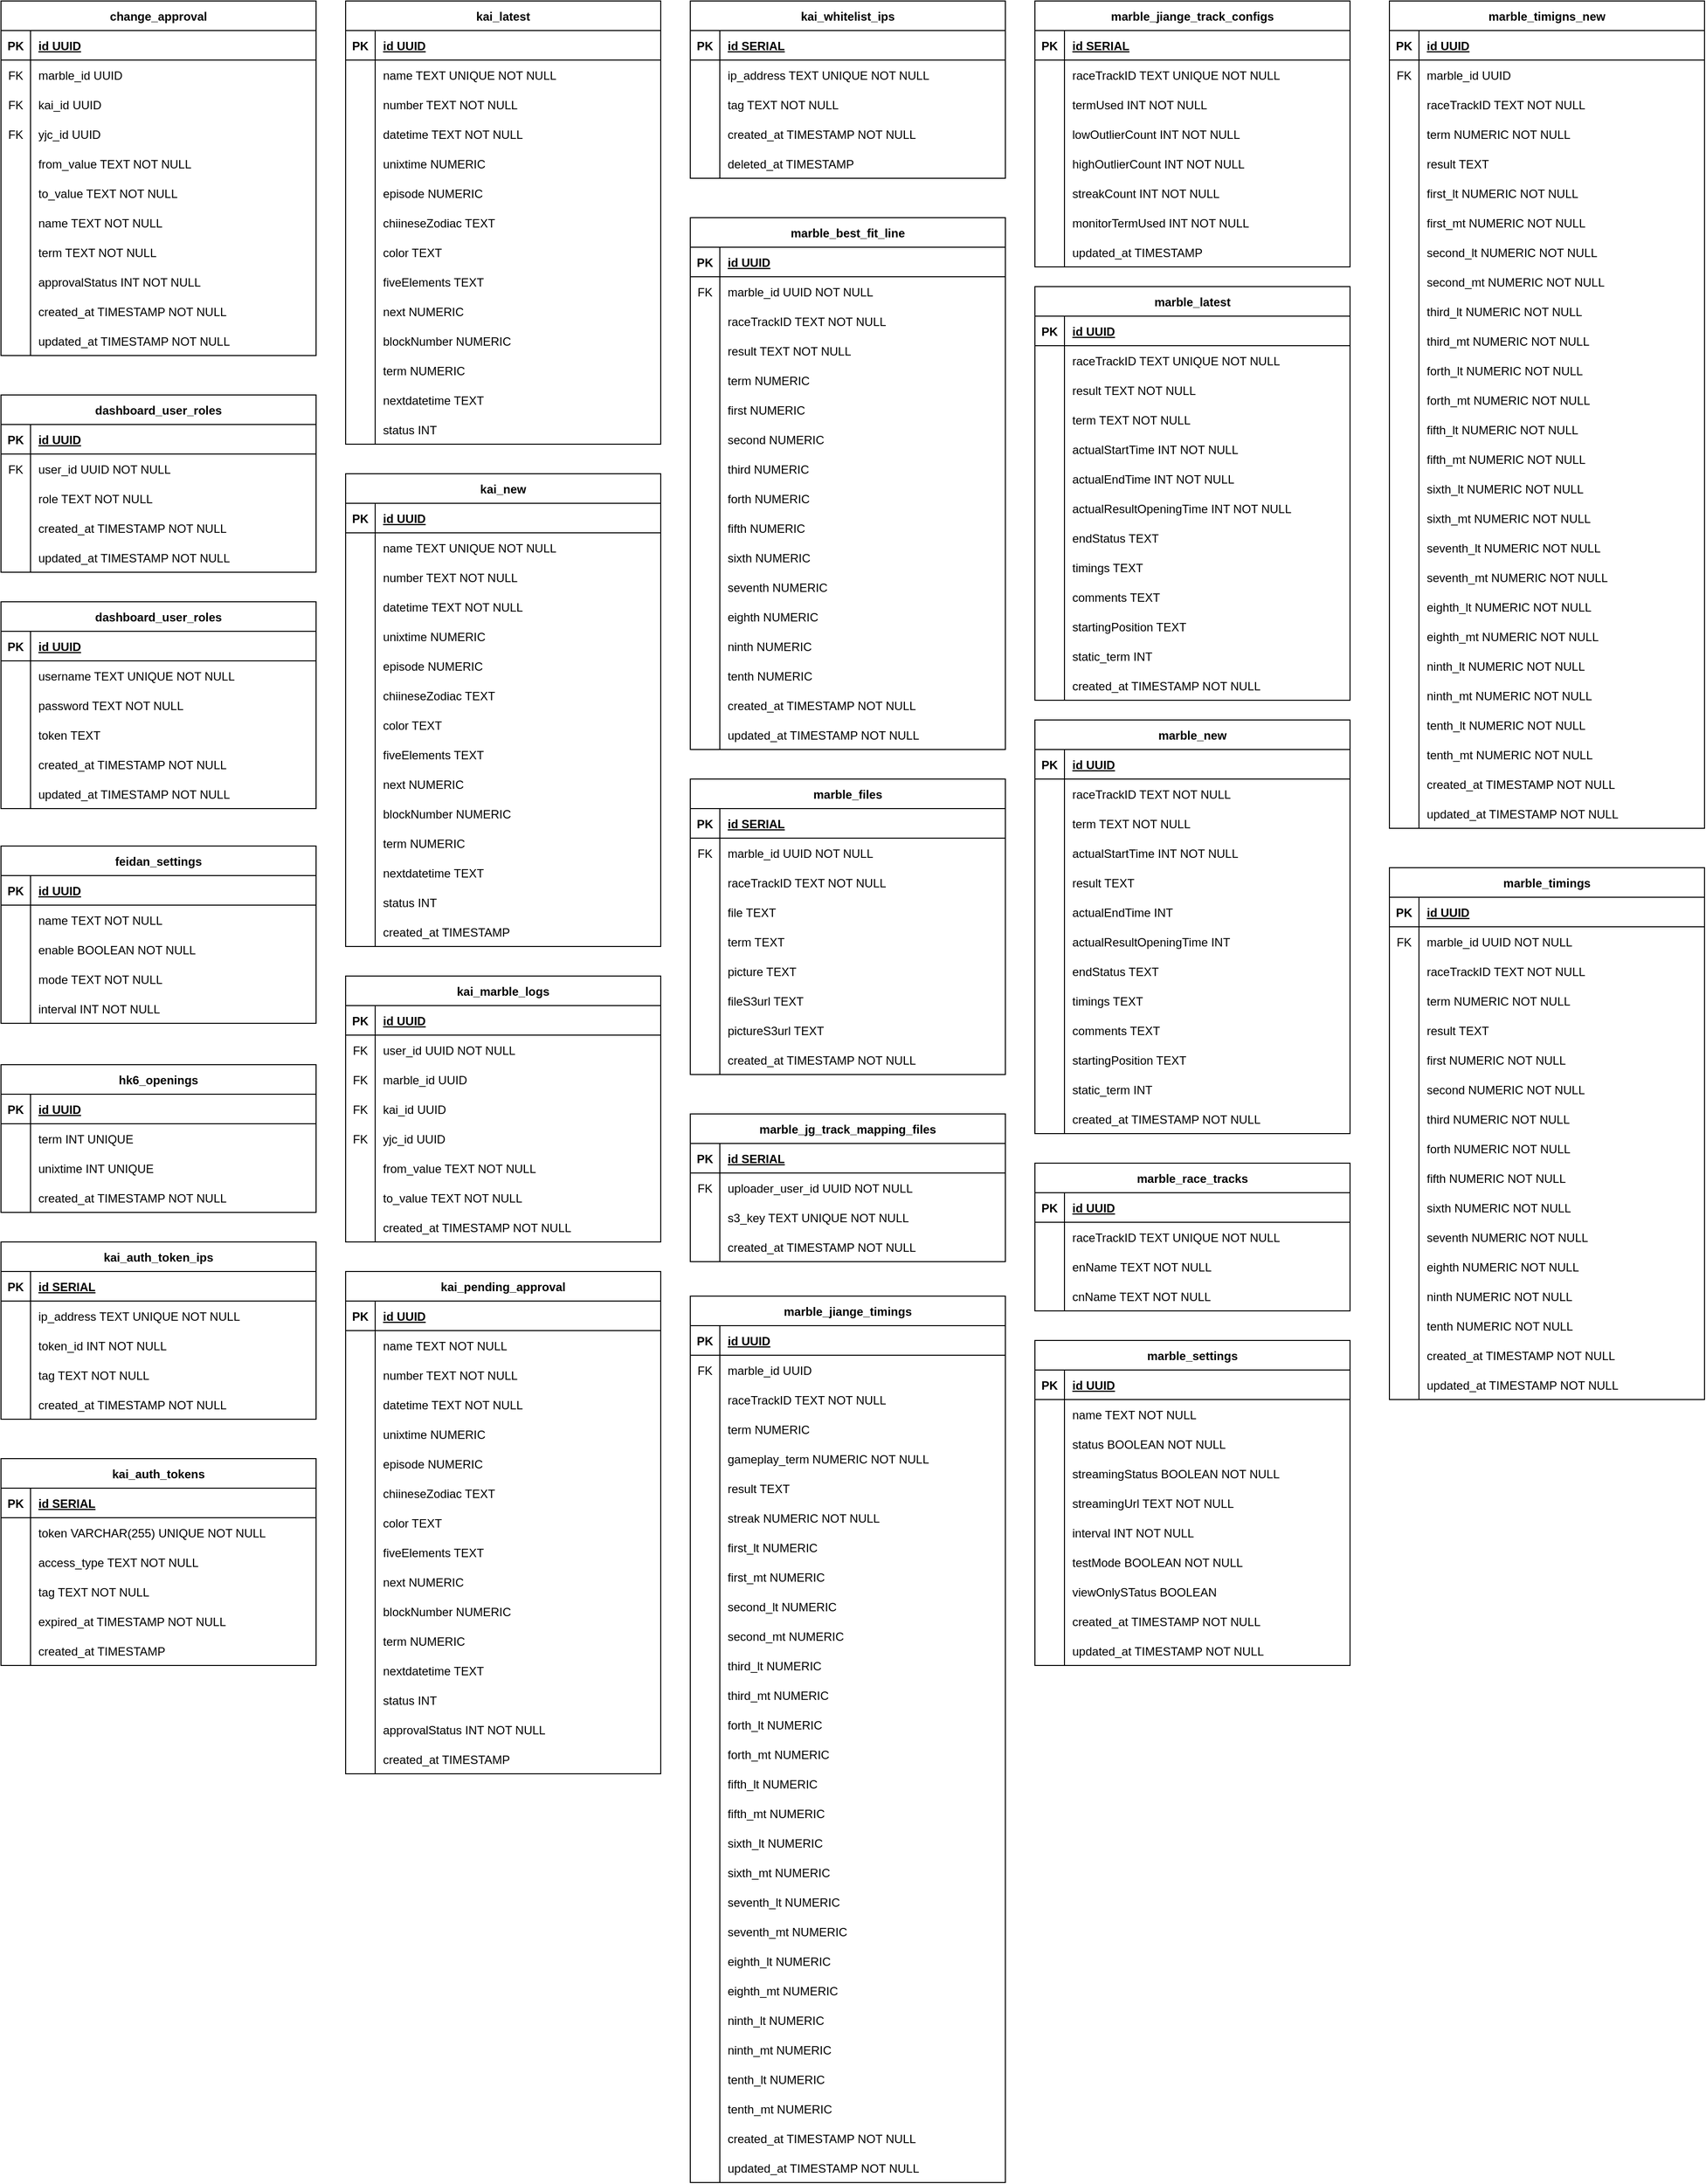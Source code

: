 <mxfile version="26.0.10">
  <diagram id="C5RBs43oDa-KdzZeNtuy" name="Page-1">
    <mxGraphModel dx="-468" dy="-811" grid="1" gridSize="10" guides="1" tooltips="1" connect="1" arrows="1" fold="1" page="1" pageScale="1" pageWidth="827" pageHeight="1169" math="0" shadow="0">
      <root>
        <mxCell id="WIyWlLk6GJQsqaUBKTNV-0" />
        <mxCell id="WIyWlLk6GJQsqaUBKTNV-1" parent="WIyWlLk6GJQsqaUBKTNV-0" />
        <mxCell id="PnJAg_kSW_n7z4QS_yPk-0" value="change_approval" style="shape=table;startSize=30;container=1;collapsible=1;childLayout=tableLayout;fixedRows=1;rowLines=0;fontStyle=1;align=center;resizeLast=1;" vertex="1" parent="WIyWlLk6GJQsqaUBKTNV-1">
          <mxGeometry x="880" y="1270" width="320" height="360" as="geometry" />
        </mxCell>
        <mxCell id="PnJAg_kSW_n7z4QS_yPk-1" value="" style="shape=tableRow;horizontal=0;startSize=0;swimlaneHead=0;swimlaneBody=0;fillColor=none;collapsible=0;dropTarget=0;points=[[0,0.5],[1,0.5]];portConstraint=eastwest;strokeColor=inherit;top=0;left=0;right=0;bottom=1;" vertex="1" parent="PnJAg_kSW_n7z4QS_yPk-0">
          <mxGeometry y="30" width="320" height="30" as="geometry" />
        </mxCell>
        <mxCell id="PnJAg_kSW_n7z4QS_yPk-2" value="PK" style="shape=partialRectangle;overflow=hidden;connectable=0;fillColor=none;strokeColor=inherit;top=0;left=0;bottom=0;right=0;fontStyle=1;" vertex="1" parent="PnJAg_kSW_n7z4QS_yPk-1">
          <mxGeometry width="30" height="30" as="geometry">
            <mxRectangle width="30" height="30" as="alternateBounds" />
          </mxGeometry>
        </mxCell>
        <mxCell id="PnJAg_kSW_n7z4QS_yPk-3" value="id UUID" style="shape=partialRectangle;overflow=hidden;connectable=0;fillColor=none;align=left;strokeColor=inherit;top=0;left=0;bottom=0;right=0;spacingLeft=6;fontStyle=5;" vertex="1" parent="PnJAg_kSW_n7z4QS_yPk-1">
          <mxGeometry x="30" width="290" height="30" as="geometry">
            <mxRectangle width="290" height="30" as="alternateBounds" />
          </mxGeometry>
        </mxCell>
        <mxCell id="PnJAg_kSW_n7z4QS_yPk-10" value="" style="shape=tableRow;horizontal=0;startSize=0;swimlaneHead=0;swimlaneBody=0;fillColor=none;collapsible=0;dropTarget=0;points=[[0,0.5],[1,0.5]];portConstraint=eastwest;strokeColor=inherit;top=0;left=0;right=0;bottom=0;" vertex="1" parent="PnJAg_kSW_n7z4QS_yPk-0">
          <mxGeometry y="60" width="320" height="30" as="geometry" />
        </mxCell>
        <mxCell id="PnJAg_kSW_n7z4QS_yPk-11" value="FK" style="shape=partialRectangle;overflow=hidden;connectable=0;fillColor=none;strokeColor=inherit;top=0;left=0;bottom=0;right=0;" vertex="1" parent="PnJAg_kSW_n7z4QS_yPk-10">
          <mxGeometry width="30" height="30" as="geometry">
            <mxRectangle width="30" height="30" as="alternateBounds" />
          </mxGeometry>
        </mxCell>
        <mxCell id="PnJAg_kSW_n7z4QS_yPk-12" value="marble_id UUID" style="shape=partialRectangle;overflow=hidden;connectable=0;fillColor=none;align=left;strokeColor=inherit;top=0;left=0;bottom=0;right=0;spacingLeft=6;" vertex="1" parent="PnJAg_kSW_n7z4QS_yPk-10">
          <mxGeometry x="30" width="290" height="30" as="geometry">
            <mxRectangle width="290" height="30" as="alternateBounds" />
          </mxGeometry>
        </mxCell>
        <mxCell id="PnJAg_kSW_n7z4QS_yPk-13" value="" style="shape=tableRow;horizontal=0;startSize=0;swimlaneHead=0;swimlaneBody=0;fillColor=none;collapsible=0;dropTarget=0;points=[[0,0.5],[1,0.5]];portConstraint=eastwest;strokeColor=inherit;top=0;left=0;right=0;bottom=0;" vertex="1" parent="PnJAg_kSW_n7z4QS_yPk-0">
          <mxGeometry y="90" width="320" height="30" as="geometry" />
        </mxCell>
        <mxCell id="PnJAg_kSW_n7z4QS_yPk-14" value="FK" style="shape=partialRectangle;overflow=hidden;connectable=0;fillColor=none;strokeColor=inherit;top=0;left=0;bottom=0;right=0;" vertex="1" parent="PnJAg_kSW_n7z4QS_yPk-13">
          <mxGeometry width="30" height="30" as="geometry">
            <mxRectangle width="30" height="30" as="alternateBounds" />
          </mxGeometry>
        </mxCell>
        <mxCell id="PnJAg_kSW_n7z4QS_yPk-15" value="kai_id UUID" style="shape=partialRectangle;overflow=hidden;connectable=0;fillColor=none;align=left;strokeColor=inherit;top=0;left=0;bottom=0;right=0;spacingLeft=6;" vertex="1" parent="PnJAg_kSW_n7z4QS_yPk-13">
          <mxGeometry x="30" width="290" height="30" as="geometry">
            <mxRectangle width="290" height="30" as="alternateBounds" />
          </mxGeometry>
        </mxCell>
        <mxCell id="PnJAg_kSW_n7z4QS_yPk-16" value="" style="shape=tableRow;horizontal=0;startSize=0;swimlaneHead=0;swimlaneBody=0;fillColor=none;collapsible=0;dropTarget=0;points=[[0,0.5],[1,0.5]];portConstraint=eastwest;strokeColor=inherit;top=0;left=0;right=0;bottom=0;" vertex="1" parent="PnJAg_kSW_n7z4QS_yPk-0">
          <mxGeometry y="120" width="320" height="30" as="geometry" />
        </mxCell>
        <mxCell id="PnJAg_kSW_n7z4QS_yPk-17" value="FK" style="shape=partialRectangle;overflow=hidden;connectable=0;fillColor=none;strokeColor=inherit;top=0;left=0;bottom=0;right=0;" vertex="1" parent="PnJAg_kSW_n7z4QS_yPk-16">
          <mxGeometry width="30" height="30" as="geometry">
            <mxRectangle width="30" height="30" as="alternateBounds" />
          </mxGeometry>
        </mxCell>
        <mxCell id="PnJAg_kSW_n7z4QS_yPk-18" value="yjc_id UUID" style="shape=partialRectangle;overflow=hidden;connectable=0;fillColor=none;align=left;strokeColor=inherit;top=0;left=0;bottom=0;right=0;spacingLeft=6;" vertex="1" parent="PnJAg_kSW_n7z4QS_yPk-16">
          <mxGeometry x="30" width="290" height="30" as="geometry">
            <mxRectangle width="290" height="30" as="alternateBounds" />
          </mxGeometry>
        </mxCell>
        <mxCell id="PnJAg_kSW_n7z4QS_yPk-4" value="" style="shape=tableRow;horizontal=0;startSize=0;swimlaneHead=0;swimlaneBody=0;fillColor=none;collapsible=0;dropTarget=0;points=[[0,0.5],[1,0.5]];portConstraint=eastwest;strokeColor=inherit;top=0;left=0;right=0;bottom=0;" vertex="1" parent="PnJAg_kSW_n7z4QS_yPk-0">
          <mxGeometry y="150" width="320" height="30" as="geometry" />
        </mxCell>
        <mxCell id="PnJAg_kSW_n7z4QS_yPk-5" value="" style="shape=partialRectangle;overflow=hidden;connectable=0;fillColor=none;strokeColor=inherit;top=0;left=0;bottom=0;right=0;" vertex="1" parent="PnJAg_kSW_n7z4QS_yPk-4">
          <mxGeometry width="30" height="30" as="geometry">
            <mxRectangle width="30" height="30" as="alternateBounds" />
          </mxGeometry>
        </mxCell>
        <mxCell id="PnJAg_kSW_n7z4QS_yPk-6" value="from_value TEXT NOT NULL" style="shape=partialRectangle;overflow=hidden;connectable=0;fillColor=none;align=left;strokeColor=inherit;top=0;left=0;bottom=0;right=0;spacingLeft=6;" vertex="1" parent="PnJAg_kSW_n7z4QS_yPk-4">
          <mxGeometry x="30" width="290" height="30" as="geometry">
            <mxRectangle width="290" height="30" as="alternateBounds" />
          </mxGeometry>
        </mxCell>
        <mxCell id="PnJAg_kSW_n7z4QS_yPk-7" value="" style="shape=tableRow;horizontal=0;startSize=0;swimlaneHead=0;swimlaneBody=0;fillColor=none;collapsible=0;dropTarget=0;points=[[0,0.5],[1,0.5]];portConstraint=eastwest;strokeColor=inherit;top=0;left=0;right=0;bottom=0;" vertex="1" parent="PnJAg_kSW_n7z4QS_yPk-0">
          <mxGeometry y="180" width="320" height="30" as="geometry" />
        </mxCell>
        <mxCell id="PnJAg_kSW_n7z4QS_yPk-8" value="" style="shape=partialRectangle;overflow=hidden;connectable=0;fillColor=none;strokeColor=inherit;top=0;left=0;bottom=0;right=0;" vertex="1" parent="PnJAg_kSW_n7z4QS_yPk-7">
          <mxGeometry width="30" height="30" as="geometry">
            <mxRectangle width="30" height="30" as="alternateBounds" />
          </mxGeometry>
        </mxCell>
        <mxCell id="PnJAg_kSW_n7z4QS_yPk-9" value="to_value TEXT NOT NULL" style="shape=partialRectangle;overflow=hidden;connectable=0;fillColor=none;align=left;strokeColor=inherit;top=0;left=0;bottom=0;right=0;spacingLeft=6;" vertex="1" parent="PnJAg_kSW_n7z4QS_yPk-7">
          <mxGeometry x="30" width="290" height="30" as="geometry">
            <mxRectangle width="290" height="30" as="alternateBounds" />
          </mxGeometry>
        </mxCell>
        <mxCell id="PnJAg_kSW_n7z4QS_yPk-19" value="" style="shape=tableRow;horizontal=0;startSize=0;swimlaneHead=0;swimlaneBody=0;fillColor=none;collapsible=0;dropTarget=0;points=[[0,0.5],[1,0.5]];portConstraint=eastwest;strokeColor=inherit;top=0;left=0;right=0;bottom=0;" vertex="1" parent="PnJAg_kSW_n7z4QS_yPk-0">
          <mxGeometry y="210" width="320" height="30" as="geometry" />
        </mxCell>
        <mxCell id="PnJAg_kSW_n7z4QS_yPk-20" value="" style="shape=partialRectangle;overflow=hidden;connectable=0;fillColor=none;strokeColor=inherit;top=0;left=0;bottom=0;right=0;" vertex="1" parent="PnJAg_kSW_n7z4QS_yPk-19">
          <mxGeometry width="30" height="30" as="geometry">
            <mxRectangle width="30" height="30" as="alternateBounds" />
          </mxGeometry>
        </mxCell>
        <mxCell id="PnJAg_kSW_n7z4QS_yPk-21" value="name TEXT NOT NULL" style="shape=partialRectangle;overflow=hidden;connectable=0;fillColor=none;align=left;strokeColor=inherit;top=0;left=0;bottom=0;right=0;spacingLeft=6;" vertex="1" parent="PnJAg_kSW_n7z4QS_yPk-19">
          <mxGeometry x="30" width="290" height="30" as="geometry">
            <mxRectangle width="290" height="30" as="alternateBounds" />
          </mxGeometry>
        </mxCell>
        <mxCell id="PnJAg_kSW_n7z4QS_yPk-22" value="" style="shape=tableRow;horizontal=0;startSize=0;swimlaneHead=0;swimlaneBody=0;fillColor=none;collapsible=0;dropTarget=0;points=[[0,0.5],[1,0.5]];portConstraint=eastwest;strokeColor=inherit;top=0;left=0;right=0;bottom=0;" vertex="1" parent="PnJAg_kSW_n7z4QS_yPk-0">
          <mxGeometry y="240" width="320" height="30" as="geometry" />
        </mxCell>
        <mxCell id="PnJAg_kSW_n7z4QS_yPk-23" value="" style="shape=partialRectangle;overflow=hidden;connectable=0;fillColor=none;strokeColor=inherit;top=0;left=0;bottom=0;right=0;" vertex="1" parent="PnJAg_kSW_n7z4QS_yPk-22">
          <mxGeometry width="30" height="30" as="geometry">
            <mxRectangle width="30" height="30" as="alternateBounds" />
          </mxGeometry>
        </mxCell>
        <mxCell id="PnJAg_kSW_n7z4QS_yPk-24" value="term TEXT NOT NULL" style="shape=partialRectangle;overflow=hidden;connectable=0;fillColor=none;align=left;strokeColor=inherit;top=0;left=0;bottom=0;right=0;spacingLeft=6;" vertex="1" parent="PnJAg_kSW_n7z4QS_yPk-22">
          <mxGeometry x="30" width="290" height="30" as="geometry">
            <mxRectangle width="290" height="30" as="alternateBounds" />
          </mxGeometry>
        </mxCell>
        <mxCell id="PnJAg_kSW_n7z4QS_yPk-25" value="" style="shape=tableRow;horizontal=0;startSize=0;swimlaneHead=0;swimlaneBody=0;fillColor=none;collapsible=0;dropTarget=0;points=[[0,0.5],[1,0.5]];portConstraint=eastwest;strokeColor=inherit;top=0;left=0;right=0;bottom=0;" vertex="1" parent="PnJAg_kSW_n7z4QS_yPk-0">
          <mxGeometry y="270" width="320" height="30" as="geometry" />
        </mxCell>
        <mxCell id="PnJAg_kSW_n7z4QS_yPk-26" value="" style="shape=partialRectangle;overflow=hidden;connectable=0;fillColor=none;strokeColor=inherit;top=0;left=0;bottom=0;right=0;" vertex="1" parent="PnJAg_kSW_n7z4QS_yPk-25">
          <mxGeometry width="30" height="30" as="geometry">
            <mxRectangle width="30" height="30" as="alternateBounds" />
          </mxGeometry>
        </mxCell>
        <mxCell id="PnJAg_kSW_n7z4QS_yPk-27" value="approvalStatus INT NOT NULL" style="shape=partialRectangle;overflow=hidden;connectable=0;fillColor=none;align=left;strokeColor=inherit;top=0;left=0;bottom=0;right=0;spacingLeft=6;" vertex="1" parent="PnJAg_kSW_n7z4QS_yPk-25">
          <mxGeometry x="30" width="290" height="30" as="geometry">
            <mxRectangle width="290" height="30" as="alternateBounds" />
          </mxGeometry>
        </mxCell>
        <mxCell id="PnJAg_kSW_n7z4QS_yPk-28" value="" style="shape=tableRow;horizontal=0;startSize=0;swimlaneHead=0;swimlaneBody=0;fillColor=none;collapsible=0;dropTarget=0;points=[[0,0.5],[1,0.5]];portConstraint=eastwest;strokeColor=inherit;top=0;left=0;right=0;bottom=0;" vertex="1" parent="PnJAg_kSW_n7z4QS_yPk-0">
          <mxGeometry y="300" width="320" height="30" as="geometry" />
        </mxCell>
        <mxCell id="PnJAg_kSW_n7z4QS_yPk-29" value="" style="shape=partialRectangle;overflow=hidden;connectable=0;fillColor=none;strokeColor=inherit;top=0;left=0;bottom=0;right=0;" vertex="1" parent="PnJAg_kSW_n7z4QS_yPk-28">
          <mxGeometry width="30" height="30" as="geometry">
            <mxRectangle width="30" height="30" as="alternateBounds" />
          </mxGeometry>
        </mxCell>
        <mxCell id="PnJAg_kSW_n7z4QS_yPk-30" value="created_at TIMESTAMP NOT NULL" style="shape=partialRectangle;overflow=hidden;connectable=0;fillColor=none;align=left;strokeColor=inherit;top=0;left=0;bottom=0;right=0;spacingLeft=6;" vertex="1" parent="PnJAg_kSW_n7z4QS_yPk-28">
          <mxGeometry x="30" width="290" height="30" as="geometry">
            <mxRectangle width="290" height="30" as="alternateBounds" />
          </mxGeometry>
        </mxCell>
        <mxCell id="PnJAg_kSW_n7z4QS_yPk-31" value="" style="shape=tableRow;horizontal=0;startSize=0;swimlaneHead=0;swimlaneBody=0;fillColor=none;collapsible=0;dropTarget=0;points=[[0,0.5],[1,0.5]];portConstraint=eastwest;strokeColor=inherit;top=0;left=0;right=0;bottom=0;" vertex="1" parent="PnJAg_kSW_n7z4QS_yPk-0">
          <mxGeometry y="330" width="320" height="30" as="geometry" />
        </mxCell>
        <mxCell id="PnJAg_kSW_n7z4QS_yPk-32" value="" style="shape=partialRectangle;overflow=hidden;connectable=0;fillColor=none;strokeColor=inherit;top=0;left=0;bottom=0;right=0;" vertex="1" parent="PnJAg_kSW_n7z4QS_yPk-31">
          <mxGeometry width="30" height="30" as="geometry">
            <mxRectangle width="30" height="30" as="alternateBounds" />
          </mxGeometry>
        </mxCell>
        <mxCell id="PnJAg_kSW_n7z4QS_yPk-33" value="updated_at TIMESTAMP NOT NULL" style="shape=partialRectangle;overflow=hidden;connectable=0;fillColor=none;align=left;strokeColor=inherit;top=0;left=0;bottom=0;right=0;spacingLeft=6;" vertex="1" parent="PnJAg_kSW_n7z4QS_yPk-31">
          <mxGeometry x="30" width="290" height="30" as="geometry">
            <mxRectangle width="290" height="30" as="alternateBounds" />
          </mxGeometry>
        </mxCell>
        <mxCell id="PnJAg_kSW_n7z4QS_yPk-34" value="dashboard_user_roles" style="shape=table;startSize=30;container=1;collapsible=1;childLayout=tableLayout;fixedRows=1;rowLines=0;fontStyle=1;align=center;resizeLast=1;" vertex="1" parent="WIyWlLk6GJQsqaUBKTNV-1">
          <mxGeometry x="880" y="1670" width="320" height="180" as="geometry" />
        </mxCell>
        <mxCell id="PnJAg_kSW_n7z4QS_yPk-35" value="" style="shape=tableRow;horizontal=0;startSize=0;swimlaneHead=0;swimlaneBody=0;fillColor=none;collapsible=0;dropTarget=0;points=[[0,0.5],[1,0.5]];portConstraint=eastwest;strokeColor=inherit;top=0;left=0;right=0;bottom=1;" vertex="1" parent="PnJAg_kSW_n7z4QS_yPk-34">
          <mxGeometry y="30" width="320" height="30" as="geometry" />
        </mxCell>
        <mxCell id="PnJAg_kSW_n7z4QS_yPk-36" value="PK" style="shape=partialRectangle;overflow=hidden;connectable=0;fillColor=none;strokeColor=inherit;top=0;left=0;bottom=0;right=0;fontStyle=1;" vertex="1" parent="PnJAg_kSW_n7z4QS_yPk-35">
          <mxGeometry width="30" height="30" as="geometry">
            <mxRectangle width="30" height="30" as="alternateBounds" />
          </mxGeometry>
        </mxCell>
        <mxCell id="PnJAg_kSW_n7z4QS_yPk-37" value="id UUID" style="shape=partialRectangle;overflow=hidden;connectable=0;fillColor=none;align=left;strokeColor=inherit;top=0;left=0;bottom=0;right=0;spacingLeft=6;fontStyle=5;" vertex="1" parent="PnJAg_kSW_n7z4QS_yPk-35">
          <mxGeometry x="30" width="290" height="30" as="geometry">
            <mxRectangle width="290" height="30" as="alternateBounds" />
          </mxGeometry>
        </mxCell>
        <mxCell id="PnJAg_kSW_n7z4QS_yPk-44" value="" style="shape=tableRow;horizontal=0;startSize=0;swimlaneHead=0;swimlaneBody=0;fillColor=none;collapsible=0;dropTarget=0;points=[[0,0.5],[1,0.5]];portConstraint=eastwest;strokeColor=inherit;top=0;left=0;right=0;bottom=0;" vertex="1" parent="PnJAg_kSW_n7z4QS_yPk-34">
          <mxGeometry y="60" width="320" height="30" as="geometry" />
        </mxCell>
        <mxCell id="PnJAg_kSW_n7z4QS_yPk-45" value="FK" style="shape=partialRectangle;overflow=hidden;connectable=0;fillColor=none;strokeColor=inherit;top=0;left=0;bottom=0;right=0;" vertex="1" parent="PnJAg_kSW_n7z4QS_yPk-44">
          <mxGeometry width="30" height="30" as="geometry">
            <mxRectangle width="30" height="30" as="alternateBounds" />
          </mxGeometry>
        </mxCell>
        <mxCell id="PnJAg_kSW_n7z4QS_yPk-46" value="user_id UUID NOT NULL" style="shape=partialRectangle;overflow=hidden;connectable=0;fillColor=none;align=left;strokeColor=inherit;top=0;left=0;bottom=0;right=0;spacingLeft=6;" vertex="1" parent="PnJAg_kSW_n7z4QS_yPk-44">
          <mxGeometry x="30" width="290" height="30" as="geometry">
            <mxRectangle width="290" height="30" as="alternateBounds" />
          </mxGeometry>
        </mxCell>
        <mxCell id="PnJAg_kSW_n7z4QS_yPk-38" value="" style="shape=tableRow;horizontal=0;startSize=0;swimlaneHead=0;swimlaneBody=0;fillColor=none;collapsible=0;dropTarget=0;points=[[0,0.5],[1,0.5]];portConstraint=eastwest;strokeColor=inherit;top=0;left=0;right=0;bottom=0;" vertex="1" parent="PnJAg_kSW_n7z4QS_yPk-34">
          <mxGeometry y="90" width="320" height="30" as="geometry" />
        </mxCell>
        <mxCell id="PnJAg_kSW_n7z4QS_yPk-39" value="" style="shape=partialRectangle;overflow=hidden;connectable=0;fillColor=none;strokeColor=inherit;top=0;left=0;bottom=0;right=0;" vertex="1" parent="PnJAg_kSW_n7z4QS_yPk-38">
          <mxGeometry width="30" height="30" as="geometry">
            <mxRectangle width="30" height="30" as="alternateBounds" />
          </mxGeometry>
        </mxCell>
        <mxCell id="PnJAg_kSW_n7z4QS_yPk-40" value="role TEXT NOT NULL" style="shape=partialRectangle;overflow=hidden;connectable=0;fillColor=none;align=left;strokeColor=inherit;top=0;left=0;bottom=0;right=0;spacingLeft=6;" vertex="1" parent="PnJAg_kSW_n7z4QS_yPk-38">
          <mxGeometry x="30" width="290" height="30" as="geometry">
            <mxRectangle width="290" height="30" as="alternateBounds" />
          </mxGeometry>
        </mxCell>
        <mxCell id="PnJAg_kSW_n7z4QS_yPk-62" value="" style="shape=tableRow;horizontal=0;startSize=0;swimlaneHead=0;swimlaneBody=0;fillColor=none;collapsible=0;dropTarget=0;points=[[0,0.5],[1,0.5]];portConstraint=eastwest;strokeColor=inherit;top=0;left=0;right=0;bottom=0;" vertex="1" parent="PnJAg_kSW_n7z4QS_yPk-34">
          <mxGeometry y="120" width="320" height="30" as="geometry" />
        </mxCell>
        <mxCell id="PnJAg_kSW_n7z4QS_yPk-63" value="" style="shape=partialRectangle;overflow=hidden;connectable=0;fillColor=none;strokeColor=inherit;top=0;left=0;bottom=0;right=0;" vertex="1" parent="PnJAg_kSW_n7z4QS_yPk-62">
          <mxGeometry width="30" height="30" as="geometry">
            <mxRectangle width="30" height="30" as="alternateBounds" />
          </mxGeometry>
        </mxCell>
        <mxCell id="PnJAg_kSW_n7z4QS_yPk-64" value="created_at TIMESTAMP NOT NULL" style="shape=partialRectangle;overflow=hidden;connectable=0;fillColor=none;align=left;strokeColor=inherit;top=0;left=0;bottom=0;right=0;spacingLeft=6;" vertex="1" parent="PnJAg_kSW_n7z4QS_yPk-62">
          <mxGeometry x="30" width="290" height="30" as="geometry">
            <mxRectangle width="290" height="30" as="alternateBounds" />
          </mxGeometry>
        </mxCell>
        <mxCell id="PnJAg_kSW_n7z4QS_yPk-65" value="" style="shape=tableRow;horizontal=0;startSize=0;swimlaneHead=0;swimlaneBody=0;fillColor=none;collapsible=0;dropTarget=0;points=[[0,0.5],[1,0.5]];portConstraint=eastwest;strokeColor=inherit;top=0;left=0;right=0;bottom=0;" vertex="1" parent="PnJAg_kSW_n7z4QS_yPk-34">
          <mxGeometry y="150" width="320" height="30" as="geometry" />
        </mxCell>
        <mxCell id="PnJAg_kSW_n7z4QS_yPk-66" value="" style="shape=partialRectangle;overflow=hidden;connectable=0;fillColor=none;strokeColor=inherit;top=0;left=0;bottom=0;right=0;" vertex="1" parent="PnJAg_kSW_n7z4QS_yPk-65">
          <mxGeometry width="30" height="30" as="geometry">
            <mxRectangle width="30" height="30" as="alternateBounds" />
          </mxGeometry>
        </mxCell>
        <mxCell id="PnJAg_kSW_n7z4QS_yPk-67" value="updated_at TIMESTAMP NOT NULL" style="shape=partialRectangle;overflow=hidden;connectable=0;fillColor=none;align=left;strokeColor=inherit;top=0;left=0;bottom=0;right=0;spacingLeft=6;" vertex="1" parent="PnJAg_kSW_n7z4QS_yPk-65">
          <mxGeometry x="30" width="290" height="30" as="geometry">
            <mxRectangle width="290" height="30" as="alternateBounds" />
          </mxGeometry>
        </mxCell>
        <mxCell id="PnJAg_kSW_n7z4QS_yPk-68" value="dashboard_user_roles" style="shape=table;startSize=30;container=1;collapsible=1;childLayout=tableLayout;fixedRows=1;rowLines=0;fontStyle=1;align=center;resizeLast=1;" vertex="1" parent="WIyWlLk6GJQsqaUBKTNV-1">
          <mxGeometry x="880" y="1880" width="320" height="210" as="geometry" />
        </mxCell>
        <mxCell id="PnJAg_kSW_n7z4QS_yPk-69" value="" style="shape=tableRow;horizontal=0;startSize=0;swimlaneHead=0;swimlaneBody=0;fillColor=none;collapsible=0;dropTarget=0;points=[[0,0.5],[1,0.5]];portConstraint=eastwest;strokeColor=inherit;top=0;left=0;right=0;bottom=1;" vertex="1" parent="PnJAg_kSW_n7z4QS_yPk-68">
          <mxGeometry y="30" width="320" height="30" as="geometry" />
        </mxCell>
        <mxCell id="PnJAg_kSW_n7z4QS_yPk-70" value="PK" style="shape=partialRectangle;overflow=hidden;connectable=0;fillColor=none;strokeColor=inherit;top=0;left=0;bottom=0;right=0;fontStyle=1;" vertex="1" parent="PnJAg_kSW_n7z4QS_yPk-69">
          <mxGeometry width="30" height="30" as="geometry">
            <mxRectangle width="30" height="30" as="alternateBounds" />
          </mxGeometry>
        </mxCell>
        <mxCell id="PnJAg_kSW_n7z4QS_yPk-71" value="id UUID" style="shape=partialRectangle;overflow=hidden;connectable=0;fillColor=none;align=left;strokeColor=inherit;top=0;left=0;bottom=0;right=0;spacingLeft=6;fontStyle=5;" vertex="1" parent="PnJAg_kSW_n7z4QS_yPk-69">
          <mxGeometry x="30" width="290" height="30" as="geometry">
            <mxRectangle width="290" height="30" as="alternateBounds" />
          </mxGeometry>
        </mxCell>
        <mxCell id="PnJAg_kSW_n7z4QS_yPk-75" value="" style="shape=tableRow;horizontal=0;startSize=0;swimlaneHead=0;swimlaneBody=0;fillColor=none;collapsible=0;dropTarget=0;points=[[0,0.5],[1,0.5]];portConstraint=eastwest;strokeColor=inherit;top=0;left=0;right=0;bottom=0;" vertex="1" parent="PnJAg_kSW_n7z4QS_yPk-68">
          <mxGeometry y="60" width="320" height="30" as="geometry" />
        </mxCell>
        <mxCell id="PnJAg_kSW_n7z4QS_yPk-76" value="" style="shape=partialRectangle;overflow=hidden;connectable=0;fillColor=none;strokeColor=inherit;top=0;left=0;bottom=0;right=0;" vertex="1" parent="PnJAg_kSW_n7z4QS_yPk-75">
          <mxGeometry width="30" height="30" as="geometry">
            <mxRectangle width="30" height="30" as="alternateBounds" />
          </mxGeometry>
        </mxCell>
        <mxCell id="PnJAg_kSW_n7z4QS_yPk-77" value="username TEXT UNIQUE NOT NULL" style="shape=partialRectangle;overflow=hidden;connectable=0;fillColor=none;align=left;strokeColor=inherit;top=0;left=0;bottom=0;right=0;spacingLeft=6;" vertex="1" parent="PnJAg_kSW_n7z4QS_yPk-75">
          <mxGeometry x="30" width="290" height="30" as="geometry">
            <mxRectangle width="290" height="30" as="alternateBounds" />
          </mxGeometry>
        </mxCell>
        <mxCell id="PnJAg_kSW_n7z4QS_yPk-84" value="" style="shape=tableRow;horizontal=0;startSize=0;swimlaneHead=0;swimlaneBody=0;fillColor=none;collapsible=0;dropTarget=0;points=[[0,0.5],[1,0.5]];portConstraint=eastwest;strokeColor=inherit;top=0;left=0;right=0;bottom=0;" vertex="1" parent="PnJAg_kSW_n7z4QS_yPk-68">
          <mxGeometry y="90" width="320" height="30" as="geometry" />
        </mxCell>
        <mxCell id="PnJAg_kSW_n7z4QS_yPk-85" value="" style="shape=partialRectangle;overflow=hidden;connectable=0;fillColor=none;strokeColor=inherit;top=0;left=0;bottom=0;right=0;" vertex="1" parent="PnJAg_kSW_n7z4QS_yPk-84">
          <mxGeometry width="30" height="30" as="geometry">
            <mxRectangle width="30" height="30" as="alternateBounds" />
          </mxGeometry>
        </mxCell>
        <mxCell id="PnJAg_kSW_n7z4QS_yPk-86" value="password TEXT NOT NULL" style="shape=partialRectangle;overflow=hidden;connectable=0;fillColor=none;align=left;strokeColor=inherit;top=0;left=0;bottom=0;right=0;spacingLeft=6;" vertex="1" parent="PnJAg_kSW_n7z4QS_yPk-84">
          <mxGeometry x="30" width="290" height="30" as="geometry">
            <mxRectangle width="290" height="30" as="alternateBounds" />
          </mxGeometry>
        </mxCell>
        <mxCell id="PnJAg_kSW_n7z4QS_yPk-87" value="" style="shape=tableRow;horizontal=0;startSize=0;swimlaneHead=0;swimlaneBody=0;fillColor=none;collapsible=0;dropTarget=0;points=[[0,0.5],[1,0.5]];portConstraint=eastwest;strokeColor=inherit;top=0;left=0;right=0;bottom=0;" vertex="1" parent="PnJAg_kSW_n7z4QS_yPk-68">
          <mxGeometry y="120" width="320" height="30" as="geometry" />
        </mxCell>
        <mxCell id="PnJAg_kSW_n7z4QS_yPk-88" value="" style="shape=partialRectangle;overflow=hidden;connectable=0;fillColor=none;strokeColor=inherit;top=0;left=0;bottom=0;right=0;" vertex="1" parent="PnJAg_kSW_n7z4QS_yPk-87">
          <mxGeometry width="30" height="30" as="geometry">
            <mxRectangle width="30" height="30" as="alternateBounds" />
          </mxGeometry>
        </mxCell>
        <mxCell id="PnJAg_kSW_n7z4QS_yPk-89" value="token TEXT" style="shape=partialRectangle;overflow=hidden;connectable=0;fillColor=none;align=left;strokeColor=inherit;top=0;left=0;bottom=0;right=0;spacingLeft=6;" vertex="1" parent="PnJAg_kSW_n7z4QS_yPk-87">
          <mxGeometry x="30" width="290" height="30" as="geometry">
            <mxRectangle width="290" height="30" as="alternateBounds" />
          </mxGeometry>
        </mxCell>
        <mxCell id="PnJAg_kSW_n7z4QS_yPk-78" value="" style="shape=tableRow;horizontal=0;startSize=0;swimlaneHead=0;swimlaneBody=0;fillColor=none;collapsible=0;dropTarget=0;points=[[0,0.5],[1,0.5]];portConstraint=eastwest;strokeColor=inherit;top=0;left=0;right=0;bottom=0;" vertex="1" parent="PnJAg_kSW_n7z4QS_yPk-68">
          <mxGeometry y="150" width="320" height="30" as="geometry" />
        </mxCell>
        <mxCell id="PnJAg_kSW_n7z4QS_yPk-79" value="" style="shape=partialRectangle;overflow=hidden;connectable=0;fillColor=none;strokeColor=inherit;top=0;left=0;bottom=0;right=0;" vertex="1" parent="PnJAg_kSW_n7z4QS_yPk-78">
          <mxGeometry width="30" height="30" as="geometry">
            <mxRectangle width="30" height="30" as="alternateBounds" />
          </mxGeometry>
        </mxCell>
        <mxCell id="PnJAg_kSW_n7z4QS_yPk-80" value="created_at TIMESTAMP NOT NULL" style="shape=partialRectangle;overflow=hidden;connectable=0;fillColor=none;align=left;strokeColor=inherit;top=0;left=0;bottom=0;right=0;spacingLeft=6;" vertex="1" parent="PnJAg_kSW_n7z4QS_yPk-78">
          <mxGeometry x="30" width="290" height="30" as="geometry">
            <mxRectangle width="290" height="30" as="alternateBounds" />
          </mxGeometry>
        </mxCell>
        <mxCell id="PnJAg_kSW_n7z4QS_yPk-81" value="" style="shape=tableRow;horizontal=0;startSize=0;swimlaneHead=0;swimlaneBody=0;fillColor=none;collapsible=0;dropTarget=0;points=[[0,0.5],[1,0.5]];portConstraint=eastwest;strokeColor=inherit;top=0;left=0;right=0;bottom=0;" vertex="1" parent="PnJAg_kSW_n7z4QS_yPk-68">
          <mxGeometry y="180" width="320" height="30" as="geometry" />
        </mxCell>
        <mxCell id="PnJAg_kSW_n7z4QS_yPk-82" value="" style="shape=partialRectangle;overflow=hidden;connectable=0;fillColor=none;strokeColor=inherit;top=0;left=0;bottom=0;right=0;" vertex="1" parent="PnJAg_kSW_n7z4QS_yPk-81">
          <mxGeometry width="30" height="30" as="geometry">
            <mxRectangle width="30" height="30" as="alternateBounds" />
          </mxGeometry>
        </mxCell>
        <mxCell id="PnJAg_kSW_n7z4QS_yPk-83" value="updated_at TIMESTAMP NOT NULL" style="shape=partialRectangle;overflow=hidden;connectable=0;fillColor=none;align=left;strokeColor=inherit;top=0;left=0;bottom=0;right=0;spacingLeft=6;" vertex="1" parent="PnJAg_kSW_n7z4QS_yPk-81">
          <mxGeometry x="30" width="290" height="30" as="geometry">
            <mxRectangle width="290" height="30" as="alternateBounds" />
          </mxGeometry>
        </mxCell>
        <mxCell id="PnJAg_kSW_n7z4QS_yPk-90" value="feidan_settings" style="shape=table;startSize=30;container=1;collapsible=1;childLayout=tableLayout;fixedRows=1;rowLines=0;fontStyle=1;align=center;resizeLast=1;" vertex="1" parent="WIyWlLk6GJQsqaUBKTNV-1">
          <mxGeometry x="880" y="2128" width="320" height="180" as="geometry" />
        </mxCell>
        <mxCell id="PnJAg_kSW_n7z4QS_yPk-91" value="" style="shape=tableRow;horizontal=0;startSize=0;swimlaneHead=0;swimlaneBody=0;fillColor=none;collapsible=0;dropTarget=0;points=[[0,0.5],[1,0.5]];portConstraint=eastwest;strokeColor=inherit;top=0;left=0;right=0;bottom=1;" vertex="1" parent="PnJAg_kSW_n7z4QS_yPk-90">
          <mxGeometry y="30" width="320" height="30" as="geometry" />
        </mxCell>
        <mxCell id="PnJAg_kSW_n7z4QS_yPk-92" value="PK" style="shape=partialRectangle;overflow=hidden;connectable=0;fillColor=none;strokeColor=inherit;top=0;left=0;bottom=0;right=0;fontStyle=1;" vertex="1" parent="PnJAg_kSW_n7z4QS_yPk-91">
          <mxGeometry width="30" height="30" as="geometry">
            <mxRectangle width="30" height="30" as="alternateBounds" />
          </mxGeometry>
        </mxCell>
        <mxCell id="PnJAg_kSW_n7z4QS_yPk-93" value="id UUID" style="shape=partialRectangle;overflow=hidden;connectable=0;fillColor=none;align=left;strokeColor=inherit;top=0;left=0;bottom=0;right=0;spacingLeft=6;fontStyle=5;" vertex="1" parent="PnJAg_kSW_n7z4QS_yPk-91">
          <mxGeometry x="30" width="290" height="30" as="geometry">
            <mxRectangle width="290" height="30" as="alternateBounds" />
          </mxGeometry>
        </mxCell>
        <mxCell id="PnJAg_kSW_n7z4QS_yPk-94" value="" style="shape=tableRow;horizontal=0;startSize=0;swimlaneHead=0;swimlaneBody=0;fillColor=none;collapsible=0;dropTarget=0;points=[[0,0.5],[1,0.5]];portConstraint=eastwest;strokeColor=inherit;top=0;left=0;right=0;bottom=0;" vertex="1" parent="PnJAg_kSW_n7z4QS_yPk-90">
          <mxGeometry y="60" width="320" height="30" as="geometry" />
        </mxCell>
        <mxCell id="PnJAg_kSW_n7z4QS_yPk-95" value="" style="shape=partialRectangle;overflow=hidden;connectable=0;fillColor=none;strokeColor=inherit;top=0;left=0;bottom=0;right=0;" vertex="1" parent="PnJAg_kSW_n7z4QS_yPk-94">
          <mxGeometry width="30" height="30" as="geometry">
            <mxRectangle width="30" height="30" as="alternateBounds" />
          </mxGeometry>
        </mxCell>
        <mxCell id="PnJAg_kSW_n7z4QS_yPk-96" value="name TEXT NOT NULL" style="shape=partialRectangle;overflow=hidden;connectable=0;fillColor=none;align=left;strokeColor=inherit;top=0;left=0;bottom=0;right=0;spacingLeft=6;" vertex="1" parent="PnJAg_kSW_n7z4QS_yPk-94">
          <mxGeometry x="30" width="290" height="30" as="geometry">
            <mxRectangle width="290" height="30" as="alternateBounds" />
          </mxGeometry>
        </mxCell>
        <mxCell id="PnJAg_kSW_n7z4QS_yPk-97" value="" style="shape=tableRow;horizontal=0;startSize=0;swimlaneHead=0;swimlaneBody=0;fillColor=none;collapsible=0;dropTarget=0;points=[[0,0.5],[1,0.5]];portConstraint=eastwest;strokeColor=inherit;top=0;left=0;right=0;bottom=0;" vertex="1" parent="PnJAg_kSW_n7z4QS_yPk-90">
          <mxGeometry y="90" width="320" height="30" as="geometry" />
        </mxCell>
        <mxCell id="PnJAg_kSW_n7z4QS_yPk-98" value="" style="shape=partialRectangle;overflow=hidden;connectable=0;fillColor=none;strokeColor=inherit;top=0;left=0;bottom=0;right=0;" vertex="1" parent="PnJAg_kSW_n7z4QS_yPk-97">
          <mxGeometry width="30" height="30" as="geometry">
            <mxRectangle width="30" height="30" as="alternateBounds" />
          </mxGeometry>
        </mxCell>
        <mxCell id="PnJAg_kSW_n7z4QS_yPk-99" value="enable BOOLEAN NOT NULL" style="shape=partialRectangle;overflow=hidden;connectable=0;fillColor=none;align=left;strokeColor=inherit;top=0;left=0;bottom=0;right=0;spacingLeft=6;" vertex="1" parent="PnJAg_kSW_n7z4QS_yPk-97">
          <mxGeometry x="30" width="290" height="30" as="geometry">
            <mxRectangle width="290" height="30" as="alternateBounds" />
          </mxGeometry>
        </mxCell>
        <mxCell id="PnJAg_kSW_n7z4QS_yPk-100" value="" style="shape=tableRow;horizontal=0;startSize=0;swimlaneHead=0;swimlaneBody=0;fillColor=none;collapsible=0;dropTarget=0;points=[[0,0.5],[1,0.5]];portConstraint=eastwest;strokeColor=inherit;top=0;left=0;right=0;bottom=0;" vertex="1" parent="PnJAg_kSW_n7z4QS_yPk-90">
          <mxGeometry y="120" width="320" height="30" as="geometry" />
        </mxCell>
        <mxCell id="PnJAg_kSW_n7z4QS_yPk-101" value="" style="shape=partialRectangle;overflow=hidden;connectable=0;fillColor=none;strokeColor=inherit;top=0;left=0;bottom=0;right=0;" vertex="1" parent="PnJAg_kSW_n7z4QS_yPk-100">
          <mxGeometry width="30" height="30" as="geometry">
            <mxRectangle width="30" height="30" as="alternateBounds" />
          </mxGeometry>
        </mxCell>
        <mxCell id="PnJAg_kSW_n7z4QS_yPk-102" value="mode TEXT NOT NULL" style="shape=partialRectangle;overflow=hidden;connectable=0;fillColor=none;align=left;strokeColor=inherit;top=0;left=0;bottom=0;right=0;spacingLeft=6;" vertex="1" parent="PnJAg_kSW_n7z4QS_yPk-100">
          <mxGeometry x="30" width="290" height="30" as="geometry">
            <mxRectangle width="290" height="30" as="alternateBounds" />
          </mxGeometry>
        </mxCell>
        <mxCell id="PnJAg_kSW_n7z4QS_yPk-103" value="" style="shape=tableRow;horizontal=0;startSize=0;swimlaneHead=0;swimlaneBody=0;fillColor=none;collapsible=0;dropTarget=0;points=[[0,0.5],[1,0.5]];portConstraint=eastwest;strokeColor=inherit;top=0;left=0;right=0;bottom=0;" vertex="1" parent="PnJAg_kSW_n7z4QS_yPk-90">
          <mxGeometry y="150" width="320" height="30" as="geometry" />
        </mxCell>
        <mxCell id="PnJAg_kSW_n7z4QS_yPk-104" value="" style="shape=partialRectangle;overflow=hidden;connectable=0;fillColor=none;strokeColor=inherit;top=0;left=0;bottom=0;right=0;" vertex="1" parent="PnJAg_kSW_n7z4QS_yPk-103">
          <mxGeometry width="30" height="30" as="geometry">
            <mxRectangle width="30" height="30" as="alternateBounds" />
          </mxGeometry>
        </mxCell>
        <mxCell id="PnJAg_kSW_n7z4QS_yPk-105" value="interval INT NOT NULL" style="shape=partialRectangle;overflow=hidden;connectable=0;fillColor=none;align=left;strokeColor=inherit;top=0;left=0;bottom=0;right=0;spacingLeft=6;" vertex="1" parent="PnJAg_kSW_n7z4QS_yPk-103">
          <mxGeometry x="30" width="290" height="30" as="geometry">
            <mxRectangle width="290" height="30" as="alternateBounds" />
          </mxGeometry>
        </mxCell>
        <mxCell id="PnJAg_kSW_n7z4QS_yPk-125" value="hk6_openings" style="shape=table;startSize=30;container=1;collapsible=1;childLayout=tableLayout;fixedRows=1;rowLines=0;fontStyle=1;align=center;resizeLast=1;" vertex="1" parent="WIyWlLk6GJQsqaUBKTNV-1">
          <mxGeometry x="880" y="2350" width="320" height="150" as="geometry" />
        </mxCell>
        <mxCell id="PnJAg_kSW_n7z4QS_yPk-126" value="" style="shape=tableRow;horizontal=0;startSize=0;swimlaneHead=0;swimlaneBody=0;fillColor=none;collapsible=0;dropTarget=0;points=[[0,0.5],[1,0.5]];portConstraint=eastwest;strokeColor=inherit;top=0;left=0;right=0;bottom=1;" vertex="1" parent="PnJAg_kSW_n7z4QS_yPk-125">
          <mxGeometry y="30" width="320" height="30" as="geometry" />
        </mxCell>
        <mxCell id="PnJAg_kSW_n7z4QS_yPk-127" value="PK" style="shape=partialRectangle;overflow=hidden;connectable=0;fillColor=none;strokeColor=inherit;top=0;left=0;bottom=0;right=0;fontStyle=1;" vertex="1" parent="PnJAg_kSW_n7z4QS_yPk-126">
          <mxGeometry width="30" height="30" as="geometry">
            <mxRectangle width="30" height="30" as="alternateBounds" />
          </mxGeometry>
        </mxCell>
        <mxCell id="PnJAg_kSW_n7z4QS_yPk-128" value="id UUID" style="shape=partialRectangle;overflow=hidden;connectable=0;fillColor=none;align=left;strokeColor=inherit;top=0;left=0;bottom=0;right=0;spacingLeft=6;fontStyle=5;" vertex="1" parent="PnJAg_kSW_n7z4QS_yPk-126">
          <mxGeometry x="30" width="290" height="30" as="geometry">
            <mxRectangle width="290" height="30" as="alternateBounds" />
          </mxGeometry>
        </mxCell>
        <mxCell id="PnJAg_kSW_n7z4QS_yPk-129" value="" style="shape=tableRow;horizontal=0;startSize=0;swimlaneHead=0;swimlaneBody=0;fillColor=none;collapsible=0;dropTarget=0;points=[[0,0.5],[1,0.5]];portConstraint=eastwest;strokeColor=inherit;top=0;left=0;right=0;bottom=0;" vertex="1" parent="PnJAg_kSW_n7z4QS_yPk-125">
          <mxGeometry y="60" width="320" height="30" as="geometry" />
        </mxCell>
        <mxCell id="PnJAg_kSW_n7z4QS_yPk-130" value="" style="shape=partialRectangle;overflow=hidden;connectable=0;fillColor=none;strokeColor=inherit;top=0;left=0;bottom=0;right=0;" vertex="1" parent="PnJAg_kSW_n7z4QS_yPk-129">
          <mxGeometry width="30" height="30" as="geometry">
            <mxRectangle width="30" height="30" as="alternateBounds" />
          </mxGeometry>
        </mxCell>
        <mxCell id="PnJAg_kSW_n7z4QS_yPk-131" value="term INT UNIQUE" style="shape=partialRectangle;overflow=hidden;connectable=0;fillColor=none;align=left;strokeColor=inherit;top=0;left=0;bottom=0;right=0;spacingLeft=6;" vertex="1" parent="PnJAg_kSW_n7z4QS_yPk-129">
          <mxGeometry x="30" width="290" height="30" as="geometry">
            <mxRectangle width="290" height="30" as="alternateBounds" />
          </mxGeometry>
        </mxCell>
        <mxCell id="PnJAg_kSW_n7z4QS_yPk-132" value="" style="shape=tableRow;horizontal=0;startSize=0;swimlaneHead=0;swimlaneBody=0;fillColor=none;collapsible=0;dropTarget=0;points=[[0,0.5],[1,0.5]];portConstraint=eastwest;strokeColor=inherit;top=0;left=0;right=0;bottom=0;" vertex="1" parent="PnJAg_kSW_n7z4QS_yPk-125">
          <mxGeometry y="90" width="320" height="30" as="geometry" />
        </mxCell>
        <mxCell id="PnJAg_kSW_n7z4QS_yPk-133" value="" style="shape=partialRectangle;overflow=hidden;connectable=0;fillColor=none;strokeColor=inherit;top=0;left=0;bottom=0;right=0;" vertex="1" parent="PnJAg_kSW_n7z4QS_yPk-132">
          <mxGeometry width="30" height="30" as="geometry">
            <mxRectangle width="30" height="30" as="alternateBounds" />
          </mxGeometry>
        </mxCell>
        <mxCell id="PnJAg_kSW_n7z4QS_yPk-134" value="unixtime INT UNIQUE" style="shape=partialRectangle;overflow=hidden;connectable=0;fillColor=none;align=left;strokeColor=inherit;top=0;left=0;bottom=0;right=0;spacingLeft=6;" vertex="1" parent="PnJAg_kSW_n7z4QS_yPk-132">
          <mxGeometry x="30" width="290" height="30" as="geometry">
            <mxRectangle width="290" height="30" as="alternateBounds" />
          </mxGeometry>
        </mxCell>
        <mxCell id="PnJAg_kSW_n7z4QS_yPk-135" value="" style="shape=tableRow;horizontal=0;startSize=0;swimlaneHead=0;swimlaneBody=0;fillColor=none;collapsible=0;dropTarget=0;points=[[0,0.5],[1,0.5]];portConstraint=eastwest;strokeColor=inherit;top=0;left=0;right=0;bottom=0;" vertex="1" parent="PnJAg_kSW_n7z4QS_yPk-125">
          <mxGeometry y="120" width="320" height="30" as="geometry" />
        </mxCell>
        <mxCell id="PnJAg_kSW_n7z4QS_yPk-136" value="" style="shape=partialRectangle;overflow=hidden;connectable=0;fillColor=none;strokeColor=inherit;top=0;left=0;bottom=0;right=0;" vertex="1" parent="PnJAg_kSW_n7z4QS_yPk-135">
          <mxGeometry width="30" height="30" as="geometry">
            <mxRectangle width="30" height="30" as="alternateBounds" />
          </mxGeometry>
        </mxCell>
        <mxCell id="PnJAg_kSW_n7z4QS_yPk-137" value="created_at TIMESTAMP NOT NULL" style="shape=partialRectangle;overflow=hidden;connectable=0;fillColor=none;align=left;strokeColor=inherit;top=0;left=0;bottom=0;right=0;spacingLeft=6;" vertex="1" parent="PnJAg_kSW_n7z4QS_yPk-135">
          <mxGeometry x="30" width="290" height="30" as="geometry">
            <mxRectangle width="290" height="30" as="alternateBounds" />
          </mxGeometry>
        </mxCell>
        <mxCell id="PnJAg_kSW_n7z4QS_yPk-141" value="kai_auth_token_ips" style="shape=table;startSize=30;container=1;collapsible=1;childLayout=tableLayout;fixedRows=1;rowLines=0;fontStyle=1;align=center;resizeLast=1;" vertex="1" parent="WIyWlLk6GJQsqaUBKTNV-1">
          <mxGeometry x="880" y="2530" width="320" height="180" as="geometry" />
        </mxCell>
        <mxCell id="PnJAg_kSW_n7z4QS_yPk-142" value="" style="shape=tableRow;horizontal=0;startSize=0;swimlaneHead=0;swimlaneBody=0;fillColor=none;collapsible=0;dropTarget=0;points=[[0,0.5],[1,0.5]];portConstraint=eastwest;strokeColor=inherit;top=0;left=0;right=0;bottom=1;" vertex="1" parent="PnJAg_kSW_n7z4QS_yPk-141">
          <mxGeometry y="30" width="320" height="30" as="geometry" />
        </mxCell>
        <mxCell id="PnJAg_kSW_n7z4QS_yPk-143" value="PK" style="shape=partialRectangle;overflow=hidden;connectable=0;fillColor=none;strokeColor=inherit;top=0;left=0;bottom=0;right=0;fontStyle=1;" vertex="1" parent="PnJAg_kSW_n7z4QS_yPk-142">
          <mxGeometry width="30" height="30" as="geometry">
            <mxRectangle width="30" height="30" as="alternateBounds" />
          </mxGeometry>
        </mxCell>
        <mxCell id="PnJAg_kSW_n7z4QS_yPk-144" value="id SERIAL" style="shape=partialRectangle;overflow=hidden;connectable=0;fillColor=none;align=left;strokeColor=inherit;top=0;left=0;bottom=0;right=0;spacingLeft=6;fontStyle=5;" vertex="1" parent="PnJAg_kSW_n7z4QS_yPk-142">
          <mxGeometry x="30" width="290" height="30" as="geometry">
            <mxRectangle width="290" height="30" as="alternateBounds" />
          </mxGeometry>
        </mxCell>
        <mxCell id="PnJAg_kSW_n7z4QS_yPk-148" value="" style="shape=tableRow;horizontal=0;startSize=0;swimlaneHead=0;swimlaneBody=0;fillColor=none;collapsible=0;dropTarget=0;points=[[0,0.5],[1,0.5]];portConstraint=eastwest;strokeColor=inherit;top=0;left=0;right=0;bottom=0;" vertex="1" parent="PnJAg_kSW_n7z4QS_yPk-141">
          <mxGeometry y="60" width="320" height="30" as="geometry" />
        </mxCell>
        <mxCell id="PnJAg_kSW_n7z4QS_yPk-149" value="" style="shape=partialRectangle;overflow=hidden;connectable=0;fillColor=none;strokeColor=inherit;top=0;left=0;bottom=0;right=0;" vertex="1" parent="PnJAg_kSW_n7z4QS_yPk-148">
          <mxGeometry width="30" height="30" as="geometry">
            <mxRectangle width="30" height="30" as="alternateBounds" />
          </mxGeometry>
        </mxCell>
        <mxCell id="PnJAg_kSW_n7z4QS_yPk-150" value="ip_address TEXT UNIQUE NOT NULL" style="shape=partialRectangle;overflow=hidden;connectable=0;fillColor=none;align=left;strokeColor=inherit;top=0;left=0;bottom=0;right=0;spacingLeft=6;" vertex="1" parent="PnJAg_kSW_n7z4QS_yPk-148">
          <mxGeometry x="30" width="290" height="30" as="geometry">
            <mxRectangle width="290" height="30" as="alternateBounds" />
          </mxGeometry>
        </mxCell>
        <mxCell id="PnJAg_kSW_n7z4QS_yPk-145" value="" style="shape=tableRow;horizontal=0;startSize=0;swimlaneHead=0;swimlaneBody=0;fillColor=none;collapsible=0;dropTarget=0;points=[[0,0.5],[1,0.5]];portConstraint=eastwest;strokeColor=inherit;top=0;left=0;right=0;bottom=0;" vertex="1" parent="PnJAg_kSW_n7z4QS_yPk-141">
          <mxGeometry y="90" width="320" height="30" as="geometry" />
        </mxCell>
        <mxCell id="PnJAg_kSW_n7z4QS_yPk-146" value="" style="shape=partialRectangle;overflow=hidden;connectable=0;fillColor=none;strokeColor=inherit;top=0;left=0;bottom=0;right=0;" vertex="1" parent="PnJAg_kSW_n7z4QS_yPk-145">
          <mxGeometry width="30" height="30" as="geometry">
            <mxRectangle width="30" height="30" as="alternateBounds" />
          </mxGeometry>
        </mxCell>
        <mxCell id="PnJAg_kSW_n7z4QS_yPk-147" value="token_id INT NOT NULL" style="shape=partialRectangle;overflow=hidden;connectable=0;fillColor=none;align=left;strokeColor=inherit;top=0;left=0;bottom=0;right=0;spacingLeft=6;" vertex="1" parent="PnJAg_kSW_n7z4QS_yPk-145">
          <mxGeometry x="30" width="290" height="30" as="geometry">
            <mxRectangle width="290" height="30" as="alternateBounds" />
          </mxGeometry>
        </mxCell>
        <mxCell id="PnJAg_kSW_n7z4QS_yPk-154" value="" style="shape=tableRow;horizontal=0;startSize=0;swimlaneHead=0;swimlaneBody=0;fillColor=none;collapsible=0;dropTarget=0;points=[[0,0.5],[1,0.5]];portConstraint=eastwest;strokeColor=inherit;top=0;left=0;right=0;bottom=0;" vertex="1" parent="PnJAg_kSW_n7z4QS_yPk-141">
          <mxGeometry y="120" width="320" height="30" as="geometry" />
        </mxCell>
        <mxCell id="PnJAg_kSW_n7z4QS_yPk-155" value="" style="shape=partialRectangle;overflow=hidden;connectable=0;fillColor=none;strokeColor=inherit;top=0;left=0;bottom=0;right=0;" vertex="1" parent="PnJAg_kSW_n7z4QS_yPk-154">
          <mxGeometry width="30" height="30" as="geometry">
            <mxRectangle width="30" height="30" as="alternateBounds" />
          </mxGeometry>
        </mxCell>
        <mxCell id="PnJAg_kSW_n7z4QS_yPk-156" value="tag TEXT NOT NULL" style="shape=partialRectangle;overflow=hidden;connectable=0;fillColor=none;align=left;strokeColor=inherit;top=0;left=0;bottom=0;right=0;spacingLeft=6;" vertex="1" parent="PnJAg_kSW_n7z4QS_yPk-154">
          <mxGeometry x="30" width="290" height="30" as="geometry">
            <mxRectangle width="290" height="30" as="alternateBounds" />
          </mxGeometry>
        </mxCell>
        <mxCell id="PnJAg_kSW_n7z4QS_yPk-151" value="" style="shape=tableRow;horizontal=0;startSize=0;swimlaneHead=0;swimlaneBody=0;fillColor=none;collapsible=0;dropTarget=0;points=[[0,0.5],[1,0.5]];portConstraint=eastwest;strokeColor=inherit;top=0;left=0;right=0;bottom=0;" vertex="1" parent="PnJAg_kSW_n7z4QS_yPk-141">
          <mxGeometry y="150" width="320" height="30" as="geometry" />
        </mxCell>
        <mxCell id="PnJAg_kSW_n7z4QS_yPk-152" value="" style="shape=partialRectangle;overflow=hidden;connectable=0;fillColor=none;strokeColor=inherit;top=0;left=0;bottom=0;right=0;" vertex="1" parent="PnJAg_kSW_n7z4QS_yPk-151">
          <mxGeometry width="30" height="30" as="geometry">
            <mxRectangle width="30" height="30" as="alternateBounds" />
          </mxGeometry>
        </mxCell>
        <mxCell id="PnJAg_kSW_n7z4QS_yPk-153" value="created_at TIMESTAMP NOT NULL" style="shape=partialRectangle;overflow=hidden;connectable=0;fillColor=none;align=left;strokeColor=inherit;top=0;left=0;bottom=0;right=0;spacingLeft=6;" vertex="1" parent="PnJAg_kSW_n7z4QS_yPk-151">
          <mxGeometry x="30" width="290" height="30" as="geometry">
            <mxRectangle width="290" height="30" as="alternateBounds" />
          </mxGeometry>
        </mxCell>
        <mxCell id="PnJAg_kSW_n7z4QS_yPk-157" value="kai_auth_tokens" style="shape=table;startSize=30;container=1;collapsible=1;childLayout=tableLayout;fixedRows=1;rowLines=0;fontStyle=1;align=center;resizeLast=1;" vertex="1" parent="WIyWlLk6GJQsqaUBKTNV-1">
          <mxGeometry x="880" y="2750" width="320" height="210" as="geometry" />
        </mxCell>
        <mxCell id="PnJAg_kSW_n7z4QS_yPk-158" value="" style="shape=tableRow;horizontal=0;startSize=0;swimlaneHead=0;swimlaneBody=0;fillColor=none;collapsible=0;dropTarget=0;points=[[0,0.5],[1,0.5]];portConstraint=eastwest;strokeColor=inherit;top=0;left=0;right=0;bottom=1;" vertex="1" parent="PnJAg_kSW_n7z4QS_yPk-157">
          <mxGeometry y="30" width="320" height="30" as="geometry" />
        </mxCell>
        <mxCell id="PnJAg_kSW_n7z4QS_yPk-159" value="PK" style="shape=partialRectangle;overflow=hidden;connectable=0;fillColor=none;strokeColor=inherit;top=0;left=0;bottom=0;right=0;fontStyle=1;" vertex="1" parent="PnJAg_kSW_n7z4QS_yPk-158">
          <mxGeometry width="30" height="30" as="geometry">
            <mxRectangle width="30" height="30" as="alternateBounds" />
          </mxGeometry>
        </mxCell>
        <mxCell id="PnJAg_kSW_n7z4QS_yPk-160" value="id SERIAL" style="shape=partialRectangle;overflow=hidden;connectable=0;fillColor=none;align=left;strokeColor=inherit;top=0;left=0;bottom=0;right=0;spacingLeft=6;fontStyle=5;" vertex="1" parent="PnJAg_kSW_n7z4QS_yPk-158">
          <mxGeometry x="30" width="290" height="30" as="geometry">
            <mxRectangle width="290" height="30" as="alternateBounds" />
          </mxGeometry>
        </mxCell>
        <mxCell id="PnJAg_kSW_n7z4QS_yPk-161" value="" style="shape=tableRow;horizontal=0;startSize=0;swimlaneHead=0;swimlaneBody=0;fillColor=none;collapsible=0;dropTarget=0;points=[[0,0.5],[1,0.5]];portConstraint=eastwest;strokeColor=inherit;top=0;left=0;right=0;bottom=0;" vertex="1" parent="PnJAg_kSW_n7z4QS_yPk-157">
          <mxGeometry y="60" width="320" height="30" as="geometry" />
        </mxCell>
        <mxCell id="PnJAg_kSW_n7z4QS_yPk-162" value="" style="shape=partialRectangle;overflow=hidden;connectable=0;fillColor=none;strokeColor=inherit;top=0;left=0;bottom=0;right=0;" vertex="1" parent="PnJAg_kSW_n7z4QS_yPk-161">
          <mxGeometry width="30" height="30" as="geometry">
            <mxRectangle width="30" height="30" as="alternateBounds" />
          </mxGeometry>
        </mxCell>
        <mxCell id="PnJAg_kSW_n7z4QS_yPk-163" value="token VARCHAR(255) UNIQUE NOT NULL" style="shape=partialRectangle;overflow=hidden;connectable=0;fillColor=none;align=left;strokeColor=inherit;top=0;left=0;bottom=0;right=0;spacingLeft=6;" vertex="1" parent="PnJAg_kSW_n7z4QS_yPk-161">
          <mxGeometry x="30" width="290" height="30" as="geometry">
            <mxRectangle width="290" height="30" as="alternateBounds" />
          </mxGeometry>
        </mxCell>
        <mxCell id="PnJAg_kSW_n7z4QS_yPk-164" value="" style="shape=tableRow;horizontal=0;startSize=0;swimlaneHead=0;swimlaneBody=0;fillColor=none;collapsible=0;dropTarget=0;points=[[0,0.5],[1,0.5]];portConstraint=eastwest;strokeColor=inherit;top=0;left=0;right=0;bottom=0;" vertex="1" parent="PnJAg_kSW_n7z4QS_yPk-157">
          <mxGeometry y="90" width="320" height="30" as="geometry" />
        </mxCell>
        <mxCell id="PnJAg_kSW_n7z4QS_yPk-165" value="" style="shape=partialRectangle;overflow=hidden;connectable=0;fillColor=none;strokeColor=inherit;top=0;left=0;bottom=0;right=0;" vertex="1" parent="PnJAg_kSW_n7z4QS_yPk-164">
          <mxGeometry width="30" height="30" as="geometry">
            <mxRectangle width="30" height="30" as="alternateBounds" />
          </mxGeometry>
        </mxCell>
        <mxCell id="PnJAg_kSW_n7z4QS_yPk-166" value="access_type TEXT NOT NULL" style="shape=partialRectangle;overflow=hidden;connectable=0;fillColor=none;align=left;strokeColor=inherit;top=0;left=0;bottom=0;right=0;spacingLeft=6;" vertex="1" parent="PnJAg_kSW_n7z4QS_yPk-164">
          <mxGeometry x="30" width="290" height="30" as="geometry">
            <mxRectangle width="290" height="30" as="alternateBounds" />
          </mxGeometry>
        </mxCell>
        <mxCell id="PnJAg_kSW_n7z4QS_yPk-167" value="" style="shape=tableRow;horizontal=0;startSize=0;swimlaneHead=0;swimlaneBody=0;fillColor=none;collapsible=0;dropTarget=0;points=[[0,0.5],[1,0.5]];portConstraint=eastwest;strokeColor=inherit;top=0;left=0;right=0;bottom=0;" vertex="1" parent="PnJAg_kSW_n7z4QS_yPk-157">
          <mxGeometry y="120" width="320" height="30" as="geometry" />
        </mxCell>
        <mxCell id="PnJAg_kSW_n7z4QS_yPk-168" value="" style="shape=partialRectangle;overflow=hidden;connectable=0;fillColor=none;strokeColor=inherit;top=0;left=0;bottom=0;right=0;" vertex="1" parent="PnJAg_kSW_n7z4QS_yPk-167">
          <mxGeometry width="30" height="30" as="geometry">
            <mxRectangle width="30" height="30" as="alternateBounds" />
          </mxGeometry>
        </mxCell>
        <mxCell id="PnJAg_kSW_n7z4QS_yPk-169" value="tag TEXT NOT NULL" style="shape=partialRectangle;overflow=hidden;connectable=0;fillColor=none;align=left;strokeColor=inherit;top=0;left=0;bottom=0;right=0;spacingLeft=6;" vertex="1" parent="PnJAg_kSW_n7z4QS_yPk-167">
          <mxGeometry x="30" width="290" height="30" as="geometry">
            <mxRectangle width="290" height="30" as="alternateBounds" />
          </mxGeometry>
        </mxCell>
        <mxCell id="PnJAg_kSW_n7z4QS_yPk-170" value="" style="shape=tableRow;horizontal=0;startSize=0;swimlaneHead=0;swimlaneBody=0;fillColor=none;collapsible=0;dropTarget=0;points=[[0,0.5],[1,0.5]];portConstraint=eastwest;strokeColor=inherit;top=0;left=0;right=0;bottom=0;" vertex="1" parent="PnJAg_kSW_n7z4QS_yPk-157">
          <mxGeometry y="150" width="320" height="30" as="geometry" />
        </mxCell>
        <mxCell id="PnJAg_kSW_n7z4QS_yPk-171" value="" style="shape=partialRectangle;overflow=hidden;connectable=0;fillColor=none;strokeColor=inherit;top=0;left=0;bottom=0;right=0;" vertex="1" parent="PnJAg_kSW_n7z4QS_yPk-170">
          <mxGeometry width="30" height="30" as="geometry">
            <mxRectangle width="30" height="30" as="alternateBounds" />
          </mxGeometry>
        </mxCell>
        <mxCell id="PnJAg_kSW_n7z4QS_yPk-172" value="expired_at TIMESTAMP NOT NULL" style="shape=partialRectangle;overflow=hidden;connectable=0;fillColor=none;align=left;strokeColor=inherit;top=0;left=0;bottom=0;right=0;spacingLeft=6;" vertex="1" parent="PnJAg_kSW_n7z4QS_yPk-170">
          <mxGeometry x="30" width="290" height="30" as="geometry">
            <mxRectangle width="290" height="30" as="alternateBounds" />
          </mxGeometry>
        </mxCell>
        <mxCell id="PnJAg_kSW_n7z4QS_yPk-173" value="" style="shape=tableRow;horizontal=0;startSize=0;swimlaneHead=0;swimlaneBody=0;fillColor=none;collapsible=0;dropTarget=0;points=[[0,0.5],[1,0.5]];portConstraint=eastwest;strokeColor=inherit;top=0;left=0;right=0;bottom=0;" vertex="1" parent="PnJAg_kSW_n7z4QS_yPk-157">
          <mxGeometry y="180" width="320" height="30" as="geometry" />
        </mxCell>
        <mxCell id="PnJAg_kSW_n7z4QS_yPk-174" value="" style="shape=partialRectangle;overflow=hidden;connectable=0;fillColor=none;strokeColor=inherit;top=0;left=0;bottom=0;right=0;" vertex="1" parent="PnJAg_kSW_n7z4QS_yPk-173">
          <mxGeometry width="30" height="30" as="geometry">
            <mxRectangle width="30" height="30" as="alternateBounds" />
          </mxGeometry>
        </mxCell>
        <mxCell id="PnJAg_kSW_n7z4QS_yPk-175" value="created_at TIMESTAMP" style="shape=partialRectangle;overflow=hidden;connectable=0;fillColor=none;align=left;strokeColor=inherit;top=0;left=0;bottom=0;right=0;spacingLeft=6;" vertex="1" parent="PnJAg_kSW_n7z4QS_yPk-173">
          <mxGeometry x="30" width="290" height="30" as="geometry">
            <mxRectangle width="290" height="30" as="alternateBounds" />
          </mxGeometry>
        </mxCell>
        <mxCell id="PnJAg_kSW_n7z4QS_yPk-176" value="kai_latest" style="shape=table;startSize=30;container=1;collapsible=1;childLayout=tableLayout;fixedRows=1;rowLines=0;fontStyle=1;align=center;resizeLast=1;" vertex="1" parent="WIyWlLk6GJQsqaUBKTNV-1">
          <mxGeometry x="1230" y="1270" width="320" height="450" as="geometry" />
        </mxCell>
        <mxCell id="PnJAg_kSW_n7z4QS_yPk-177" value="" style="shape=tableRow;horizontal=0;startSize=0;swimlaneHead=0;swimlaneBody=0;fillColor=none;collapsible=0;dropTarget=0;points=[[0,0.5],[1,0.5]];portConstraint=eastwest;strokeColor=inherit;top=0;left=0;right=0;bottom=1;" vertex="1" parent="PnJAg_kSW_n7z4QS_yPk-176">
          <mxGeometry y="30" width="320" height="30" as="geometry" />
        </mxCell>
        <mxCell id="PnJAg_kSW_n7z4QS_yPk-178" value="PK" style="shape=partialRectangle;overflow=hidden;connectable=0;fillColor=none;strokeColor=inherit;top=0;left=0;bottom=0;right=0;fontStyle=1;" vertex="1" parent="PnJAg_kSW_n7z4QS_yPk-177">
          <mxGeometry width="30" height="30" as="geometry">
            <mxRectangle width="30" height="30" as="alternateBounds" />
          </mxGeometry>
        </mxCell>
        <mxCell id="PnJAg_kSW_n7z4QS_yPk-179" value="id UUID" style="shape=partialRectangle;overflow=hidden;connectable=0;fillColor=none;align=left;strokeColor=inherit;top=0;left=0;bottom=0;right=0;spacingLeft=6;fontStyle=5;" vertex="1" parent="PnJAg_kSW_n7z4QS_yPk-177">
          <mxGeometry x="30" width="290" height="30" as="geometry">
            <mxRectangle width="290" height="30" as="alternateBounds" />
          </mxGeometry>
        </mxCell>
        <mxCell id="PnJAg_kSW_n7z4QS_yPk-180" value="" style="shape=tableRow;horizontal=0;startSize=0;swimlaneHead=0;swimlaneBody=0;fillColor=none;collapsible=0;dropTarget=0;points=[[0,0.5],[1,0.5]];portConstraint=eastwest;strokeColor=inherit;top=0;left=0;right=0;bottom=0;" vertex="1" parent="PnJAg_kSW_n7z4QS_yPk-176">
          <mxGeometry y="60" width="320" height="30" as="geometry" />
        </mxCell>
        <mxCell id="PnJAg_kSW_n7z4QS_yPk-181" value="" style="shape=partialRectangle;overflow=hidden;connectable=0;fillColor=none;strokeColor=inherit;top=0;left=0;bottom=0;right=0;" vertex="1" parent="PnJAg_kSW_n7z4QS_yPk-180">
          <mxGeometry width="30" height="30" as="geometry">
            <mxRectangle width="30" height="30" as="alternateBounds" />
          </mxGeometry>
        </mxCell>
        <mxCell id="PnJAg_kSW_n7z4QS_yPk-182" value="name TEXT UNIQUE NOT NULL" style="shape=partialRectangle;overflow=hidden;connectable=0;fillColor=none;align=left;strokeColor=inherit;top=0;left=0;bottom=0;right=0;spacingLeft=6;" vertex="1" parent="PnJAg_kSW_n7z4QS_yPk-180">
          <mxGeometry x="30" width="290" height="30" as="geometry">
            <mxRectangle width="290" height="30" as="alternateBounds" />
          </mxGeometry>
        </mxCell>
        <mxCell id="PnJAg_kSW_n7z4QS_yPk-183" value="" style="shape=tableRow;horizontal=0;startSize=0;swimlaneHead=0;swimlaneBody=0;fillColor=none;collapsible=0;dropTarget=0;points=[[0,0.5],[1,0.5]];portConstraint=eastwest;strokeColor=inherit;top=0;left=0;right=0;bottom=0;" vertex="1" parent="PnJAg_kSW_n7z4QS_yPk-176">
          <mxGeometry y="90" width="320" height="30" as="geometry" />
        </mxCell>
        <mxCell id="PnJAg_kSW_n7z4QS_yPk-184" value="" style="shape=partialRectangle;overflow=hidden;connectable=0;fillColor=none;strokeColor=inherit;top=0;left=0;bottom=0;right=0;" vertex="1" parent="PnJAg_kSW_n7z4QS_yPk-183">
          <mxGeometry width="30" height="30" as="geometry">
            <mxRectangle width="30" height="30" as="alternateBounds" />
          </mxGeometry>
        </mxCell>
        <mxCell id="PnJAg_kSW_n7z4QS_yPk-185" value="number TEXT NOT NULL" style="shape=partialRectangle;overflow=hidden;connectable=0;fillColor=none;align=left;strokeColor=inherit;top=0;left=0;bottom=0;right=0;spacingLeft=6;" vertex="1" parent="PnJAg_kSW_n7z4QS_yPk-183">
          <mxGeometry x="30" width="290" height="30" as="geometry">
            <mxRectangle width="290" height="30" as="alternateBounds" />
          </mxGeometry>
        </mxCell>
        <mxCell id="PnJAg_kSW_n7z4QS_yPk-201" value="" style="shape=tableRow;horizontal=0;startSize=0;swimlaneHead=0;swimlaneBody=0;fillColor=none;collapsible=0;dropTarget=0;points=[[0,0.5],[1,0.5]];portConstraint=eastwest;strokeColor=inherit;top=0;left=0;right=0;bottom=0;" vertex="1" parent="PnJAg_kSW_n7z4QS_yPk-176">
          <mxGeometry y="120" width="320" height="30" as="geometry" />
        </mxCell>
        <mxCell id="PnJAg_kSW_n7z4QS_yPk-202" value="" style="shape=partialRectangle;overflow=hidden;connectable=0;fillColor=none;strokeColor=inherit;top=0;left=0;bottom=0;right=0;" vertex="1" parent="PnJAg_kSW_n7z4QS_yPk-201">
          <mxGeometry width="30" height="30" as="geometry">
            <mxRectangle width="30" height="30" as="alternateBounds" />
          </mxGeometry>
        </mxCell>
        <mxCell id="PnJAg_kSW_n7z4QS_yPk-203" value="datetime TEXT NOT NULL" style="shape=partialRectangle;overflow=hidden;connectable=0;fillColor=none;align=left;strokeColor=inherit;top=0;left=0;bottom=0;right=0;spacingLeft=6;" vertex="1" parent="PnJAg_kSW_n7z4QS_yPk-201">
          <mxGeometry x="30" width="290" height="30" as="geometry">
            <mxRectangle width="290" height="30" as="alternateBounds" />
          </mxGeometry>
        </mxCell>
        <mxCell id="PnJAg_kSW_n7z4QS_yPk-186" value="" style="shape=tableRow;horizontal=0;startSize=0;swimlaneHead=0;swimlaneBody=0;fillColor=none;collapsible=0;dropTarget=0;points=[[0,0.5],[1,0.5]];portConstraint=eastwest;strokeColor=inherit;top=0;left=0;right=0;bottom=0;" vertex="1" parent="PnJAg_kSW_n7z4QS_yPk-176">
          <mxGeometry y="150" width="320" height="30" as="geometry" />
        </mxCell>
        <mxCell id="PnJAg_kSW_n7z4QS_yPk-187" value="" style="shape=partialRectangle;overflow=hidden;connectable=0;fillColor=none;strokeColor=inherit;top=0;left=0;bottom=0;right=0;" vertex="1" parent="PnJAg_kSW_n7z4QS_yPk-186">
          <mxGeometry width="30" height="30" as="geometry">
            <mxRectangle width="30" height="30" as="alternateBounds" />
          </mxGeometry>
        </mxCell>
        <mxCell id="PnJAg_kSW_n7z4QS_yPk-188" value="unixtime NUMERIC" style="shape=partialRectangle;overflow=hidden;connectable=0;fillColor=none;align=left;strokeColor=inherit;top=0;left=0;bottom=0;right=0;spacingLeft=6;" vertex="1" parent="PnJAg_kSW_n7z4QS_yPk-186">
          <mxGeometry x="30" width="290" height="30" as="geometry">
            <mxRectangle width="290" height="30" as="alternateBounds" />
          </mxGeometry>
        </mxCell>
        <mxCell id="PnJAg_kSW_n7z4QS_yPk-189" value="" style="shape=tableRow;horizontal=0;startSize=0;swimlaneHead=0;swimlaneBody=0;fillColor=none;collapsible=0;dropTarget=0;points=[[0,0.5],[1,0.5]];portConstraint=eastwest;strokeColor=inherit;top=0;left=0;right=0;bottom=0;" vertex="1" parent="PnJAg_kSW_n7z4QS_yPk-176">
          <mxGeometry y="180" width="320" height="30" as="geometry" />
        </mxCell>
        <mxCell id="PnJAg_kSW_n7z4QS_yPk-190" value="" style="shape=partialRectangle;overflow=hidden;connectable=0;fillColor=none;strokeColor=inherit;top=0;left=0;bottom=0;right=0;" vertex="1" parent="PnJAg_kSW_n7z4QS_yPk-189">
          <mxGeometry width="30" height="30" as="geometry">
            <mxRectangle width="30" height="30" as="alternateBounds" />
          </mxGeometry>
        </mxCell>
        <mxCell id="PnJAg_kSW_n7z4QS_yPk-191" value="episode NUMERIC" style="shape=partialRectangle;overflow=hidden;connectable=0;fillColor=none;align=left;strokeColor=inherit;top=0;left=0;bottom=0;right=0;spacingLeft=6;" vertex="1" parent="PnJAg_kSW_n7z4QS_yPk-189">
          <mxGeometry x="30" width="290" height="30" as="geometry">
            <mxRectangle width="290" height="30" as="alternateBounds" />
          </mxGeometry>
        </mxCell>
        <mxCell id="PnJAg_kSW_n7z4QS_yPk-192" value="" style="shape=tableRow;horizontal=0;startSize=0;swimlaneHead=0;swimlaneBody=0;fillColor=none;collapsible=0;dropTarget=0;points=[[0,0.5],[1,0.5]];portConstraint=eastwest;strokeColor=inherit;top=0;left=0;right=0;bottom=0;" vertex="1" parent="PnJAg_kSW_n7z4QS_yPk-176">
          <mxGeometry y="210" width="320" height="30" as="geometry" />
        </mxCell>
        <mxCell id="PnJAg_kSW_n7z4QS_yPk-193" value="" style="shape=partialRectangle;overflow=hidden;connectable=0;fillColor=none;strokeColor=inherit;top=0;left=0;bottom=0;right=0;" vertex="1" parent="PnJAg_kSW_n7z4QS_yPk-192">
          <mxGeometry width="30" height="30" as="geometry">
            <mxRectangle width="30" height="30" as="alternateBounds" />
          </mxGeometry>
        </mxCell>
        <mxCell id="PnJAg_kSW_n7z4QS_yPk-194" value="chiineseZodiac TEXT" style="shape=partialRectangle;overflow=hidden;connectable=0;fillColor=none;align=left;strokeColor=inherit;top=0;left=0;bottom=0;right=0;spacingLeft=6;" vertex="1" parent="PnJAg_kSW_n7z4QS_yPk-192">
          <mxGeometry x="30" width="290" height="30" as="geometry">
            <mxRectangle width="290" height="30" as="alternateBounds" />
          </mxGeometry>
        </mxCell>
        <mxCell id="PnJAg_kSW_n7z4QS_yPk-195" value="" style="shape=tableRow;horizontal=0;startSize=0;swimlaneHead=0;swimlaneBody=0;fillColor=none;collapsible=0;dropTarget=0;points=[[0,0.5],[1,0.5]];portConstraint=eastwest;strokeColor=inherit;top=0;left=0;right=0;bottom=0;" vertex="1" parent="PnJAg_kSW_n7z4QS_yPk-176">
          <mxGeometry y="240" width="320" height="30" as="geometry" />
        </mxCell>
        <mxCell id="PnJAg_kSW_n7z4QS_yPk-196" value="" style="shape=partialRectangle;overflow=hidden;connectable=0;fillColor=none;strokeColor=inherit;top=0;left=0;bottom=0;right=0;" vertex="1" parent="PnJAg_kSW_n7z4QS_yPk-195">
          <mxGeometry width="30" height="30" as="geometry">
            <mxRectangle width="30" height="30" as="alternateBounds" />
          </mxGeometry>
        </mxCell>
        <mxCell id="PnJAg_kSW_n7z4QS_yPk-197" value="color TEXT" style="shape=partialRectangle;overflow=hidden;connectable=0;fillColor=none;align=left;strokeColor=inherit;top=0;left=0;bottom=0;right=0;spacingLeft=6;" vertex="1" parent="PnJAg_kSW_n7z4QS_yPk-195">
          <mxGeometry x="30" width="290" height="30" as="geometry">
            <mxRectangle width="290" height="30" as="alternateBounds" />
          </mxGeometry>
        </mxCell>
        <mxCell id="PnJAg_kSW_n7z4QS_yPk-198" value="" style="shape=tableRow;horizontal=0;startSize=0;swimlaneHead=0;swimlaneBody=0;fillColor=none;collapsible=0;dropTarget=0;points=[[0,0.5],[1,0.5]];portConstraint=eastwest;strokeColor=inherit;top=0;left=0;right=0;bottom=0;" vertex="1" parent="PnJAg_kSW_n7z4QS_yPk-176">
          <mxGeometry y="270" width="320" height="30" as="geometry" />
        </mxCell>
        <mxCell id="PnJAg_kSW_n7z4QS_yPk-199" value="" style="shape=partialRectangle;overflow=hidden;connectable=0;fillColor=none;strokeColor=inherit;top=0;left=0;bottom=0;right=0;" vertex="1" parent="PnJAg_kSW_n7z4QS_yPk-198">
          <mxGeometry width="30" height="30" as="geometry">
            <mxRectangle width="30" height="30" as="alternateBounds" />
          </mxGeometry>
        </mxCell>
        <mxCell id="PnJAg_kSW_n7z4QS_yPk-200" value="fiveElements TEXT" style="shape=partialRectangle;overflow=hidden;connectable=0;fillColor=none;align=left;strokeColor=inherit;top=0;left=0;bottom=0;right=0;spacingLeft=6;" vertex="1" parent="PnJAg_kSW_n7z4QS_yPk-198">
          <mxGeometry x="30" width="290" height="30" as="geometry">
            <mxRectangle width="290" height="30" as="alternateBounds" />
          </mxGeometry>
        </mxCell>
        <mxCell id="PnJAg_kSW_n7z4QS_yPk-210" value="" style="shape=tableRow;horizontal=0;startSize=0;swimlaneHead=0;swimlaneBody=0;fillColor=none;collapsible=0;dropTarget=0;points=[[0,0.5],[1,0.5]];portConstraint=eastwest;strokeColor=inherit;top=0;left=0;right=0;bottom=0;" vertex="1" parent="PnJAg_kSW_n7z4QS_yPk-176">
          <mxGeometry y="300" width="320" height="30" as="geometry" />
        </mxCell>
        <mxCell id="PnJAg_kSW_n7z4QS_yPk-211" value="" style="shape=partialRectangle;overflow=hidden;connectable=0;fillColor=none;strokeColor=inherit;top=0;left=0;bottom=0;right=0;" vertex="1" parent="PnJAg_kSW_n7z4QS_yPk-210">
          <mxGeometry width="30" height="30" as="geometry">
            <mxRectangle width="30" height="30" as="alternateBounds" />
          </mxGeometry>
        </mxCell>
        <mxCell id="PnJAg_kSW_n7z4QS_yPk-212" value="next NUMERIC" style="shape=partialRectangle;overflow=hidden;connectable=0;fillColor=none;align=left;strokeColor=inherit;top=0;left=0;bottom=0;right=0;spacingLeft=6;" vertex="1" parent="PnJAg_kSW_n7z4QS_yPk-210">
          <mxGeometry x="30" width="290" height="30" as="geometry">
            <mxRectangle width="290" height="30" as="alternateBounds" />
          </mxGeometry>
        </mxCell>
        <mxCell id="PnJAg_kSW_n7z4QS_yPk-213" value="" style="shape=tableRow;horizontal=0;startSize=0;swimlaneHead=0;swimlaneBody=0;fillColor=none;collapsible=0;dropTarget=0;points=[[0,0.5],[1,0.5]];portConstraint=eastwest;strokeColor=inherit;top=0;left=0;right=0;bottom=0;" vertex="1" parent="PnJAg_kSW_n7z4QS_yPk-176">
          <mxGeometry y="330" width="320" height="30" as="geometry" />
        </mxCell>
        <mxCell id="PnJAg_kSW_n7z4QS_yPk-214" value="" style="shape=partialRectangle;overflow=hidden;connectable=0;fillColor=none;strokeColor=inherit;top=0;left=0;bottom=0;right=0;" vertex="1" parent="PnJAg_kSW_n7z4QS_yPk-213">
          <mxGeometry width="30" height="30" as="geometry">
            <mxRectangle width="30" height="30" as="alternateBounds" />
          </mxGeometry>
        </mxCell>
        <mxCell id="PnJAg_kSW_n7z4QS_yPk-215" value="blockNumber NUMERIC" style="shape=partialRectangle;overflow=hidden;connectable=0;fillColor=none;align=left;strokeColor=inherit;top=0;left=0;bottom=0;right=0;spacingLeft=6;" vertex="1" parent="PnJAg_kSW_n7z4QS_yPk-213">
          <mxGeometry x="30" width="290" height="30" as="geometry">
            <mxRectangle width="290" height="30" as="alternateBounds" />
          </mxGeometry>
        </mxCell>
        <mxCell id="PnJAg_kSW_n7z4QS_yPk-216" value="" style="shape=tableRow;horizontal=0;startSize=0;swimlaneHead=0;swimlaneBody=0;fillColor=none;collapsible=0;dropTarget=0;points=[[0,0.5],[1,0.5]];portConstraint=eastwest;strokeColor=inherit;top=0;left=0;right=0;bottom=0;" vertex="1" parent="PnJAg_kSW_n7z4QS_yPk-176">
          <mxGeometry y="360" width="320" height="30" as="geometry" />
        </mxCell>
        <mxCell id="PnJAg_kSW_n7z4QS_yPk-217" value="" style="shape=partialRectangle;overflow=hidden;connectable=0;fillColor=none;strokeColor=inherit;top=0;left=0;bottom=0;right=0;" vertex="1" parent="PnJAg_kSW_n7z4QS_yPk-216">
          <mxGeometry width="30" height="30" as="geometry">
            <mxRectangle width="30" height="30" as="alternateBounds" />
          </mxGeometry>
        </mxCell>
        <mxCell id="PnJAg_kSW_n7z4QS_yPk-218" value="term NUMERIC" style="shape=partialRectangle;overflow=hidden;connectable=0;fillColor=none;align=left;strokeColor=inherit;top=0;left=0;bottom=0;right=0;spacingLeft=6;" vertex="1" parent="PnJAg_kSW_n7z4QS_yPk-216">
          <mxGeometry x="30" width="290" height="30" as="geometry">
            <mxRectangle width="290" height="30" as="alternateBounds" />
          </mxGeometry>
        </mxCell>
        <mxCell id="PnJAg_kSW_n7z4QS_yPk-204" value="" style="shape=tableRow;horizontal=0;startSize=0;swimlaneHead=0;swimlaneBody=0;fillColor=none;collapsible=0;dropTarget=0;points=[[0,0.5],[1,0.5]];portConstraint=eastwest;strokeColor=inherit;top=0;left=0;right=0;bottom=0;" vertex="1" parent="PnJAg_kSW_n7z4QS_yPk-176">
          <mxGeometry y="390" width="320" height="30" as="geometry" />
        </mxCell>
        <mxCell id="PnJAg_kSW_n7z4QS_yPk-205" value="" style="shape=partialRectangle;overflow=hidden;connectable=0;fillColor=none;strokeColor=inherit;top=0;left=0;bottom=0;right=0;" vertex="1" parent="PnJAg_kSW_n7z4QS_yPk-204">
          <mxGeometry width="30" height="30" as="geometry">
            <mxRectangle width="30" height="30" as="alternateBounds" />
          </mxGeometry>
        </mxCell>
        <mxCell id="PnJAg_kSW_n7z4QS_yPk-206" value="nextdatetime TEXT" style="shape=partialRectangle;overflow=hidden;connectable=0;fillColor=none;align=left;strokeColor=inherit;top=0;left=0;bottom=0;right=0;spacingLeft=6;" vertex="1" parent="PnJAg_kSW_n7z4QS_yPk-204">
          <mxGeometry x="30" width="290" height="30" as="geometry">
            <mxRectangle width="290" height="30" as="alternateBounds" />
          </mxGeometry>
        </mxCell>
        <mxCell id="PnJAg_kSW_n7z4QS_yPk-207" value="" style="shape=tableRow;horizontal=0;startSize=0;swimlaneHead=0;swimlaneBody=0;fillColor=none;collapsible=0;dropTarget=0;points=[[0,0.5],[1,0.5]];portConstraint=eastwest;strokeColor=inherit;top=0;left=0;right=0;bottom=0;" vertex="1" parent="PnJAg_kSW_n7z4QS_yPk-176">
          <mxGeometry y="420" width="320" height="30" as="geometry" />
        </mxCell>
        <mxCell id="PnJAg_kSW_n7z4QS_yPk-208" value="" style="shape=partialRectangle;overflow=hidden;connectable=0;fillColor=none;strokeColor=inherit;top=0;left=0;bottom=0;right=0;" vertex="1" parent="PnJAg_kSW_n7z4QS_yPk-207">
          <mxGeometry width="30" height="30" as="geometry">
            <mxRectangle width="30" height="30" as="alternateBounds" />
          </mxGeometry>
        </mxCell>
        <mxCell id="PnJAg_kSW_n7z4QS_yPk-209" value="status INT" style="shape=partialRectangle;overflow=hidden;connectable=0;fillColor=none;align=left;strokeColor=inherit;top=0;left=0;bottom=0;right=0;spacingLeft=6;" vertex="1" parent="PnJAg_kSW_n7z4QS_yPk-207">
          <mxGeometry x="30" width="290" height="30" as="geometry">
            <mxRectangle width="290" height="30" as="alternateBounds" />
          </mxGeometry>
        </mxCell>
        <mxCell id="PnJAg_kSW_n7z4QS_yPk-219" value="kai_new" style="shape=table;startSize=30;container=1;collapsible=1;childLayout=tableLayout;fixedRows=1;rowLines=0;fontStyle=1;align=center;resizeLast=1;" vertex="1" parent="WIyWlLk6GJQsqaUBKTNV-1">
          <mxGeometry x="1230" y="1750" width="320" height="480" as="geometry" />
        </mxCell>
        <mxCell id="PnJAg_kSW_n7z4QS_yPk-220" value="" style="shape=tableRow;horizontal=0;startSize=0;swimlaneHead=0;swimlaneBody=0;fillColor=none;collapsible=0;dropTarget=0;points=[[0,0.5],[1,0.5]];portConstraint=eastwest;strokeColor=inherit;top=0;left=0;right=0;bottom=1;" vertex="1" parent="PnJAg_kSW_n7z4QS_yPk-219">
          <mxGeometry y="30" width="320" height="30" as="geometry" />
        </mxCell>
        <mxCell id="PnJAg_kSW_n7z4QS_yPk-221" value="PK" style="shape=partialRectangle;overflow=hidden;connectable=0;fillColor=none;strokeColor=inherit;top=0;left=0;bottom=0;right=0;fontStyle=1;" vertex="1" parent="PnJAg_kSW_n7z4QS_yPk-220">
          <mxGeometry width="30" height="30" as="geometry">
            <mxRectangle width="30" height="30" as="alternateBounds" />
          </mxGeometry>
        </mxCell>
        <mxCell id="PnJAg_kSW_n7z4QS_yPk-222" value="id UUID" style="shape=partialRectangle;overflow=hidden;connectable=0;fillColor=none;align=left;strokeColor=inherit;top=0;left=0;bottom=0;right=0;spacingLeft=6;fontStyle=5;" vertex="1" parent="PnJAg_kSW_n7z4QS_yPk-220">
          <mxGeometry x="30" width="290" height="30" as="geometry">
            <mxRectangle width="290" height="30" as="alternateBounds" />
          </mxGeometry>
        </mxCell>
        <mxCell id="PnJAg_kSW_n7z4QS_yPk-223" value="" style="shape=tableRow;horizontal=0;startSize=0;swimlaneHead=0;swimlaneBody=0;fillColor=none;collapsible=0;dropTarget=0;points=[[0,0.5],[1,0.5]];portConstraint=eastwest;strokeColor=inherit;top=0;left=0;right=0;bottom=0;" vertex="1" parent="PnJAg_kSW_n7z4QS_yPk-219">
          <mxGeometry y="60" width="320" height="30" as="geometry" />
        </mxCell>
        <mxCell id="PnJAg_kSW_n7z4QS_yPk-224" value="" style="shape=partialRectangle;overflow=hidden;connectable=0;fillColor=none;strokeColor=inherit;top=0;left=0;bottom=0;right=0;" vertex="1" parent="PnJAg_kSW_n7z4QS_yPk-223">
          <mxGeometry width="30" height="30" as="geometry">
            <mxRectangle width="30" height="30" as="alternateBounds" />
          </mxGeometry>
        </mxCell>
        <mxCell id="PnJAg_kSW_n7z4QS_yPk-225" value="name TEXT UNIQUE NOT NULL" style="shape=partialRectangle;overflow=hidden;connectable=0;fillColor=none;align=left;strokeColor=inherit;top=0;left=0;bottom=0;right=0;spacingLeft=6;" vertex="1" parent="PnJAg_kSW_n7z4QS_yPk-223">
          <mxGeometry x="30" width="290" height="30" as="geometry">
            <mxRectangle width="290" height="30" as="alternateBounds" />
          </mxGeometry>
        </mxCell>
        <mxCell id="PnJAg_kSW_n7z4QS_yPk-226" value="" style="shape=tableRow;horizontal=0;startSize=0;swimlaneHead=0;swimlaneBody=0;fillColor=none;collapsible=0;dropTarget=0;points=[[0,0.5],[1,0.5]];portConstraint=eastwest;strokeColor=inherit;top=0;left=0;right=0;bottom=0;" vertex="1" parent="PnJAg_kSW_n7z4QS_yPk-219">
          <mxGeometry y="90" width="320" height="30" as="geometry" />
        </mxCell>
        <mxCell id="PnJAg_kSW_n7z4QS_yPk-227" value="" style="shape=partialRectangle;overflow=hidden;connectable=0;fillColor=none;strokeColor=inherit;top=0;left=0;bottom=0;right=0;" vertex="1" parent="PnJAg_kSW_n7z4QS_yPk-226">
          <mxGeometry width="30" height="30" as="geometry">
            <mxRectangle width="30" height="30" as="alternateBounds" />
          </mxGeometry>
        </mxCell>
        <mxCell id="PnJAg_kSW_n7z4QS_yPk-228" value="number TEXT NOT NULL" style="shape=partialRectangle;overflow=hidden;connectable=0;fillColor=none;align=left;strokeColor=inherit;top=0;left=0;bottom=0;right=0;spacingLeft=6;" vertex="1" parent="PnJAg_kSW_n7z4QS_yPk-226">
          <mxGeometry x="30" width="290" height="30" as="geometry">
            <mxRectangle width="290" height="30" as="alternateBounds" />
          </mxGeometry>
        </mxCell>
        <mxCell id="PnJAg_kSW_n7z4QS_yPk-229" value="" style="shape=tableRow;horizontal=0;startSize=0;swimlaneHead=0;swimlaneBody=0;fillColor=none;collapsible=0;dropTarget=0;points=[[0,0.5],[1,0.5]];portConstraint=eastwest;strokeColor=inherit;top=0;left=0;right=0;bottom=0;" vertex="1" parent="PnJAg_kSW_n7z4QS_yPk-219">
          <mxGeometry y="120" width="320" height="30" as="geometry" />
        </mxCell>
        <mxCell id="PnJAg_kSW_n7z4QS_yPk-230" value="" style="shape=partialRectangle;overflow=hidden;connectable=0;fillColor=none;strokeColor=inherit;top=0;left=0;bottom=0;right=0;" vertex="1" parent="PnJAg_kSW_n7z4QS_yPk-229">
          <mxGeometry width="30" height="30" as="geometry">
            <mxRectangle width="30" height="30" as="alternateBounds" />
          </mxGeometry>
        </mxCell>
        <mxCell id="PnJAg_kSW_n7z4QS_yPk-231" value="datetime TEXT NOT NULL" style="shape=partialRectangle;overflow=hidden;connectable=0;fillColor=none;align=left;strokeColor=inherit;top=0;left=0;bottom=0;right=0;spacingLeft=6;" vertex="1" parent="PnJAg_kSW_n7z4QS_yPk-229">
          <mxGeometry x="30" width="290" height="30" as="geometry">
            <mxRectangle width="290" height="30" as="alternateBounds" />
          </mxGeometry>
        </mxCell>
        <mxCell id="PnJAg_kSW_n7z4QS_yPk-232" value="" style="shape=tableRow;horizontal=0;startSize=0;swimlaneHead=0;swimlaneBody=0;fillColor=none;collapsible=0;dropTarget=0;points=[[0,0.5],[1,0.5]];portConstraint=eastwest;strokeColor=inherit;top=0;left=0;right=0;bottom=0;" vertex="1" parent="PnJAg_kSW_n7z4QS_yPk-219">
          <mxGeometry y="150" width="320" height="30" as="geometry" />
        </mxCell>
        <mxCell id="PnJAg_kSW_n7z4QS_yPk-233" value="" style="shape=partialRectangle;overflow=hidden;connectable=0;fillColor=none;strokeColor=inherit;top=0;left=0;bottom=0;right=0;" vertex="1" parent="PnJAg_kSW_n7z4QS_yPk-232">
          <mxGeometry width="30" height="30" as="geometry">
            <mxRectangle width="30" height="30" as="alternateBounds" />
          </mxGeometry>
        </mxCell>
        <mxCell id="PnJAg_kSW_n7z4QS_yPk-234" value="unixtime NUMERIC" style="shape=partialRectangle;overflow=hidden;connectable=0;fillColor=none;align=left;strokeColor=inherit;top=0;left=0;bottom=0;right=0;spacingLeft=6;" vertex="1" parent="PnJAg_kSW_n7z4QS_yPk-232">
          <mxGeometry x="30" width="290" height="30" as="geometry">
            <mxRectangle width="290" height="30" as="alternateBounds" />
          </mxGeometry>
        </mxCell>
        <mxCell id="PnJAg_kSW_n7z4QS_yPk-235" value="" style="shape=tableRow;horizontal=0;startSize=0;swimlaneHead=0;swimlaneBody=0;fillColor=none;collapsible=0;dropTarget=0;points=[[0,0.5],[1,0.5]];portConstraint=eastwest;strokeColor=inherit;top=0;left=0;right=0;bottom=0;" vertex="1" parent="PnJAg_kSW_n7z4QS_yPk-219">
          <mxGeometry y="180" width="320" height="30" as="geometry" />
        </mxCell>
        <mxCell id="PnJAg_kSW_n7z4QS_yPk-236" value="" style="shape=partialRectangle;overflow=hidden;connectable=0;fillColor=none;strokeColor=inherit;top=0;left=0;bottom=0;right=0;" vertex="1" parent="PnJAg_kSW_n7z4QS_yPk-235">
          <mxGeometry width="30" height="30" as="geometry">
            <mxRectangle width="30" height="30" as="alternateBounds" />
          </mxGeometry>
        </mxCell>
        <mxCell id="PnJAg_kSW_n7z4QS_yPk-237" value="episode NUMERIC" style="shape=partialRectangle;overflow=hidden;connectable=0;fillColor=none;align=left;strokeColor=inherit;top=0;left=0;bottom=0;right=0;spacingLeft=6;" vertex="1" parent="PnJAg_kSW_n7z4QS_yPk-235">
          <mxGeometry x="30" width="290" height="30" as="geometry">
            <mxRectangle width="290" height="30" as="alternateBounds" />
          </mxGeometry>
        </mxCell>
        <mxCell id="PnJAg_kSW_n7z4QS_yPk-238" value="" style="shape=tableRow;horizontal=0;startSize=0;swimlaneHead=0;swimlaneBody=0;fillColor=none;collapsible=0;dropTarget=0;points=[[0,0.5],[1,0.5]];portConstraint=eastwest;strokeColor=inherit;top=0;left=0;right=0;bottom=0;" vertex="1" parent="PnJAg_kSW_n7z4QS_yPk-219">
          <mxGeometry y="210" width="320" height="30" as="geometry" />
        </mxCell>
        <mxCell id="PnJAg_kSW_n7z4QS_yPk-239" value="" style="shape=partialRectangle;overflow=hidden;connectable=0;fillColor=none;strokeColor=inherit;top=0;left=0;bottom=0;right=0;" vertex="1" parent="PnJAg_kSW_n7z4QS_yPk-238">
          <mxGeometry width="30" height="30" as="geometry">
            <mxRectangle width="30" height="30" as="alternateBounds" />
          </mxGeometry>
        </mxCell>
        <mxCell id="PnJAg_kSW_n7z4QS_yPk-240" value="chiineseZodiac TEXT" style="shape=partialRectangle;overflow=hidden;connectable=0;fillColor=none;align=left;strokeColor=inherit;top=0;left=0;bottom=0;right=0;spacingLeft=6;" vertex="1" parent="PnJAg_kSW_n7z4QS_yPk-238">
          <mxGeometry x="30" width="290" height="30" as="geometry">
            <mxRectangle width="290" height="30" as="alternateBounds" />
          </mxGeometry>
        </mxCell>
        <mxCell id="PnJAg_kSW_n7z4QS_yPk-241" value="" style="shape=tableRow;horizontal=0;startSize=0;swimlaneHead=0;swimlaneBody=0;fillColor=none;collapsible=0;dropTarget=0;points=[[0,0.5],[1,0.5]];portConstraint=eastwest;strokeColor=inherit;top=0;left=0;right=0;bottom=0;" vertex="1" parent="PnJAg_kSW_n7z4QS_yPk-219">
          <mxGeometry y="240" width="320" height="30" as="geometry" />
        </mxCell>
        <mxCell id="PnJAg_kSW_n7z4QS_yPk-242" value="" style="shape=partialRectangle;overflow=hidden;connectable=0;fillColor=none;strokeColor=inherit;top=0;left=0;bottom=0;right=0;" vertex="1" parent="PnJAg_kSW_n7z4QS_yPk-241">
          <mxGeometry width="30" height="30" as="geometry">
            <mxRectangle width="30" height="30" as="alternateBounds" />
          </mxGeometry>
        </mxCell>
        <mxCell id="PnJAg_kSW_n7z4QS_yPk-243" value="color TEXT" style="shape=partialRectangle;overflow=hidden;connectable=0;fillColor=none;align=left;strokeColor=inherit;top=0;left=0;bottom=0;right=0;spacingLeft=6;" vertex="1" parent="PnJAg_kSW_n7z4QS_yPk-241">
          <mxGeometry x="30" width="290" height="30" as="geometry">
            <mxRectangle width="290" height="30" as="alternateBounds" />
          </mxGeometry>
        </mxCell>
        <mxCell id="PnJAg_kSW_n7z4QS_yPk-244" value="" style="shape=tableRow;horizontal=0;startSize=0;swimlaneHead=0;swimlaneBody=0;fillColor=none;collapsible=0;dropTarget=0;points=[[0,0.5],[1,0.5]];portConstraint=eastwest;strokeColor=inherit;top=0;left=0;right=0;bottom=0;" vertex="1" parent="PnJAg_kSW_n7z4QS_yPk-219">
          <mxGeometry y="270" width="320" height="30" as="geometry" />
        </mxCell>
        <mxCell id="PnJAg_kSW_n7z4QS_yPk-245" value="" style="shape=partialRectangle;overflow=hidden;connectable=0;fillColor=none;strokeColor=inherit;top=0;left=0;bottom=0;right=0;" vertex="1" parent="PnJAg_kSW_n7z4QS_yPk-244">
          <mxGeometry width="30" height="30" as="geometry">
            <mxRectangle width="30" height="30" as="alternateBounds" />
          </mxGeometry>
        </mxCell>
        <mxCell id="PnJAg_kSW_n7z4QS_yPk-246" value="fiveElements TEXT" style="shape=partialRectangle;overflow=hidden;connectable=0;fillColor=none;align=left;strokeColor=inherit;top=0;left=0;bottom=0;right=0;spacingLeft=6;" vertex="1" parent="PnJAg_kSW_n7z4QS_yPk-244">
          <mxGeometry x="30" width="290" height="30" as="geometry">
            <mxRectangle width="290" height="30" as="alternateBounds" />
          </mxGeometry>
        </mxCell>
        <mxCell id="PnJAg_kSW_n7z4QS_yPk-247" value="" style="shape=tableRow;horizontal=0;startSize=0;swimlaneHead=0;swimlaneBody=0;fillColor=none;collapsible=0;dropTarget=0;points=[[0,0.5],[1,0.5]];portConstraint=eastwest;strokeColor=inherit;top=0;left=0;right=0;bottom=0;" vertex="1" parent="PnJAg_kSW_n7z4QS_yPk-219">
          <mxGeometry y="300" width="320" height="30" as="geometry" />
        </mxCell>
        <mxCell id="PnJAg_kSW_n7z4QS_yPk-248" value="" style="shape=partialRectangle;overflow=hidden;connectable=0;fillColor=none;strokeColor=inherit;top=0;left=0;bottom=0;right=0;" vertex="1" parent="PnJAg_kSW_n7z4QS_yPk-247">
          <mxGeometry width="30" height="30" as="geometry">
            <mxRectangle width="30" height="30" as="alternateBounds" />
          </mxGeometry>
        </mxCell>
        <mxCell id="PnJAg_kSW_n7z4QS_yPk-249" value="next NUMERIC" style="shape=partialRectangle;overflow=hidden;connectable=0;fillColor=none;align=left;strokeColor=inherit;top=0;left=0;bottom=0;right=0;spacingLeft=6;" vertex="1" parent="PnJAg_kSW_n7z4QS_yPk-247">
          <mxGeometry x="30" width="290" height="30" as="geometry">
            <mxRectangle width="290" height="30" as="alternateBounds" />
          </mxGeometry>
        </mxCell>
        <mxCell id="PnJAg_kSW_n7z4QS_yPk-250" value="" style="shape=tableRow;horizontal=0;startSize=0;swimlaneHead=0;swimlaneBody=0;fillColor=none;collapsible=0;dropTarget=0;points=[[0,0.5],[1,0.5]];portConstraint=eastwest;strokeColor=inherit;top=0;left=0;right=0;bottom=0;" vertex="1" parent="PnJAg_kSW_n7z4QS_yPk-219">
          <mxGeometry y="330" width="320" height="30" as="geometry" />
        </mxCell>
        <mxCell id="PnJAg_kSW_n7z4QS_yPk-251" value="" style="shape=partialRectangle;overflow=hidden;connectable=0;fillColor=none;strokeColor=inherit;top=0;left=0;bottom=0;right=0;" vertex="1" parent="PnJAg_kSW_n7z4QS_yPk-250">
          <mxGeometry width="30" height="30" as="geometry">
            <mxRectangle width="30" height="30" as="alternateBounds" />
          </mxGeometry>
        </mxCell>
        <mxCell id="PnJAg_kSW_n7z4QS_yPk-252" value="blockNumber NUMERIC" style="shape=partialRectangle;overflow=hidden;connectable=0;fillColor=none;align=left;strokeColor=inherit;top=0;left=0;bottom=0;right=0;spacingLeft=6;" vertex="1" parent="PnJAg_kSW_n7z4QS_yPk-250">
          <mxGeometry x="30" width="290" height="30" as="geometry">
            <mxRectangle width="290" height="30" as="alternateBounds" />
          </mxGeometry>
        </mxCell>
        <mxCell id="PnJAg_kSW_n7z4QS_yPk-253" value="" style="shape=tableRow;horizontal=0;startSize=0;swimlaneHead=0;swimlaneBody=0;fillColor=none;collapsible=0;dropTarget=0;points=[[0,0.5],[1,0.5]];portConstraint=eastwest;strokeColor=inherit;top=0;left=0;right=0;bottom=0;" vertex="1" parent="PnJAg_kSW_n7z4QS_yPk-219">
          <mxGeometry y="360" width="320" height="30" as="geometry" />
        </mxCell>
        <mxCell id="PnJAg_kSW_n7z4QS_yPk-254" value="" style="shape=partialRectangle;overflow=hidden;connectable=0;fillColor=none;strokeColor=inherit;top=0;left=0;bottom=0;right=0;" vertex="1" parent="PnJAg_kSW_n7z4QS_yPk-253">
          <mxGeometry width="30" height="30" as="geometry">
            <mxRectangle width="30" height="30" as="alternateBounds" />
          </mxGeometry>
        </mxCell>
        <mxCell id="PnJAg_kSW_n7z4QS_yPk-255" value="term NUMERIC" style="shape=partialRectangle;overflow=hidden;connectable=0;fillColor=none;align=left;strokeColor=inherit;top=0;left=0;bottom=0;right=0;spacingLeft=6;" vertex="1" parent="PnJAg_kSW_n7z4QS_yPk-253">
          <mxGeometry x="30" width="290" height="30" as="geometry">
            <mxRectangle width="290" height="30" as="alternateBounds" />
          </mxGeometry>
        </mxCell>
        <mxCell id="PnJAg_kSW_n7z4QS_yPk-256" value="" style="shape=tableRow;horizontal=0;startSize=0;swimlaneHead=0;swimlaneBody=0;fillColor=none;collapsible=0;dropTarget=0;points=[[0,0.5],[1,0.5]];portConstraint=eastwest;strokeColor=inherit;top=0;left=0;right=0;bottom=0;" vertex="1" parent="PnJAg_kSW_n7z4QS_yPk-219">
          <mxGeometry y="390" width="320" height="30" as="geometry" />
        </mxCell>
        <mxCell id="PnJAg_kSW_n7z4QS_yPk-257" value="" style="shape=partialRectangle;overflow=hidden;connectable=0;fillColor=none;strokeColor=inherit;top=0;left=0;bottom=0;right=0;" vertex="1" parent="PnJAg_kSW_n7z4QS_yPk-256">
          <mxGeometry width="30" height="30" as="geometry">
            <mxRectangle width="30" height="30" as="alternateBounds" />
          </mxGeometry>
        </mxCell>
        <mxCell id="PnJAg_kSW_n7z4QS_yPk-258" value="nextdatetime TEXT" style="shape=partialRectangle;overflow=hidden;connectable=0;fillColor=none;align=left;strokeColor=inherit;top=0;left=0;bottom=0;right=0;spacingLeft=6;" vertex="1" parent="PnJAg_kSW_n7z4QS_yPk-256">
          <mxGeometry x="30" width="290" height="30" as="geometry">
            <mxRectangle width="290" height="30" as="alternateBounds" />
          </mxGeometry>
        </mxCell>
        <mxCell id="PnJAg_kSW_n7z4QS_yPk-259" value="" style="shape=tableRow;horizontal=0;startSize=0;swimlaneHead=0;swimlaneBody=0;fillColor=none;collapsible=0;dropTarget=0;points=[[0,0.5],[1,0.5]];portConstraint=eastwest;strokeColor=inherit;top=0;left=0;right=0;bottom=0;" vertex="1" parent="PnJAg_kSW_n7z4QS_yPk-219">
          <mxGeometry y="420" width="320" height="30" as="geometry" />
        </mxCell>
        <mxCell id="PnJAg_kSW_n7z4QS_yPk-260" value="" style="shape=partialRectangle;overflow=hidden;connectable=0;fillColor=none;strokeColor=inherit;top=0;left=0;bottom=0;right=0;" vertex="1" parent="PnJAg_kSW_n7z4QS_yPk-259">
          <mxGeometry width="30" height="30" as="geometry">
            <mxRectangle width="30" height="30" as="alternateBounds" />
          </mxGeometry>
        </mxCell>
        <mxCell id="PnJAg_kSW_n7z4QS_yPk-261" value="status INT" style="shape=partialRectangle;overflow=hidden;connectable=0;fillColor=none;align=left;strokeColor=inherit;top=0;left=0;bottom=0;right=0;spacingLeft=6;" vertex="1" parent="PnJAg_kSW_n7z4QS_yPk-259">
          <mxGeometry x="30" width="290" height="30" as="geometry">
            <mxRectangle width="290" height="30" as="alternateBounds" />
          </mxGeometry>
        </mxCell>
        <mxCell id="PnJAg_kSW_n7z4QS_yPk-262" value="" style="shape=tableRow;horizontal=0;startSize=0;swimlaneHead=0;swimlaneBody=0;fillColor=none;collapsible=0;dropTarget=0;points=[[0,0.5],[1,0.5]];portConstraint=eastwest;strokeColor=inherit;top=0;left=0;right=0;bottom=0;" vertex="1" parent="PnJAg_kSW_n7z4QS_yPk-219">
          <mxGeometry y="450" width="320" height="30" as="geometry" />
        </mxCell>
        <mxCell id="PnJAg_kSW_n7z4QS_yPk-263" value="" style="shape=partialRectangle;overflow=hidden;connectable=0;fillColor=none;strokeColor=inherit;top=0;left=0;bottom=0;right=0;" vertex="1" parent="PnJAg_kSW_n7z4QS_yPk-262">
          <mxGeometry width="30" height="30" as="geometry">
            <mxRectangle width="30" height="30" as="alternateBounds" />
          </mxGeometry>
        </mxCell>
        <mxCell id="PnJAg_kSW_n7z4QS_yPk-264" value="created_at TIMESTAMP" style="shape=partialRectangle;overflow=hidden;connectable=0;fillColor=none;align=left;strokeColor=inherit;top=0;left=0;bottom=0;right=0;spacingLeft=6;" vertex="1" parent="PnJAg_kSW_n7z4QS_yPk-262">
          <mxGeometry x="30" width="290" height="30" as="geometry">
            <mxRectangle width="290" height="30" as="alternateBounds" />
          </mxGeometry>
        </mxCell>
        <mxCell id="PnJAg_kSW_n7z4QS_yPk-265" value="kai_marble_logs" style="shape=table;startSize=30;container=1;collapsible=1;childLayout=tableLayout;fixedRows=1;rowLines=0;fontStyle=1;align=center;resizeLast=1;" vertex="1" parent="WIyWlLk6GJQsqaUBKTNV-1">
          <mxGeometry x="1230" y="2260" width="320" height="270" as="geometry" />
        </mxCell>
        <mxCell id="PnJAg_kSW_n7z4QS_yPk-266" value="" style="shape=tableRow;horizontal=0;startSize=0;swimlaneHead=0;swimlaneBody=0;fillColor=none;collapsible=0;dropTarget=0;points=[[0,0.5],[1,0.5]];portConstraint=eastwest;strokeColor=inherit;top=0;left=0;right=0;bottom=1;" vertex="1" parent="PnJAg_kSW_n7z4QS_yPk-265">
          <mxGeometry y="30" width="320" height="30" as="geometry" />
        </mxCell>
        <mxCell id="PnJAg_kSW_n7z4QS_yPk-267" value="PK" style="shape=partialRectangle;overflow=hidden;connectable=0;fillColor=none;strokeColor=inherit;top=0;left=0;bottom=0;right=0;fontStyle=1;" vertex="1" parent="PnJAg_kSW_n7z4QS_yPk-266">
          <mxGeometry width="30" height="30" as="geometry">
            <mxRectangle width="30" height="30" as="alternateBounds" />
          </mxGeometry>
        </mxCell>
        <mxCell id="PnJAg_kSW_n7z4QS_yPk-268" value="id UUID" style="shape=partialRectangle;overflow=hidden;connectable=0;fillColor=none;align=left;strokeColor=inherit;top=0;left=0;bottom=0;right=0;spacingLeft=6;fontStyle=5;" vertex="1" parent="PnJAg_kSW_n7z4QS_yPk-266">
          <mxGeometry x="30" width="290" height="30" as="geometry">
            <mxRectangle width="290" height="30" as="alternateBounds" />
          </mxGeometry>
        </mxCell>
        <mxCell id="PnJAg_kSW_n7z4QS_yPk-299" value="" style="shape=tableRow;horizontal=0;startSize=0;swimlaneHead=0;swimlaneBody=0;fillColor=none;collapsible=0;dropTarget=0;points=[[0,0.5],[1,0.5]];portConstraint=eastwest;strokeColor=inherit;top=0;left=0;right=0;bottom=0;" vertex="1" parent="PnJAg_kSW_n7z4QS_yPk-265">
          <mxGeometry y="60" width="320" height="30" as="geometry" />
        </mxCell>
        <mxCell id="PnJAg_kSW_n7z4QS_yPk-300" value="FK" style="shape=partialRectangle;overflow=hidden;connectable=0;fillColor=none;strokeColor=inherit;top=0;left=0;bottom=0;right=0;" vertex="1" parent="PnJAg_kSW_n7z4QS_yPk-299">
          <mxGeometry width="30" height="30" as="geometry">
            <mxRectangle width="30" height="30" as="alternateBounds" />
          </mxGeometry>
        </mxCell>
        <mxCell id="PnJAg_kSW_n7z4QS_yPk-301" value="user_id UUID NOT NULL" style="shape=partialRectangle;overflow=hidden;connectable=0;fillColor=none;align=left;strokeColor=inherit;top=0;left=0;bottom=0;right=0;spacingLeft=6;" vertex="1" parent="PnJAg_kSW_n7z4QS_yPk-299">
          <mxGeometry x="30" width="290" height="30" as="geometry">
            <mxRectangle width="290" height="30" as="alternateBounds" />
          </mxGeometry>
        </mxCell>
        <mxCell id="PnJAg_kSW_n7z4QS_yPk-269" value="" style="shape=tableRow;horizontal=0;startSize=0;swimlaneHead=0;swimlaneBody=0;fillColor=none;collapsible=0;dropTarget=0;points=[[0,0.5],[1,0.5]];portConstraint=eastwest;strokeColor=inherit;top=0;left=0;right=0;bottom=0;" vertex="1" parent="PnJAg_kSW_n7z4QS_yPk-265">
          <mxGeometry y="90" width="320" height="30" as="geometry" />
        </mxCell>
        <mxCell id="PnJAg_kSW_n7z4QS_yPk-270" value="FK" style="shape=partialRectangle;overflow=hidden;connectable=0;fillColor=none;strokeColor=inherit;top=0;left=0;bottom=0;right=0;" vertex="1" parent="PnJAg_kSW_n7z4QS_yPk-269">
          <mxGeometry width="30" height="30" as="geometry">
            <mxRectangle width="30" height="30" as="alternateBounds" />
          </mxGeometry>
        </mxCell>
        <mxCell id="PnJAg_kSW_n7z4QS_yPk-271" value="marble_id UUID" style="shape=partialRectangle;overflow=hidden;connectable=0;fillColor=none;align=left;strokeColor=inherit;top=0;left=0;bottom=0;right=0;spacingLeft=6;" vertex="1" parent="PnJAg_kSW_n7z4QS_yPk-269">
          <mxGeometry x="30" width="290" height="30" as="geometry">
            <mxRectangle width="290" height="30" as="alternateBounds" />
          </mxGeometry>
        </mxCell>
        <mxCell id="PnJAg_kSW_n7z4QS_yPk-272" value="" style="shape=tableRow;horizontal=0;startSize=0;swimlaneHead=0;swimlaneBody=0;fillColor=none;collapsible=0;dropTarget=0;points=[[0,0.5],[1,0.5]];portConstraint=eastwest;strokeColor=inherit;top=0;left=0;right=0;bottom=0;" vertex="1" parent="PnJAg_kSW_n7z4QS_yPk-265">
          <mxGeometry y="120" width="320" height="30" as="geometry" />
        </mxCell>
        <mxCell id="PnJAg_kSW_n7z4QS_yPk-273" value="FK" style="shape=partialRectangle;overflow=hidden;connectable=0;fillColor=none;strokeColor=inherit;top=0;left=0;bottom=0;right=0;" vertex="1" parent="PnJAg_kSW_n7z4QS_yPk-272">
          <mxGeometry width="30" height="30" as="geometry">
            <mxRectangle width="30" height="30" as="alternateBounds" />
          </mxGeometry>
        </mxCell>
        <mxCell id="PnJAg_kSW_n7z4QS_yPk-274" value="kai_id UUID" style="shape=partialRectangle;overflow=hidden;connectable=0;fillColor=none;align=left;strokeColor=inherit;top=0;left=0;bottom=0;right=0;spacingLeft=6;" vertex="1" parent="PnJAg_kSW_n7z4QS_yPk-272">
          <mxGeometry x="30" width="290" height="30" as="geometry">
            <mxRectangle width="290" height="30" as="alternateBounds" />
          </mxGeometry>
        </mxCell>
        <mxCell id="PnJAg_kSW_n7z4QS_yPk-275" value="" style="shape=tableRow;horizontal=0;startSize=0;swimlaneHead=0;swimlaneBody=0;fillColor=none;collapsible=0;dropTarget=0;points=[[0,0.5],[1,0.5]];portConstraint=eastwest;strokeColor=inherit;top=0;left=0;right=0;bottom=0;" vertex="1" parent="PnJAg_kSW_n7z4QS_yPk-265">
          <mxGeometry y="150" width="320" height="30" as="geometry" />
        </mxCell>
        <mxCell id="PnJAg_kSW_n7z4QS_yPk-276" value="FK" style="shape=partialRectangle;overflow=hidden;connectable=0;fillColor=none;strokeColor=inherit;top=0;left=0;bottom=0;right=0;" vertex="1" parent="PnJAg_kSW_n7z4QS_yPk-275">
          <mxGeometry width="30" height="30" as="geometry">
            <mxRectangle width="30" height="30" as="alternateBounds" />
          </mxGeometry>
        </mxCell>
        <mxCell id="PnJAg_kSW_n7z4QS_yPk-277" value="yjc_id UUID" style="shape=partialRectangle;overflow=hidden;connectable=0;fillColor=none;align=left;strokeColor=inherit;top=0;left=0;bottom=0;right=0;spacingLeft=6;" vertex="1" parent="PnJAg_kSW_n7z4QS_yPk-275">
          <mxGeometry x="30" width="290" height="30" as="geometry">
            <mxRectangle width="290" height="30" as="alternateBounds" />
          </mxGeometry>
        </mxCell>
        <mxCell id="PnJAg_kSW_n7z4QS_yPk-278" value="" style="shape=tableRow;horizontal=0;startSize=0;swimlaneHead=0;swimlaneBody=0;fillColor=none;collapsible=0;dropTarget=0;points=[[0,0.5],[1,0.5]];portConstraint=eastwest;strokeColor=inherit;top=0;left=0;right=0;bottom=0;" vertex="1" parent="PnJAg_kSW_n7z4QS_yPk-265">
          <mxGeometry y="180" width="320" height="30" as="geometry" />
        </mxCell>
        <mxCell id="PnJAg_kSW_n7z4QS_yPk-279" value="" style="shape=partialRectangle;overflow=hidden;connectable=0;fillColor=none;strokeColor=inherit;top=0;left=0;bottom=0;right=0;" vertex="1" parent="PnJAg_kSW_n7z4QS_yPk-278">
          <mxGeometry width="30" height="30" as="geometry">
            <mxRectangle width="30" height="30" as="alternateBounds" />
          </mxGeometry>
        </mxCell>
        <mxCell id="PnJAg_kSW_n7z4QS_yPk-280" value="from_value TEXT NOT NULL" style="shape=partialRectangle;overflow=hidden;connectable=0;fillColor=none;align=left;strokeColor=inherit;top=0;left=0;bottom=0;right=0;spacingLeft=6;" vertex="1" parent="PnJAg_kSW_n7z4QS_yPk-278">
          <mxGeometry x="30" width="290" height="30" as="geometry">
            <mxRectangle width="290" height="30" as="alternateBounds" />
          </mxGeometry>
        </mxCell>
        <mxCell id="PnJAg_kSW_n7z4QS_yPk-281" value="" style="shape=tableRow;horizontal=0;startSize=0;swimlaneHead=0;swimlaneBody=0;fillColor=none;collapsible=0;dropTarget=0;points=[[0,0.5],[1,0.5]];portConstraint=eastwest;strokeColor=inherit;top=0;left=0;right=0;bottom=0;" vertex="1" parent="PnJAg_kSW_n7z4QS_yPk-265">
          <mxGeometry y="210" width="320" height="30" as="geometry" />
        </mxCell>
        <mxCell id="PnJAg_kSW_n7z4QS_yPk-282" value="" style="shape=partialRectangle;overflow=hidden;connectable=0;fillColor=none;strokeColor=inherit;top=0;left=0;bottom=0;right=0;" vertex="1" parent="PnJAg_kSW_n7z4QS_yPk-281">
          <mxGeometry width="30" height="30" as="geometry">
            <mxRectangle width="30" height="30" as="alternateBounds" />
          </mxGeometry>
        </mxCell>
        <mxCell id="PnJAg_kSW_n7z4QS_yPk-283" value="to_value TEXT NOT NULL" style="shape=partialRectangle;overflow=hidden;connectable=0;fillColor=none;align=left;strokeColor=inherit;top=0;left=0;bottom=0;right=0;spacingLeft=6;" vertex="1" parent="PnJAg_kSW_n7z4QS_yPk-281">
          <mxGeometry x="30" width="290" height="30" as="geometry">
            <mxRectangle width="290" height="30" as="alternateBounds" />
          </mxGeometry>
        </mxCell>
        <mxCell id="PnJAg_kSW_n7z4QS_yPk-293" value="" style="shape=tableRow;horizontal=0;startSize=0;swimlaneHead=0;swimlaneBody=0;fillColor=none;collapsible=0;dropTarget=0;points=[[0,0.5],[1,0.5]];portConstraint=eastwest;strokeColor=inherit;top=0;left=0;right=0;bottom=0;" vertex="1" parent="PnJAg_kSW_n7z4QS_yPk-265">
          <mxGeometry y="240" width="320" height="30" as="geometry" />
        </mxCell>
        <mxCell id="PnJAg_kSW_n7z4QS_yPk-294" value="" style="shape=partialRectangle;overflow=hidden;connectable=0;fillColor=none;strokeColor=inherit;top=0;left=0;bottom=0;right=0;" vertex="1" parent="PnJAg_kSW_n7z4QS_yPk-293">
          <mxGeometry width="30" height="30" as="geometry">
            <mxRectangle width="30" height="30" as="alternateBounds" />
          </mxGeometry>
        </mxCell>
        <mxCell id="PnJAg_kSW_n7z4QS_yPk-295" value="created_at TIMESTAMP NOT NULL" style="shape=partialRectangle;overflow=hidden;connectable=0;fillColor=none;align=left;strokeColor=inherit;top=0;left=0;bottom=0;right=0;spacingLeft=6;" vertex="1" parent="PnJAg_kSW_n7z4QS_yPk-293">
          <mxGeometry x="30" width="290" height="30" as="geometry">
            <mxRectangle width="290" height="30" as="alternateBounds" />
          </mxGeometry>
        </mxCell>
        <mxCell id="PnJAg_kSW_n7z4QS_yPk-302" value="kai_pending_approval" style="shape=table;startSize=30;container=1;collapsible=1;childLayout=tableLayout;fixedRows=1;rowLines=0;fontStyle=1;align=center;resizeLast=1;" vertex="1" parent="WIyWlLk6GJQsqaUBKTNV-1">
          <mxGeometry x="1230" y="2560" width="320" height="510" as="geometry" />
        </mxCell>
        <mxCell id="PnJAg_kSW_n7z4QS_yPk-303" value="" style="shape=tableRow;horizontal=0;startSize=0;swimlaneHead=0;swimlaneBody=0;fillColor=none;collapsible=0;dropTarget=0;points=[[0,0.5],[1,0.5]];portConstraint=eastwest;strokeColor=inherit;top=0;left=0;right=0;bottom=1;" vertex="1" parent="PnJAg_kSW_n7z4QS_yPk-302">
          <mxGeometry y="30" width="320" height="30" as="geometry" />
        </mxCell>
        <mxCell id="PnJAg_kSW_n7z4QS_yPk-304" value="PK" style="shape=partialRectangle;overflow=hidden;connectable=0;fillColor=none;strokeColor=inherit;top=0;left=0;bottom=0;right=0;fontStyle=1;" vertex="1" parent="PnJAg_kSW_n7z4QS_yPk-303">
          <mxGeometry width="30" height="30" as="geometry">
            <mxRectangle width="30" height="30" as="alternateBounds" />
          </mxGeometry>
        </mxCell>
        <mxCell id="PnJAg_kSW_n7z4QS_yPk-305" value="id UUID" style="shape=partialRectangle;overflow=hidden;connectable=0;fillColor=none;align=left;strokeColor=inherit;top=0;left=0;bottom=0;right=0;spacingLeft=6;fontStyle=5;" vertex="1" parent="PnJAg_kSW_n7z4QS_yPk-303">
          <mxGeometry x="30" width="290" height="30" as="geometry">
            <mxRectangle width="290" height="30" as="alternateBounds" />
          </mxGeometry>
        </mxCell>
        <mxCell id="PnJAg_kSW_n7z4QS_yPk-306" value="" style="shape=tableRow;horizontal=0;startSize=0;swimlaneHead=0;swimlaneBody=0;fillColor=none;collapsible=0;dropTarget=0;points=[[0,0.5],[1,0.5]];portConstraint=eastwest;strokeColor=inherit;top=0;left=0;right=0;bottom=0;" vertex="1" parent="PnJAg_kSW_n7z4QS_yPk-302">
          <mxGeometry y="60" width="320" height="30" as="geometry" />
        </mxCell>
        <mxCell id="PnJAg_kSW_n7z4QS_yPk-307" value="" style="shape=partialRectangle;overflow=hidden;connectable=0;fillColor=none;strokeColor=inherit;top=0;left=0;bottom=0;right=0;" vertex="1" parent="PnJAg_kSW_n7z4QS_yPk-306">
          <mxGeometry width="30" height="30" as="geometry">
            <mxRectangle width="30" height="30" as="alternateBounds" />
          </mxGeometry>
        </mxCell>
        <mxCell id="PnJAg_kSW_n7z4QS_yPk-308" value="name TEXT NOT NULL" style="shape=partialRectangle;overflow=hidden;connectable=0;fillColor=none;align=left;strokeColor=inherit;top=0;left=0;bottom=0;right=0;spacingLeft=6;" vertex="1" parent="PnJAg_kSW_n7z4QS_yPk-306">
          <mxGeometry x="30" width="290" height="30" as="geometry">
            <mxRectangle width="290" height="30" as="alternateBounds" />
          </mxGeometry>
        </mxCell>
        <mxCell id="PnJAg_kSW_n7z4QS_yPk-309" value="" style="shape=tableRow;horizontal=0;startSize=0;swimlaneHead=0;swimlaneBody=0;fillColor=none;collapsible=0;dropTarget=0;points=[[0,0.5],[1,0.5]];portConstraint=eastwest;strokeColor=inherit;top=0;left=0;right=0;bottom=0;" vertex="1" parent="PnJAg_kSW_n7z4QS_yPk-302">
          <mxGeometry y="90" width="320" height="30" as="geometry" />
        </mxCell>
        <mxCell id="PnJAg_kSW_n7z4QS_yPk-310" value="" style="shape=partialRectangle;overflow=hidden;connectable=0;fillColor=none;strokeColor=inherit;top=0;left=0;bottom=0;right=0;" vertex="1" parent="PnJAg_kSW_n7z4QS_yPk-309">
          <mxGeometry width="30" height="30" as="geometry">
            <mxRectangle width="30" height="30" as="alternateBounds" />
          </mxGeometry>
        </mxCell>
        <mxCell id="PnJAg_kSW_n7z4QS_yPk-311" value="number TEXT NOT NULL" style="shape=partialRectangle;overflow=hidden;connectable=0;fillColor=none;align=left;strokeColor=inherit;top=0;left=0;bottom=0;right=0;spacingLeft=6;" vertex="1" parent="PnJAg_kSW_n7z4QS_yPk-309">
          <mxGeometry x="30" width="290" height="30" as="geometry">
            <mxRectangle width="290" height="30" as="alternateBounds" />
          </mxGeometry>
        </mxCell>
        <mxCell id="PnJAg_kSW_n7z4QS_yPk-312" value="" style="shape=tableRow;horizontal=0;startSize=0;swimlaneHead=0;swimlaneBody=0;fillColor=none;collapsible=0;dropTarget=0;points=[[0,0.5],[1,0.5]];portConstraint=eastwest;strokeColor=inherit;top=0;left=0;right=0;bottom=0;" vertex="1" parent="PnJAg_kSW_n7z4QS_yPk-302">
          <mxGeometry y="120" width="320" height="30" as="geometry" />
        </mxCell>
        <mxCell id="PnJAg_kSW_n7z4QS_yPk-313" value="" style="shape=partialRectangle;overflow=hidden;connectable=0;fillColor=none;strokeColor=inherit;top=0;left=0;bottom=0;right=0;" vertex="1" parent="PnJAg_kSW_n7z4QS_yPk-312">
          <mxGeometry width="30" height="30" as="geometry">
            <mxRectangle width="30" height="30" as="alternateBounds" />
          </mxGeometry>
        </mxCell>
        <mxCell id="PnJAg_kSW_n7z4QS_yPk-314" value="datetime TEXT NOT NULL" style="shape=partialRectangle;overflow=hidden;connectable=0;fillColor=none;align=left;strokeColor=inherit;top=0;left=0;bottom=0;right=0;spacingLeft=6;" vertex="1" parent="PnJAg_kSW_n7z4QS_yPk-312">
          <mxGeometry x="30" width="290" height="30" as="geometry">
            <mxRectangle width="290" height="30" as="alternateBounds" />
          </mxGeometry>
        </mxCell>
        <mxCell id="PnJAg_kSW_n7z4QS_yPk-315" value="" style="shape=tableRow;horizontal=0;startSize=0;swimlaneHead=0;swimlaneBody=0;fillColor=none;collapsible=0;dropTarget=0;points=[[0,0.5],[1,0.5]];portConstraint=eastwest;strokeColor=inherit;top=0;left=0;right=0;bottom=0;" vertex="1" parent="PnJAg_kSW_n7z4QS_yPk-302">
          <mxGeometry y="150" width="320" height="30" as="geometry" />
        </mxCell>
        <mxCell id="PnJAg_kSW_n7z4QS_yPk-316" value="" style="shape=partialRectangle;overflow=hidden;connectable=0;fillColor=none;strokeColor=inherit;top=0;left=0;bottom=0;right=0;" vertex="1" parent="PnJAg_kSW_n7z4QS_yPk-315">
          <mxGeometry width="30" height="30" as="geometry">
            <mxRectangle width="30" height="30" as="alternateBounds" />
          </mxGeometry>
        </mxCell>
        <mxCell id="PnJAg_kSW_n7z4QS_yPk-317" value="unixtime NUMERIC" style="shape=partialRectangle;overflow=hidden;connectable=0;fillColor=none;align=left;strokeColor=inherit;top=0;left=0;bottom=0;right=0;spacingLeft=6;" vertex="1" parent="PnJAg_kSW_n7z4QS_yPk-315">
          <mxGeometry x="30" width="290" height="30" as="geometry">
            <mxRectangle width="290" height="30" as="alternateBounds" />
          </mxGeometry>
        </mxCell>
        <mxCell id="PnJAg_kSW_n7z4QS_yPk-318" value="" style="shape=tableRow;horizontal=0;startSize=0;swimlaneHead=0;swimlaneBody=0;fillColor=none;collapsible=0;dropTarget=0;points=[[0,0.5],[1,0.5]];portConstraint=eastwest;strokeColor=inherit;top=0;left=0;right=0;bottom=0;" vertex="1" parent="PnJAg_kSW_n7z4QS_yPk-302">
          <mxGeometry y="180" width="320" height="30" as="geometry" />
        </mxCell>
        <mxCell id="PnJAg_kSW_n7z4QS_yPk-319" value="" style="shape=partialRectangle;overflow=hidden;connectable=0;fillColor=none;strokeColor=inherit;top=0;left=0;bottom=0;right=0;" vertex="1" parent="PnJAg_kSW_n7z4QS_yPk-318">
          <mxGeometry width="30" height="30" as="geometry">
            <mxRectangle width="30" height="30" as="alternateBounds" />
          </mxGeometry>
        </mxCell>
        <mxCell id="PnJAg_kSW_n7z4QS_yPk-320" value="episode NUMERIC" style="shape=partialRectangle;overflow=hidden;connectable=0;fillColor=none;align=left;strokeColor=inherit;top=0;left=0;bottom=0;right=0;spacingLeft=6;" vertex="1" parent="PnJAg_kSW_n7z4QS_yPk-318">
          <mxGeometry x="30" width="290" height="30" as="geometry">
            <mxRectangle width="290" height="30" as="alternateBounds" />
          </mxGeometry>
        </mxCell>
        <mxCell id="PnJAg_kSW_n7z4QS_yPk-321" value="" style="shape=tableRow;horizontal=0;startSize=0;swimlaneHead=0;swimlaneBody=0;fillColor=none;collapsible=0;dropTarget=0;points=[[0,0.5],[1,0.5]];portConstraint=eastwest;strokeColor=inherit;top=0;left=0;right=0;bottom=0;" vertex="1" parent="PnJAg_kSW_n7z4QS_yPk-302">
          <mxGeometry y="210" width="320" height="30" as="geometry" />
        </mxCell>
        <mxCell id="PnJAg_kSW_n7z4QS_yPk-322" value="" style="shape=partialRectangle;overflow=hidden;connectable=0;fillColor=none;strokeColor=inherit;top=0;left=0;bottom=0;right=0;" vertex="1" parent="PnJAg_kSW_n7z4QS_yPk-321">
          <mxGeometry width="30" height="30" as="geometry">
            <mxRectangle width="30" height="30" as="alternateBounds" />
          </mxGeometry>
        </mxCell>
        <mxCell id="PnJAg_kSW_n7z4QS_yPk-323" value="chiineseZodiac TEXT" style="shape=partialRectangle;overflow=hidden;connectable=0;fillColor=none;align=left;strokeColor=inherit;top=0;left=0;bottom=0;right=0;spacingLeft=6;" vertex="1" parent="PnJAg_kSW_n7z4QS_yPk-321">
          <mxGeometry x="30" width="290" height="30" as="geometry">
            <mxRectangle width="290" height="30" as="alternateBounds" />
          </mxGeometry>
        </mxCell>
        <mxCell id="PnJAg_kSW_n7z4QS_yPk-324" value="" style="shape=tableRow;horizontal=0;startSize=0;swimlaneHead=0;swimlaneBody=0;fillColor=none;collapsible=0;dropTarget=0;points=[[0,0.5],[1,0.5]];portConstraint=eastwest;strokeColor=inherit;top=0;left=0;right=0;bottom=0;" vertex="1" parent="PnJAg_kSW_n7z4QS_yPk-302">
          <mxGeometry y="240" width="320" height="30" as="geometry" />
        </mxCell>
        <mxCell id="PnJAg_kSW_n7z4QS_yPk-325" value="" style="shape=partialRectangle;overflow=hidden;connectable=0;fillColor=none;strokeColor=inherit;top=0;left=0;bottom=0;right=0;" vertex="1" parent="PnJAg_kSW_n7z4QS_yPk-324">
          <mxGeometry width="30" height="30" as="geometry">
            <mxRectangle width="30" height="30" as="alternateBounds" />
          </mxGeometry>
        </mxCell>
        <mxCell id="PnJAg_kSW_n7z4QS_yPk-326" value="color TEXT" style="shape=partialRectangle;overflow=hidden;connectable=0;fillColor=none;align=left;strokeColor=inherit;top=0;left=0;bottom=0;right=0;spacingLeft=6;" vertex="1" parent="PnJAg_kSW_n7z4QS_yPk-324">
          <mxGeometry x="30" width="290" height="30" as="geometry">
            <mxRectangle width="290" height="30" as="alternateBounds" />
          </mxGeometry>
        </mxCell>
        <mxCell id="PnJAg_kSW_n7z4QS_yPk-327" value="" style="shape=tableRow;horizontal=0;startSize=0;swimlaneHead=0;swimlaneBody=0;fillColor=none;collapsible=0;dropTarget=0;points=[[0,0.5],[1,0.5]];portConstraint=eastwest;strokeColor=inherit;top=0;left=0;right=0;bottom=0;" vertex="1" parent="PnJAg_kSW_n7z4QS_yPk-302">
          <mxGeometry y="270" width="320" height="30" as="geometry" />
        </mxCell>
        <mxCell id="PnJAg_kSW_n7z4QS_yPk-328" value="" style="shape=partialRectangle;overflow=hidden;connectable=0;fillColor=none;strokeColor=inherit;top=0;left=0;bottom=0;right=0;" vertex="1" parent="PnJAg_kSW_n7z4QS_yPk-327">
          <mxGeometry width="30" height="30" as="geometry">
            <mxRectangle width="30" height="30" as="alternateBounds" />
          </mxGeometry>
        </mxCell>
        <mxCell id="PnJAg_kSW_n7z4QS_yPk-329" value="fiveElements TEXT" style="shape=partialRectangle;overflow=hidden;connectable=0;fillColor=none;align=left;strokeColor=inherit;top=0;left=0;bottom=0;right=0;spacingLeft=6;" vertex="1" parent="PnJAg_kSW_n7z4QS_yPk-327">
          <mxGeometry x="30" width="290" height="30" as="geometry">
            <mxRectangle width="290" height="30" as="alternateBounds" />
          </mxGeometry>
        </mxCell>
        <mxCell id="PnJAg_kSW_n7z4QS_yPk-330" value="" style="shape=tableRow;horizontal=0;startSize=0;swimlaneHead=0;swimlaneBody=0;fillColor=none;collapsible=0;dropTarget=0;points=[[0,0.5],[1,0.5]];portConstraint=eastwest;strokeColor=inherit;top=0;left=0;right=0;bottom=0;" vertex="1" parent="PnJAg_kSW_n7z4QS_yPk-302">
          <mxGeometry y="300" width="320" height="30" as="geometry" />
        </mxCell>
        <mxCell id="PnJAg_kSW_n7z4QS_yPk-331" value="" style="shape=partialRectangle;overflow=hidden;connectable=0;fillColor=none;strokeColor=inherit;top=0;left=0;bottom=0;right=0;" vertex="1" parent="PnJAg_kSW_n7z4QS_yPk-330">
          <mxGeometry width="30" height="30" as="geometry">
            <mxRectangle width="30" height="30" as="alternateBounds" />
          </mxGeometry>
        </mxCell>
        <mxCell id="PnJAg_kSW_n7z4QS_yPk-332" value="next NUMERIC" style="shape=partialRectangle;overflow=hidden;connectable=0;fillColor=none;align=left;strokeColor=inherit;top=0;left=0;bottom=0;right=0;spacingLeft=6;" vertex="1" parent="PnJAg_kSW_n7z4QS_yPk-330">
          <mxGeometry x="30" width="290" height="30" as="geometry">
            <mxRectangle width="290" height="30" as="alternateBounds" />
          </mxGeometry>
        </mxCell>
        <mxCell id="PnJAg_kSW_n7z4QS_yPk-333" value="" style="shape=tableRow;horizontal=0;startSize=0;swimlaneHead=0;swimlaneBody=0;fillColor=none;collapsible=0;dropTarget=0;points=[[0,0.5],[1,0.5]];portConstraint=eastwest;strokeColor=inherit;top=0;left=0;right=0;bottom=0;" vertex="1" parent="PnJAg_kSW_n7z4QS_yPk-302">
          <mxGeometry y="330" width="320" height="30" as="geometry" />
        </mxCell>
        <mxCell id="PnJAg_kSW_n7z4QS_yPk-334" value="" style="shape=partialRectangle;overflow=hidden;connectable=0;fillColor=none;strokeColor=inherit;top=0;left=0;bottom=0;right=0;" vertex="1" parent="PnJAg_kSW_n7z4QS_yPk-333">
          <mxGeometry width="30" height="30" as="geometry">
            <mxRectangle width="30" height="30" as="alternateBounds" />
          </mxGeometry>
        </mxCell>
        <mxCell id="PnJAg_kSW_n7z4QS_yPk-335" value="blockNumber NUMERIC" style="shape=partialRectangle;overflow=hidden;connectable=0;fillColor=none;align=left;strokeColor=inherit;top=0;left=0;bottom=0;right=0;spacingLeft=6;" vertex="1" parent="PnJAg_kSW_n7z4QS_yPk-333">
          <mxGeometry x="30" width="290" height="30" as="geometry">
            <mxRectangle width="290" height="30" as="alternateBounds" />
          </mxGeometry>
        </mxCell>
        <mxCell id="PnJAg_kSW_n7z4QS_yPk-336" value="" style="shape=tableRow;horizontal=0;startSize=0;swimlaneHead=0;swimlaneBody=0;fillColor=none;collapsible=0;dropTarget=0;points=[[0,0.5],[1,0.5]];portConstraint=eastwest;strokeColor=inherit;top=0;left=0;right=0;bottom=0;" vertex="1" parent="PnJAg_kSW_n7z4QS_yPk-302">
          <mxGeometry y="360" width="320" height="30" as="geometry" />
        </mxCell>
        <mxCell id="PnJAg_kSW_n7z4QS_yPk-337" value="" style="shape=partialRectangle;overflow=hidden;connectable=0;fillColor=none;strokeColor=inherit;top=0;left=0;bottom=0;right=0;" vertex="1" parent="PnJAg_kSW_n7z4QS_yPk-336">
          <mxGeometry width="30" height="30" as="geometry">
            <mxRectangle width="30" height="30" as="alternateBounds" />
          </mxGeometry>
        </mxCell>
        <mxCell id="PnJAg_kSW_n7z4QS_yPk-338" value="term NUMERIC" style="shape=partialRectangle;overflow=hidden;connectable=0;fillColor=none;align=left;strokeColor=inherit;top=0;left=0;bottom=0;right=0;spacingLeft=6;" vertex="1" parent="PnJAg_kSW_n7z4QS_yPk-336">
          <mxGeometry x="30" width="290" height="30" as="geometry">
            <mxRectangle width="290" height="30" as="alternateBounds" />
          </mxGeometry>
        </mxCell>
        <mxCell id="PnJAg_kSW_n7z4QS_yPk-339" value="" style="shape=tableRow;horizontal=0;startSize=0;swimlaneHead=0;swimlaneBody=0;fillColor=none;collapsible=0;dropTarget=0;points=[[0,0.5],[1,0.5]];portConstraint=eastwest;strokeColor=inherit;top=0;left=0;right=0;bottom=0;" vertex="1" parent="PnJAg_kSW_n7z4QS_yPk-302">
          <mxGeometry y="390" width="320" height="30" as="geometry" />
        </mxCell>
        <mxCell id="PnJAg_kSW_n7z4QS_yPk-340" value="" style="shape=partialRectangle;overflow=hidden;connectable=0;fillColor=none;strokeColor=inherit;top=0;left=0;bottom=0;right=0;" vertex="1" parent="PnJAg_kSW_n7z4QS_yPk-339">
          <mxGeometry width="30" height="30" as="geometry">
            <mxRectangle width="30" height="30" as="alternateBounds" />
          </mxGeometry>
        </mxCell>
        <mxCell id="PnJAg_kSW_n7z4QS_yPk-341" value="nextdatetime TEXT" style="shape=partialRectangle;overflow=hidden;connectable=0;fillColor=none;align=left;strokeColor=inherit;top=0;left=0;bottom=0;right=0;spacingLeft=6;" vertex="1" parent="PnJAg_kSW_n7z4QS_yPk-339">
          <mxGeometry x="30" width="290" height="30" as="geometry">
            <mxRectangle width="290" height="30" as="alternateBounds" />
          </mxGeometry>
        </mxCell>
        <mxCell id="PnJAg_kSW_n7z4QS_yPk-342" value="" style="shape=tableRow;horizontal=0;startSize=0;swimlaneHead=0;swimlaneBody=0;fillColor=none;collapsible=0;dropTarget=0;points=[[0,0.5],[1,0.5]];portConstraint=eastwest;strokeColor=inherit;top=0;left=0;right=0;bottom=0;" vertex="1" parent="PnJAg_kSW_n7z4QS_yPk-302">
          <mxGeometry y="420" width="320" height="30" as="geometry" />
        </mxCell>
        <mxCell id="PnJAg_kSW_n7z4QS_yPk-343" value="" style="shape=partialRectangle;overflow=hidden;connectable=0;fillColor=none;strokeColor=inherit;top=0;left=0;bottom=0;right=0;" vertex="1" parent="PnJAg_kSW_n7z4QS_yPk-342">
          <mxGeometry width="30" height="30" as="geometry">
            <mxRectangle width="30" height="30" as="alternateBounds" />
          </mxGeometry>
        </mxCell>
        <mxCell id="PnJAg_kSW_n7z4QS_yPk-344" value="status INT" style="shape=partialRectangle;overflow=hidden;connectable=0;fillColor=none;align=left;strokeColor=inherit;top=0;left=0;bottom=0;right=0;spacingLeft=6;" vertex="1" parent="PnJAg_kSW_n7z4QS_yPk-342">
          <mxGeometry x="30" width="290" height="30" as="geometry">
            <mxRectangle width="290" height="30" as="alternateBounds" />
          </mxGeometry>
        </mxCell>
        <mxCell id="PnJAg_kSW_n7z4QS_yPk-348" value="" style="shape=tableRow;horizontal=0;startSize=0;swimlaneHead=0;swimlaneBody=0;fillColor=none;collapsible=0;dropTarget=0;points=[[0,0.5],[1,0.5]];portConstraint=eastwest;strokeColor=inherit;top=0;left=0;right=0;bottom=0;" vertex="1" parent="PnJAg_kSW_n7z4QS_yPk-302">
          <mxGeometry y="450" width="320" height="30" as="geometry" />
        </mxCell>
        <mxCell id="PnJAg_kSW_n7z4QS_yPk-349" value="" style="shape=partialRectangle;overflow=hidden;connectable=0;fillColor=none;strokeColor=inherit;top=0;left=0;bottom=0;right=0;" vertex="1" parent="PnJAg_kSW_n7z4QS_yPk-348">
          <mxGeometry width="30" height="30" as="geometry">
            <mxRectangle width="30" height="30" as="alternateBounds" />
          </mxGeometry>
        </mxCell>
        <mxCell id="PnJAg_kSW_n7z4QS_yPk-350" value="approvalStatus INT NOT NULL" style="shape=partialRectangle;overflow=hidden;connectable=0;fillColor=none;align=left;strokeColor=inherit;top=0;left=0;bottom=0;right=0;spacingLeft=6;" vertex="1" parent="PnJAg_kSW_n7z4QS_yPk-348">
          <mxGeometry x="30" width="290" height="30" as="geometry">
            <mxRectangle width="290" height="30" as="alternateBounds" />
          </mxGeometry>
        </mxCell>
        <mxCell id="PnJAg_kSW_n7z4QS_yPk-345" value="" style="shape=tableRow;horizontal=0;startSize=0;swimlaneHead=0;swimlaneBody=0;fillColor=none;collapsible=0;dropTarget=0;points=[[0,0.5],[1,0.5]];portConstraint=eastwest;strokeColor=inherit;top=0;left=0;right=0;bottom=0;" vertex="1" parent="PnJAg_kSW_n7z4QS_yPk-302">
          <mxGeometry y="480" width="320" height="30" as="geometry" />
        </mxCell>
        <mxCell id="PnJAg_kSW_n7z4QS_yPk-346" value="" style="shape=partialRectangle;overflow=hidden;connectable=0;fillColor=none;strokeColor=inherit;top=0;left=0;bottom=0;right=0;" vertex="1" parent="PnJAg_kSW_n7z4QS_yPk-345">
          <mxGeometry width="30" height="30" as="geometry">
            <mxRectangle width="30" height="30" as="alternateBounds" />
          </mxGeometry>
        </mxCell>
        <mxCell id="PnJAg_kSW_n7z4QS_yPk-347" value="created_at TIMESTAMP" style="shape=partialRectangle;overflow=hidden;connectable=0;fillColor=none;align=left;strokeColor=inherit;top=0;left=0;bottom=0;right=0;spacingLeft=6;" vertex="1" parent="PnJAg_kSW_n7z4QS_yPk-345">
          <mxGeometry x="30" width="290" height="30" as="geometry">
            <mxRectangle width="290" height="30" as="alternateBounds" />
          </mxGeometry>
        </mxCell>
        <mxCell id="PnJAg_kSW_n7z4QS_yPk-351" value="kai_whitelist_ips" style="shape=table;startSize=30;container=1;collapsible=1;childLayout=tableLayout;fixedRows=1;rowLines=0;fontStyle=1;align=center;resizeLast=1;" vertex="1" parent="WIyWlLk6GJQsqaUBKTNV-1">
          <mxGeometry x="1580" y="1270" width="320" height="180" as="geometry" />
        </mxCell>
        <mxCell id="PnJAg_kSW_n7z4QS_yPk-352" value="" style="shape=tableRow;horizontal=0;startSize=0;swimlaneHead=0;swimlaneBody=0;fillColor=none;collapsible=0;dropTarget=0;points=[[0,0.5],[1,0.5]];portConstraint=eastwest;strokeColor=inherit;top=0;left=0;right=0;bottom=1;" vertex="1" parent="PnJAg_kSW_n7z4QS_yPk-351">
          <mxGeometry y="30" width="320" height="30" as="geometry" />
        </mxCell>
        <mxCell id="PnJAg_kSW_n7z4QS_yPk-353" value="PK" style="shape=partialRectangle;overflow=hidden;connectable=0;fillColor=none;strokeColor=inherit;top=0;left=0;bottom=0;right=0;fontStyle=1;" vertex="1" parent="PnJAg_kSW_n7z4QS_yPk-352">
          <mxGeometry width="30" height="30" as="geometry">
            <mxRectangle width="30" height="30" as="alternateBounds" />
          </mxGeometry>
        </mxCell>
        <mxCell id="PnJAg_kSW_n7z4QS_yPk-354" value="id SERIAL" style="shape=partialRectangle;overflow=hidden;connectable=0;fillColor=none;align=left;strokeColor=inherit;top=0;left=0;bottom=0;right=0;spacingLeft=6;fontStyle=5;" vertex="1" parent="PnJAg_kSW_n7z4QS_yPk-352">
          <mxGeometry x="30" width="290" height="30" as="geometry">
            <mxRectangle width="290" height="30" as="alternateBounds" />
          </mxGeometry>
        </mxCell>
        <mxCell id="PnJAg_kSW_n7z4QS_yPk-355" value="" style="shape=tableRow;horizontal=0;startSize=0;swimlaneHead=0;swimlaneBody=0;fillColor=none;collapsible=0;dropTarget=0;points=[[0,0.5],[1,0.5]];portConstraint=eastwest;strokeColor=inherit;top=0;left=0;right=0;bottom=0;" vertex="1" parent="PnJAg_kSW_n7z4QS_yPk-351">
          <mxGeometry y="60" width="320" height="30" as="geometry" />
        </mxCell>
        <mxCell id="PnJAg_kSW_n7z4QS_yPk-356" value="" style="shape=partialRectangle;overflow=hidden;connectable=0;fillColor=none;strokeColor=inherit;top=0;left=0;bottom=0;right=0;" vertex="1" parent="PnJAg_kSW_n7z4QS_yPk-355">
          <mxGeometry width="30" height="30" as="geometry">
            <mxRectangle width="30" height="30" as="alternateBounds" />
          </mxGeometry>
        </mxCell>
        <mxCell id="PnJAg_kSW_n7z4QS_yPk-357" value="ip_address TEXT UNIQUE NOT NULL" style="shape=partialRectangle;overflow=hidden;connectable=0;fillColor=none;align=left;strokeColor=inherit;top=0;left=0;bottom=0;right=0;spacingLeft=6;" vertex="1" parent="PnJAg_kSW_n7z4QS_yPk-355">
          <mxGeometry x="30" width="290" height="30" as="geometry">
            <mxRectangle width="290" height="30" as="alternateBounds" />
          </mxGeometry>
        </mxCell>
        <mxCell id="PnJAg_kSW_n7z4QS_yPk-361" value="" style="shape=tableRow;horizontal=0;startSize=0;swimlaneHead=0;swimlaneBody=0;fillColor=none;collapsible=0;dropTarget=0;points=[[0,0.5],[1,0.5]];portConstraint=eastwest;strokeColor=inherit;top=0;left=0;right=0;bottom=0;" vertex="1" parent="PnJAg_kSW_n7z4QS_yPk-351">
          <mxGeometry y="90" width="320" height="30" as="geometry" />
        </mxCell>
        <mxCell id="PnJAg_kSW_n7z4QS_yPk-362" value="" style="shape=partialRectangle;overflow=hidden;connectable=0;fillColor=none;strokeColor=inherit;top=0;left=0;bottom=0;right=0;" vertex="1" parent="PnJAg_kSW_n7z4QS_yPk-361">
          <mxGeometry width="30" height="30" as="geometry">
            <mxRectangle width="30" height="30" as="alternateBounds" />
          </mxGeometry>
        </mxCell>
        <mxCell id="PnJAg_kSW_n7z4QS_yPk-363" value="tag TEXT NOT NULL" style="shape=partialRectangle;overflow=hidden;connectable=0;fillColor=none;align=left;strokeColor=inherit;top=0;left=0;bottom=0;right=0;spacingLeft=6;" vertex="1" parent="PnJAg_kSW_n7z4QS_yPk-361">
          <mxGeometry x="30" width="290" height="30" as="geometry">
            <mxRectangle width="290" height="30" as="alternateBounds" />
          </mxGeometry>
        </mxCell>
        <mxCell id="PnJAg_kSW_n7z4QS_yPk-364" value="" style="shape=tableRow;horizontal=0;startSize=0;swimlaneHead=0;swimlaneBody=0;fillColor=none;collapsible=0;dropTarget=0;points=[[0,0.5],[1,0.5]];portConstraint=eastwest;strokeColor=inherit;top=0;left=0;right=0;bottom=0;" vertex="1" parent="PnJAg_kSW_n7z4QS_yPk-351">
          <mxGeometry y="120" width="320" height="30" as="geometry" />
        </mxCell>
        <mxCell id="PnJAg_kSW_n7z4QS_yPk-365" value="" style="shape=partialRectangle;overflow=hidden;connectable=0;fillColor=none;strokeColor=inherit;top=0;left=0;bottom=0;right=0;" vertex="1" parent="PnJAg_kSW_n7z4QS_yPk-364">
          <mxGeometry width="30" height="30" as="geometry">
            <mxRectangle width="30" height="30" as="alternateBounds" />
          </mxGeometry>
        </mxCell>
        <mxCell id="PnJAg_kSW_n7z4QS_yPk-366" value="created_at TIMESTAMP NOT NULL" style="shape=partialRectangle;overflow=hidden;connectable=0;fillColor=none;align=left;strokeColor=inherit;top=0;left=0;bottom=0;right=0;spacingLeft=6;" vertex="1" parent="PnJAg_kSW_n7z4QS_yPk-364">
          <mxGeometry x="30" width="290" height="30" as="geometry">
            <mxRectangle width="290" height="30" as="alternateBounds" />
          </mxGeometry>
        </mxCell>
        <mxCell id="PnJAg_kSW_n7z4QS_yPk-358" value="" style="shape=tableRow;horizontal=0;startSize=0;swimlaneHead=0;swimlaneBody=0;fillColor=none;collapsible=0;dropTarget=0;points=[[0,0.5],[1,0.5]];portConstraint=eastwest;strokeColor=inherit;top=0;left=0;right=0;bottom=0;" vertex="1" parent="PnJAg_kSW_n7z4QS_yPk-351">
          <mxGeometry y="150" width="320" height="30" as="geometry" />
        </mxCell>
        <mxCell id="PnJAg_kSW_n7z4QS_yPk-359" value="" style="shape=partialRectangle;overflow=hidden;connectable=0;fillColor=none;strokeColor=inherit;top=0;left=0;bottom=0;right=0;" vertex="1" parent="PnJAg_kSW_n7z4QS_yPk-358">
          <mxGeometry width="30" height="30" as="geometry">
            <mxRectangle width="30" height="30" as="alternateBounds" />
          </mxGeometry>
        </mxCell>
        <mxCell id="PnJAg_kSW_n7z4QS_yPk-360" value="deleted_at TIMESTAMP" style="shape=partialRectangle;overflow=hidden;connectable=0;fillColor=none;align=left;strokeColor=inherit;top=0;left=0;bottom=0;right=0;spacingLeft=6;" vertex="1" parent="PnJAg_kSW_n7z4QS_yPk-358">
          <mxGeometry x="30" width="290" height="30" as="geometry">
            <mxRectangle width="290" height="30" as="alternateBounds" />
          </mxGeometry>
        </mxCell>
        <mxCell id="PnJAg_kSW_n7z4QS_yPk-367" value="marble_best_fit_line" style="shape=table;startSize=30;container=1;collapsible=1;childLayout=tableLayout;fixedRows=1;rowLines=0;fontStyle=1;align=center;resizeLast=1;" vertex="1" parent="WIyWlLk6GJQsqaUBKTNV-1">
          <mxGeometry x="1580" y="1490" width="320" height="540" as="geometry" />
        </mxCell>
        <mxCell id="PnJAg_kSW_n7z4QS_yPk-368" value="" style="shape=tableRow;horizontal=0;startSize=0;swimlaneHead=0;swimlaneBody=0;fillColor=none;collapsible=0;dropTarget=0;points=[[0,0.5],[1,0.5]];portConstraint=eastwest;strokeColor=inherit;top=0;left=0;right=0;bottom=1;" vertex="1" parent="PnJAg_kSW_n7z4QS_yPk-367">
          <mxGeometry y="30" width="320" height="30" as="geometry" />
        </mxCell>
        <mxCell id="PnJAg_kSW_n7z4QS_yPk-369" value="PK" style="shape=partialRectangle;overflow=hidden;connectable=0;fillColor=none;strokeColor=inherit;top=0;left=0;bottom=0;right=0;fontStyle=1;" vertex="1" parent="PnJAg_kSW_n7z4QS_yPk-368">
          <mxGeometry width="30" height="30" as="geometry">
            <mxRectangle width="30" height="30" as="alternateBounds" />
          </mxGeometry>
        </mxCell>
        <mxCell id="PnJAg_kSW_n7z4QS_yPk-370" value="id UUID" style="shape=partialRectangle;overflow=hidden;connectable=0;fillColor=none;align=left;strokeColor=inherit;top=0;left=0;bottom=0;right=0;spacingLeft=6;fontStyle=5;" vertex="1" parent="PnJAg_kSW_n7z4QS_yPk-368">
          <mxGeometry x="30" width="290" height="30" as="geometry">
            <mxRectangle width="290" height="30" as="alternateBounds" />
          </mxGeometry>
        </mxCell>
        <mxCell id="PnJAg_kSW_n7z4QS_yPk-371" value="" style="shape=tableRow;horizontal=0;startSize=0;swimlaneHead=0;swimlaneBody=0;fillColor=none;collapsible=0;dropTarget=0;points=[[0,0.5],[1,0.5]];portConstraint=eastwest;strokeColor=inherit;top=0;left=0;right=0;bottom=0;" vertex="1" parent="PnJAg_kSW_n7z4QS_yPk-367">
          <mxGeometry y="60" width="320" height="30" as="geometry" />
        </mxCell>
        <mxCell id="PnJAg_kSW_n7z4QS_yPk-372" value="FK" style="shape=partialRectangle;overflow=hidden;connectable=0;fillColor=none;strokeColor=inherit;top=0;left=0;bottom=0;right=0;" vertex="1" parent="PnJAg_kSW_n7z4QS_yPk-371">
          <mxGeometry width="30" height="30" as="geometry">
            <mxRectangle width="30" height="30" as="alternateBounds" />
          </mxGeometry>
        </mxCell>
        <mxCell id="PnJAg_kSW_n7z4QS_yPk-373" value="marble_id UUID NOT NULL" style="shape=partialRectangle;overflow=hidden;connectable=0;fillColor=none;align=left;strokeColor=inherit;top=0;left=0;bottom=0;right=0;spacingLeft=6;" vertex="1" parent="PnJAg_kSW_n7z4QS_yPk-371">
          <mxGeometry x="30" width="290" height="30" as="geometry">
            <mxRectangle width="290" height="30" as="alternateBounds" />
          </mxGeometry>
        </mxCell>
        <mxCell id="PnJAg_kSW_n7z4QS_yPk-374" value="" style="shape=tableRow;horizontal=0;startSize=0;swimlaneHead=0;swimlaneBody=0;fillColor=none;collapsible=0;dropTarget=0;points=[[0,0.5],[1,0.5]];portConstraint=eastwest;strokeColor=inherit;top=0;left=0;right=0;bottom=0;" vertex="1" parent="PnJAg_kSW_n7z4QS_yPk-367">
          <mxGeometry y="90" width="320" height="30" as="geometry" />
        </mxCell>
        <mxCell id="PnJAg_kSW_n7z4QS_yPk-375" value="" style="shape=partialRectangle;overflow=hidden;connectable=0;fillColor=none;strokeColor=inherit;top=0;left=0;bottom=0;right=0;" vertex="1" parent="PnJAg_kSW_n7z4QS_yPk-374">
          <mxGeometry width="30" height="30" as="geometry">
            <mxRectangle width="30" height="30" as="alternateBounds" />
          </mxGeometry>
        </mxCell>
        <mxCell id="PnJAg_kSW_n7z4QS_yPk-376" value="raceTrackID TEXT NOT NULL" style="shape=partialRectangle;overflow=hidden;connectable=0;fillColor=none;align=left;strokeColor=inherit;top=0;left=0;bottom=0;right=0;spacingLeft=6;" vertex="1" parent="PnJAg_kSW_n7z4QS_yPk-374">
          <mxGeometry x="30" width="290" height="30" as="geometry">
            <mxRectangle width="290" height="30" as="alternateBounds" />
          </mxGeometry>
        </mxCell>
        <mxCell id="PnJAg_kSW_n7z4QS_yPk-383" value="" style="shape=tableRow;horizontal=0;startSize=0;swimlaneHead=0;swimlaneBody=0;fillColor=none;collapsible=0;dropTarget=0;points=[[0,0.5],[1,0.5]];portConstraint=eastwest;strokeColor=inherit;top=0;left=0;right=0;bottom=0;" vertex="1" parent="PnJAg_kSW_n7z4QS_yPk-367">
          <mxGeometry y="120" width="320" height="30" as="geometry" />
        </mxCell>
        <mxCell id="PnJAg_kSW_n7z4QS_yPk-384" value="" style="shape=partialRectangle;overflow=hidden;connectable=0;fillColor=none;strokeColor=inherit;top=0;left=0;bottom=0;right=0;" vertex="1" parent="PnJAg_kSW_n7z4QS_yPk-383">
          <mxGeometry width="30" height="30" as="geometry">
            <mxRectangle width="30" height="30" as="alternateBounds" />
          </mxGeometry>
        </mxCell>
        <mxCell id="PnJAg_kSW_n7z4QS_yPk-385" value="result TEXT NOT NULL" style="shape=partialRectangle;overflow=hidden;connectable=0;fillColor=none;align=left;strokeColor=inherit;top=0;left=0;bottom=0;right=0;spacingLeft=6;" vertex="1" parent="PnJAg_kSW_n7z4QS_yPk-383">
          <mxGeometry x="30" width="290" height="30" as="geometry">
            <mxRectangle width="290" height="30" as="alternateBounds" />
          </mxGeometry>
        </mxCell>
        <mxCell id="PnJAg_kSW_n7z4QS_yPk-410" value="" style="shape=tableRow;horizontal=0;startSize=0;swimlaneHead=0;swimlaneBody=0;fillColor=none;collapsible=0;dropTarget=0;points=[[0,0.5],[1,0.5]];portConstraint=eastwest;strokeColor=inherit;top=0;left=0;right=0;bottom=0;" vertex="1" parent="PnJAg_kSW_n7z4QS_yPk-367">
          <mxGeometry y="150" width="320" height="30" as="geometry" />
        </mxCell>
        <mxCell id="PnJAg_kSW_n7z4QS_yPk-411" value="" style="shape=partialRectangle;overflow=hidden;connectable=0;fillColor=none;strokeColor=inherit;top=0;left=0;bottom=0;right=0;" vertex="1" parent="PnJAg_kSW_n7z4QS_yPk-410">
          <mxGeometry width="30" height="30" as="geometry">
            <mxRectangle width="30" height="30" as="alternateBounds" />
          </mxGeometry>
        </mxCell>
        <mxCell id="PnJAg_kSW_n7z4QS_yPk-412" value="term NUMERIC" style="shape=partialRectangle;overflow=hidden;connectable=0;fillColor=none;align=left;strokeColor=inherit;top=0;left=0;bottom=0;right=0;spacingLeft=6;" vertex="1" parent="PnJAg_kSW_n7z4QS_yPk-410">
          <mxGeometry x="30" width="290" height="30" as="geometry">
            <mxRectangle width="290" height="30" as="alternateBounds" />
          </mxGeometry>
        </mxCell>
        <mxCell id="PnJAg_kSW_n7z4QS_yPk-407" value="" style="shape=tableRow;horizontal=0;startSize=0;swimlaneHead=0;swimlaneBody=0;fillColor=none;collapsible=0;dropTarget=0;points=[[0,0.5],[1,0.5]];portConstraint=eastwest;strokeColor=inherit;top=0;left=0;right=0;bottom=0;" vertex="1" parent="PnJAg_kSW_n7z4QS_yPk-367">
          <mxGeometry y="180" width="320" height="30" as="geometry" />
        </mxCell>
        <mxCell id="PnJAg_kSW_n7z4QS_yPk-408" value="" style="shape=partialRectangle;overflow=hidden;connectable=0;fillColor=none;strokeColor=inherit;top=0;left=0;bottom=0;right=0;" vertex="1" parent="PnJAg_kSW_n7z4QS_yPk-407">
          <mxGeometry width="30" height="30" as="geometry">
            <mxRectangle width="30" height="30" as="alternateBounds" />
          </mxGeometry>
        </mxCell>
        <mxCell id="PnJAg_kSW_n7z4QS_yPk-409" value="first NUMERIC" style="shape=partialRectangle;overflow=hidden;connectable=0;fillColor=none;align=left;strokeColor=inherit;top=0;left=0;bottom=0;right=0;spacingLeft=6;" vertex="1" parent="PnJAg_kSW_n7z4QS_yPk-407">
          <mxGeometry x="30" width="290" height="30" as="geometry">
            <mxRectangle width="290" height="30" as="alternateBounds" />
          </mxGeometry>
        </mxCell>
        <mxCell id="PnJAg_kSW_n7z4QS_yPk-404" value="" style="shape=tableRow;horizontal=0;startSize=0;swimlaneHead=0;swimlaneBody=0;fillColor=none;collapsible=0;dropTarget=0;points=[[0,0.5],[1,0.5]];portConstraint=eastwest;strokeColor=inherit;top=0;left=0;right=0;bottom=0;" vertex="1" parent="PnJAg_kSW_n7z4QS_yPk-367">
          <mxGeometry y="210" width="320" height="30" as="geometry" />
        </mxCell>
        <mxCell id="PnJAg_kSW_n7z4QS_yPk-405" value="" style="shape=partialRectangle;overflow=hidden;connectable=0;fillColor=none;strokeColor=inherit;top=0;left=0;bottom=0;right=0;" vertex="1" parent="PnJAg_kSW_n7z4QS_yPk-404">
          <mxGeometry width="30" height="30" as="geometry">
            <mxRectangle width="30" height="30" as="alternateBounds" />
          </mxGeometry>
        </mxCell>
        <mxCell id="PnJAg_kSW_n7z4QS_yPk-406" value="second NUMERIC" style="shape=partialRectangle;overflow=hidden;connectable=0;fillColor=none;align=left;strokeColor=inherit;top=0;left=0;bottom=0;right=0;spacingLeft=6;" vertex="1" parent="PnJAg_kSW_n7z4QS_yPk-404">
          <mxGeometry x="30" width="290" height="30" as="geometry">
            <mxRectangle width="290" height="30" as="alternateBounds" />
          </mxGeometry>
        </mxCell>
        <mxCell id="PnJAg_kSW_n7z4QS_yPk-401" value="" style="shape=tableRow;horizontal=0;startSize=0;swimlaneHead=0;swimlaneBody=0;fillColor=none;collapsible=0;dropTarget=0;points=[[0,0.5],[1,0.5]];portConstraint=eastwest;strokeColor=inherit;top=0;left=0;right=0;bottom=0;" vertex="1" parent="PnJAg_kSW_n7z4QS_yPk-367">
          <mxGeometry y="240" width="320" height="30" as="geometry" />
        </mxCell>
        <mxCell id="PnJAg_kSW_n7z4QS_yPk-402" value="" style="shape=partialRectangle;overflow=hidden;connectable=0;fillColor=none;strokeColor=inherit;top=0;left=0;bottom=0;right=0;" vertex="1" parent="PnJAg_kSW_n7z4QS_yPk-401">
          <mxGeometry width="30" height="30" as="geometry">
            <mxRectangle width="30" height="30" as="alternateBounds" />
          </mxGeometry>
        </mxCell>
        <mxCell id="PnJAg_kSW_n7z4QS_yPk-403" value="third NUMERIC" style="shape=partialRectangle;overflow=hidden;connectable=0;fillColor=none;align=left;strokeColor=inherit;top=0;left=0;bottom=0;right=0;spacingLeft=6;" vertex="1" parent="PnJAg_kSW_n7z4QS_yPk-401">
          <mxGeometry x="30" width="290" height="30" as="geometry">
            <mxRectangle width="290" height="30" as="alternateBounds" />
          </mxGeometry>
        </mxCell>
        <mxCell id="PnJAg_kSW_n7z4QS_yPk-398" value="" style="shape=tableRow;horizontal=0;startSize=0;swimlaneHead=0;swimlaneBody=0;fillColor=none;collapsible=0;dropTarget=0;points=[[0,0.5],[1,0.5]];portConstraint=eastwest;strokeColor=inherit;top=0;left=0;right=0;bottom=0;" vertex="1" parent="PnJAg_kSW_n7z4QS_yPk-367">
          <mxGeometry y="270" width="320" height="30" as="geometry" />
        </mxCell>
        <mxCell id="PnJAg_kSW_n7z4QS_yPk-399" value="" style="shape=partialRectangle;overflow=hidden;connectable=0;fillColor=none;strokeColor=inherit;top=0;left=0;bottom=0;right=0;" vertex="1" parent="PnJAg_kSW_n7z4QS_yPk-398">
          <mxGeometry width="30" height="30" as="geometry">
            <mxRectangle width="30" height="30" as="alternateBounds" />
          </mxGeometry>
        </mxCell>
        <mxCell id="PnJAg_kSW_n7z4QS_yPk-400" value="forth NUMERIC" style="shape=partialRectangle;overflow=hidden;connectable=0;fillColor=none;align=left;strokeColor=inherit;top=0;left=0;bottom=0;right=0;spacingLeft=6;" vertex="1" parent="PnJAg_kSW_n7z4QS_yPk-398">
          <mxGeometry x="30" width="290" height="30" as="geometry">
            <mxRectangle width="290" height="30" as="alternateBounds" />
          </mxGeometry>
        </mxCell>
        <mxCell id="PnJAg_kSW_n7z4QS_yPk-395" value="" style="shape=tableRow;horizontal=0;startSize=0;swimlaneHead=0;swimlaneBody=0;fillColor=none;collapsible=0;dropTarget=0;points=[[0,0.5],[1,0.5]];portConstraint=eastwest;strokeColor=inherit;top=0;left=0;right=0;bottom=0;" vertex="1" parent="PnJAg_kSW_n7z4QS_yPk-367">
          <mxGeometry y="300" width="320" height="30" as="geometry" />
        </mxCell>
        <mxCell id="PnJAg_kSW_n7z4QS_yPk-396" value="" style="shape=partialRectangle;overflow=hidden;connectable=0;fillColor=none;strokeColor=inherit;top=0;left=0;bottom=0;right=0;" vertex="1" parent="PnJAg_kSW_n7z4QS_yPk-395">
          <mxGeometry width="30" height="30" as="geometry">
            <mxRectangle width="30" height="30" as="alternateBounds" />
          </mxGeometry>
        </mxCell>
        <mxCell id="PnJAg_kSW_n7z4QS_yPk-397" value="fifth NUMERIC" style="shape=partialRectangle;overflow=hidden;connectable=0;fillColor=none;align=left;strokeColor=inherit;top=0;left=0;bottom=0;right=0;spacingLeft=6;" vertex="1" parent="PnJAg_kSW_n7z4QS_yPk-395">
          <mxGeometry x="30" width="290" height="30" as="geometry">
            <mxRectangle width="290" height="30" as="alternateBounds" />
          </mxGeometry>
        </mxCell>
        <mxCell id="PnJAg_kSW_n7z4QS_yPk-392" value="" style="shape=tableRow;horizontal=0;startSize=0;swimlaneHead=0;swimlaneBody=0;fillColor=none;collapsible=0;dropTarget=0;points=[[0,0.5],[1,0.5]];portConstraint=eastwest;strokeColor=inherit;top=0;left=0;right=0;bottom=0;" vertex="1" parent="PnJAg_kSW_n7z4QS_yPk-367">
          <mxGeometry y="330" width="320" height="30" as="geometry" />
        </mxCell>
        <mxCell id="PnJAg_kSW_n7z4QS_yPk-393" value="" style="shape=partialRectangle;overflow=hidden;connectable=0;fillColor=none;strokeColor=inherit;top=0;left=0;bottom=0;right=0;" vertex="1" parent="PnJAg_kSW_n7z4QS_yPk-392">
          <mxGeometry width="30" height="30" as="geometry">
            <mxRectangle width="30" height="30" as="alternateBounds" />
          </mxGeometry>
        </mxCell>
        <mxCell id="PnJAg_kSW_n7z4QS_yPk-394" value="sixth NUMERIC" style="shape=partialRectangle;overflow=hidden;connectable=0;fillColor=none;align=left;strokeColor=inherit;top=0;left=0;bottom=0;right=0;spacingLeft=6;" vertex="1" parent="PnJAg_kSW_n7z4QS_yPk-392">
          <mxGeometry x="30" width="290" height="30" as="geometry">
            <mxRectangle width="290" height="30" as="alternateBounds" />
          </mxGeometry>
        </mxCell>
        <mxCell id="PnJAg_kSW_n7z4QS_yPk-389" value="" style="shape=tableRow;horizontal=0;startSize=0;swimlaneHead=0;swimlaneBody=0;fillColor=none;collapsible=0;dropTarget=0;points=[[0,0.5],[1,0.5]];portConstraint=eastwest;strokeColor=inherit;top=0;left=0;right=0;bottom=0;" vertex="1" parent="PnJAg_kSW_n7z4QS_yPk-367">
          <mxGeometry y="360" width="320" height="30" as="geometry" />
        </mxCell>
        <mxCell id="PnJAg_kSW_n7z4QS_yPk-390" value="" style="shape=partialRectangle;overflow=hidden;connectable=0;fillColor=none;strokeColor=inherit;top=0;left=0;bottom=0;right=0;" vertex="1" parent="PnJAg_kSW_n7z4QS_yPk-389">
          <mxGeometry width="30" height="30" as="geometry">
            <mxRectangle width="30" height="30" as="alternateBounds" />
          </mxGeometry>
        </mxCell>
        <mxCell id="PnJAg_kSW_n7z4QS_yPk-391" value="seventh NUMERIC" style="shape=partialRectangle;overflow=hidden;connectable=0;fillColor=none;align=left;strokeColor=inherit;top=0;left=0;bottom=0;right=0;spacingLeft=6;" vertex="1" parent="PnJAg_kSW_n7z4QS_yPk-389">
          <mxGeometry x="30" width="290" height="30" as="geometry">
            <mxRectangle width="290" height="30" as="alternateBounds" />
          </mxGeometry>
        </mxCell>
        <mxCell id="PnJAg_kSW_n7z4QS_yPk-386" value="" style="shape=tableRow;horizontal=0;startSize=0;swimlaneHead=0;swimlaneBody=0;fillColor=none;collapsible=0;dropTarget=0;points=[[0,0.5],[1,0.5]];portConstraint=eastwest;strokeColor=inherit;top=0;left=0;right=0;bottom=0;" vertex="1" parent="PnJAg_kSW_n7z4QS_yPk-367">
          <mxGeometry y="390" width="320" height="30" as="geometry" />
        </mxCell>
        <mxCell id="PnJAg_kSW_n7z4QS_yPk-387" value="" style="shape=partialRectangle;overflow=hidden;connectable=0;fillColor=none;strokeColor=inherit;top=0;left=0;bottom=0;right=0;" vertex="1" parent="PnJAg_kSW_n7z4QS_yPk-386">
          <mxGeometry width="30" height="30" as="geometry">
            <mxRectangle width="30" height="30" as="alternateBounds" />
          </mxGeometry>
        </mxCell>
        <mxCell id="PnJAg_kSW_n7z4QS_yPk-388" value="eighth NUMERIC" style="shape=partialRectangle;overflow=hidden;connectable=0;fillColor=none;align=left;strokeColor=inherit;top=0;left=0;bottom=0;right=0;spacingLeft=6;" vertex="1" parent="PnJAg_kSW_n7z4QS_yPk-386">
          <mxGeometry x="30" width="290" height="30" as="geometry">
            <mxRectangle width="290" height="30" as="alternateBounds" />
          </mxGeometry>
        </mxCell>
        <mxCell id="PnJAg_kSW_n7z4QS_yPk-413" value="" style="shape=tableRow;horizontal=0;startSize=0;swimlaneHead=0;swimlaneBody=0;fillColor=none;collapsible=0;dropTarget=0;points=[[0,0.5],[1,0.5]];portConstraint=eastwest;strokeColor=inherit;top=0;left=0;right=0;bottom=0;" vertex="1" parent="PnJAg_kSW_n7z4QS_yPk-367">
          <mxGeometry y="420" width="320" height="30" as="geometry" />
        </mxCell>
        <mxCell id="PnJAg_kSW_n7z4QS_yPk-414" value="" style="shape=partialRectangle;overflow=hidden;connectable=0;fillColor=none;strokeColor=inherit;top=0;left=0;bottom=0;right=0;" vertex="1" parent="PnJAg_kSW_n7z4QS_yPk-413">
          <mxGeometry width="30" height="30" as="geometry">
            <mxRectangle width="30" height="30" as="alternateBounds" />
          </mxGeometry>
        </mxCell>
        <mxCell id="PnJAg_kSW_n7z4QS_yPk-415" value="ninth NUMERIC" style="shape=partialRectangle;overflow=hidden;connectable=0;fillColor=none;align=left;strokeColor=inherit;top=0;left=0;bottom=0;right=0;spacingLeft=6;" vertex="1" parent="PnJAg_kSW_n7z4QS_yPk-413">
          <mxGeometry x="30" width="290" height="30" as="geometry">
            <mxRectangle width="290" height="30" as="alternateBounds" />
          </mxGeometry>
        </mxCell>
        <mxCell id="PnJAg_kSW_n7z4QS_yPk-416" value="" style="shape=tableRow;horizontal=0;startSize=0;swimlaneHead=0;swimlaneBody=0;fillColor=none;collapsible=0;dropTarget=0;points=[[0,0.5],[1,0.5]];portConstraint=eastwest;strokeColor=inherit;top=0;left=0;right=0;bottom=0;" vertex="1" parent="PnJAg_kSW_n7z4QS_yPk-367">
          <mxGeometry y="450" width="320" height="30" as="geometry" />
        </mxCell>
        <mxCell id="PnJAg_kSW_n7z4QS_yPk-417" value="" style="shape=partialRectangle;overflow=hidden;connectable=0;fillColor=none;strokeColor=inherit;top=0;left=0;bottom=0;right=0;" vertex="1" parent="PnJAg_kSW_n7z4QS_yPk-416">
          <mxGeometry width="30" height="30" as="geometry">
            <mxRectangle width="30" height="30" as="alternateBounds" />
          </mxGeometry>
        </mxCell>
        <mxCell id="PnJAg_kSW_n7z4QS_yPk-418" value="tenth NUMERIC" style="shape=partialRectangle;overflow=hidden;connectable=0;fillColor=none;align=left;strokeColor=inherit;top=0;left=0;bottom=0;right=0;spacingLeft=6;" vertex="1" parent="PnJAg_kSW_n7z4QS_yPk-416">
          <mxGeometry x="30" width="290" height="30" as="geometry">
            <mxRectangle width="290" height="30" as="alternateBounds" />
          </mxGeometry>
        </mxCell>
        <mxCell id="PnJAg_kSW_n7z4QS_yPk-377" value="" style="shape=tableRow;horizontal=0;startSize=0;swimlaneHead=0;swimlaneBody=0;fillColor=none;collapsible=0;dropTarget=0;points=[[0,0.5],[1,0.5]];portConstraint=eastwest;strokeColor=inherit;top=0;left=0;right=0;bottom=0;" vertex="1" parent="PnJAg_kSW_n7z4QS_yPk-367">
          <mxGeometry y="480" width="320" height="30" as="geometry" />
        </mxCell>
        <mxCell id="PnJAg_kSW_n7z4QS_yPk-378" value="" style="shape=partialRectangle;overflow=hidden;connectable=0;fillColor=none;strokeColor=inherit;top=0;left=0;bottom=0;right=0;" vertex="1" parent="PnJAg_kSW_n7z4QS_yPk-377">
          <mxGeometry width="30" height="30" as="geometry">
            <mxRectangle width="30" height="30" as="alternateBounds" />
          </mxGeometry>
        </mxCell>
        <mxCell id="PnJAg_kSW_n7z4QS_yPk-379" value="created_at TIMESTAMP NOT NULL" style="shape=partialRectangle;overflow=hidden;connectable=0;fillColor=none;align=left;strokeColor=inherit;top=0;left=0;bottom=0;right=0;spacingLeft=6;" vertex="1" parent="PnJAg_kSW_n7z4QS_yPk-377">
          <mxGeometry x="30" width="290" height="30" as="geometry">
            <mxRectangle width="290" height="30" as="alternateBounds" />
          </mxGeometry>
        </mxCell>
        <mxCell id="PnJAg_kSW_n7z4QS_yPk-380" value="" style="shape=tableRow;horizontal=0;startSize=0;swimlaneHead=0;swimlaneBody=0;fillColor=none;collapsible=0;dropTarget=0;points=[[0,0.5],[1,0.5]];portConstraint=eastwest;strokeColor=inherit;top=0;left=0;right=0;bottom=0;" vertex="1" parent="PnJAg_kSW_n7z4QS_yPk-367">
          <mxGeometry y="510" width="320" height="30" as="geometry" />
        </mxCell>
        <mxCell id="PnJAg_kSW_n7z4QS_yPk-381" value="" style="shape=partialRectangle;overflow=hidden;connectable=0;fillColor=none;strokeColor=inherit;top=0;left=0;bottom=0;right=0;" vertex="1" parent="PnJAg_kSW_n7z4QS_yPk-380">
          <mxGeometry width="30" height="30" as="geometry">
            <mxRectangle width="30" height="30" as="alternateBounds" />
          </mxGeometry>
        </mxCell>
        <mxCell id="PnJAg_kSW_n7z4QS_yPk-382" value="updated_at TIMESTAMP NOT NULL" style="shape=partialRectangle;overflow=hidden;connectable=0;fillColor=none;align=left;strokeColor=inherit;top=0;left=0;bottom=0;right=0;spacingLeft=6;" vertex="1" parent="PnJAg_kSW_n7z4QS_yPk-380">
          <mxGeometry x="30" width="290" height="30" as="geometry">
            <mxRectangle width="290" height="30" as="alternateBounds" />
          </mxGeometry>
        </mxCell>
        <mxCell id="PnJAg_kSW_n7z4QS_yPk-419" value="marble_files" style="shape=table;startSize=30;container=1;collapsible=1;childLayout=tableLayout;fixedRows=1;rowLines=0;fontStyle=1;align=center;resizeLast=1;" vertex="1" parent="WIyWlLk6GJQsqaUBKTNV-1">
          <mxGeometry x="1580" y="2060" width="320" height="300" as="geometry" />
        </mxCell>
        <mxCell id="PnJAg_kSW_n7z4QS_yPk-420" value="" style="shape=tableRow;horizontal=0;startSize=0;swimlaneHead=0;swimlaneBody=0;fillColor=none;collapsible=0;dropTarget=0;points=[[0,0.5],[1,0.5]];portConstraint=eastwest;strokeColor=inherit;top=0;left=0;right=0;bottom=1;" vertex="1" parent="PnJAg_kSW_n7z4QS_yPk-419">
          <mxGeometry y="30" width="320" height="30" as="geometry" />
        </mxCell>
        <mxCell id="PnJAg_kSW_n7z4QS_yPk-421" value="PK" style="shape=partialRectangle;overflow=hidden;connectable=0;fillColor=none;strokeColor=inherit;top=0;left=0;bottom=0;right=0;fontStyle=1;" vertex="1" parent="PnJAg_kSW_n7z4QS_yPk-420">
          <mxGeometry width="30" height="30" as="geometry">
            <mxRectangle width="30" height="30" as="alternateBounds" />
          </mxGeometry>
        </mxCell>
        <mxCell id="PnJAg_kSW_n7z4QS_yPk-422" value="id SERIAL" style="shape=partialRectangle;overflow=hidden;connectable=0;fillColor=none;align=left;strokeColor=inherit;top=0;left=0;bottom=0;right=0;spacingLeft=6;fontStyle=5;" vertex="1" parent="PnJAg_kSW_n7z4QS_yPk-420">
          <mxGeometry x="30" width="290" height="30" as="geometry">
            <mxRectangle width="290" height="30" as="alternateBounds" />
          </mxGeometry>
        </mxCell>
        <mxCell id="PnJAg_kSW_n7z4QS_yPk-423" value="" style="shape=tableRow;horizontal=0;startSize=0;swimlaneHead=0;swimlaneBody=0;fillColor=none;collapsible=0;dropTarget=0;points=[[0,0.5],[1,0.5]];portConstraint=eastwest;strokeColor=inherit;top=0;left=0;right=0;bottom=0;" vertex="1" parent="PnJAg_kSW_n7z4QS_yPk-419">
          <mxGeometry y="60" width="320" height="30" as="geometry" />
        </mxCell>
        <mxCell id="PnJAg_kSW_n7z4QS_yPk-424" value="FK" style="shape=partialRectangle;overflow=hidden;connectable=0;fillColor=none;strokeColor=inherit;top=0;left=0;bottom=0;right=0;" vertex="1" parent="PnJAg_kSW_n7z4QS_yPk-423">
          <mxGeometry width="30" height="30" as="geometry">
            <mxRectangle width="30" height="30" as="alternateBounds" />
          </mxGeometry>
        </mxCell>
        <mxCell id="PnJAg_kSW_n7z4QS_yPk-425" value="marble_id UUID NOT NULL" style="shape=partialRectangle;overflow=hidden;connectable=0;fillColor=none;align=left;strokeColor=inherit;top=0;left=0;bottom=0;right=0;spacingLeft=6;" vertex="1" parent="PnJAg_kSW_n7z4QS_yPk-423">
          <mxGeometry x="30" width="290" height="30" as="geometry">
            <mxRectangle width="290" height="30" as="alternateBounds" />
          </mxGeometry>
        </mxCell>
        <mxCell id="PnJAg_kSW_n7z4QS_yPk-426" value="" style="shape=tableRow;horizontal=0;startSize=0;swimlaneHead=0;swimlaneBody=0;fillColor=none;collapsible=0;dropTarget=0;points=[[0,0.5],[1,0.5]];portConstraint=eastwest;strokeColor=inherit;top=0;left=0;right=0;bottom=0;" vertex="1" parent="PnJAg_kSW_n7z4QS_yPk-419">
          <mxGeometry y="90" width="320" height="30" as="geometry" />
        </mxCell>
        <mxCell id="PnJAg_kSW_n7z4QS_yPk-427" value="" style="shape=partialRectangle;overflow=hidden;connectable=0;fillColor=none;strokeColor=inherit;top=0;left=0;bottom=0;right=0;" vertex="1" parent="PnJAg_kSW_n7z4QS_yPk-426">
          <mxGeometry width="30" height="30" as="geometry">
            <mxRectangle width="30" height="30" as="alternateBounds" />
          </mxGeometry>
        </mxCell>
        <mxCell id="PnJAg_kSW_n7z4QS_yPk-428" value="raceTrackID TEXT NOT NULL" style="shape=partialRectangle;overflow=hidden;connectable=0;fillColor=none;align=left;strokeColor=inherit;top=0;left=0;bottom=0;right=0;spacingLeft=6;" vertex="1" parent="PnJAg_kSW_n7z4QS_yPk-426">
          <mxGeometry x="30" width="290" height="30" as="geometry">
            <mxRectangle width="290" height="30" as="alternateBounds" />
          </mxGeometry>
        </mxCell>
        <mxCell id="PnJAg_kSW_n7z4QS_yPk-429" value="" style="shape=tableRow;horizontal=0;startSize=0;swimlaneHead=0;swimlaneBody=0;fillColor=none;collapsible=0;dropTarget=0;points=[[0,0.5],[1,0.5]];portConstraint=eastwest;strokeColor=inherit;top=0;left=0;right=0;bottom=0;" vertex="1" parent="PnJAg_kSW_n7z4QS_yPk-419">
          <mxGeometry y="120" width="320" height="30" as="geometry" />
        </mxCell>
        <mxCell id="PnJAg_kSW_n7z4QS_yPk-430" value="" style="shape=partialRectangle;overflow=hidden;connectable=0;fillColor=none;strokeColor=inherit;top=0;left=0;bottom=0;right=0;" vertex="1" parent="PnJAg_kSW_n7z4QS_yPk-429">
          <mxGeometry width="30" height="30" as="geometry">
            <mxRectangle width="30" height="30" as="alternateBounds" />
          </mxGeometry>
        </mxCell>
        <mxCell id="PnJAg_kSW_n7z4QS_yPk-431" value="file TEXT" style="shape=partialRectangle;overflow=hidden;connectable=0;fillColor=none;align=left;strokeColor=inherit;top=0;left=0;bottom=0;right=0;spacingLeft=6;" vertex="1" parent="PnJAg_kSW_n7z4QS_yPk-429">
          <mxGeometry x="30" width="290" height="30" as="geometry">
            <mxRectangle width="290" height="30" as="alternateBounds" />
          </mxGeometry>
        </mxCell>
        <mxCell id="PnJAg_kSW_n7z4QS_yPk-432" value="" style="shape=tableRow;horizontal=0;startSize=0;swimlaneHead=0;swimlaneBody=0;fillColor=none;collapsible=0;dropTarget=0;points=[[0,0.5],[1,0.5]];portConstraint=eastwest;strokeColor=inherit;top=0;left=0;right=0;bottom=0;" vertex="1" parent="PnJAg_kSW_n7z4QS_yPk-419">
          <mxGeometry y="150" width="320" height="30" as="geometry" />
        </mxCell>
        <mxCell id="PnJAg_kSW_n7z4QS_yPk-433" value="" style="shape=partialRectangle;overflow=hidden;connectable=0;fillColor=none;strokeColor=inherit;top=0;left=0;bottom=0;right=0;" vertex="1" parent="PnJAg_kSW_n7z4QS_yPk-432">
          <mxGeometry width="30" height="30" as="geometry">
            <mxRectangle width="30" height="30" as="alternateBounds" />
          </mxGeometry>
        </mxCell>
        <mxCell id="PnJAg_kSW_n7z4QS_yPk-434" value="term TEXT" style="shape=partialRectangle;overflow=hidden;connectable=0;fillColor=none;align=left;strokeColor=inherit;top=0;left=0;bottom=0;right=0;spacingLeft=6;" vertex="1" parent="PnJAg_kSW_n7z4QS_yPk-432">
          <mxGeometry x="30" width="290" height="30" as="geometry">
            <mxRectangle width="290" height="30" as="alternateBounds" />
          </mxGeometry>
        </mxCell>
        <mxCell id="PnJAg_kSW_n7z4QS_yPk-435" value="" style="shape=tableRow;horizontal=0;startSize=0;swimlaneHead=0;swimlaneBody=0;fillColor=none;collapsible=0;dropTarget=0;points=[[0,0.5],[1,0.5]];portConstraint=eastwest;strokeColor=inherit;top=0;left=0;right=0;bottom=0;" vertex="1" parent="PnJAg_kSW_n7z4QS_yPk-419">
          <mxGeometry y="180" width="320" height="30" as="geometry" />
        </mxCell>
        <mxCell id="PnJAg_kSW_n7z4QS_yPk-436" value="" style="shape=partialRectangle;overflow=hidden;connectable=0;fillColor=none;strokeColor=inherit;top=0;left=0;bottom=0;right=0;" vertex="1" parent="PnJAg_kSW_n7z4QS_yPk-435">
          <mxGeometry width="30" height="30" as="geometry">
            <mxRectangle width="30" height="30" as="alternateBounds" />
          </mxGeometry>
        </mxCell>
        <mxCell id="PnJAg_kSW_n7z4QS_yPk-437" value="picture TEXT" style="shape=partialRectangle;overflow=hidden;connectable=0;fillColor=none;align=left;strokeColor=inherit;top=0;left=0;bottom=0;right=0;spacingLeft=6;" vertex="1" parent="PnJAg_kSW_n7z4QS_yPk-435">
          <mxGeometry x="30" width="290" height="30" as="geometry">
            <mxRectangle width="290" height="30" as="alternateBounds" />
          </mxGeometry>
        </mxCell>
        <mxCell id="PnJAg_kSW_n7z4QS_yPk-438" value="" style="shape=tableRow;horizontal=0;startSize=0;swimlaneHead=0;swimlaneBody=0;fillColor=none;collapsible=0;dropTarget=0;points=[[0,0.5],[1,0.5]];portConstraint=eastwest;strokeColor=inherit;top=0;left=0;right=0;bottom=0;" vertex="1" parent="PnJAg_kSW_n7z4QS_yPk-419">
          <mxGeometry y="210" width="320" height="30" as="geometry" />
        </mxCell>
        <mxCell id="PnJAg_kSW_n7z4QS_yPk-439" value="" style="shape=partialRectangle;overflow=hidden;connectable=0;fillColor=none;strokeColor=inherit;top=0;left=0;bottom=0;right=0;" vertex="1" parent="PnJAg_kSW_n7z4QS_yPk-438">
          <mxGeometry width="30" height="30" as="geometry">
            <mxRectangle width="30" height="30" as="alternateBounds" />
          </mxGeometry>
        </mxCell>
        <mxCell id="PnJAg_kSW_n7z4QS_yPk-440" value="fileS3url TEXT" style="shape=partialRectangle;overflow=hidden;connectable=0;fillColor=none;align=left;strokeColor=inherit;top=0;left=0;bottom=0;right=0;spacingLeft=6;" vertex="1" parent="PnJAg_kSW_n7z4QS_yPk-438">
          <mxGeometry x="30" width="290" height="30" as="geometry">
            <mxRectangle width="290" height="30" as="alternateBounds" />
          </mxGeometry>
        </mxCell>
        <mxCell id="PnJAg_kSW_n7z4QS_yPk-441" value="" style="shape=tableRow;horizontal=0;startSize=0;swimlaneHead=0;swimlaneBody=0;fillColor=none;collapsible=0;dropTarget=0;points=[[0,0.5],[1,0.5]];portConstraint=eastwest;strokeColor=inherit;top=0;left=0;right=0;bottom=0;" vertex="1" parent="PnJAg_kSW_n7z4QS_yPk-419">
          <mxGeometry y="240" width="320" height="30" as="geometry" />
        </mxCell>
        <mxCell id="PnJAg_kSW_n7z4QS_yPk-442" value="" style="shape=partialRectangle;overflow=hidden;connectable=0;fillColor=none;strokeColor=inherit;top=0;left=0;bottom=0;right=0;" vertex="1" parent="PnJAg_kSW_n7z4QS_yPk-441">
          <mxGeometry width="30" height="30" as="geometry">
            <mxRectangle width="30" height="30" as="alternateBounds" />
          </mxGeometry>
        </mxCell>
        <mxCell id="PnJAg_kSW_n7z4QS_yPk-443" value="pictureS3url TEXT" style="shape=partialRectangle;overflow=hidden;connectable=0;fillColor=none;align=left;strokeColor=inherit;top=0;left=0;bottom=0;right=0;spacingLeft=6;" vertex="1" parent="PnJAg_kSW_n7z4QS_yPk-441">
          <mxGeometry x="30" width="290" height="30" as="geometry">
            <mxRectangle width="290" height="30" as="alternateBounds" />
          </mxGeometry>
        </mxCell>
        <mxCell id="PnJAg_kSW_n7z4QS_yPk-465" value="" style="shape=tableRow;horizontal=0;startSize=0;swimlaneHead=0;swimlaneBody=0;fillColor=none;collapsible=0;dropTarget=0;points=[[0,0.5],[1,0.5]];portConstraint=eastwest;strokeColor=inherit;top=0;left=0;right=0;bottom=0;" vertex="1" parent="PnJAg_kSW_n7z4QS_yPk-419">
          <mxGeometry y="270" width="320" height="30" as="geometry" />
        </mxCell>
        <mxCell id="PnJAg_kSW_n7z4QS_yPk-466" value="" style="shape=partialRectangle;overflow=hidden;connectable=0;fillColor=none;strokeColor=inherit;top=0;left=0;bottom=0;right=0;" vertex="1" parent="PnJAg_kSW_n7z4QS_yPk-465">
          <mxGeometry width="30" height="30" as="geometry">
            <mxRectangle width="30" height="30" as="alternateBounds" />
          </mxGeometry>
        </mxCell>
        <mxCell id="PnJAg_kSW_n7z4QS_yPk-467" value="created_at TIMESTAMP NOT NULL" style="shape=partialRectangle;overflow=hidden;connectable=0;fillColor=none;align=left;strokeColor=inherit;top=0;left=0;bottom=0;right=0;spacingLeft=6;" vertex="1" parent="PnJAg_kSW_n7z4QS_yPk-465">
          <mxGeometry x="30" width="290" height="30" as="geometry">
            <mxRectangle width="290" height="30" as="alternateBounds" />
          </mxGeometry>
        </mxCell>
        <mxCell id="PnJAg_kSW_n7z4QS_yPk-471" value="marble_jg_track_mapping_files" style="shape=table;startSize=30;container=1;collapsible=1;childLayout=tableLayout;fixedRows=1;rowLines=0;fontStyle=1;align=center;resizeLast=1;" vertex="1" parent="WIyWlLk6GJQsqaUBKTNV-1">
          <mxGeometry x="1580" y="2400" width="320.0" height="150" as="geometry" />
        </mxCell>
        <mxCell id="PnJAg_kSW_n7z4QS_yPk-472" value="" style="shape=tableRow;horizontal=0;startSize=0;swimlaneHead=0;swimlaneBody=0;fillColor=none;collapsible=0;dropTarget=0;points=[[0,0.5],[1,0.5]];portConstraint=eastwest;strokeColor=inherit;top=0;left=0;right=0;bottom=1;" vertex="1" parent="PnJAg_kSW_n7z4QS_yPk-471">
          <mxGeometry y="30" width="320.0" height="30" as="geometry" />
        </mxCell>
        <mxCell id="PnJAg_kSW_n7z4QS_yPk-473" value="PK" style="shape=partialRectangle;overflow=hidden;connectable=0;fillColor=none;strokeColor=inherit;top=0;left=0;bottom=0;right=0;fontStyle=1;" vertex="1" parent="PnJAg_kSW_n7z4QS_yPk-472">
          <mxGeometry width="30" height="30" as="geometry">
            <mxRectangle width="30" height="30" as="alternateBounds" />
          </mxGeometry>
        </mxCell>
        <mxCell id="PnJAg_kSW_n7z4QS_yPk-474" value="id SERIAL" style="shape=partialRectangle;overflow=hidden;connectable=0;fillColor=none;align=left;strokeColor=inherit;top=0;left=0;bottom=0;right=0;spacingLeft=6;fontStyle=5;" vertex="1" parent="PnJAg_kSW_n7z4QS_yPk-472">
          <mxGeometry x="30" width="290.0" height="30" as="geometry">
            <mxRectangle width="290.0" height="30" as="alternateBounds" />
          </mxGeometry>
        </mxCell>
        <mxCell id="PnJAg_kSW_n7z4QS_yPk-478" value="" style="shape=tableRow;horizontal=0;startSize=0;swimlaneHead=0;swimlaneBody=0;fillColor=none;collapsible=0;dropTarget=0;points=[[0,0.5],[1,0.5]];portConstraint=eastwest;strokeColor=inherit;top=0;left=0;right=0;bottom=0;" vertex="1" parent="PnJAg_kSW_n7z4QS_yPk-471">
          <mxGeometry y="60" width="320.0" height="30" as="geometry" />
        </mxCell>
        <mxCell id="PnJAg_kSW_n7z4QS_yPk-479" value="FK" style="shape=partialRectangle;overflow=hidden;connectable=0;fillColor=none;strokeColor=inherit;top=0;left=0;bottom=0;right=0;" vertex="1" parent="PnJAg_kSW_n7z4QS_yPk-478">
          <mxGeometry width="30" height="30" as="geometry">
            <mxRectangle width="30" height="30" as="alternateBounds" />
          </mxGeometry>
        </mxCell>
        <mxCell id="PnJAg_kSW_n7z4QS_yPk-480" value="uploader_user_id UUID NOT NULL" style="shape=partialRectangle;overflow=hidden;connectable=0;fillColor=none;align=left;strokeColor=inherit;top=0;left=0;bottom=0;right=0;spacingLeft=6;" vertex="1" parent="PnJAg_kSW_n7z4QS_yPk-478">
          <mxGeometry x="30" width="290.0" height="30" as="geometry">
            <mxRectangle width="290.0" height="30" as="alternateBounds" />
          </mxGeometry>
        </mxCell>
        <mxCell id="PnJAg_kSW_n7z4QS_yPk-475" value="" style="shape=tableRow;horizontal=0;startSize=0;swimlaneHead=0;swimlaneBody=0;fillColor=none;collapsible=0;dropTarget=0;points=[[0,0.5],[1,0.5]];portConstraint=eastwest;strokeColor=inherit;top=0;left=0;right=0;bottom=0;" vertex="1" parent="PnJAg_kSW_n7z4QS_yPk-471">
          <mxGeometry y="90" width="320.0" height="30" as="geometry" />
        </mxCell>
        <mxCell id="PnJAg_kSW_n7z4QS_yPk-476" value="" style="shape=partialRectangle;overflow=hidden;connectable=0;fillColor=none;strokeColor=inherit;top=0;left=0;bottom=0;right=0;" vertex="1" parent="PnJAg_kSW_n7z4QS_yPk-475">
          <mxGeometry width="30" height="30" as="geometry">
            <mxRectangle width="30" height="30" as="alternateBounds" />
          </mxGeometry>
        </mxCell>
        <mxCell id="PnJAg_kSW_n7z4QS_yPk-477" value="s3_key TEXT UNIQUE NOT NULL" style="shape=partialRectangle;overflow=hidden;connectable=0;fillColor=none;align=left;strokeColor=inherit;top=0;left=0;bottom=0;right=0;spacingLeft=6;" vertex="1" parent="PnJAg_kSW_n7z4QS_yPk-475">
          <mxGeometry x="30" width="290.0" height="30" as="geometry">
            <mxRectangle width="290.0" height="30" as="alternateBounds" />
          </mxGeometry>
        </mxCell>
        <mxCell id="PnJAg_kSW_n7z4QS_yPk-496" value="" style="shape=tableRow;horizontal=0;startSize=0;swimlaneHead=0;swimlaneBody=0;fillColor=none;collapsible=0;dropTarget=0;points=[[0,0.5],[1,0.5]];portConstraint=eastwest;strokeColor=inherit;top=0;left=0;right=0;bottom=0;" vertex="1" parent="PnJAg_kSW_n7z4QS_yPk-471">
          <mxGeometry y="120" width="320.0" height="30" as="geometry" />
        </mxCell>
        <mxCell id="PnJAg_kSW_n7z4QS_yPk-497" value="" style="shape=partialRectangle;overflow=hidden;connectable=0;fillColor=none;strokeColor=inherit;top=0;left=0;bottom=0;right=0;" vertex="1" parent="PnJAg_kSW_n7z4QS_yPk-496">
          <mxGeometry width="30" height="30" as="geometry">
            <mxRectangle width="30" height="30" as="alternateBounds" />
          </mxGeometry>
        </mxCell>
        <mxCell id="PnJAg_kSW_n7z4QS_yPk-498" value="created_at TIMESTAMP NOT NULL" style="shape=partialRectangle;overflow=hidden;connectable=0;fillColor=none;align=left;strokeColor=inherit;top=0;left=0;bottom=0;right=0;spacingLeft=6;" vertex="1" parent="PnJAg_kSW_n7z4QS_yPk-496">
          <mxGeometry x="30" width="290.0" height="30" as="geometry">
            <mxRectangle width="290.0" height="30" as="alternateBounds" />
          </mxGeometry>
        </mxCell>
        <mxCell id="PnJAg_kSW_n7z4QS_yPk-502" value="marble_jiange_timings" style="shape=table;startSize=30;container=1;collapsible=1;childLayout=tableLayout;fixedRows=1;rowLines=0;fontStyle=1;align=center;resizeLast=1;" vertex="1" parent="WIyWlLk6GJQsqaUBKTNV-1">
          <mxGeometry x="1580" y="2585" width="320" height="900" as="geometry" />
        </mxCell>
        <mxCell id="PnJAg_kSW_n7z4QS_yPk-503" value="" style="shape=tableRow;horizontal=0;startSize=0;swimlaneHead=0;swimlaneBody=0;fillColor=none;collapsible=0;dropTarget=0;points=[[0,0.5],[1,0.5]];portConstraint=eastwest;strokeColor=inherit;top=0;left=0;right=0;bottom=1;" vertex="1" parent="PnJAg_kSW_n7z4QS_yPk-502">
          <mxGeometry y="30" width="320" height="30" as="geometry" />
        </mxCell>
        <mxCell id="PnJAg_kSW_n7z4QS_yPk-504" value="PK" style="shape=partialRectangle;overflow=hidden;connectable=0;fillColor=none;strokeColor=inherit;top=0;left=0;bottom=0;right=0;fontStyle=1;" vertex="1" parent="PnJAg_kSW_n7z4QS_yPk-503">
          <mxGeometry width="30" height="30" as="geometry">
            <mxRectangle width="30" height="30" as="alternateBounds" />
          </mxGeometry>
        </mxCell>
        <mxCell id="PnJAg_kSW_n7z4QS_yPk-505" value="id UUID" style="shape=partialRectangle;overflow=hidden;connectable=0;fillColor=none;align=left;strokeColor=inherit;top=0;left=0;bottom=0;right=0;spacingLeft=6;fontStyle=5;" vertex="1" parent="PnJAg_kSW_n7z4QS_yPk-503">
          <mxGeometry x="30" width="290" height="30" as="geometry">
            <mxRectangle width="290" height="30" as="alternateBounds" />
          </mxGeometry>
        </mxCell>
        <mxCell id="PnJAg_kSW_n7z4QS_yPk-509" value="" style="shape=tableRow;horizontal=0;startSize=0;swimlaneHead=0;swimlaneBody=0;fillColor=none;collapsible=0;dropTarget=0;points=[[0,0.5],[1,0.5]];portConstraint=eastwest;strokeColor=inherit;top=0;left=0;right=0;bottom=0;" vertex="1" parent="PnJAg_kSW_n7z4QS_yPk-502">
          <mxGeometry y="60" width="320" height="30" as="geometry" />
        </mxCell>
        <mxCell id="PnJAg_kSW_n7z4QS_yPk-510" value="FK" style="shape=partialRectangle;overflow=hidden;connectable=0;fillColor=none;strokeColor=inherit;top=0;left=0;bottom=0;right=0;" vertex="1" parent="PnJAg_kSW_n7z4QS_yPk-509">
          <mxGeometry width="30" height="30" as="geometry">
            <mxRectangle width="30" height="30" as="alternateBounds" />
          </mxGeometry>
        </mxCell>
        <mxCell id="PnJAg_kSW_n7z4QS_yPk-511" value="marble_id UUID" style="shape=partialRectangle;overflow=hidden;connectable=0;fillColor=none;align=left;strokeColor=inherit;top=0;left=0;bottom=0;right=0;spacingLeft=6;" vertex="1" parent="PnJAg_kSW_n7z4QS_yPk-509">
          <mxGeometry x="30" width="290" height="30" as="geometry">
            <mxRectangle width="290" height="30" as="alternateBounds" />
          </mxGeometry>
        </mxCell>
        <mxCell id="PnJAg_kSW_n7z4QS_yPk-584" value="" style="shape=tableRow;horizontal=0;startSize=0;swimlaneHead=0;swimlaneBody=0;fillColor=none;collapsible=0;dropTarget=0;points=[[0,0.5],[1,0.5]];portConstraint=eastwest;strokeColor=inherit;top=0;left=0;right=0;bottom=0;" vertex="1" parent="PnJAg_kSW_n7z4QS_yPk-502">
          <mxGeometry y="90" width="320" height="30" as="geometry" />
        </mxCell>
        <mxCell id="PnJAg_kSW_n7z4QS_yPk-585" value="" style="shape=partialRectangle;overflow=hidden;connectable=0;fillColor=none;strokeColor=inherit;top=0;left=0;bottom=0;right=0;" vertex="1" parent="PnJAg_kSW_n7z4QS_yPk-584">
          <mxGeometry width="30" height="30" as="geometry">
            <mxRectangle width="30" height="30" as="alternateBounds" />
          </mxGeometry>
        </mxCell>
        <mxCell id="PnJAg_kSW_n7z4QS_yPk-586" value="raceTrackID TEXT NOT NULL" style="shape=partialRectangle;overflow=hidden;connectable=0;fillColor=none;align=left;strokeColor=inherit;top=0;left=0;bottom=0;right=0;spacingLeft=6;" vertex="1" parent="PnJAg_kSW_n7z4QS_yPk-584">
          <mxGeometry x="30" width="290" height="30" as="geometry">
            <mxRectangle width="290" height="30" as="alternateBounds" />
          </mxGeometry>
        </mxCell>
        <mxCell id="PnJAg_kSW_n7z4QS_yPk-515" value="" style="shape=tableRow;horizontal=0;startSize=0;swimlaneHead=0;swimlaneBody=0;fillColor=none;collapsible=0;dropTarget=0;points=[[0,0.5],[1,0.5]];portConstraint=eastwest;strokeColor=inherit;top=0;left=0;right=0;bottom=0;" vertex="1" parent="PnJAg_kSW_n7z4QS_yPk-502">
          <mxGeometry y="120" width="320" height="30" as="geometry" />
        </mxCell>
        <mxCell id="PnJAg_kSW_n7z4QS_yPk-516" value="" style="shape=partialRectangle;overflow=hidden;connectable=0;fillColor=none;strokeColor=inherit;top=0;left=0;bottom=0;right=0;" vertex="1" parent="PnJAg_kSW_n7z4QS_yPk-515">
          <mxGeometry width="30" height="30" as="geometry">
            <mxRectangle width="30" height="30" as="alternateBounds" />
          </mxGeometry>
        </mxCell>
        <mxCell id="PnJAg_kSW_n7z4QS_yPk-517" value="term NUMERIC" style="shape=partialRectangle;overflow=hidden;connectable=0;fillColor=none;align=left;strokeColor=inherit;top=0;left=0;bottom=0;right=0;spacingLeft=6;" vertex="1" parent="PnJAg_kSW_n7z4QS_yPk-515">
          <mxGeometry x="30" width="290" height="30" as="geometry">
            <mxRectangle width="290" height="30" as="alternateBounds" />
          </mxGeometry>
        </mxCell>
        <mxCell id="PnJAg_kSW_n7z4QS_yPk-593" value="" style="shape=tableRow;horizontal=0;startSize=0;swimlaneHead=0;swimlaneBody=0;fillColor=none;collapsible=0;dropTarget=0;points=[[0,0.5],[1,0.5]];portConstraint=eastwest;strokeColor=inherit;top=0;left=0;right=0;bottom=0;" vertex="1" parent="PnJAg_kSW_n7z4QS_yPk-502">
          <mxGeometry y="150" width="320" height="30" as="geometry" />
        </mxCell>
        <mxCell id="PnJAg_kSW_n7z4QS_yPk-594" value="" style="shape=partialRectangle;overflow=hidden;connectable=0;fillColor=none;strokeColor=inherit;top=0;left=0;bottom=0;right=0;" vertex="1" parent="PnJAg_kSW_n7z4QS_yPk-593">
          <mxGeometry width="30" height="30" as="geometry">
            <mxRectangle width="30" height="30" as="alternateBounds" />
          </mxGeometry>
        </mxCell>
        <mxCell id="PnJAg_kSW_n7z4QS_yPk-595" value="gameplay_term NUMERIC NOT NULL" style="shape=partialRectangle;overflow=hidden;connectable=0;fillColor=none;align=left;strokeColor=inherit;top=0;left=0;bottom=0;right=0;spacingLeft=6;" vertex="1" parent="PnJAg_kSW_n7z4QS_yPk-593">
          <mxGeometry x="30" width="290" height="30" as="geometry">
            <mxRectangle width="290" height="30" as="alternateBounds" />
          </mxGeometry>
        </mxCell>
        <mxCell id="PnJAg_kSW_n7z4QS_yPk-587" value="" style="shape=tableRow;horizontal=0;startSize=0;swimlaneHead=0;swimlaneBody=0;fillColor=none;collapsible=0;dropTarget=0;points=[[0,0.5],[1,0.5]];portConstraint=eastwest;strokeColor=inherit;top=0;left=0;right=0;bottom=0;" vertex="1" parent="PnJAg_kSW_n7z4QS_yPk-502">
          <mxGeometry y="180" width="320" height="30" as="geometry" />
        </mxCell>
        <mxCell id="PnJAg_kSW_n7z4QS_yPk-588" value="" style="shape=partialRectangle;overflow=hidden;connectable=0;fillColor=none;strokeColor=inherit;top=0;left=0;bottom=0;right=0;" vertex="1" parent="PnJAg_kSW_n7z4QS_yPk-587">
          <mxGeometry width="30" height="30" as="geometry">
            <mxRectangle width="30" height="30" as="alternateBounds" />
          </mxGeometry>
        </mxCell>
        <mxCell id="PnJAg_kSW_n7z4QS_yPk-589" value="result TEXT" style="shape=partialRectangle;overflow=hidden;connectable=0;fillColor=none;align=left;strokeColor=inherit;top=0;left=0;bottom=0;right=0;spacingLeft=6;" vertex="1" parent="PnJAg_kSW_n7z4QS_yPk-587">
          <mxGeometry x="30" width="290" height="30" as="geometry">
            <mxRectangle width="290" height="30" as="alternateBounds" />
          </mxGeometry>
        </mxCell>
        <mxCell id="PnJAg_kSW_n7z4QS_yPk-590" value="" style="shape=tableRow;horizontal=0;startSize=0;swimlaneHead=0;swimlaneBody=0;fillColor=none;collapsible=0;dropTarget=0;points=[[0,0.5],[1,0.5]];portConstraint=eastwest;strokeColor=inherit;top=0;left=0;right=0;bottom=0;" vertex="1" parent="PnJAg_kSW_n7z4QS_yPk-502">
          <mxGeometry y="210" width="320" height="30" as="geometry" />
        </mxCell>
        <mxCell id="PnJAg_kSW_n7z4QS_yPk-591" value="" style="shape=partialRectangle;overflow=hidden;connectable=0;fillColor=none;strokeColor=inherit;top=0;left=0;bottom=0;right=0;" vertex="1" parent="PnJAg_kSW_n7z4QS_yPk-590">
          <mxGeometry width="30" height="30" as="geometry">
            <mxRectangle width="30" height="30" as="alternateBounds" />
          </mxGeometry>
        </mxCell>
        <mxCell id="PnJAg_kSW_n7z4QS_yPk-592" value="streak NUMERIC NOT NULL" style="shape=partialRectangle;overflow=hidden;connectable=0;fillColor=none;align=left;strokeColor=inherit;top=0;left=0;bottom=0;right=0;spacingLeft=6;" vertex="1" parent="PnJAg_kSW_n7z4QS_yPk-590">
          <mxGeometry x="30" width="290" height="30" as="geometry">
            <mxRectangle width="290" height="30" as="alternateBounds" />
          </mxGeometry>
        </mxCell>
        <mxCell id="PnJAg_kSW_n7z4QS_yPk-518" value="" style="shape=tableRow;horizontal=0;startSize=0;swimlaneHead=0;swimlaneBody=0;fillColor=none;collapsible=0;dropTarget=0;points=[[0,0.5],[1,0.5]];portConstraint=eastwest;strokeColor=inherit;top=0;left=0;right=0;bottom=0;" vertex="1" parent="PnJAg_kSW_n7z4QS_yPk-502">
          <mxGeometry y="240" width="320" height="30" as="geometry" />
        </mxCell>
        <mxCell id="PnJAg_kSW_n7z4QS_yPk-519" value="" style="shape=partialRectangle;overflow=hidden;connectable=0;fillColor=none;strokeColor=inherit;top=0;left=0;bottom=0;right=0;" vertex="1" parent="PnJAg_kSW_n7z4QS_yPk-518">
          <mxGeometry width="30" height="30" as="geometry">
            <mxRectangle width="30" height="30" as="alternateBounds" />
          </mxGeometry>
        </mxCell>
        <mxCell id="PnJAg_kSW_n7z4QS_yPk-520" value="first_lt NUMERIC" style="shape=partialRectangle;overflow=hidden;connectable=0;fillColor=none;align=left;strokeColor=inherit;top=0;left=0;bottom=0;right=0;spacingLeft=6;" vertex="1" parent="PnJAg_kSW_n7z4QS_yPk-518">
          <mxGeometry x="30" width="290" height="30" as="geometry">
            <mxRectangle width="290" height="30" as="alternateBounds" />
          </mxGeometry>
        </mxCell>
        <mxCell id="PnJAg_kSW_n7z4QS_yPk-554" value="" style="shape=tableRow;horizontal=0;startSize=0;swimlaneHead=0;swimlaneBody=0;fillColor=none;collapsible=0;dropTarget=0;points=[[0,0.5],[1,0.5]];portConstraint=eastwest;strokeColor=inherit;top=0;left=0;right=0;bottom=0;" vertex="1" parent="PnJAg_kSW_n7z4QS_yPk-502">
          <mxGeometry y="270" width="320" height="30" as="geometry" />
        </mxCell>
        <mxCell id="PnJAg_kSW_n7z4QS_yPk-555" value="" style="shape=partialRectangle;overflow=hidden;connectable=0;fillColor=none;strokeColor=inherit;top=0;left=0;bottom=0;right=0;" vertex="1" parent="PnJAg_kSW_n7z4QS_yPk-554">
          <mxGeometry width="30" height="30" as="geometry">
            <mxRectangle width="30" height="30" as="alternateBounds" />
          </mxGeometry>
        </mxCell>
        <mxCell id="PnJAg_kSW_n7z4QS_yPk-556" value="first_mt NUMERIC" style="shape=partialRectangle;overflow=hidden;connectable=0;fillColor=none;align=left;strokeColor=inherit;top=0;left=0;bottom=0;right=0;spacingLeft=6;" vertex="1" parent="PnJAg_kSW_n7z4QS_yPk-554">
          <mxGeometry x="30" width="290" height="30" as="geometry">
            <mxRectangle width="290" height="30" as="alternateBounds" />
          </mxGeometry>
        </mxCell>
        <mxCell id="PnJAg_kSW_n7z4QS_yPk-521" value="" style="shape=tableRow;horizontal=0;startSize=0;swimlaneHead=0;swimlaneBody=0;fillColor=none;collapsible=0;dropTarget=0;points=[[0,0.5],[1,0.5]];portConstraint=eastwest;strokeColor=inherit;top=0;left=0;right=0;bottom=0;" vertex="1" parent="PnJAg_kSW_n7z4QS_yPk-502">
          <mxGeometry y="300" width="320" height="30" as="geometry" />
        </mxCell>
        <mxCell id="PnJAg_kSW_n7z4QS_yPk-522" value="" style="shape=partialRectangle;overflow=hidden;connectable=0;fillColor=none;strokeColor=inherit;top=0;left=0;bottom=0;right=0;" vertex="1" parent="PnJAg_kSW_n7z4QS_yPk-521">
          <mxGeometry width="30" height="30" as="geometry">
            <mxRectangle width="30" height="30" as="alternateBounds" />
          </mxGeometry>
        </mxCell>
        <mxCell id="PnJAg_kSW_n7z4QS_yPk-523" value="second_lt NUMERIC" style="shape=partialRectangle;overflow=hidden;connectable=0;fillColor=none;align=left;strokeColor=inherit;top=0;left=0;bottom=0;right=0;spacingLeft=6;" vertex="1" parent="PnJAg_kSW_n7z4QS_yPk-521">
          <mxGeometry x="30" width="290" height="30" as="geometry">
            <mxRectangle width="290" height="30" as="alternateBounds" />
          </mxGeometry>
        </mxCell>
        <mxCell id="PnJAg_kSW_n7z4QS_yPk-557" value="" style="shape=tableRow;horizontal=0;startSize=0;swimlaneHead=0;swimlaneBody=0;fillColor=none;collapsible=0;dropTarget=0;points=[[0,0.5],[1,0.5]];portConstraint=eastwest;strokeColor=inherit;top=0;left=0;right=0;bottom=0;" vertex="1" parent="PnJAg_kSW_n7z4QS_yPk-502">
          <mxGeometry y="330" width="320" height="30" as="geometry" />
        </mxCell>
        <mxCell id="PnJAg_kSW_n7z4QS_yPk-558" value="" style="shape=partialRectangle;overflow=hidden;connectable=0;fillColor=none;strokeColor=inherit;top=0;left=0;bottom=0;right=0;" vertex="1" parent="PnJAg_kSW_n7z4QS_yPk-557">
          <mxGeometry width="30" height="30" as="geometry">
            <mxRectangle width="30" height="30" as="alternateBounds" />
          </mxGeometry>
        </mxCell>
        <mxCell id="PnJAg_kSW_n7z4QS_yPk-559" value="second_mt NUMERIC" style="shape=partialRectangle;overflow=hidden;connectable=0;fillColor=none;align=left;strokeColor=inherit;top=0;left=0;bottom=0;right=0;spacingLeft=6;" vertex="1" parent="PnJAg_kSW_n7z4QS_yPk-557">
          <mxGeometry x="30" width="290" height="30" as="geometry">
            <mxRectangle width="290" height="30" as="alternateBounds" />
          </mxGeometry>
        </mxCell>
        <mxCell id="PnJAg_kSW_n7z4QS_yPk-524" value="" style="shape=tableRow;horizontal=0;startSize=0;swimlaneHead=0;swimlaneBody=0;fillColor=none;collapsible=0;dropTarget=0;points=[[0,0.5],[1,0.5]];portConstraint=eastwest;strokeColor=inherit;top=0;left=0;right=0;bottom=0;" vertex="1" parent="PnJAg_kSW_n7z4QS_yPk-502">
          <mxGeometry y="360" width="320" height="30" as="geometry" />
        </mxCell>
        <mxCell id="PnJAg_kSW_n7z4QS_yPk-525" value="" style="shape=partialRectangle;overflow=hidden;connectable=0;fillColor=none;strokeColor=inherit;top=0;left=0;bottom=0;right=0;" vertex="1" parent="PnJAg_kSW_n7z4QS_yPk-524">
          <mxGeometry width="30" height="30" as="geometry">
            <mxRectangle width="30" height="30" as="alternateBounds" />
          </mxGeometry>
        </mxCell>
        <mxCell id="PnJAg_kSW_n7z4QS_yPk-526" value="third_lt NUMERIC" style="shape=partialRectangle;overflow=hidden;connectable=0;fillColor=none;align=left;strokeColor=inherit;top=0;left=0;bottom=0;right=0;spacingLeft=6;" vertex="1" parent="PnJAg_kSW_n7z4QS_yPk-524">
          <mxGeometry x="30" width="290" height="30" as="geometry">
            <mxRectangle width="290" height="30" as="alternateBounds" />
          </mxGeometry>
        </mxCell>
        <mxCell id="PnJAg_kSW_n7z4QS_yPk-560" value="" style="shape=tableRow;horizontal=0;startSize=0;swimlaneHead=0;swimlaneBody=0;fillColor=none;collapsible=0;dropTarget=0;points=[[0,0.5],[1,0.5]];portConstraint=eastwest;strokeColor=inherit;top=0;left=0;right=0;bottom=0;" vertex="1" parent="PnJAg_kSW_n7z4QS_yPk-502">
          <mxGeometry y="390" width="320" height="30" as="geometry" />
        </mxCell>
        <mxCell id="PnJAg_kSW_n7z4QS_yPk-561" value="" style="shape=partialRectangle;overflow=hidden;connectable=0;fillColor=none;strokeColor=inherit;top=0;left=0;bottom=0;right=0;" vertex="1" parent="PnJAg_kSW_n7z4QS_yPk-560">
          <mxGeometry width="30" height="30" as="geometry">
            <mxRectangle width="30" height="30" as="alternateBounds" />
          </mxGeometry>
        </mxCell>
        <mxCell id="PnJAg_kSW_n7z4QS_yPk-562" value="third_mt NUMERIC" style="shape=partialRectangle;overflow=hidden;connectable=0;fillColor=none;align=left;strokeColor=inherit;top=0;left=0;bottom=0;right=0;spacingLeft=6;" vertex="1" parent="PnJAg_kSW_n7z4QS_yPk-560">
          <mxGeometry x="30" width="290" height="30" as="geometry">
            <mxRectangle width="290" height="30" as="alternateBounds" />
          </mxGeometry>
        </mxCell>
        <mxCell id="PnJAg_kSW_n7z4QS_yPk-527" value="" style="shape=tableRow;horizontal=0;startSize=0;swimlaneHead=0;swimlaneBody=0;fillColor=none;collapsible=0;dropTarget=0;points=[[0,0.5],[1,0.5]];portConstraint=eastwest;strokeColor=inherit;top=0;left=0;right=0;bottom=0;" vertex="1" parent="PnJAg_kSW_n7z4QS_yPk-502">
          <mxGeometry y="420" width="320" height="30" as="geometry" />
        </mxCell>
        <mxCell id="PnJAg_kSW_n7z4QS_yPk-528" value="" style="shape=partialRectangle;overflow=hidden;connectable=0;fillColor=none;strokeColor=inherit;top=0;left=0;bottom=0;right=0;" vertex="1" parent="PnJAg_kSW_n7z4QS_yPk-527">
          <mxGeometry width="30" height="30" as="geometry">
            <mxRectangle width="30" height="30" as="alternateBounds" />
          </mxGeometry>
        </mxCell>
        <mxCell id="PnJAg_kSW_n7z4QS_yPk-529" value="forth_lt NUMERIC" style="shape=partialRectangle;overflow=hidden;connectable=0;fillColor=none;align=left;strokeColor=inherit;top=0;left=0;bottom=0;right=0;spacingLeft=6;" vertex="1" parent="PnJAg_kSW_n7z4QS_yPk-527">
          <mxGeometry x="30" width="290" height="30" as="geometry">
            <mxRectangle width="290" height="30" as="alternateBounds" />
          </mxGeometry>
        </mxCell>
        <mxCell id="PnJAg_kSW_n7z4QS_yPk-563" value="" style="shape=tableRow;horizontal=0;startSize=0;swimlaneHead=0;swimlaneBody=0;fillColor=none;collapsible=0;dropTarget=0;points=[[0,0.5],[1,0.5]];portConstraint=eastwest;strokeColor=inherit;top=0;left=0;right=0;bottom=0;" vertex="1" parent="PnJAg_kSW_n7z4QS_yPk-502">
          <mxGeometry y="450" width="320" height="30" as="geometry" />
        </mxCell>
        <mxCell id="PnJAg_kSW_n7z4QS_yPk-564" value="" style="shape=partialRectangle;overflow=hidden;connectable=0;fillColor=none;strokeColor=inherit;top=0;left=0;bottom=0;right=0;" vertex="1" parent="PnJAg_kSW_n7z4QS_yPk-563">
          <mxGeometry width="30" height="30" as="geometry">
            <mxRectangle width="30" height="30" as="alternateBounds" />
          </mxGeometry>
        </mxCell>
        <mxCell id="PnJAg_kSW_n7z4QS_yPk-565" value="forth_mt NUMERIC" style="shape=partialRectangle;overflow=hidden;connectable=0;fillColor=none;align=left;strokeColor=inherit;top=0;left=0;bottom=0;right=0;spacingLeft=6;" vertex="1" parent="PnJAg_kSW_n7z4QS_yPk-563">
          <mxGeometry x="30" width="290" height="30" as="geometry">
            <mxRectangle width="290" height="30" as="alternateBounds" />
          </mxGeometry>
        </mxCell>
        <mxCell id="PnJAg_kSW_n7z4QS_yPk-530" value="" style="shape=tableRow;horizontal=0;startSize=0;swimlaneHead=0;swimlaneBody=0;fillColor=none;collapsible=0;dropTarget=0;points=[[0,0.5],[1,0.5]];portConstraint=eastwest;strokeColor=inherit;top=0;left=0;right=0;bottom=0;" vertex="1" parent="PnJAg_kSW_n7z4QS_yPk-502">
          <mxGeometry y="480" width="320" height="30" as="geometry" />
        </mxCell>
        <mxCell id="PnJAg_kSW_n7z4QS_yPk-531" value="" style="shape=partialRectangle;overflow=hidden;connectable=0;fillColor=none;strokeColor=inherit;top=0;left=0;bottom=0;right=0;" vertex="1" parent="PnJAg_kSW_n7z4QS_yPk-530">
          <mxGeometry width="30" height="30" as="geometry">
            <mxRectangle width="30" height="30" as="alternateBounds" />
          </mxGeometry>
        </mxCell>
        <mxCell id="PnJAg_kSW_n7z4QS_yPk-532" value="fifth_lt NUMERIC" style="shape=partialRectangle;overflow=hidden;connectable=0;fillColor=none;align=left;strokeColor=inherit;top=0;left=0;bottom=0;right=0;spacingLeft=6;" vertex="1" parent="PnJAg_kSW_n7z4QS_yPk-530">
          <mxGeometry x="30" width="290" height="30" as="geometry">
            <mxRectangle width="290" height="30" as="alternateBounds" />
          </mxGeometry>
        </mxCell>
        <mxCell id="PnJAg_kSW_n7z4QS_yPk-566" value="" style="shape=tableRow;horizontal=0;startSize=0;swimlaneHead=0;swimlaneBody=0;fillColor=none;collapsible=0;dropTarget=0;points=[[0,0.5],[1,0.5]];portConstraint=eastwest;strokeColor=inherit;top=0;left=0;right=0;bottom=0;" vertex="1" parent="PnJAg_kSW_n7z4QS_yPk-502">
          <mxGeometry y="510" width="320" height="30" as="geometry" />
        </mxCell>
        <mxCell id="PnJAg_kSW_n7z4QS_yPk-567" value="" style="shape=partialRectangle;overflow=hidden;connectable=0;fillColor=none;strokeColor=inherit;top=0;left=0;bottom=0;right=0;" vertex="1" parent="PnJAg_kSW_n7z4QS_yPk-566">
          <mxGeometry width="30" height="30" as="geometry">
            <mxRectangle width="30" height="30" as="alternateBounds" />
          </mxGeometry>
        </mxCell>
        <mxCell id="PnJAg_kSW_n7z4QS_yPk-568" value="fifth_mt NUMERIC" style="shape=partialRectangle;overflow=hidden;connectable=0;fillColor=none;align=left;strokeColor=inherit;top=0;left=0;bottom=0;right=0;spacingLeft=6;" vertex="1" parent="PnJAg_kSW_n7z4QS_yPk-566">
          <mxGeometry x="30" width="290" height="30" as="geometry">
            <mxRectangle width="290" height="30" as="alternateBounds" />
          </mxGeometry>
        </mxCell>
        <mxCell id="PnJAg_kSW_n7z4QS_yPk-533" value="" style="shape=tableRow;horizontal=0;startSize=0;swimlaneHead=0;swimlaneBody=0;fillColor=none;collapsible=0;dropTarget=0;points=[[0,0.5],[1,0.5]];portConstraint=eastwest;strokeColor=inherit;top=0;left=0;right=0;bottom=0;" vertex="1" parent="PnJAg_kSW_n7z4QS_yPk-502">
          <mxGeometry y="540" width="320" height="30" as="geometry" />
        </mxCell>
        <mxCell id="PnJAg_kSW_n7z4QS_yPk-534" value="" style="shape=partialRectangle;overflow=hidden;connectable=0;fillColor=none;strokeColor=inherit;top=0;left=0;bottom=0;right=0;" vertex="1" parent="PnJAg_kSW_n7z4QS_yPk-533">
          <mxGeometry width="30" height="30" as="geometry">
            <mxRectangle width="30" height="30" as="alternateBounds" />
          </mxGeometry>
        </mxCell>
        <mxCell id="PnJAg_kSW_n7z4QS_yPk-535" value="sixth_lt NUMERIC" style="shape=partialRectangle;overflow=hidden;connectable=0;fillColor=none;align=left;strokeColor=inherit;top=0;left=0;bottom=0;right=0;spacingLeft=6;" vertex="1" parent="PnJAg_kSW_n7z4QS_yPk-533">
          <mxGeometry x="30" width="290" height="30" as="geometry">
            <mxRectangle width="290" height="30" as="alternateBounds" />
          </mxGeometry>
        </mxCell>
        <mxCell id="PnJAg_kSW_n7z4QS_yPk-569" value="" style="shape=tableRow;horizontal=0;startSize=0;swimlaneHead=0;swimlaneBody=0;fillColor=none;collapsible=0;dropTarget=0;points=[[0,0.5],[1,0.5]];portConstraint=eastwest;strokeColor=inherit;top=0;left=0;right=0;bottom=0;" vertex="1" parent="PnJAg_kSW_n7z4QS_yPk-502">
          <mxGeometry y="570" width="320" height="30" as="geometry" />
        </mxCell>
        <mxCell id="PnJAg_kSW_n7z4QS_yPk-570" value="" style="shape=partialRectangle;overflow=hidden;connectable=0;fillColor=none;strokeColor=inherit;top=0;left=0;bottom=0;right=0;" vertex="1" parent="PnJAg_kSW_n7z4QS_yPk-569">
          <mxGeometry width="30" height="30" as="geometry">
            <mxRectangle width="30" height="30" as="alternateBounds" />
          </mxGeometry>
        </mxCell>
        <mxCell id="PnJAg_kSW_n7z4QS_yPk-571" value="sixth_mt NUMERIC" style="shape=partialRectangle;overflow=hidden;connectable=0;fillColor=none;align=left;strokeColor=inherit;top=0;left=0;bottom=0;right=0;spacingLeft=6;" vertex="1" parent="PnJAg_kSW_n7z4QS_yPk-569">
          <mxGeometry x="30" width="290" height="30" as="geometry">
            <mxRectangle width="290" height="30" as="alternateBounds" />
          </mxGeometry>
        </mxCell>
        <mxCell id="PnJAg_kSW_n7z4QS_yPk-536" value="" style="shape=tableRow;horizontal=0;startSize=0;swimlaneHead=0;swimlaneBody=0;fillColor=none;collapsible=0;dropTarget=0;points=[[0,0.5],[1,0.5]];portConstraint=eastwest;strokeColor=inherit;top=0;left=0;right=0;bottom=0;" vertex="1" parent="PnJAg_kSW_n7z4QS_yPk-502">
          <mxGeometry y="600" width="320" height="30" as="geometry" />
        </mxCell>
        <mxCell id="PnJAg_kSW_n7z4QS_yPk-537" value="" style="shape=partialRectangle;overflow=hidden;connectable=0;fillColor=none;strokeColor=inherit;top=0;left=0;bottom=0;right=0;" vertex="1" parent="PnJAg_kSW_n7z4QS_yPk-536">
          <mxGeometry width="30" height="30" as="geometry">
            <mxRectangle width="30" height="30" as="alternateBounds" />
          </mxGeometry>
        </mxCell>
        <mxCell id="PnJAg_kSW_n7z4QS_yPk-538" value="seventh_lt NUMERIC" style="shape=partialRectangle;overflow=hidden;connectable=0;fillColor=none;align=left;strokeColor=inherit;top=0;left=0;bottom=0;right=0;spacingLeft=6;" vertex="1" parent="PnJAg_kSW_n7z4QS_yPk-536">
          <mxGeometry x="30" width="290" height="30" as="geometry">
            <mxRectangle width="290" height="30" as="alternateBounds" />
          </mxGeometry>
        </mxCell>
        <mxCell id="PnJAg_kSW_n7z4QS_yPk-572" value="" style="shape=tableRow;horizontal=0;startSize=0;swimlaneHead=0;swimlaneBody=0;fillColor=none;collapsible=0;dropTarget=0;points=[[0,0.5],[1,0.5]];portConstraint=eastwest;strokeColor=inherit;top=0;left=0;right=0;bottom=0;" vertex="1" parent="PnJAg_kSW_n7z4QS_yPk-502">
          <mxGeometry y="630" width="320" height="30" as="geometry" />
        </mxCell>
        <mxCell id="PnJAg_kSW_n7z4QS_yPk-573" value="" style="shape=partialRectangle;overflow=hidden;connectable=0;fillColor=none;strokeColor=inherit;top=0;left=0;bottom=0;right=0;" vertex="1" parent="PnJAg_kSW_n7z4QS_yPk-572">
          <mxGeometry width="30" height="30" as="geometry">
            <mxRectangle width="30" height="30" as="alternateBounds" />
          </mxGeometry>
        </mxCell>
        <mxCell id="PnJAg_kSW_n7z4QS_yPk-574" value="seventh_mt NUMERIC" style="shape=partialRectangle;overflow=hidden;connectable=0;fillColor=none;align=left;strokeColor=inherit;top=0;left=0;bottom=0;right=0;spacingLeft=6;" vertex="1" parent="PnJAg_kSW_n7z4QS_yPk-572">
          <mxGeometry x="30" width="290" height="30" as="geometry">
            <mxRectangle width="290" height="30" as="alternateBounds" />
          </mxGeometry>
        </mxCell>
        <mxCell id="PnJAg_kSW_n7z4QS_yPk-539" value="" style="shape=tableRow;horizontal=0;startSize=0;swimlaneHead=0;swimlaneBody=0;fillColor=none;collapsible=0;dropTarget=0;points=[[0,0.5],[1,0.5]];portConstraint=eastwest;strokeColor=inherit;top=0;left=0;right=0;bottom=0;" vertex="1" parent="PnJAg_kSW_n7z4QS_yPk-502">
          <mxGeometry y="660" width="320" height="30" as="geometry" />
        </mxCell>
        <mxCell id="PnJAg_kSW_n7z4QS_yPk-540" value="" style="shape=partialRectangle;overflow=hidden;connectable=0;fillColor=none;strokeColor=inherit;top=0;left=0;bottom=0;right=0;" vertex="1" parent="PnJAg_kSW_n7z4QS_yPk-539">
          <mxGeometry width="30" height="30" as="geometry">
            <mxRectangle width="30" height="30" as="alternateBounds" />
          </mxGeometry>
        </mxCell>
        <mxCell id="PnJAg_kSW_n7z4QS_yPk-541" value="eighth_lt NUMERIC" style="shape=partialRectangle;overflow=hidden;connectable=0;fillColor=none;align=left;strokeColor=inherit;top=0;left=0;bottom=0;right=0;spacingLeft=6;" vertex="1" parent="PnJAg_kSW_n7z4QS_yPk-539">
          <mxGeometry x="30" width="290" height="30" as="geometry">
            <mxRectangle width="290" height="30" as="alternateBounds" />
          </mxGeometry>
        </mxCell>
        <mxCell id="PnJAg_kSW_n7z4QS_yPk-575" value="" style="shape=tableRow;horizontal=0;startSize=0;swimlaneHead=0;swimlaneBody=0;fillColor=none;collapsible=0;dropTarget=0;points=[[0,0.5],[1,0.5]];portConstraint=eastwest;strokeColor=inherit;top=0;left=0;right=0;bottom=0;" vertex="1" parent="PnJAg_kSW_n7z4QS_yPk-502">
          <mxGeometry y="690" width="320" height="30" as="geometry" />
        </mxCell>
        <mxCell id="PnJAg_kSW_n7z4QS_yPk-576" value="" style="shape=partialRectangle;overflow=hidden;connectable=0;fillColor=none;strokeColor=inherit;top=0;left=0;bottom=0;right=0;" vertex="1" parent="PnJAg_kSW_n7z4QS_yPk-575">
          <mxGeometry width="30" height="30" as="geometry">
            <mxRectangle width="30" height="30" as="alternateBounds" />
          </mxGeometry>
        </mxCell>
        <mxCell id="PnJAg_kSW_n7z4QS_yPk-577" value="eighth_mt NUMERIC" style="shape=partialRectangle;overflow=hidden;connectable=0;fillColor=none;align=left;strokeColor=inherit;top=0;left=0;bottom=0;right=0;spacingLeft=6;" vertex="1" parent="PnJAg_kSW_n7z4QS_yPk-575">
          <mxGeometry x="30" width="290" height="30" as="geometry">
            <mxRectangle width="290" height="30" as="alternateBounds" />
          </mxGeometry>
        </mxCell>
        <mxCell id="PnJAg_kSW_n7z4QS_yPk-542" value="" style="shape=tableRow;horizontal=0;startSize=0;swimlaneHead=0;swimlaneBody=0;fillColor=none;collapsible=0;dropTarget=0;points=[[0,0.5],[1,0.5]];portConstraint=eastwest;strokeColor=inherit;top=0;left=0;right=0;bottom=0;" vertex="1" parent="PnJAg_kSW_n7z4QS_yPk-502">
          <mxGeometry y="720" width="320" height="30" as="geometry" />
        </mxCell>
        <mxCell id="PnJAg_kSW_n7z4QS_yPk-543" value="" style="shape=partialRectangle;overflow=hidden;connectable=0;fillColor=none;strokeColor=inherit;top=0;left=0;bottom=0;right=0;" vertex="1" parent="PnJAg_kSW_n7z4QS_yPk-542">
          <mxGeometry width="30" height="30" as="geometry">
            <mxRectangle width="30" height="30" as="alternateBounds" />
          </mxGeometry>
        </mxCell>
        <mxCell id="PnJAg_kSW_n7z4QS_yPk-544" value="ninth_lt NUMERIC" style="shape=partialRectangle;overflow=hidden;connectable=0;fillColor=none;align=left;strokeColor=inherit;top=0;left=0;bottom=0;right=0;spacingLeft=6;" vertex="1" parent="PnJAg_kSW_n7z4QS_yPk-542">
          <mxGeometry x="30" width="290" height="30" as="geometry">
            <mxRectangle width="290" height="30" as="alternateBounds" />
          </mxGeometry>
        </mxCell>
        <mxCell id="PnJAg_kSW_n7z4QS_yPk-578" value="" style="shape=tableRow;horizontal=0;startSize=0;swimlaneHead=0;swimlaneBody=0;fillColor=none;collapsible=0;dropTarget=0;points=[[0,0.5],[1,0.5]];portConstraint=eastwest;strokeColor=inherit;top=0;left=0;right=0;bottom=0;" vertex="1" parent="PnJAg_kSW_n7z4QS_yPk-502">
          <mxGeometry y="750" width="320" height="30" as="geometry" />
        </mxCell>
        <mxCell id="PnJAg_kSW_n7z4QS_yPk-579" value="" style="shape=partialRectangle;overflow=hidden;connectable=0;fillColor=none;strokeColor=inherit;top=0;left=0;bottom=0;right=0;" vertex="1" parent="PnJAg_kSW_n7z4QS_yPk-578">
          <mxGeometry width="30" height="30" as="geometry">
            <mxRectangle width="30" height="30" as="alternateBounds" />
          </mxGeometry>
        </mxCell>
        <mxCell id="PnJAg_kSW_n7z4QS_yPk-580" value="ninth_mt NUMERIC" style="shape=partialRectangle;overflow=hidden;connectable=0;fillColor=none;align=left;strokeColor=inherit;top=0;left=0;bottom=0;right=0;spacingLeft=6;" vertex="1" parent="PnJAg_kSW_n7z4QS_yPk-578">
          <mxGeometry x="30" width="290" height="30" as="geometry">
            <mxRectangle width="290" height="30" as="alternateBounds" />
          </mxGeometry>
        </mxCell>
        <mxCell id="PnJAg_kSW_n7z4QS_yPk-545" value="" style="shape=tableRow;horizontal=0;startSize=0;swimlaneHead=0;swimlaneBody=0;fillColor=none;collapsible=0;dropTarget=0;points=[[0,0.5],[1,0.5]];portConstraint=eastwest;strokeColor=inherit;top=0;left=0;right=0;bottom=0;" vertex="1" parent="PnJAg_kSW_n7z4QS_yPk-502">
          <mxGeometry y="780" width="320" height="30" as="geometry" />
        </mxCell>
        <mxCell id="PnJAg_kSW_n7z4QS_yPk-546" value="" style="shape=partialRectangle;overflow=hidden;connectable=0;fillColor=none;strokeColor=inherit;top=0;left=0;bottom=0;right=0;" vertex="1" parent="PnJAg_kSW_n7z4QS_yPk-545">
          <mxGeometry width="30" height="30" as="geometry">
            <mxRectangle width="30" height="30" as="alternateBounds" />
          </mxGeometry>
        </mxCell>
        <mxCell id="PnJAg_kSW_n7z4QS_yPk-547" value="tenth_lt NUMERIC" style="shape=partialRectangle;overflow=hidden;connectable=0;fillColor=none;align=left;strokeColor=inherit;top=0;left=0;bottom=0;right=0;spacingLeft=6;" vertex="1" parent="PnJAg_kSW_n7z4QS_yPk-545">
          <mxGeometry x="30" width="290" height="30" as="geometry">
            <mxRectangle width="290" height="30" as="alternateBounds" />
          </mxGeometry>
        </mxCell>
        <mxCell id="PnJAg_kSW_n7z4QS_yPk-581" value="" style="shape=tableRow;horizontal=0;startSize=0;swimlaneHead=0;swimlaneBody=0;fillColor=none;collapsible=0;dropTarget=0;points=[[0,0.5],[1,0.5]];portConstraint=eastwest;strokeColor=inherit;top=0;left=0;right=0;bottom=0;" vertex="1" parent="PnJAg_kSW_n7z4QS_yPk-502">
          <mxGeometry y="810" width="320" height="30" as="geometry" />
        </mxCell>
        <mxCell id="PnJAg_kSW_n7z4QS_yPk-582" value="" style="shape=partialRectangle;overflow=hidden;connectable=0;fillColor=none;strokeColor=inherit;top=0;left=0;bottom=0;right=0;" vertex="1" parent="PnJAg_kSW_n7z4QS_yPk-581">
          <mxGeometry width="30" height="30" as="geometry">
            <mxRectangle width="30" height="30" as="alternateBounds" />
          </mxGeometry>
        </mxCell>
        <mxCell id="PnJAg_kSW_n7z4QS_yPk-583" value="tenth_mt NUMERIC" style="shape=partialRectangle;overflow=hidden;connectable=0;fillColor=none;align=left;strokeColor=inherit;top=0;left=0;bottom=0;right=0;spacingLeft=6;" vertex="1" parent="PnJAg_kSW_n7z4QS_yPk-581">
          <mxGeometry x="30" width="290" height="30" as="geometry">
            <mxRectangle width="290" height="30" as="alternateBounds" />
          </mxGeometry>
        </mxCell>
        <mxCell id="PnJAg_kSW_n7z4QS_yPk-548" value="" style="shape=tableRow;horizontal=0;startSize=0;swimlaneHead=0;swimlaneBody=0;fillColor=none;collapsible=0;dropTarget=0;points=[[0,0.5],[1,0.5]];portConstraint=eastwest;strokeColor=inherit;top=0;left=0;right=0;bottom=0;" vertex="1" parent="PnJAg_kSW_n7z4QS_yPk-502">
          <mxGeometry y="840" width="320" height="30" as="geometry" />
        </mxCell>
        <mxCell id="PnJAg_kSW_n7z4QS_yPk-549" value="" style="shape=partialRectangle;overflow=hidden;connectable=0;fillColor=none;strokeColor=inherit;top=0;left=0;bottom=0;right=0;" vertex="1" parent="PnJAg_kSW_n7z4QS_yPk-548">
          <mxGeometry width="30" height="30" as="geometry">
            <mxRectangle width="30" height="30" as="alternateBounds" />
          </mxGeometry>
        </mxCell>
        <mxCell id="PnJAg_kSW_n7z4QS_yPk-550" value="created_at TIMESTAMP NOT NULL" style="shape=partialRectangle;overflow=hidden;connectable=0;fillColor=none;align=left;strokeColor=inherit;top=0;left=0;bottom=0;right=0;spacingLeft=6;" vertex="1" parent="PnJAg_kSW_n7z4QS_yPk-548">
          <mxGeometry x="30" width="290" height="30" as="geometry">
            <mxRectangle width="290" height="30" as="alternateBounds" />
          </mxGeometry>
        </mxCell>
        <mxCell id="PnJAg_kSW_n7z4QS_yPk-551" value="" style="shape=tableRow;horizontal=0;startSize=0;swimlaneHead=0;swimlaneBody=0;fillColor=none;collapsible=0;dropTarget=0;points=[[0,0.5],[1,0.5]];portConstraint=eastwest;strokeColor=inherit;top=0;left=0;right=0;bottom=0;" vertex="1" parent="PnJAg_kSW_n7z4QS_yPk-502">
          <mxGeometry y="870" width="320" height="30" as="geometry" />
        </mxCell>
        <mxCell id="PnJAg_kSW_n7z4QS_yPk-552" value="" style="shape=partialRectangle;overflow=hidden;connectable=0;fillColor=none;strokeColor=inherit;top=0;left=0;bottom=0;right=0;" vertex="1" parent="PnJAg_kSW_n7z4QS_yPk-551">
          <mxGeometry width="30" height="30" as="geometry">
            <mxRectangle width="30" height="30" as="alternateBounds" />
          </mxGeometry>
        </mxCell>
        <mxCell id="PnJAg_kSW_n7z4QS_yPk-553" value="updated_at TIMESTAMP NOT NULL" style="shape=partialRectangle;overflow=hidden;connectable=0;fillColor=none;align=left;strokeColor=inherit;top=0;left=0;bottom=0;right=0;spacingLeft=6;" vertex="1" parent="PnJAg_kSW_n7z4QS_yPk-551">
          <mxGeometry x="30" width="290" height="30" as="geometry">
            <mxRectangle width="290" height="30" as="alternateBounds" />
          </mxGeometry>
        </mxCell>
        <mxCell id="PnJAg_kSW_n7z4QS_yPk-596" value="marble_jiange_track_configs" style="shape=table;startSize=30;container=1;collapsible=1;childLayout=tableLayout;fixedRows=1;rowLines=0;fontStyle=1;align=center;resizeLast=1;" vertex="1" parent="WIyWlLk6GJQsqaUBKTNV-1">
          <mxGeometry x="1930" y="1270" width="320" height="270" as="geometry" />
        </mxCell>
        <mxCell id="PnJAg_kSW_n7z4QS_yPk-597" value="" style="shape=tableRow;horizontal=0;startSize=0;swimlaneHead=0;swimlaneBody=0;fillColor=none;collapsible=0;dropTarget=0;points=[[0,0.5],[1,0.5]];portConstraint=eastwest;strokeColor=inherit;top=0;left=0;right=0;bottom=1;" vertex="1" parent="PnJAg_kSW_n7z4QS_yPk-596">
          <mxGeometry y="30" width="320" height="30" as="geometry" />
        </mxCell>
        <mxCell id="PnJAg_kSW_n7z4QS_yPk-598" value="PK" style="shape=partialRectangle;overflow=hidden;connectable=0;fillColor=none;strokeColor=inherit;top=0;left=0;bottom=0;right=0;fontStyle=1;" vertex="1" parent="PnJAg_kSW_n7z4QS_yPk-597">
          <mxGeometry width="30" height="30" as="geometry">
            <mxRectangle width="30" height="30" as="alternateBounds" />
          </mxGeometry>
        </mxCell>
        <mxCell id="PnJAg_kSW_n7z4QS_yPk-599" value="id SERIAL" style="shape=partialRectangle;overflow=hidden;connectable=0;fillColor=none;align=left;strokeColor=inherit;top=0;left=0;bottom=0;right=0;spacingLeft=6;fontStyle=5;" vertex="1" parent="PnJAg_kSW_n7z4QS_yPk-597">
          <mxGeometry x="30" width="290" height="30" as="geometry">
            <mxRectangle width="290" height="30" as="alternateBounds" />
          </mxGeometry>
        </mxCell>
        <mxCell id="PnJAg_kSW_n7z4QS_yPk-609" value="" style="shape=tableRow;horizontal=0;startSize=0;swimlaneHead=0;swimlaneBody=0;fillColor=none;collapsible=0;dropTarget=0;points=[[0,0.5],[1,0.5]];portConstraint=eastwest;strokeColor=inherit;top=0;left=0;right=0;bottom=0;" vertex="1" parent="PnJAg_kSW_n7z4QS_yPk-596">
          <mxGeometry y="60" width="320" height="30" as="geometry" />
        </mxCell>
        <mxCell id="PnJAg_kSW_n7z4QS_yPk-610" value="" style="shape=partialRectangle;overflow=hidden;connectable=0;fillColor=none;strokeColor=inherit;top=0;left=0;bottom=0;right=0;" vertex="1" parent="PnJAg_kSW_n7z4QS_yPk-609">
          <mxGeometry width="30" height="30" as="geometry">
            <mxRectangle width="30" height="30" as="alternateBounds" />
          </mxGeometry>
        </mxCell>
        <mxCell id="PnJAg_kSW_n7z4QS_yPk-611" value="raceTrackID TEXT UNIQUE NOT NULL" style="shape=partialRectangle;overflow=hidden;connectable=0;fillColor=none;align=left;strokeColor=inherit;top=0;left=0;bottom=0;right=0;spacingLeft=6;" vertex="1" parent="PnJAg_kSW_n7z4QS_yPk-609">
          <mxGeometry x="30" width="290" height="30" as="geometry">
            <mxRectangle width="290" height="30" as="alternateBounds" />
          </mxGeometry>
        </mxCell>
        <mxCell id="PnJAg_kSW_n7z4QS_yPk-600" value="" style="shape=tableRow;horizontal=0;startSize=0;swimlaneHead=0;swimlaneBody=0;fillColor=none;collapsible=0;dropTarget=0;points=[[0,0.5],[1,0.5]];portConstraint=eastwest;strokeColor=inherit;top=0;left=0;right=0;bottom=0;" vertex="1" parent="PnJAg_kSW_n7z4QS_yPk-596">
          <mxGeometry y="90" width="320" height="30" as="geometry" />
        </mxCell>
        <mxCell id="PnJAg_kSW_n7z4QS_yPk-601" value="" style="shape=partialRectangle;overflow=hidden;connectable=0;fillColor=none;strokeColor=inherit;top=0;left=0;bottom=0;right=0;" vertex="1" parent="PnJAg_kSW_n7z4QS_yPk-600">
          <mxGeometry width="30" height="30" as="geometry">
            <mxRectangle width="30" height="30" as="alternateBounds" />
          </mxGeometry>
        </mxCell>
        <mxCell id="PnJAg_kSW_n7z4QS_yPk-602" value="termUsed INT NOT NULL" style="shape=partialRectangle;overflow=hidden;connectable=0;fillColor=none;align=left;strokeColor=inherit;top=0;left=0;bottom=0;right=0;spacingLeft=6;" vertex="1" parent="PnJAg_kSW_n7z4QS_yPk-600">
          <mxGeometry x="30" width="290" height="30" as="geometry">
            <mxRectangle width="290" height="30" as="alternateBounds" />
          </mxGeometry>
        </mxCell>
        <mxCell id="PnJAg_kSW_n7z4QS_yPk-603" value="" style="shape=tableRow;horizontal=0;startSize=0;swimlaneHead=0;swimlaneBody=0;fillColor=none;collapsible=0;dropTarget=0;points=[[0,0.5],[1,0.5]];portConstraint=eastwest;strokeColor=inherit;top=0;left=0;right=0;bottom=0;" vertex="1" parent="PnJAg_kSW_n7z4QS_yPk-596">
          <mxGeometry y="120" width="320" height="30" as="geometry" />
        </mxCell>
        <mxCell id="PnJAg_kSW_n7z4QS_yPk-604" value="" style="shape=partialRectangle;overflow=hidden;connectable=0;fillColor=none;strokeColor=inherit;top=0;left=0;bottom=0;right=0;" vertex="1" parent="PnJAg_kSW_n7z4QS_yPk-603">
          <mxGeometry width="30" height="30" as="geometry">
            <mxRectangle width="30" height="30" as="alternateBounds" />
          </mxGeometry>
        </mxCell>
        <mxCell id="PnJAg_kSW_n7z4QS_yPk-605" value="lowOutlierCount INT NOT NULL" style="shape=partialRectangle;overflow=hidden;connectable=0;fillColor=none;align=left;strokeColor=inherit;top=0;left=0;bottom=0;right=0;spacingLeft=6;" vertex="1" parent="PnJAg_kSW_n7z4QS_yPk-603">
          <mxGeometry x="30" width="290" height="30" as="geometry">
            <mxRectangle width="290" height="30" as="alternateBounds" />
          </mxGeometry>
        </mxCell>
        <mxCell id="PnJAg_kSW_n7z4QS_yPk-612" value="" style="shape=tableRow;horizontal=0;startSize=0;swimlaneHead=0;swimlaneBody=0;fillColor=none;collapsible=0;dropTarget=0;points=[[0,0.5],[1,0.5]];portConstraint=eastwest;strokeColor=inherit;top=0;left=0;right=0;bottom=0;" vertex="1" parent="PnJAg_kSW_n7z4QS_yPk-596">
          <mxGeometry y="150" width="320" height="30" as="geometry" />
        </mxCell>
        <mxCell id="PnJAg_kSW_n7z4QS_yPk-613" value="" style="shape=partialRectangle;overflow=hidden;connectable=0;fillColor=none;strokeColor=inherit;top=0;left=0;bottom=0;right=0;" vertex="1" parent="PnJAg_kSW_n7z4QS_yPk-612">
          <mxGeometry width="30" height="30" as="geometry">
            <mxRectangle width="30" height="30" as="alternateBounds" />
          </mxGeometry>
        </mxCell>
        <mxCell id="PnJAg_kSW_n7z4QS_yPk-614" value="highOutlierCount INT NOT NULL" style="shape=partialRectangle;overflow=hidden;connectable=0;fillColor=none;align=left;strokeColor=inherit;top=0;left=0;bottom=0;right=0;spacingLeft=6;" vertex="1" parent="PnJAg_kSW_n7z4QS_yPk-612">
          <mxGeometry x="30" width="290" height="30" as="geometry">
            <mxRectangle width="290" height="30" as="alternateBounds" />
          </mxGeometry>
        </mxCell>
        <mxCell id="PnJAg_kSW_n7z4QS_yPk-615" value="" style="shape=tableRow;horizontal=0;startSize=0;swimlaneHead=0;swimlaneBody=0;fillColor=none;collapsible=0;dropTarget=0;points=[[0,0.5],[1,0.5]];portConstraint=eastwest;strokeColor=inherit;top=0;left=0;right=0;bottom=0;" vertex="1" parent="PnJAg_kSW_n7z4QS_yPk-596">
          <mxGeometry y="180" width="320" height="30" as="geometry" />
        </mxCell>
        <mxCell id="PnJAg_kSW_n7z4QS_yPk-616" value="" style="shape=partialRectangle;overflow=hidden;connectable=0;fillColor=none;strokeColor=inherit;top=0;left=0;bottom=0;right=0;" vertex="1" parent="PnJAg_kSW_n7z4QS_yPk-615">
          <mxGeometry width="30" height="30" as="geometry">
            <mxRectangle width="30" height="30" as="alternateBounds" />
          </mxGeometry>
        </mxCell>
        <mxCell id="PnJAg_kSW_n7z4QS_yPk-617" value="streakCount INT NOT NULL" style="shape=partialRectangle;overflow=hidden;connectable=0;fillColor=none;align=left;strokeColor=inherit;top=0;left=0;bottom=0;right=0;spacingLeft=6;" vertex="1" parent="PnJAg_kSW_n7z4QS_yPk-615">
          <mxGeometry x="30" width="290" height="30" as="geometry">
            <mxRectangle width="290" height="30" as="alternateBounds" />
          </mxGeometry>
        </mxCell>
        <mxCell id="PnJAg_kSW_n7z4QS_yPk-606" value="" style="shape=tableRow;horizontal=0;startSize=0;swimlaneHead=0;swimlaneBody=0;fillColor=none;collapsible=0;dropTarget=0;points=[[0,0.5],[1,0.5]];portConstraint=eastwest;strokeColor=inherit;top=0;left=0;right=0;bottom=0;" vertex="1" parent="PnJAg_kSW_n7z4QS_yPk-596">
          <mxGeometry y="210" width="320" height="30" as="geometry" />
        </mxCell>
        <mxCell id="PnJAg_kSW_n7z4QS_yPk-607" value="" style="shape=partialRectangle;overflow=hidden;connectable=0;fillColor=none;strokeColor=inherit;top=0;left=0;bottom=0;right=0;" vertex="1" parent="PnJAg_kSW_n7z4QS_yPk-606">
          <mxGeometry width="30" height="30" as="geometry">
            <mxRectangle width="30" height="30" as="alternateBounds" />
          </mxGeometry>
        </mxCell>
        <mxCell id="PnJAg_kSW_n7z4QS_yPk-608" value="monitorTermUsed INT NOT NULL" style="shape=partialRectangle;overflow=hidden;connectable=0;fillColor=none;align=left;strokeColor=inherit;top=0;left=0;bottom=0;right=0;spacingLeft=6;" vertex="1" parent="PnJAg_kSW_n7z4QS_yPk-606">
          <mxGeometry x="30" width="290" height="30" as="geometry">
            <mxRectangle width="290" height="30" as="alternateBounds" />
          </mxGeometry>
        </mxCell>
        <mxCell id="PnJAg_kSW_n7z4QS_yPk-618" value="" style="shape=tableRow;horizontal=0;startSize=0;swimlaneHead=0;swimlaneBody=0;fillColor=none;collapsible=0;dropTarget=0;points=[[0,0.5],[1,0.5]];portConstraint=eastwest;strokeColor=inherit;top=0;left=0;right=0;bottom=0;" vertex="1" parent="PnJAg_kSW_n7z4QS_yPk-596">
          <mxGeometry y="240" width="320" height="30" as="geometry" />
        </mxCell>
        <mxCell id="PnJAg_kSW_n7z4QS_yPk-619" value="" style="shape=partialRectangle;overflow=hidden;connectable=0;fillColor=none;strokeColor=inherit;top=0;left=0;bottom=0;right=0;" vertex="1" parent="PnJAg_kSW_n7z4QS_yPk-618">
          <mxGeometry width="30" height="30" as="geometry">
            <mxRectangle width="30" height="30" as="alternateBounds" />
          </mxGeometry>
        </mxCell>
        <mxCell id="PnJAg_kSW_n7z4QS_yPk-620" value="updated_at TIMESTAMP" style="shape=partialRectangle;overflow=hidden;connectable=0;fillColor=none;align=left;strokeColor=inherit;top=0;left=0;bottom=0;right=0;spacingLeft=6;" vertex="1" parent="PnJAg_kSW_n7z4QS_yPk-618">
          <mxGeometry x="30" width="290" height="30" as="geometry">
            <mxRectangle width="290" height="30" as="alternateBounds" />
          </mxGeometry>
        </mxCell>
        <mxCell id="PnJAg_kSW_n7z4QS_yPk-621" value="marble_latest" style="shape=table;startSize=30;container=1;collapsible=1;childLayout=tableLayout;fixedRows=1;rowLines=0;fontStyle=1;align=center;resizeLast=1;" vertex="1" parent="WIyWlLk6GJQsqaUBKTNV-1">
          <mxGeometry x="1930" y="1560" width="320" height="420" as="geometry" />
        </mxCell>
        <mxCell id="PnJAg_kSW_n7z4QS_yPk-622" value="" style="shape=tableRow;horizontal=0;startSize=0;swimlaneHead=0;swimlaneBody=0;fillColor=none;collapsible=0;dropTarget=0;points=[[0,0.5],[1,0.5]];portConstraint=eastwest;strokeColor=inherit;top=0;left=0;right=0;bottom=1;" vertex="1" parent="PnJAg_kSW_n7z4QS_yPk-621">
          <mxGeometry y="30" width="320" height="30" as="geometry" />
        </mxCell>
        <mxCell id="PnJAg_kSW_n7z4QS_yPk-623" value="PK" style="shape=partialRectangle;overflow=hidden;connectable=0;fillColor=none;strokeColor=inherit;top=0;left=0;bottom=0;right=0;fontStyle=1;" vertex="1" parent="PnJAg_kSW_n7z4QS_yPk-622">
          <mxGeometry width="30" height="30" as="geometry">
            <mxRectangle width="30" height="30" as="alternateBounds" />
          </mxGeometry>
        </mxCell>
        <mxCell id="PnJAg_kSW_n7z4QS_yPk-624" value="id UUID" style="shape=partialRectangle;overflow=hidden;connectable=0;fillColor=none;align=left;strokeColor=inherit;top=0;left=0;bottom=0;right=0;spacingLeft=6;fontStyle=5;" vertex="1" parent="PnJAg_kSW_n7z4QS_yPk-622">
          <mxGeometry x="30" width="290" height="30" as="geometry">
            <mxRectangle width="290" height="30" as="alternateBounds" />
          </mxGeometry>
        </mxCell>
        <mxCell id="PnJAg_kSW_n7z4QS_yPk-628" value="" style="shape=tableRow;horizontal=0;startSize=0;swimlaneHead=0;swimlaneBody=0;fillColor=none;collapsible=0;dropTarget=0;points=[[0,0.5],[1,0.5]];portConstraint=eastwest;strokeColor=inherit;top=0;left=0;right=0;bottom=0;" vertex="1" parent="PnJAg_kSW_n7z4QS_yPk-621">
          <mxGeometry y="60" width="320" height="30" as="geometry" />
        </mxCell>
        <mxCell id="PnJAg_kSW_n7z4QS_yPk-629" value="" style="shape=partialRectangle;overflow=hidden;connectable=0;fillColor=none;strokeColor=inherit;top=0;left=0;bottom=0;right=0;" vertex="1" parent="PnJAg_kSW_n7z4QS_yPk-628">
          <mxGeometry width="30" height="30" as="geometry">
            <mxRectangle width="30" height="30" as="alternateBounds" />
          </mxGeometry>
        </mxCell>
        <mxCell id="PnJAg_kSW_n7z4QS_yPk-630" value="raceTrackID TEXT UNIQUE NOT NULL" style="shape=partialRectangle;overflow=hidden;connectable=0;fillColor=none;align=left;strokeColor=inherit;top=0;left=0;bottom=0;right=0;spacingLeft=6;" vertex="1" parent="PnJAg_kSW_n7z4QS_yPk-628">
          <mxGeometry x="30" width="290" height="30" as="geometry">
            <mxRectangle width="290" height="30" as="alternateBounds" />
          </mxGeometry>
        </mxCell>
        <mxCell id="PnJAg_kSW_n7z4QS_yPk-631" value="" style="shape=tableRow;horizontal=0;startSize=0;swimlaneHead=0;swimlaneBody=0;fillColor=none;collapsible=0;dropTarget=0;points=[[0,0.5],[1,0.5]];portConstraint=eastwest;strokeColor=inherit;top=0;left=0;right=0;bottom=0;" vertex="1" parent="PnJAg_kSW_n7z4QS_yPk-621">
          <mxGeometry y="90" width="320" height="30" as="geometry" />
        </mxCell>
        <mxCell id="PnJAg_kSW_n7z4QS_yPk-632" value="" style="shape=partialRectangle;overflow=hidden;connectable=0;fillColor=none;strokeColor=inherit;top=0;left=0;bottom=0;right=0;" vertex="1" parent="PnJAg_kSW_n7z4QS_yPk-631">
          <mxGeometry width="30" height="30" as="geometry">
            <mxRectangle width="30" height="30" as="alternateBounds" />
          </mxGeometry>
        </mxCell>
        <mxCell id="PnJAg_kSW_n7z4QS_yPk-633" value="result TEXT NOT NULL" style="shape=partialRectangle;overflow=hidden;connectable=0;fillColor=none;align=left;strokeColor=inherit;top=0;left=0;bottom=0;right=0;spacingLeft=6;" vertex="1" parent="PnJAg_kSW_n7z4QS_yPk-631">
          <mxGeometry x="30" width="290" height="30" as="geometry">
            <mxRectangle width="290" height="30" as="alternateBounds" />
          </mxGeometry>
        </mxCell>
        <mxCell id="PnJAg_kSW_n7z4QS_yPk-634" value="" style="shape=tableRow;horizontal=0;startSize=0;swimlaneHead=0;swimlaneBody=0;fillColor=none;collapsible=0;dropTarget=0;points=[[0,0.5],[1,0.5]];portConstraint=eastwest;strokeColor=inherit;top=0;left=0;right=0;bottom=0;" vertex="1" parent="PnJAg_kSW_n7z4QS_yPk-621">
          <mxGeometry y="120" width="320" height="30" as="geometry" />
        </mxCell>
        <mxCell id="PnJAg_kSW_n7z4QS_yPk-635" value="" style="shape=partialRectangle;overflow=hidden;connectable=0;fillColor=none;strokeColor=inherit;top=0;left=0;bottom=0;right=0;" vertex="1" parent="PnJAg_kSW_n7z4QS_yPk-634">
          <mxGeometry width="30" height="30" as="geometry">
            <mxRectangle width="30" height="30" as="alternateBounds" />
          </mxGeometry>
        </mxCell>
        <mxCell id="PnJAg_kSW_n7z4QS_yPk-636" value="term TEXT NOT NULL" style="shape=partialRectangle;overflow=hidden;connectable=0;fillColor=none;align=left;strokeColor=inherit;top=0;left=0;bottom=0;right=0;spacingLeft=6;" vertex="1" parent="PnJAg_kSW_n7z4QS_yPk-634">
          <mxGeometry x="30" width="290" height="30" as="geometry">
            <mxRectangle width="290" height="30" as="alternateBounds" />
          </mxGeometry>
        </mxCell>
        <mxCell id="PnJAg_kSW_n7z4QS_yPk-637" value="" style="shape=tableRow;horizontal=0;startSize=0;swimlaneHead=0;swimlaneBody=0;fillColor=none;collapsible=0;dropTarget=0;points=[[0,0.5],[1,0.5]];portConstraint=eastwest;strokeColor=inherit;top=0;left=0;right=0;bottom=0;" vertex="1" parent="PnJAg_kSW_n7z4QS_yPk-621">
          <mxGeometry y="150" width="320" height="30" as="geometry" />
        </mxCell>
        <mxCell id="PnJAg_kSW_n7z4QS_yPk-638" value="" style="shape=partialRectangle;overflow=hidden;connectable=0;fillColor=none;strokeColor=inherit;top=0;left=0;bottom=0;right=0;" vertex="1" parent="PnJAg_kSW_n7z4QS_yPk-637">
          <mxGeometry width="30" height="30" as="geometry">
            <mxRectangle width="30" height="30" as="alternateBounds" />
          </mxGeometry>
        </mxCell>
        <mxCell id="PnJAg_kSW_n7z4QS_yPk-639" value="actualStartTime INT NOT NULL" style="shape=partialRectangle;overflow=hidden;connectable=0;fillColor=none;align=left;strokeColor=inherit;top=0;left=0;bottom=0;right=0;spacingLeft=6;" vertex="1" parent="PnJAg_kSW_n7z4QS_yPk-637">
          <mxGeometry x="30" width="290" height="30" as="geometry">
            <mxRectangle width="290" height="30" as="alternateBounds" />
          </mxGeometry>
        </mxCell>
        <mxCell id="PnJAg_kSW_n7z4QS_yPk-640" value="" style="shape=tableRow;horizontal=0;startSize=0;swimlaneHead=0;swimlaneBody=0;fillColor=none;collapsible=0;dropTarget=0;points=[[0,0.5],[1,0.5]];portConstraint=eastwest;strokeColor=inherit;top=0;left=0;right=0;bottom=0;" vertex="1" parent="PnJAg_kSW_n7z4QS_yPk-621">
          <mxGeometry y="180" width="320" height="30" as="geometry" />
        </mxCell>
        <mxCell id="PnJAg_kSW_n7z4QS_yPk-641" value="" style="shape=partialRectangle;overflow=hidden;connectable=0;fillColor=none;strokeColor=inherit;top=0;left=0;bottom=0;right=0;" vertex="1" parent="PnJAg_kSW_n7z4QS_yPk-640">
          <mxGeometry width="30" height="30" as="geometry">
            <mxRectangle width="30" height="30" as="alternateBounds" />
          </mxGeometry>
        </mxCell>
        <mxCell id="PnJAg_kSW_n7z4QS_yPk-642" value="actualEndTime INT NOT NULL" style="shape=partialRectangle;overflow=hidden;connectable=0;fillColor=none;align=left;strokeColor=inherit;top=0;left=0;bottom=0;right=0;spacingLeft=6;" vertex="1" parent="PnJAg_kSW_n7z4QS_yPk-640">
          <mxGeometry x="30" width="290" height="30" as="geometry">
            <mxRectangle width="290" height="30" as="alternateBounds" />
          </mxGeometry>
        </mxCell>
        <mxCell id="PnJAg_kSW_n7z4QS_yPk-643" value="" style="shape=tableRow;horizontal=0;startSize=0;swimlaneHead=0;swimlaneBody=0;fillColor=none;collapsible=0;dropTarget=0;points=[[0,0.5],[1,0.5]];portConstraint=eastwest;strokeColor=inherit;top=0;left=0;right=0;bottom=0;" vertex="1" parent="PnJAg_kSW_n7z4QS_yPk-621">
          <mxGeometry y="210" width="320" height="30" as="geometry" />
        </mxCell>
        <mxCell id="PnJAg_kSW_n7z4QS_yPk-644" value="" style="shape=partialRectangle;overflow=hidden;connectable=0;fillColor=none;strokeColor=inherit;top=0;left=0;bottom=0;right=0;" vertex="1" parent="PnJAg_kSW_n7z4QS_yPk-643">
          <mxGeometry width="30" height="30" as="geometry">
            <mxRectangle width="30" height="30" as="alternateBounds" />
          </mxGeometry>
        </mxCell>
        <mxCell id="PnJAg_kSW_n7z4QS_yPk-645" value="actualResultOpeningTime INT NOT NULL" style="shape=partialRectangle;overflow=hidden;connectable=0;fillColor=none;align=left;strokeColor=inherit;top=0;left=0;bottom=0;right=0;spacingLeft=6;" vertex="1" parent="PnJAg_kSW_n7z4QS_yPk-643">
          <mxGeometry x="30" width="290" height="30" as="geometry">
            <mxRectangle width="290" height="30" as="alternateBounds" />
          </mxGeometry>
        </mxCell>
        <mxCell id="PnJAg_kSW_n7z4QS_yPk-646" value="" style="shape=tableRow;horizontal=0;startSize=0;swimlaneHead=0;swimlaneBody=0;fillColor=none;collapsible=0;dropTarget=0;points=[[0,0.5],[1,0.5]];portConstraint=eastwest;strokeColor=inherit;top=0;left=0;right=0;bottom=0;" vertex="1" parent="PnJAg_kSW_n7z4QS_yPk-621">
          <mxGeometry y="240" width="320" height="30" as="geometry" />
        </mxCell>
        <mxCell id="PnJAg_kSW_n7z4QS_yPk-647" value="" style="shape=partialRectangle;overflow=hidden;connectable=0;fillColor=none;strokeColor=inherit;top=0;left=0;bottom=0;right=0;" vertex="1" parent="PnJAg_kSW_n7z4QS_yPk-646">
          <mxGeometry width="30" height="30" as="geometry">
            <mxRectangle width="30" height="30" as="alternateBounds" />
          </mxGeometry>
        </mxCell>
        <mxCell id="PnJAg_kSW_n7z4QS_yPk-648" value="endStatus TEXT" style="shape=partialRectangle;overflow=hidden;connectable=0;fillColor=none;align=left;strokeColor=inherit;top=0;left=0;bottom=0;right=0;spacingLeft=6;" vertex="1" parent="PnJAg_kSW_n7z4QS_yPk-646">
          <mxGeometry x="30" width="290" height="30" as="geometry">
            <mxRectangle width="290" height="30" as="alternateBounds" />
          </mxGeometry>
        </mxCell>
        <mxCell id="PnJAg_kSW_n7z4QS_yPk-649" value="" style="shape=tableRow;horizontal=0;startSize=0;swimlaneHead=0;swimlaneBody=0;fillColor=none;collapsible=0;dropTarget=0;points=[[0,0.5],[1,0.5]];portConstraint=eastwest;strokeColor=inherit;top=0;left=0;right=0;bottom=0;" vertex="1" parent="PnJAg_kSW_n7z4QS_yPk-621">
          <mxGeometry y="270" width="320" height="30" as="geometry" />
        </mxCell>
        <mxCell id="PnJAg_kSW_n7z4QS_yPk-650" value="" style="shape=partialRectangle;overflow=hidden;connectable=0;fillColor=none;strokeColor=inherit;top=0;left=0;bottom=0;right=0;" vertex="1" parent="PnJAg_kSW_n7z4QS_yPk-649">
          <mxGeometry width="30" height="30" as="geometry">
            <mxRectangle width="30" height="30" as="alternateBounds" />
          </mxGeometry>
        </mxCell>
        <mxCell id="PnJAg_kSW_n7z4QS_yPk-651" value="timings TEXT" style="shape=partialRectangle;overflow=hidden;connectable=0;fillColor=none;align=left;strokeColor=inherit;top=0;left=0;bottom=0;right=0;spacingLeft=6;" vertex="1" parent="PnJAg_kSW_n7z4QS_yPk-649">
          <mxGeometry x="30" width="290" height="30" as="geometry">
            <mxRectangle width="290" height="30" as="alternateBounds" />
          </mxGeometry>
        </mxCell>
        <mxCell id="PnJAg_kSW_n7z4QS_yPk-674" value="" style="shape=tableRow;horizontal=0;startSize=0;swimlaneHead=0;swimlaneBody=0;fillColor=none;collapsible=0;dropTarget=0;points=[[0,0.5],[1,0.5]];portConstraint=eastwest;strokeColor=inherit;top=0;left=0;right=0;bottom=0;" vertex="1" parent="PnJAg_kSW_n7z4QS_yPk-621">
          <mxGeometry y="300" width="320" height="30" as="geometry" />
        </mxCell>
        <mxCell id="PnJAg_kSW_n7z4QS_yPk-675" value="" style="shape=partialRectangle;overflow=hidden;connectable=0;fillColor=none;strokeColor=inherit;top=0;left=0;bottom=0;right=0;" vertex="1" parent="PnJAg_kSW_n7z4QS_yPk-674">
          <mxGeometry width="30" height="30" as="geometry">
            <mxRectangle width="30" height="30" as="alternateBounds" />
          </mxGeometry>
        </mxCell>
        <mxCell id="PnJAg_kSW_n7z4QS_yPk-676" value="comments TEXT" style="shape=partialRectangle;overflow=hidden;connectable=0;fillColor=none;align=left;strokeColor=inherit;top=0;left=0;bottom=0;right=0;spacingLeft=6;" vertex="1" parent="PnJAg_kSW_n7z4QS_yPk-674">
          <mxGeometry x="30" width="290" height="30" as="geometry">
            <mxRectangle width="290" height="30" as="alternateBounds" />
          </mxGeometry>
        </mxCell>
        <mxCell id="PnJAg_kSW_n7z4QS_yPk-655" value="" style="shape=tableRow;horizontal=0;startSize=0;swimlaneHead=0;swimlaneBody=0;fillColor=none;collapsible=0;dropTarget=0;points=[[0,0.5],[1,0.5]];portConstraint=eastwest;strokeColor=inherit;top=0;left=0;right=0;bottom=0;" vertex="1" parent="PnJAg_kSW_n7z4QS_yPk-621">
          <mxGeometry y="330" width="320" height="30" as="geometry" />
        </mxCell>
        <mxCell id="PnJAg_kSW_n7z4QS_yPk-656" value="" style="shape=partialRectangle;overflow=hidden;connectable=0;fillColor=none;strokeColor=inherit;top=0;left=0;bottom=0;right=0;" vertex="1" parent="PnJAg_kSW_n7z4QS_yPk-655">
          <mxGeometry width="30" height="30" as="geometry">
            <mxRectangle width="30" height="30" as="alternateBounds" />
          </mxGeometry>
        </mxCell>
        <mxCell id="PnJAg_kSW_n7z4QS_yPk-657" value="startingPosition TEXT" style="shape=partialRectangle;overflow=hidden;connectable=0;fillColor=none;align=left;strokeColor=inherit;top=0;left=0;bottom=0;right=0;spacingLeft=6;" vertex="1" parent="PnJAg_kSW_n7z4QS_yPk-655">
          <mxGeometry x="30" width="290" height="30" as="geometry">
            <mxRectangle width="290" height="30" as="alternateBounds" />
          </mxGeometry>
        </mxCell>
        <mxCell id="PnJAg_kSW_n7z4QS_yPk-652" value="" style="shape=tableRow;horizontal=0;startSize=0;swimlaneHead=0;swimlaneBody=0;fillColor=none;collapsible=0;dropTarget=0;points=[[0,0.5],[1,0.5]];portConstraint=eastwest;strokeColor=inherit;top=0;left=0;right=0;bottom=0;" vertex="1" parent="PnJAg_kSW_n7z4QS_yPk-621">
          <mxGeometry y="360" width="320" height="30" as="geometry" />
        </mxCell>
        <mxCell id="PnJAg_kSW_n7z4QS_yPk-653" value="" style="shape=partialRectangle;overflow=hidden;connectable=0;fillColor=none;strokeColor=inherit;top=0;left=0;bottom=0;right=0;" vertex="1" parent="PnJAg_kSW_n7z4QS_yPk-652">
          <mxGeometry width="30" height="30" as="geometry">
            <mxRectangle width="30" height="30" as="alternateBounds" />
          </mxGeometry>
        </mxCell>
        <mxCell id="PnJAg_kSW_n7z4QS_yPk-654" value="static_term INT " style="shape=partialRectangle;overflow=hidden;connectable=0;fillColor=none;align=left;strokeColor=inherit;top=0;left=0;bottom=0;right=0;spacingLeft=6;" vertex="1" parent="PnJAg_kSW_n7z4QS_yPk-652">
          <mxGeometry x="30" width="290" height="30" as="geometry">
            <mxRectangle width="290" height="30" as="alternateBounds" />
          </mxGeometry>
        </mxCell>
        <mxCell id="PnJAg_kSW_n7z4QS_yPk-667" value="" style="shape=tableRow;horizontal=0;startSize=0;swimlaneHead=0;swimlaneBody=0;fillColor=none;collapsible=0;dropTarget=0;points=[[0,0.5],[1,0.5]];portConstraint=eastwest;strokeColor=inherit;top=0;left=0;right=0;bottom=0;" vertex="1" parent="PnJAg_kSW_n7z4QS_yPk-621">
          <mxGeometry y="390" width="320" height="30" as="geometry" />
        </mxCell>
        <mxCell id="PnJAg_kSW_n7z4QS_yPk-668" value="" style="shape=partialRectangle;overflow=hidden;connectable=0;fillColor=none;strokeColor=inherit;top=0;left=0;bottom=0;right=0;" vertex="1" parent="PnJAg_kSW_n7z4QS_yPk-667">
          <mxGeometry width="30" height="30" as="geometry">
            <mxRectangle width="30" height="30" as="alternateBounds" />
          </mxGeometry>
        </mxCell>
        <mxCell id="PnJAg_kSW_n7z4QS_yPk-669" value="created_at TIMESTAMP NOT NULL" style="shape=partialRectangle;overflow=hidden;connectable=0;fillColor=none;align=left;strokeColor=inherit;top=0;left=0;bottom=0;right=0;spacingLeft=6;" vertex="1" parent="PnJAg_kSW_n7z4QS_yPk-667">
          <mxGeometry x="30" width="290" height="30" as="geometry">
            <mxRectangle width="290" height="30" as="alternateBounds" />
          </mxGeometry>
        </mxCell>
        <mxCell id="PnJAg_kSW_n7z4QS_yPk-677" value="marble_new" style="shape=table;startSize=30;container=1;collapsible=1;childLayout=tableLayout;fixedRows=1;rowLines=0;fontStyle=1;align=center;resizeLast=1;" vertex="1" parent="WIyWlLk6GJQsqaUBKTNV-1">
          <mxGeometry x="1930" y="2000" width="320" height="420" as="geometry" />
        </mxCell>
        <mxCell id="PnJAg_kSW_n7z4QS_yPk-678" value="" style="shape=tableRow;horizontal=0;startSize=0;swimlaneHead=0;swimlaneBody=0;fillColor=none;collapsible=0;dropTarget=0;points=[[0,0.5],[1,0.5]];portConstraint=eastwest;strokeColor=inherit;top=0;left=0;right=0;bottom=1;" vertex="1" parent="PnJAg_kSW_n7z4QS_yPk-677">
          <mxGeometry y="30" width="320" height="30" as="geometry" />
        </mxCell>
        <mxCell id="PnJAg_kSW_n7z4QS_yPk-679" value="PK" style="shape=partialRectangle;overflow=hidden;connectable=0;fillColor=none;strokeColor=inherit;top=0;left=0;bottom=0;right=0;fontStyle=1;" vertex="1" parent="PnJAg_kSW_n7z4QS_yPk-678">
          <mxGeometry width="30" height="30" as="geometry">
            <mxRectangle width="30" height="30" as="alternateBounds" />
          </mxGeometry>
        </mxCell>
        <mxCell id="PnJAg_kSW_n7z4QS_yPk-680" value="id UUID" style="shape=partialRectangle;overflow=hidden;connectable=0;fillColor=none;align=left;strokeColor=inherit;top=0;left=0;bottom=0;right=0;spacingLeft=6;fontStyle=5;" vertex="1" parent="PnJAg_kSW_n7z4QS_yPk-678">
          <mxGeometry x="30" width="290" height="30" as="geometry">
            <mxRectangle width="290" height="30" as="alternateBounds" />
          </mxGeometry>
        </mxCell>
        <mxCell id="PnJAg_kSW_n7z4QS_yPk-681" value="" style="shape=tableRow;horizontal=0;startSize=0;swimlaneHead=0;swimlaneBody=0;fillColor=none;collapsible=0;dropTarget=0;points=[[0,0.5],[1,0.5]];portConstraint=eastwest;strokeColor=inherit;top=0;left=0;right=0;bottom=0;" vertex="1" parent="PnJAg_kSW_n7z4QS_yPk-677">
          <mxGeometry y="60" width="320" height="30" as="geometry" />
        </mxCell>
        <mxCell id="PnJAg_kSW_n7z4QS_yPk-682" value="" style="shape=partialRectangle;overflow=hidden;connectable=0;fillColor=none;strokeColor=inherit;top=0;left=0;bottom=0;right=0;" vertex="1" parent="PnJAg_kSW_n7z4QS_yPk-681">
          <mxGeometry width="30" height="30" as="geometry">
            <mxRectangle width="30" height="30" as="alternateBounds" />
          </mxGeometry>
        </mxCell>
        <mxCell id="PnJAg_kSW_n7z4QS_yPk-683" value="raceTrackID TEXT NOT NULL" style="shape=partialRectangle;overflow=hidden;connectable=0;fillColor=none;align=left;strokeColor=inherit;top=0;left=0;bottom=0;right=0;spacingLeft=6;" vertex="1" parent="PnJAg_kSW_n7z4QS_yPk-681">
          <mxGeometry x="30" width="290" height="30" as="geometry">
            <mxRectangle width="290" height="30" as="alternateBounds" />
          </mxGeometry>
        </mxCell>
        <mxCell id="PnJAg_kSW_n7z4QS_yPk-687" value="" style="shape=tableRow;horizontal=0;startSize=0;swimlaneHead=0;swimlaneBody=0;fillColor=none;collapsible=0;dropTarget=0;points=[[0,0.5],[1,0.5]];portConstraint=eastwest;strokeColor=inherit;top=0;left=0;right=0;bottom=0;" vertex="1" parent="PnJAg_kSW_n7z4QS_yPk-677">
          <mxGeometry y="90" width="320" height="30" as="geometry" />
        </mxCell>
        <mxCell id="PnJAg_kSW_n7z4QS_yPk-688" value="" style="shape=partialRectangle;overflow=hidden;connectable=0;fillColor=none;strokeColor=inherit;top=0;left=0;bottom=0;right=0;" vertex="1" parent="PnJAg_kSW_n7z4QS_yPk-687">
          <mxGeometry width="30" height="30" as="geometry">
            <mxRectangle width="30" height="30" as="alternateBounds" />
          </mxGeometry>
        </mxCell>
        <mxCell id="PnJAg_kSW_n7z4QS_yPk-689" value="term TEXT NOT NULL" style="shape=partialRectangle;overflow=hidden;connectable=0;fillColor=none;align=left;strokeColor=inherit;top=0;left=0;bottom=0;right=0;spacingLeft=6;" vertex="1" parent="PnJAg_kSW_n7z4QS_yPk-687">
          <mxGeometry x="30" width="290" height="30" as="geometry">
            <mxRectangle width="290" height="30" as="alternateBounds" />
          </mxGeometry>
        </mxCell>
        <mxCell id="PnJAg_kSW_n7z4QS_yPk-690" value="" style="shape=tableRow;horizontal=0;startSize=0;swimlaneHead=0;swimlaneBody=0;fillColor=none;collapsible=0;dropTarget=0;points=[[0,0.5],[1,0.5]];portConstraint=eastwest;strokeColor=inherit;top=0;left=0;right=0;bottom=0;" vertex="1" parent="PnJAg_kSW_n7z4QS_yPk-677">
          <mxGeometry y="120" width="320" height="30" as="geometry" />
        </mxCell>
        <mxCell id="PnJAg_kSW_n7z4QS_yPk-691" value="" style="shape=partialRectangle;overflow=hidden;connectable=0;fillColor=none;strokeColor=inherit;top=0;left=0;bottom=0;right=0;" vertex="1" parent="PnJAg_kSW_n7z4QS_yPk-690">
          <mxGeometry width="30" height="30" as="geometry">
            <mxRectangle width="30" height="30" as="alternateBounds" />
          </mxGeometry>
        </mxCell>
        <mxCell id="PnJAg_kSW_n7z4QS_yPk-692" value="actualStartTime INT NOT NULL" style="shape=partialRectangle;overflow=hidden;connectable=0;fillColor=none;align=left;strokeColor=inherit;top=0;left=0;bottom=0;right=0;spacingLeft=6;" vertex="1" parent="PnJAg_kSW_n7z4QS_yPk-690">
          <mxGeometry x="30" width="290" height="30" as="geometry">
            <mxRectangle width="290" height="30" as="alternateBounds" />
          </mxGeometry>
        </mxCell>
        <mxCell id="PnJAg_kSW_n7z4QS_yPk-684" value="" style="shape=tableRow;horizontal=0;startSize=0;swimlaneHead=0;swimlaneBody=0;fillColor=none;collapsible=0;dropTarget=0;points=[[0,0.5],[1,0.5]];portConstraint=eastwest;strokeColor=inherit;top=0;left=0;right=0;bottom=0;" vertex="1" parent="PnJAg_kSW_n7z4QS_yPk-677">
          <mxGeometry y="150" width="320" height="30" as="geometry" />
        </mxCell>
        <mxCell id="PnJAg_kSW_n7z4QS_yPk-685" value="" style="shape=partialRectangle;overflow=hidden;connectable=0;fillColor=none;strokeColor=inherit;top=0;left=0;bottom=0;right=0;" vertex="1" parent="PnJAg_kSW_n7z4QS_yPk-684">
          <mxGeometry width="30" height="30" as="geometry">
            <mxRectangle width="30" height="30" as="alternateBounds" />
          </mxGeometry>
        </mxCell>
        <mxCell id="PnJAg_kSW_n7z4QS_yPk-686" value="result TEXT" style="shape=partialRectangle;overflow=hidden;connectable=0;fillColor=none;align=left;strokeColor=inherit;top=0;left=0;bottom=0;right=0;spacingLeft=6;" vertex="1" parent="PnJAg_kSW_n7z4QS_yPk-684">
          <mxGeometry x="30" width="290" height="30" as="geometry">
            <mxRectangle width="290" height="30" as="alternateBounds" />
          </mxGeometry>
        </mxCell>
        <mxCell id="PnJAg_kSW_n7z4QS_yPk-693" value="" style="shape=tableRow;horizontal=0;startSize=0;swimlaneHead=0;swimlaneBody=0;fillColor=none;collapsible=0;dropTarget=0;points=[[0,0.5],[1,0.5]];portConstraint=eastwest;strokeColor=inherit;top=0;left=0;right=0;bottom=0;" vertex="1" parent="PnJAg_kSW_n7z4QS_yPk-677">
          <mxGeometry y="180" width="320" height="30" as="geometry" />
        </mxCell>
        <mxCell id="PnJAg_kSW_n7z4QS_yPk-694" value="" style="shape=partialRectangle;overflow=hidden;connectable=0;fillColor=none;strokeColor=inherit;top=0;left=0;bottom=0;right=0;" vertex="1" parent="PnJAg_kSW_n7z4QS_yPk-693">
          <mxGeometry width="30" height="30" as="geometry">
            <mxRectangle width="30" height="30" as="alternateBounds" />
          </mxGeometry>
        </mxCell>
        <mxCell id="PnJAg_kSW_n7z4QS_yPk-695" value="actualEndTime INT" style="shape=partialRectangle;overflow=hidden;connectable=0;fillColor=none;align=left;strokeColor=inherit;top=0;left=0;bottom=0;right=0;spacingLeft=6;" vertex="1" parent="PnJAg_kSW_n7z4QS_yPk-693">
          <mxGeometry x="30" width="290" height="30" as="geometry">
            <mxRectangle width="290" height="30" as="alternateBounds" />
          </mxGeometry>
        </mxCell>
        <mxCell id="PnJAg_kSW_n7z4QS_yPk-696" value="" style="shape=tableRow;horizontal=0;startSize=0;swimlaneHead=0;swimlaneBody=0;fillColor=none;collapsible=0;dropTarget=0;points=[[0,0.5],[1,0.5]];portConstraint=eastwest;strokeColor=inherit;top=0;left=0;right=0;bottom=0;" vertex="1" parent="PnJAg_kSW_n7z4QS_yPk-677">
          <mxGeometry y="210" width="320" height="30" as="geometry" />
        </mxCell>
        <mxCell id="PnJAg_kSW_n7z4QS_yPk-697" value="" style="shape=partialRectangle;overflow=hidden;connectable=0;fillColor=none;strokeColor=inherit;top=0;left=0;bottom=0;right=0;" vertex="1" parent="PnJAg_kSW_n7z4QS_yPk-696">
          <mxGeometry width="30" height="30" as="geometry">
            <mxRectangle width="30" height="30" as="alternateBounds" />
          </mxGeometry>
        </mxCell>
        <mxCell id="PnJAg_kSW_n7z4QS_yPk-698" value="actualResultOpeningTime INT" style="shape=partialRectangle;overflow=hidden;connectable=0;fillColor=none;align=left;strokeColor=inherit;top=0;left=0;bottom=0;right=0;spacingLeft=6;" vertex="1" parent="PnJAg_kSW_n7z4QS_yPk-696">
          <mxGeometry x="30" width="290" height="30" as="geometry">
            <mxRectangle width="290" height="30" as="alternateBounds" />
          </mxGeometry>
        </mxCell>
        <mxCell id="PnJAg_kSW_n7z4QS_yPk-699" value="" style="shape=tableRow;horizontal=0;startSize=0;swimlaneHead=0;swimlaneBody=0;fillColor=none;collapsible=0;dropTarget=0;points=[[0,0.5],[1,0.5]];portConstraint=eastwest;strokeColor=inherit;top=0;left=0;right=0;bottom=0;" vertex="1" parent="PnJAg_kSW_n7z4QS_yPk-677">
          <mxGeometry y="240" width="320" height="30" as="geometry" />
        </mxCell>
        <mxCell id="PnJAg_kSW_n7z4QS_yPk-700" value="" style="shape=partialRectangle;overflow=hidden;connectable=0;fillColor=none;strokeColor=inherit;top=0;left=0;bottom=0;right=0;" vertex="1" parent="PnJAg_kSW_n7z4QS_yPk-699">
          <mxGeometry width="30" height="30" as="geometry">
            <mxRectangle width="30" height="30" as="alternateBounds" />
          </mxGeometry>
        </mxCell>
        <mxCell id="PnJAg_kSW_n7z4QS_yPk-701" value="endStatus TEXT" style="shape=partialRectangle;overflow=hidden;connectable=0;fillColor=none;align=left;strokeColor=inherit;top=0;left=0;bottom=0;right=0;spacingLeft=6;" vertex="1" parent="PnJAg_kSW_n7z4QS_yPk-699">
          <mxGeometry x="30" width="290" height="30" as="geometry">
            <mxRectangle width="290" height="30" as="alternateBounds" />
          </mxGeometry>
        </mxCell>
        <mxCell id="PnJAg_kSW_n7z4QS_yPk-702" value="" style="shape=tableRow;horizontal=0;startSize=0;swimlaneHead=0;swimlaneBody=0;fillColor=none;collapsible=0;dropTarget=0;points=[[0,0.5],[1,0.5]];portConstraint=eastwest;strokeColor=inherit;top=0;left=0;right=0;bottom=0;" vertex="1" parent="PnJAg_kSW_n7z4QS_yPk-677">
          <mxGeometry y="270" width="320" height="30" as="geometry" />
        </mxCell>
        <mxCell id="PnJAg_kSW_n7z4QS_yPk-703" value="" style="shape=partialRectangle;overflow=hidden;connectable=0;fillColor=none;strokeColor=inherit;top=0;left=0;bottom=0;right=0;" vertex="1" parent="PnJAg_kSW_n7z4QS_yPk-702">
          <mxGeometry width="30" height="30" as="geometry">
            <mxRectangle width="30" height="30" as="alternateBounds" />
          </mxGeometry>
        </mxCell>
        <mxCell id="PnJAg_kSW_n7z4QS_yPk-704" value="timings TEXT" style="shape=partialRectangle;overflow=hidden;connectable=0;fillColor=none;align=left;strokeColor=inherit;top=0;left=0;bottom=0;right=0;spacingLeft=6;" vertex="1" parent="PnJAg_kSW_n7z4QS_yPk-702">
          <mxGeometry x="30" width="290" height="30" as="geometry">
            <mxRectangle width="290" height="30" as="alternateBounds" />
          </mxGeometry>
        </mxCell>
        <mxCell id="PnJAg_kSW_n7z4QS_yPk-717" value="" style="shape=tableRow;horizontal=0;startSize=0;swimlaneHead=0;swimlaneBody=0;fillColor=none;collapsible=0;dropTarget=0;points=[[0,0.5],[1,0.5]];portConstraint=eastwest;strokeColor=inherit;top=0;left=0;right=0;bottom=0;" vertex="1" parent="PnJAg_kSW_n7z4QS_yPk-677">
          <mxGeometry y="300" width="320" height="30" as="geometry" />
        </mxCell>
        <mxCell id="PnJAg_kSW_n7z4QS_yPk-718" value="" style="shape=partialRectangle;overflow=hidden;connectable=0;fillColor=none;strokeColor=inherit;top=0;left=0;bottom=0;right=0;" vertex="1" parent="PnJAg_kSW_n7z4QS_yPk-717">
          <mxGeometry width="30" height="30" as="geometry">
            <mxRectangle width="30" height="30" as="alternateBounds" />
          </mxGeometry>
        </mxCell>
        <mxCell id="PnJAg_kSW_n7z4QS_yPk-719" value="comments TEXT" style="shape=partialRectangle;overflow=hidden;connectable=0;fillColor=none;align=left;strokeColor=inherit;top=0;left=0;bottom=0;right=0;spacingLeft=6;" vertex="1" parent="PnJAg_kSW_n7z4QS_yPk-717">
          <mxGeometry x="30" width="290" height="30" as="geometry">
            <mxRectangle width="290" height="30" as="alternateBounds" />
          </mxGeometry>
        </mxCell>
        <mxCell id="PnJAg_kSW_n7z4QS_yPk-708" value="" style="shape=tableRow;horizontal=0;startSize=0;swimlaneHead=0;swimlaneBody=0;fillColor=none;collapsible=0;dropTarget=0;points=[[0,0.5],[1,0.5]];portConstraint=eastwest;strokeColor=inherit;top=0;left=0;right=0;bottom=0;" vertex="1" parent="PnJAg_kSW_n7z4QS_yPk-677">
          <mxGeometry y="330" width="320" height="30" as="geometry" />
        </mxCell>
        <mxCell id="PnJAg_kSW_n7z4QS_yPk-709" value="" style="shape=partialRectangle;overflow=hidden;connectable=0;fillColor=none;strokeColor=inherit;top=0;left=0;bottom=0;right=0;" vertex="1" parent="PnJAg_kSW_n7z4QS_yPk-708">
          <mxGeometry width="30" height="30" as="geometry">
            <mxRectangle width="30" height="30" as="alternateBounds" />
          </mxGeometry>
        </mxCell>
        <mxCell id="PnJAg_kSW_n7z4QS_yPk-710" value="startingPosition TEXT" style="shape=partialRectangle;overflow=hidden;connectable=0;fillColor=none;align=left;strokeColor=inherit;top=0;left=0;bottom=0;right=0;spacingLeft=6;" vertex="1" parent="PnJAg_kSW_n7z4QS_yPk-708">
          <mxGeometry x="30" width="290" height="30" as="geometry">
            <mxRectangle width="290" height="30" as="alternateBounds" />
          </mxGeometry>
        </mxCell>
        <mxCell id="PnJAg_kSW_n7z4QS_yPk-711" value="" style="shape=tableRow;horizontal=0;startSize=0;swimlaneHead=0;swimlaneBody=0;fillColor=none;collapsible=0;dropTarget=0;points=[[0,0.5],[1,0.5]];portConstraint=eastwest;strokeColor=inherit;top=0;left=0;right=0;bottom=0;" vertex="1" parent="PnJAg_kSW_n7z4QS_yPk-677">
          <mxGeometry y="360" width="320" height="30" as="geometry" />
        </mxCell>
        <mxCell id="PnJAg_kSW_n7z4QS_yPk-712" value="" style="shape=partialRectangle;overflow=hidden;connectable=0;fillColor=none;strokeColor=inherit;top=0;left=0;bottom=0;right=0;" vertex="1" parent="PnJAg_kSW_n7z4QS_yPk-711">
          <mxGeometry width="30" height="30" as="geometry">
            <mxRectangle width="30" height="30" as="alternateBounds" />
          </mxGeometry>
        </mxCell>
        <mxCell id="PnJAg_kSW_n7z4QS_yPk-713" value="static_term INT " style="shape=partialRectangle;overflow=hidden;connectable=0;fillColor=none;align=left;strokeColor=inherit;top=0;left=0;bottom=0;right=0;spacingLeft=6;" vertex="1" parent="PnJAg_kSW_n7z4QS_yPk-711">
          <mxGeometry x="30" width="290" height="30" as="geometry">
            <mxRectangle width="290" height="30" as="alternateBounds" />
          </mxGeometry>
        </mxCell>
        <mxCell id="PnJAg_kSW_n7z4QS_yPk-714" value="" style="shape=tableRow;horizontal=0;startSize=0;swimlaneHead=0;swimlaneBody=0;fillColor=none;collapsible=0;dropTarget=0;points=[[0,0.5],[1,0.5]];portConstraint=eastwest;strokeColor=inherit;top=0;left=0;right=0;bottom=0;" vertex="1" parent="PnJAg_kSW_n7z4QS_yPk-677">
          <mxGeometry y="390" width="320" height="30" as="geometry" />
        </mxCell>
        <mxCell id="PnJAg_kSW_n7z4QS_yPk-715" value="" style="shape=partialRectangle;overflow=hidden;connectable=0;fillColor=none;strokeColor=inherit;top=0;left=0;bottom=0;right=0;" vertex="1" parent="PnJAg_kSW_n7z4QS_yPk-714">
          <mxGeometry width="30" height="30" as="geometry">
            <mxRectangle width="30" height="30" as="alternateBounds" />
          </mxGeometry>
        </mxCell>
        <mxCell id="PnJAg_kSW_n7z4QS_yPk-716" value="created_at TIMESTAMP NOT NULL" style="shape=partialRectangle;overflow=hidden;connectable=0;fillColor=none;align=left;strokeColor=inherit;top=0;left=0;bottom=0;right=0;spacingLeft=6;" vertex="1" parent="PnJAg_kSW_n7z4QS_yPk-714">
          <mxGeometry x="30" width="290" height="30" as="geometry">
            <mxRectangle width="290" height="30" as="alternateBounds" />
          </mxGeometry>
        </mxCell>
        <mxCell id="PnJAg_kSW_n7z4QS_yPk-723" value="marble_race_tracks" style="shape=table;startSize=30;container=1;collapsible=1;childLayout=tableLayout;fixedRows=1;rowLines=0;fontStyle=1;align=center;resizeLast=1;" vertex="1" parent="WIyWlLk6GJQsqaUBKTNV-1">
          <mxGeometry x="1930" y="2450" width="320.0" height="150" as="geometry" />
        </mxCell>
        <mxCell id="PnJAg_kSW_n7z4QS_yPk-724" value="" style="shape=tableRow;horizontal=0;startSize=0;swimlaneHead=0;swimlaneBody=0;fillColor=none;collapsible=0;dropTarget=0;points=[[0,0.5],[1,0.5]];portConstraint=eastwest;strokeColor=inherit;top=0;left=0;right=0;bottom=1;" vertex="1" parent="PnJAg_kSW_n7z4QS_yPk-723">
          <mxGeometry y="30" width="320.0" height="30" as="geometry" />
        </mxCell>
        <mxCell id="PnJAg_kSW_n7z4QS_yPk-725" value="PK" style="shape=partialRectangle;overflow=hidden;connectable=0;fillColor=none;strokeColor=inherit;top=0;left=0;bottom=0;right=0;fontStyle=1;" vertex="1" parent="PnJAg_kSW_n7z4QS_yPk-724">
          <mxGeometry width="30" height="30" as="geometry">
            <mxRectangle width="30" height="30" as="alternateBounds" />
          </mxGeometry>
        </mxCell>
        <mxCell id="PnJAg_kSW_n7z4QS_yPk-726" value="id UUID" style="shape=partialRectangle;overflow=hidden;connectable=0;fillColor=none;align=left;strokeColor=inherit;top=0;left=0;bottom=0;right=0;spacingLeft=6;fontStyle=5;" vertex="1" parent="PnJAg_kSW_n7z4QS_yPk-724">
          <mxGeometry x="30" width="290.0" height="30" as="geometry">
            <mxRectangle width="290.0" height="30" as="alternateBounds" />
          </mxGeometry>
        </mxCell>
        <mxCell id="PnJAg_kSW_n7z4QS_yPk-727" value="" style="shape=tableRow;horizontal=0;startSize=0;swimlaneHead=0;swimlaneBody=0;fillColor=none;collapsible=0;dropTarget=0;points=[[0,0.5],[1,0.5]];portConstraint=eastwest;strokeColor=inherit;top=0;left=0;right=0;bottom=0;" vertex="1" parent="PnJAg_kSW_n7z4QS_yPk-723">
          <mxGeometry y="60" width="320.0" height="30" as="geometry" />
        </mxCell>
        <mxCell id="PnJAg_kSW_n7z4QS_yPk-728" value="" style="shape=partialRectangle;overflow=hidden;connectable=0;fillColor=none;strokeColor=inherit;top=0;left=0;bottom=0;right=0;" vertex="1" parent="PnJAg_kSW_n7z4QS_yPk-727">
          <mxGeometry width="30" height="30" as="geometry">
            <mxRectangle width="30" height="30" as="alternateBounds" />
          </mxGeometry>
        </mxCell>
        <mxCell id="PnJAg_kSW_n7z4QS_yPk-729" value="raceTrackID TEXT UNIQUE NOT NULL" style="shape=partialRectangle;overflow=hidden;connectable=0;fillColor=none;align=left;strokeColor=inherit;top=0;left=0;bottom=0;right=0;spacingLeft=6;" vertex="1" parent="PnJAg_kSW_n7z4QS_yPk-727">
          <mxGeometry x="30" width="290.0" height="30" as="geometry">
            <mxRectangle width="290.0" height="30" as="alternateBounds" />
          </mxGeometry>
        </mxCell>
        <mxCell id="PnJAg_kSW_n7z4QS_yPk-730" value="" style="shape=tableRow;horizontal=0;startSize=0;swimlaneHead=0;swimlaneBody=0;fillColor=none;collapsible=0;dropTarget=0;points=[[0,0.5],[1,0.5]];portConstraint=eastwest;strokeColor=inherit;top=0;left=0;right=0;bottom=0;" vertex="1" parent="PnJAg_kSW_n7z4QS_yPk-723">
          <mxGeometry y="90" width="320.0" height="30" as="geometry" />
        </mxCell>
        <mxCell id="PnJAg_kSW_n7z4QS_yPk-731" value="" style="shape=partialRectangle;overflow=hidden;connectable=0;fillColor=none;strokeColor=inherit;top=0;left=0;bottom=0;right=0;" vertex="1" parent="PnJAg_kSW_n7z4QS_yPk-730">
          <mxGeometry width="30" height="30" as="geometry">
            <mxRectangle width="30" height="30" as="alternateBounds" />
          </mxGeometry>
        </mxCell>
        <mxCell id="PnJAg_kSW_n7z4QS_yPk-732" value="enName TEXT NOT NULL" style="shape=partialRectangle;overflow=hidden;connectable=0;fillColor=none;align=left;strokeColor=inherit;top=0;left=0;bottom=0;right=0;spacingLeft=6;" vertex="1" parent="PnJAg_kSW_n7z4QS_yPk-730">
          <mxGeometry x="30" width="290.0" height="30" as="geometry">
            <mxRectangle width="290.0" height="30" as="alternateBounds" />
          </mxGeometry>
        </mxCell>
        <mxCell id="PnJAg_kSW_n7z4QS_yPk-733" value="" style="shape=tableRow;horizontal=0;startSize=0;swimlaneHead=0;swimlaneBody=0;fillColor=none;collapsible=0;dropTarget=0;points=[[0,0.5],[1,0.5]];portConstraint=eastwest;strokeColor=inherit;top=0;left=0;right=0;bottom=0;" vertex="1" parent="PnJAg_kSW_n7z4QS_yPk-723">
          <mxGeometry y="120" width="320.0" height="30" as="geometry" />
        </mxCell>
        <mxCell id="PnJAg_kSW_n7z4QS_yPk-734" value="" style="shape=partialRectangle;overflow=hidden;connectable=0;fillColor=none;strokeColor=inherit;top=0;left=0;bottom=0;right=0;" vertex="1" parent="PnJAg_kSW_n7z4QS_yPk-733">
          <mxGeometry width="30" height="30" as="geometry">
            <mxRectangle width="30" height="30" as="alternateBounds" />
          </mxGeometry>
        </mxCell>
        <mxCell id="PnJAg_kSW_n7z4QS_yPk-735" value="cnName TEXT NOT NULL" style="shape=partialRectangle;overflow=hidden;connectable=0;fillColor=none;align=left;strokeColor=inherit;top=0;left=0;bottom=0;right=0;spacingLeft=6;" vertex="1" parent="PnJAg_kSW_n7z4QS_yPk-733">
          <mxGeometry x="30" width="290.0" height="30" as="geometry">
            <mxRectangle width="290.0" height="30" as="alternateBounds" />
          </mxGeometry>
        </mxCell>
        <mxCell id="PnJAg_kSW_n7z4QS_yPk-736" value="marble_settings" style="shape=table;startSize=30;container=1;collapsible=1;childLayout=tableLayout;fixedRows=1;rowLines=0;fontStyle=1;align=center;resizeLast=1;" vertex="1" parent="WIyWlLk6GJQsqaUBKTNV-1">
          <mxGeometry x="1930" y="2630" width="320" height="330" as="geometry" />
        </mxCell>
        <mxCell id="PnJAg_kSW_n7z4QS_yPk-737" value="" style="shape=tableRow;horizontal=0;startSize=0;swimlaneHead=0;swimlaneBody=0;fillColor=none;collapsible=0;dropTarget=0;points=[[0,0.5],[1,0.5]];portConstraint=eastwest;strokeColor=inherit;top=0;left=0;right=0;bottom=1;" vertex="1" parent="PnJAg_kSW_n7z4QS_yPk-736">
          <mxGeometry y="30" width="320" height="30" as="geometry" />
        </mxCell>
        <mxCell id="PnJAg_kSW_n7z4QS_yPk-738" value="PK" style="shape=partialRectangle;overflow=hidden;connectable=0;fillColor=none;strokeColor=inherit;top=0;left=0;bottom=0;right=0;fontStyle=1;" vertex="1" parent="PnJAg_kSW_n7z4QS_yPk-737">
          <mxGeometry width="30" height="30" as="geometry">
            <mxRectangle width="30" height="30" as="alternateBounds" />
          </mxGeometry>
        </mxCell>
        <mxCell id="PnJAg_kSW_n7z4QS_yPk-739" value="id UUID" style="shape=partialRectangle;overflow=hidden;connectable=0;fillColor=none;align=left;strokeColor=inherit;top=0;left=0;bottom=0;right=0;spacingLeft=6;fontStyle=5;" vertex="1" parent="PnJAg_kSW_n7z4QS_yPk-737">
          <mxGeometry x="30" width="290" height="30" as="geometry">
            <mxRectangle width="290" height="30" as="alternateBounds" />
          </mxGeometry>
        </mxCell>
        <mxCell id="PnJAg_kSW_n7z4QS_yPk-767" value="" style="shape=tableRow;horizontal=0;startSize=0;swimlaneHead=0;swimlaneBody=0;fillColor=none;collapsible=0;dropTarget=0;points=[[0,0.5],[1,0.5]];portConstraint=eastwest;strokeColor=inherit;top=0;left=0;right=0;bottom=0;" vertex="1" parent="PnJAg_kSW_n7z4QS_yPk-736">
          <mxGeometry y="60" width="320" height="30" as="geometry" />
        </mxCell>
        <mxCell id="PnJAg_kSW_n7z4QS_yPk-768" value="" style="shape=partialRectangle;overflow=hidden;connectable=0;fillColor=none;strokeColor=inherit;top=0;left=0;bottom=0;right=0;" vertex="1" parent="PnJAg_kSW_n7z4QS_yPk-767">
          <mxGeometry width="30" height="30" as="geometry">
            <mxRectangle width="30" height="30" as="alternateBounds" />
          </mxGeometry>
        </mxCell>
        <mxCell id="PnJAg_kSW_n7z4QS_yPk-769" value="name TEXT NOT NULL" style="shape=partialRectangle;overflow=hidden;connectable=0;fillColor=none;align=left;strokeColor=inherit;top=0;left=0;bottom=0;right=0;spacingLeft=6;" vertex="1" parent="PnJAg_kSW_n7z4QS_yPk-767">
          <mxGeometry x="30" width="290" height="30" as="geometry">
            <mxRectangle width="290" height="30" as="alternateBounds" />
          </mxGeometry>
        </mxCell>
        <mxCell id="PnJAg_kSW_n7z4QS_yPk-740" value="" style="shape=tableRow;horizontal=0;startSize=0;swimlaneHead=0;swimlaneBody=0;fillColor=none;collapsible=0;dropTarget=0;points=[[0,0.5],[1,0.5]];portConstraint=eastwest;strokeColor=inherit;top=0;left=0;right=0;bottom=0;" vertex="1" parent="PnJAg_kSW_n7z4QS_yPk-736">
          <mxGeometry y="90" width="320" height="30" as="geometry" />
        </mxCell>
        <mxCell id="PnJAg_kSW_n7z4QS_yPk-741" value="" style="shape=partialRectangle;overflow=hidden;connectable=0;fillColor=none;strokeColor=inherit;top=0;left=0;bottom=0;right=0;" vertex="1" parent="PnJAg_kSW_n7z4QS_yPk-740">
          <mxGeometry width="30" height="30" as="geometry">
            <mxRectangle width="30" height="30" as="alternateBounds" />
          </mxGeometry>
        </mxCell>
        <mxCell id="PnJAg_kSW_n7z4QS_yPk-742" value="status BOOLEAN NOT NULL" style="shape=partialRectangle;overflow=hidden;connectable=0;fillColor=none;align=left;strokeColor=inherit;top=0;left=0;bottom=0;right=0;spacingLeft=6;" vertex="1" parent="PnJAg_kSW_n7z4QS_yPk-740">
          <mxGeometry x="30" width="290" height="30" as="geometry">
            <mxRectangle width="290" height="30" as="alternateBounds" />
          </mxGeometry>
        </mxCell>
        <mxCell id="PnJAg_kSW_n7z4QS_yPk-743" value="" style="shape=tableRow;horizontal=0;startSize=0;swimlaneHead=0;swimlaneBody=0;fillColor=none;collapsible=0;dropTarget=0;points=[[0,0.5],[1,0.5]];portConstraint=eastwest;strokeColor=inherit;top=0;left=0;right=0;bottom=0;" vertex="1" parent="PnJAg_kSW_n7z4QS_yPk-736">
          <mxGeometry y="120" width="320" height="30" as="geometry" />
        </mxCell>
        <mxCell id="PnJAg_kSW_n7z4QS_yPk-744" value="" style="shape=partialRectangle;overflow=hidden;connectable=0;fillColor=none;strokeColor=inherit;top=0;left=0;bottom=0;right=0;" vertex="1" parent="PnJAg_kSW_n7z4QS_yPk-743">
          <mxGeometry width="30" height="30" as="geometry">
            <mxRectangle width="30" height="30" as="alternateBounds" />
          </mxGeometry>
        </mxCell>
        <mxCell id="PnJAg_kSW_n7z4QS_yPk-745" value="streamingStatus BOOLEAN NOT NULL" style="shape=partialRectangle;overflow=hidden;connectable=0;fillColor=none;align=left;strokeColor=inherit;top=0;left=0;bottom=0;right=0;spacingLeft=6;" vertex="1" parent="PnJAg_kSW_n7z4QS_yPk-743">
          <mxGeometry x="30" width="290" height="30" as="geometry">
            <mxRectangle width="290" height="30" as="alternateBounds" />
          </mxGeometry>
        </mxCell>
        <mxCell id="PnJAg_kSW_n7z4QS_yPk-746" value="" style="shape=tableRow;horizontal=0;startSize=0;swimlaneHead=0;swimlaneBody=0;fillColor=none;collapsible=0;dropTarget=0;points=[[0,0.5],[1,0.5]];portConstraint=eastwest;strokeColor=inherit;top=0;left=0;right=0;bottom=0;" vertex="1" parent="PnJAg_kSW_n7z4QS_yPk-736">
          <mxGeometry y="150" width="320" height="30" as="geometry" />
        </mxCell>
        <mxCell id="PnJAg_kSW_n7z4QS_yPk-747" value="" style="shape=partialRectangle;overflow=hidden;connectable=0;fillColor=none;strokeColor=inherit;top=0;left=0;bottom=0;right=0;" vertex="1" parent="PnJAg_kSW_n7z4QS_yPk-746">
          <mxGeometry width="30" height="30" as="geometry">
            <mxRectangle width="30" height="30" as="alternateBounds" />
          </mxGeometry>
        </mxCell>
        <mxCell id="PnJAg_kSW_n7z4QS_yPk-748" value="streamingUrl TEXT NOT NULL" style="shape=partialRectangle;overflow=hidden;connectable=0;fillColor=none;align=left;strokeColor=inherit;top=0;left=0;bottom=0;right=0;spacingLeft=6;" vertex="1" parent="PnJAg_kSW_n7z4QS_yPk-746">
          <mxGeometry x="30" width="290" height="30" as="geometry">
            <mxRectangle width="290" height="30" as="alternateBounds" />
          </mxGeometry>
        </mxCell>
        <mxCell id="PnJAg_kSW_n7z4QS_yPk-752" value="" style="shape=tableRow;horizontal=0;startSize=0;swimlaneHead=0;swimlaneBody=0;fillColor=none;collapsible=0;dropTarget=0;points=[[0,0.5],[1,0.5]];portConstraint=eastwest;strokeColor=inherit;top=0;left=0;right=0;bottom=0;" vertex="1" parent="PnJAg_kSW_n7z4QS_yPk-736">
          <mxGeometry y="180" width="320" height="30" as="geometry" />
        </mxCell>
        <mxCell id="PnJAg_kSW_n7z4QS_yPk-753" value="" style="shape=partialRectangle;overflow=hidden;connectable=0;fillColor=none;strokeColor=inherit;top=0;left=0;bottom=0;right=0;" vertex="1" parent="PnJAg_kSW_n7z4QS_yPk-752">
          <mxGeometry width="30" height="30" as="geometry">
            <mxRectangle width="30" height="30" as="alternateBounds" />
          </mxGeometry>
        </mxCell>
        <mxCell id="PnJAg_kSW_n7z4QS_yPk-754" value="interval INT NOT NULL" style="shape=partialRectangle;overflow=hidden;connectable=0;fillColor=none;align=left;strokeColor=inherit;top=0;left=0;bottom=0;right=0;spacingLeft=6;" vertex="1" parent="PnJAg_kSW_n7z4QS_yPk-752">
          <mxGeometry x="30" width="290" height="30" as="geometry">
            <mxRectangle width="290" height="30" as="alternateBounds" />
          </mxGeometry>
        </mxCell>
        <mxCell id="PnJAg_kSW_n7z4QS_yPk-758" value="" style="shape=tableRow;horizontal=0;startSize=0;swimlaneHead=0;swimlaneBody=0;fillColor=none;collapsible=0;dropTarget=0;points=[[0,0.5],[1,0.5]];portConstraint=eastwest;strokeColor=inherit;top=0;left=0;right=0;bottom=0;" vertex="1" parent="PnJAg_kSW_n7z4QS_yPk-736">
          <mxGeometry y="210" width="320" height="30" as="geometry" />
        </mxCell>
        <mxCell id="PnJAg_kSW_n7z4QS_yPk-759" value="" style="shape=partialRectangle;overflow=hidden;connectable=0;fillColor=none;strokeColor=inherit;top=0;left=0;bottom=0;right=0;" vertex="1" parent="PnJAg_kSW_n7z4QS_yPk-758">
          <mxGeometry width="30" height="30" as="geometry">
            <mxRectangle width="30" height="30" as="alternateBounds" />
          </mxGeometry>
        </mxCell>
        <mxCell id="PnJAg_kSW_n7z4QS_yPk-760" value="testMode BOOLEAN NOT NULL" style="shape=partialRectangle;overflow=hidden;connectable=0;fillColor=none;align=left;strokeColor=inherit;top=0;left=0;bottom=0;right=0;spacingLeft=6;" vertex="1" parent="PnJAg_kSW_n7z4QS_yPk-758">
          <mxGeometry x="30" width="290" height="30" as="geometry">
            <mxRectangle width="290" height="30" as="alternateBounds" />
          </mxGeometry>
        </mxCell>
        <mxCell id="PnJAg_kSW_n7z4QS_yPk-761" value="" style="shape=tableRow;horizontal=0;startSize=0;swimlaneHead=0;swimlaneBody=0;fillColor=none;collapsible=0;dropTarget=0;points=[[0,0.5],[1,0.5]];portConstraint=eastwest;strokeColor=inherit;top=0;left=0;right=0;bottom=0;" vertex="1" parent="PnJAg_kSW_n7z4QS_yPk-736">
          <mxGeometry y="240" width="320" height="30" as="geometry" />
        </mxCell>
        <mxCell id="PnJAg_kSW_n7z4QS_yPk-762" value="" style="shape=partialRectangle;overflow=hidden;connectable=0;fillColor=none;strokeColor=inherit;top=0;left=0;bottom=0;right=0;" vertex="1" parent="PnJAg_kSW_n7z4QS_yPk-761">
          <mxGeometry width="30" height="30" as="geometry">
            <mxRectangle width="30" height="30" as="alternateBounds" />
          </mxGeometry>
        </mxCell>
        <mxCell id="PnJAg_kSW_n7z4QS_yPk-763" value="viewOnlySTatus BOOLEAN" style="shape=partialRectangle;overflow=hidden;connectable=0;fillColor=none;align=left;strokeColor=inherit;top=0;left=0;bottom=0;right=0;spacingLeft=6;" vertex="1" parent="PnJAg_kSW_n7z4QS_yPk-761">
          <mxGeometry x="30" width="290" height="30" as="geometry">
            <mxRectangle width="290" height="30" as="alternateBounds" />
          </mxGeometry>
        </mxCell>
        <mxCell id="PnJAg_kSW_n7z4QS_yPk-773" value="" style="shape=tableRow;horizontal=0;startSize=0;swimlaneHead=0;swimlaneBody=0;fillColor=none;collapsible=0;dropTarget=0;points=[[0,0.5],[1,0.5]];portConstraint=eastwest;strokeColor=inherit;top=0;left=0;right=0;bottom=0;" vertex="1" parent="PnJAg_kSW_n7z4QS_yPk-736">
          <mxGeometry y="270" width="320" height="30" as="geometry" />
        </mxCell>
        <mxCell id="PnJAg_kSW_n7z4QS_yPk-774" value="" style="shape=partialRectangle;overflow=hidden;connectable=0;fillColor=none;strokeColor=inherit;top=0;left=0;bottom=0;right=0;" vertex="1" parent="PnJAg_kSW_n7z4QS_yPk-773">
          <mxGeometry width="30" height="30" as="geometry">
            <mxRectangle width="30" height="30" as="alternateBounds" />
          </mxGeometry>
        </mxCell>
        <mxCell id="PnJAg_kSW_n7z4QS_yPk-775" value="created_at TIMESTAMP NOT NULL" style="shape=partialRectangle;overflow=hidden;connectable=0;fillColor=none;align=left;strokeColor=inherit;top=0;left=0;bottom=0;right=0;spacingLeft=6;" vertex="1" parent="PnJAg_kSW_n7z4QS_yPk-773">
          <mxGeometry x="30" width="290" height="30" as="geometry">
            <mxRectangle width="290" height="30" as="alternateBounds" />
          </mxGeometry>
        </mxCell>
        <mxCell id="PnJAg_kSW_n7z4QS_yPk-777" value="" style="shape=tableRow;horizontal=0;startSize=0;swimlaneHead=0;swimlaneBody=0;fillColor=none;collapsible=0;dropTarget=0;points=[[0,0.5],[1,0.5]];portConstraint=eastwest;strokeColor=inherit;top=0;left=0;right=0;bottom=0;" vertex="1" parent="PnJAg_kSW_n7z4QS_yPk-736">
          <mxGeometry y="300" width="320" height="30" as="geometry" />
        </mxCell>
        <mxCell id="PnJAg_kSW_n7z4QS_yPk-778" value="" style="shape=partialRectangle;overflow=hidden;connectable=0;fillColor=none;strokeColor=inherit;top=0;left=0;bottom=0;right=0;" vertex="1" parent="PnJAg_kSW_n7z4QS_yPk-777">
          <mxGeometry width="30" height="30" as="geometry">
            <mxRectangle width="30" height="30" as="alternateBounds" />
          </mxGeometry>
        </mxCell>
        <mxCell id="PnJAg_kSW_n7z4QS_yPk-779" value="updated_at TIMESTAMP NOT NULL" style="shape=partialRectangle;overflow=hidden;connectable=0;fillColor=none;align=left;strokeColor=inherit;top=0;left=0;bottom=0;right=0;spacingLeft=6;" vertex="1" parent="PnJAg_kSW_n7z4QS_yPk-777">
          <mxGeometry x="30" width="290" height="30" as="geometry">
            <mxRectangle width="290" height="30" as="alternateBounds" />
          </mxGeometry>
        </mxCell>
        <mxCell id="PnJAg_kSW_n7z4QS_yPk-780" value="marble_timigns_new" style="shape=table;startSize=30;container=1;collapsible=1;childLayout=tableLayout;fixedRows=1;rowLines=0;fontStyle=1;align=center;resizeLast=1;" vertex="1" parent="WIyWlLk6GJQsqaUBKTNV-1">
          <mxGeometry x="2290" y="1270" width="320" height="840" as="geometry" />
        </mxCell>
        <mxCell id="PnJAg_kSW_n7z4QS_yPk-781" value="" style="shape=tableRow;horizontal=0;startSize=0;swimlaneHead=0;swimlaneBody=0;fillColor=none;collapsible=0;dropTarget=0;points=[[0,0.5],[1,0.5]];portConstraint=eastwest;strokeColor=inherit;top=0;left=0;right=0;bottom=1;" vertex="1" parent="PnJAg_kSW_n7z4QS_yPk-780">
          <mxGeometry y="30" width="320" height="30" as="geometry" />
        </mxCell>
        <mxCell id="PnJAg_kSW_n7z4QS_yPk-782" value="PK" style="shape=partialRectangle;overflow=hidden;connectable=0;fillColor=none;strokeColor=inherit;top=0;left=0;bottom=0;right=0;fontStyle=1;" vertex="1" parent="PnJAg_kSW_n7z4QS_yPk-781">
          <mxGeometry width="30" height="30" as="geometry">
            <mxRectangle width="30" height="30" as="alternateBounds" />
          </mxGeometry>
        </mxCell>
        <mxCell id="PnJAg_kSW_n7z4QS_yPk-783" value="id UUID" style="shape=partialRectangle;overflow=hidden;connectable=0;fillColor=none;align=left;strokeColor=inherit;top=0;left=0;bottom=0;right=0;spacingLeft=6;fontStyle=5;" vertex="1" parent="PnJAg_kSW_n7z4QS_yPk-781">
          <mxGeometry x="30" width="290" height="30" as="geometry">
            <mxRectangle width="290" height="30" as="alternateBounds" />
          </mxGeometry>
        </mxCell>
        <mxCell id="PnJAg_kSW_n7z4QS_yPk-784" value="" style="shape=tableRow;horizontal=0;startSize=0;swimlaneHead=0;swimlaneBody=0;fillColor=none;collapsible=0;dropTarget=0;points=[[0,0.5],[1,0.5]];portConstraint=eastwest;strokeColor=inherit;top=0;left=0;right=0;bottom=0;" vertex="1" parent="PnJAg_kSW_n7z4QS_yPk-780">
          <mxGeometry y="60" width="320" height="30" as="geometry" />
        </mxCell>
        <mxCell id="PnJAg_kSW_n7z4QS_yPk-785" value="FK" style="shape=partialRectangle;overflow=hidden;connectable=0;fillColor=none;strokeColor=inherit;top=0;left=0;bottom=0;right=0;" vertex="1" parent="PnJAg_kSW_n7z4QS_yPk-784">
          <mxGeometry width="30" height="30" as="geometry">
            <mxRectangle width="30" height="30" as="alternateBounds" />
          </mxGeometry>
        </mxCell>
        <mxCell id="PnJAg_kSW_n7z4QS_yPk-786" value="marble_id UUID" style="shape=partialRectangle;overflow=hidden;connectable=0;fillColor=none;align=left;strokeColor=inherit;top=0;left=0;bottom=0;right=0;spacingLeft=6;" vertex="1" parent="PnJAg_kSW_n7z4QS_yPk-784">
          <mxGeometry x="30" width="290" height="30" as="geometry">
            <mxRectangle width="290" height="30" as="alternateBounds" />
          </mxGeometry>
        </mxCell>
        <mxCell id="PnJAg_kSW_n7z4QS_yPk-787" value="" style="shape=tableRow;horizontal=0;startSize=0;swimlaneHead=0;swimlaneBody=0;fillColor=none;collapsible=0;dropTarget=0;points=[[0,0.5],[1,0.5]];portConstraint=eastwest;strokeColor=inherit;top=0;left=0;right=0;bottom=0;" vertex="1" parent="PnJAg_kSW_n7z4QS_yPk-780">
          <mxGeometry y="90" width="320" height="30" as="geometry" />
        </mxCell>
        <mxCell id="PnJAg_kSW_n7z4QS_yPk-788" value="" style="shape=partialRectangle;overflow=hidden;connectable=0;fillColor=none;strokeColor=inherit;top=0;left=0;bottom=0;right=0;" vertex="1" parent="PnJAg_kSW_n7z4QS_yPk-787">
          <mxGeometry width="30" height="30" as="geometry">
            <mxRectangle width="30" height="30" as="alternateBounds" />
          </mxGeometry>
        </mxCell>
        <mxCell id="PnJAg_kSW_n7z4QS_yPk-789" value="raceTrackID TEXT NOT NULL" style="shape=partialRectangle;overflow=hidden;connectable=0;fillColor=none;align=left;strokeColor=inherit;top=0;left=0;bottom=0;right=0;spacingLeft=6;" vertex="1" parent="PnJAg_kSW_n7z4QS_yPk-787">
          <mxGeometry x="30" width="290" height="30" as="geometry">
            <mxRectangle width="290" height="30" as="alternateBounds" />
          </mxGeometry>
        </mxCell>
        <mxCell id="PnJAg_kSW_n7z4QS_yPk-790" value="" style="shape=tableRow;horizontal=0;startSize=0;swimlaneHead=0;swimlaneBody=0;fillColor=none;collapsible=0;dropTarget=0;points=[[0,0.5],[1,0.5]];portConstraint=eastwest;strokeColor=inherit;top=0;left=0;right=0;bottom=0;" vertex="1" parent="PnJAg_kSW_n7z4QS_yPk-780">
          <mxGeometry y="120" width="320" height="30" as="geometry" />
        </mxCell>
        <mxCell id="PnJAg_kSW_n7z4QS_yPk-791" value="" style="shape=partialRectangle;overflow=hidden;connectable=0;fillColor=none;strokeColor=inherit;top=0;left=0;bottom=0;right=0;" vertex="1" parent="PnJAg_kSW_n7z4QS_yPk-790">
          <mxGeometry width="30" height="30" as="geometry">
            <mxRectangle width="30" height="30" as="alternateBounds" />
          </mxGeometry>
        </mxCell>
        <mxCell id="PnJAg_kSW_n7z4QS_yPk-792" value="term NUMERIC NOT NULL" style="shape=partialRectangle;overflow=hidden;connectable=0;fillColor=none;align=left;strokeColor=inherit;top=0;left=0;bottom=0;right=0;spacingLeft=6;" vertex="1" parent="PnJAg_kSW_n7z4QS_yPk-790">
          <mxGeometry x="30" width="290" height="30" as="geometry">
            <mxRectangle width="290" height="30" as="alternateBounds" />
          </mxGeometry>
        </mxCell>
        <mxCell id="PnJAg_kSW_n7z4QS_yPk-796" value="" style="shape=tableRow;horizontal=0;startSize=0;swimlaneHead=0;swimlaneBody=0;fillColor=none;collapsible=0;dropTarget=0;points=[[0,0.5],[1,0.5]];portConstraint=eastwest;strokeColor=inherit;top=0;left=0;right=0;bottom=0;" vertex="1" parent="PnJAg_kSW_n7z4QS_yPk-780">
          <mxGeometry y="150" width="320" height="30" as="geometry" />
        </mxCell>
        <mxCell id="PnJAg_kSW_n7z4QS_yPk-797" value="" style="shape=partialRectangle;overflow=hidden;connectable=0;fillColor=none;strokeColor=inherit;top=0;left=0;bottom=0;right=0;" vertex="1" parent="PnJAg_kSW_n7z4QS_yPk-796">
          <mxGeometry width="30" height="30" as="geometry">
            <mxRectangle width="30" height="30" as="alternateBounds" />
          </mxGeometry>
        </mxCell>
        <mxCell id="PnJAg_kSW_n7z4QS_yPk-798" value="result TEXT" style="shape=partialRectangle;overflow=hidden;connectable=0;fillColor=none;align=left;strokeColor=inherit;top=0;left=0;bottom=0;right=0;spacingLeft=6;" vertex="1" parent="PnJAg_kSW_n7z4QS_yPk-796">
          <mxGeometry x="30" width="290" height="30" as="geometry">
            <mxRectangle width="290" height="30" as="alternateBounds" />
          </mxGeometry>
        </mxCell>
        <mxCell id="PnJAg_kSW_n7z4QS_yPk-802" value="" style="shape=tableRow;horizontal=0;startSize=0;swimlaneHead=0;swimlaneBody=0;fillColor=none;collapsible=0;dropTarget=0;points=[[0,0.5],[1,0.5]];portConstraint=eastwest;strokeColor=inherit;top=0;left=0;right=0;bottom=0;" vertex="1" parent="PnJAg_kSW_n7z4QS_yPk-780">
          <mxGeometry y="180" width="320" height="30" as="geometry" />
        </mxCell>
        <mxCell id="PnJAg_kSW_n7z4QS_yPk-803" value="" style="shape=partialRectangle;overflow=hidden;connectable=0;fillColor=none;strokeColor=inherit;top=0;left=0;bottom=0;right=0;" vertex="1" parent="PnJAg_kSW_n7z4QS_yPk-802">
          <mxGeometry width="30" height="30" as="geometry">
            <mxRectangle width="30" height="30" as="alternateBounds" />
          </mxGeometry>
        </mxCell>
        <mxCell id="PnJAg_kSW_n7z4QS_yPk-804" value="first_lt NUMERIC NOT NULL" style="shape=partialRectangle;overflow=hidden;connectable=0;fillColor=none;align=left;strokeColor=inherit;top=0;left=0;bottom=0;right=0;spacingLeft=6;" vertex="1" parent="PnJAg_kSW_n7z4QS_yPk-802">
          <mxGeometry x="30" width="290" height="30" as="geometry">
            <mxRectangle width="290" height="30" as="alternateBounds" />
          </mxGeometry>
        </mxCell>
        <mxCell id="PnJAg_kSW_n7z4QS_yPk-805" value="" style="shape=tableRow;horizontal=0;startSize=0;swimlaneHead=0;swimlaneBody=0;fillColor=none;collapsible=0;dropTarget=0;points=[[0,0.5],[1,0.5]];portConstraint=eastwest;strokeColor=inherit;top=0;left=0;right=0;bottom=0;" vertex="1" parent="PnJAg_kSW_n7z4QS_yPk-780">
          <mxGeometry y="210" width="320" height="30" as="geometry" />
        </mxCell>
        <mxCell id="PnJAg_kSW_n7z4QS_yPk-806" value="" style="shape=partialRectangle;overflow=hidden;connectable=0;fillColor=none;strokeColor=inherit;top=0;left=0;bottom=0;right=0;" vertex="1" parent="PnJAg_kSW_n7z4QS_yPk-805">
          <mxGeometry width="30" height="30" as="geometry">
            <mxRectangle width="30" height="30" as="alternateBounds" />
          </mxGeometry>
        </mxCell>
        <mxCell id="PnJAg_kSW_n7z4QS_yPk-807" value="first_mt NUMERIC NOT NULL" style="shape=partialRectangle;overflow=hidden;connectable=0;fillColor=none;align=left;strokeColor=inherit;top=0;left=0;bottom=0;right=0;spacingLeft=6;" vertex="1" parent="PnJAg_kSW_n7z4QS_yPk-805">
          <mxGeometry x="30" width="290" height="30" as="geometry">
            <mxRectangle width="290" height="30" as="alternateBounds" />
          </mxGeometry>
        </mxCell>
        <mxCell id="PnJAg_kSW_n7z4QS_yPk-808" value="" style="shape=tableRow;horizontal=0;startSize=0;swimlaneHead=0;swimlaneBody=0;fillColor=none;collapsible=0;dropTarget=0;points=[[0,0.5],[1,0.5]];portConstraint=eastwest;strokeColor=inherit;top=0;left=0;right=0;bottom=0;" vertex="1" parent="PnJAg_kSW_n7z4QS_yPk-780">
          <mxGeometry y="240" width="320" height="30" as="geometry" />
        </mxCell>
        <mxCell id="PnJAg_kSW_n7z4QS_yPk-809" value="" style="shape=partialRectangle;overflow=hidden;connectable=0;fillColor=none;strokeColor=inherit;top=0;left=0;bottom=0;right=0;" vertex="1" parent="PnJAg_kSW_n7z4QS_yPk-808">
          <mxGeometry width="30" height="30" as="geometry">
            <mxRectangle width="30" height="30" as="alternateBounds" />
          </mxGeometry>
        </mxCell>
        <mxCell id="PnJAg_kSW_n7z4QS_yPk-810" value="second_lt NUMERIC NOT NULL" style="shape=partialRectangle;overflow=hidden;connectable=0;fillColor=none;align=left;strokeColor=inherit;top=0;left=0;bottom=0;right=0;spacingLeft=6;" vertex="1" parent="PnJAg_kSW_n7z4QS_yPk-808">
          <mxGeometry x="30" width="290" height="30" as="geometry">
            <mxRectangle width="290" height="30" as="alternateBounds" />
          </mxGeometry>
        </mxCell>
        <mxCell id="PnJAg_kSW_n7z4QS_yPk-811" value="" style="shape=tableRow;horizontal=0;startSize=0;swimlaneHead=0;swimlaneBody=0;fillColor=none;collapsible=0;dropTarget=0;points=[[0,0.5],[1,0.5]];portConstraint=eastwest;strokeColor=inherit;top=0;left=0;right=0;bottom=0;" vertex="1" parent="PnJAg_kSW_n7z4QS_yPk-780">
          <mxGeometry y="270" width="320" height="30" as="geometry" />
        </mxCell>
        <mxCell id="PnJAg_kSW_n7z4QS_yPk-812" value="" style="shape=partialRectangle;overflow=hidden;connectable=0;fillColor=none;strokeColor=inherit;top=0;left=0;bottom=0;right=0;" vertex="1" parent="PnJAg_kSW_n7z4QS_yPk-811">
          <mxGeometry width="30" height="30" as="geometry">
            <mxRectangle width="30" height="30" as="alternateBounds" />
          </mxGeometry>
        </mxCell>
        <mxCell id="PnJAg_kSW_n7z4QS_yPk-813" value="second_mt NUMERIC NOT NULL" style="shape=partialRectangle;overflow=hidden;connectable=0;fillColor=none;align=left;strokeColor=inherit;top=0;left=0;bottom=0;right=0;spacingLeft=6;" vertex="1" parent="PnJAg_kSW_n7z4QS_yPk-811">
          <mxGeometry x="30" width="290" height="30" as="geometry">
            <mxRectangle width="290" height="30" as="alternateBounds" />
          </mxGeometry>
        </mxCell>
        <mxCell id="PnJAg_kSW_n7z4QS_yPk-814" value="" style="shape=tableRow;horizontal=0;startSize=0;swimlaneHead=0;swimlaneBody=0;fillColor=none;collapsible=0;dropTarget=0;points=[[0,0.5],[1,0.5]];portConstraint=eastwest;strokeColor=inherit;top=0;left=0;right=0;bottom=0;" vertex="1" parent="PnJAg_kSW_n7z4QS_yPk-780">
          <mxGeometry y="300" width="320" height="30" as="geometry" />
        </mxCell>
        <mxCell id="PnJAg_kSW_n7z4QS_yPk-815" value="" style="shape=partialRectangle;overflow=hidden;connectable=0;fillColor=none;strokeColor=inherit;top=0;left=0;bottom=0;right=0;" vertex="1" parent="PnJAg_kSW_n7z4QS_yPk-814">
          <mxGeometry width="30" height="30" as="geometry">
            <mxRectangle width="30" height="30" as="alternateBounds" />
          </mxGeometry>
        </mxCell>
        <mxCell id="PnJAg_kSW_n7z4QS_yPk-816" value="third_lt NUMERIC NOT NULL" style="shape=partialRectangle;overflow=hidden;connectable=0;fillColor=none;align=left;strokeColor=inherit;top=0;left=0;bottom=0;right=0;spacingLeft=6;" vertex="1" parent="PnJAg_kSW_n7z4QS_yPk-814">
          <mxGeometry x="30" width="290" height="30" as="geometry">
            <mxRectangle width="290" height="30" as="alternateBounds" />
          </mxGeometry>
        </mxCell>
        <mxCell id="PnJAg_kSW_n7z4QS_yPk-817" value="" style="shape=tableRow;horizontal=0;startSize=0;swimlaneHead=0;swimlaneBody=0;fillColor=none;collapsible=0;dropTarget=0;points=[[0,0.5],[1,0.5]];portConstraint=eastwest;strokeColor=inherit;top=0;left=0;right=0;bottom=0;" vertex="1" parent="PnJAg_kSW_n7z4QS_yPk-780">
          <mxGeometry y="330" width="320" height="30" as="geometry" />
        </mxCell>
        <mxCell id="PnJAg_kSW_n7z4QS_yPk-818" value="" style="shape=partialRectangle;overflow=hidden;connectable=0;fillColor=none;strokeColor=inherit;top=0;left=0;bottom=0;right=0;" vertex="1" parent="PnJAg_kSW_n7z4QS_yPk-817">
          <mxGeometry width="30" height="30" as="geometry">
            <mxRectangle width="30" height="30" as="alternateBounds" />
          </mxGeometry>
        </mxCell>
        <mxCell id="PnJAg_kSW_n7z4QS_yPk-819" value="third_mt NUMERIC NOT NULL" style="shape=partialRectangle;overflow=hidden;connectable=0;fillColor=none;align=left;strokeColor=inherit;top=0;left=0;bottom=0;right=0;spacingLeft=6;" vertex="1" parent="PnJAg_kSW_n7z4QS_yPk-817">
          <mxGeometry x="30" width="290" height="30" as="geometry">
            <mxRectangle width="290" height="30" as="alternateBounds" />
          </mxGeometry>
        </mxCell>
        <mxCell id="PnJAg_kSW_n7z4QS_yPk-820" value="" style="shape=tableRow;horizontal=0;startSize=0;swimlaneHead=0;swimlaneBody=0;fillColor=none;collapsible=0;dropTarget=0;points=[[0,0.5],[1,0.5]];portConstraint=eastwest;strokeColor=inherit;top=0;left=0;right=0;bottom=0;" vertex="1" parent="PnJAg_kSW_n7z4QS_yPk-780">
          <mxGeometry y="360" width="320" height="30" as="geometry" />
        </mxCell>
        <mxCell id="PnJAg_kSW_n7z4QS_yPk-821" value="" style="shape=partialRectangle;overflow=hidden;connectable=0;fillColor=none;strokeColor=inherit;top=0;left=0;bottom=0;right=0;" vertex="1" parent="PnJAg_kSW_n7z4QS_yPk-820">
          <mxGeometry width="30" height="30" as="geometry">
            <mxRectangle width="30" height="30" as="alternateBounds" />
          </mxGeometry>
        </mxCell>
        <mxCell id="PnJAg_kSW_n7z4QS_yPk-822" value="forth_lt NUMERIC NOT NULL" style="shape=partialRectangle;overflow=hidden;connectable=0;fillColor=none;align=left;strokeColor=inherit;top=0;left=0;bottom=0;right=0;spacingLeft=6;" vertex="1" parent="PnJAg_kSW_n7z4QS_yPk-820">
          <mxGeometry x="30" width="290" height="30" as="geometry">
            <mxRectangle width="290" height="30" as="alternateBounds" />
          </mxGeometry>
        </mxCell>
        <mxCell id="PnJAg_kSW_n7z4QS_yPk-823" value="" style="shape=tableRow;horizontal=0;startSize=0;swimlaneHead=0;swimlaneBody=0;fillColor=none;collapsible=0;dropTarget=0;points=[[0,0.5],[1,0.5]];portConstraint=eastwest;strokeColor=inherit;top=0;left=0;right=0;bottom=0;" vertex="1" parent="PnJAg_kSW_n7z4QS_yPk-780">
          <mxGeometry y="390" width="320" height="30" as="geometry" />
        </mxCell>
        <mxCell id="PnJAg_kSW_n7z4QS_yPk-824" value="" style="shape=partialRectangle;overflow=hidden;connectable=0;fillColor=none;strokeColor=inherit;top=0;left=0;bottom=0;right=0;" vertex="1" parent="PnJAg_kSW_n7z4QS_yPk-823">
          <mxGeometry width="30" height="30" as="geometry">
            <mxRectangle width="30" height="30" as="alternateBounds" />
          </mxGeometry>
        </mxCell>
        <mxCell id="PnJAg_kSW_n7z4QS_yPk-825" value="forth_mt NUMERIC NOT NULL" style="shape=partialRectangle;overflow=hidden;connectable=0;fillColor=none;align=left;strokeColor=inherit;top=0;left=0;bottom=0;right=0;spacingLeft=6;" vertex="1" parent="PnJAg_kSW_n7z4QS_yPk-823">
          <mxGeometry x="30" width="290" height="30" as="geometry">
            <mxRectangle width="290" height="30" as="alternateBounds" />
          </mxGeometry>
        </mxCell>
        <mxCell id="PnJAg_kSW_n7z4QS_yPk-826" value="" style="shape=tableRow;horizontal=0;startSize=0;swimlaneHead=0;swimlaneBody=0;fillColor=none;collapsible=0;dropTarget=0;points=[[0,0.5],[1,0.5]];portConstraint=eastwest;strokeColor=inherit;top=0;left=0;right=0;bottom=0;" vertex="1" parent="PnJAg_kSW_n7z4QS_yPk-780">
          <mxGeometry y="420" width="320" height="30" as="geometry" />
        </mxCell>
        <mxCell id="PnJAg_kSW_n7z4QS_yPk-827" value="" style="shape=partialRectangle;overflow=hidden;connectable=0;fillColor=none;strokeColor=inherit;top=0;left=0;bottom=0;right=0;" vertex="1" parent="PnJAg_kSW_n7z4QS_yPk-826">
          <mxGeometry width="30" height="30" as="geometry">
            <mxRectangle width="30" height="30" as="alternateBounds" />
          </mxGeometry>
        </mxCell>
        <mxCell id="PnJAg_kSW_n7z4QS_yPk-828" value="fifth_lt NUMERIC NOT NULL" style="shape=partialRectangle;overflow=hidden;connectable=0;fillColor=none;align=left;strokeColor=inherit;top=0;left=0;bottom=0;right=0;spacingLeft=6;" vertex="1" parent="PnJAg_kSW_n7z4QS_yPk-826">
          <mxGeometry x="30" width="290" height="30" as="geometry">
            <mxRectangle width="290" height="30" as="alternateBounds" />
          </mxGeometry>
        </mxCell>
        <mxCell id="PnJAg_kSW_n7z4QS_yPk-829" value="" style="shape=tableRow;horizontal=0;startSize=0;swimlaneHead=0;swimlaneBody=0;fillColor=none;collapsible=0;dropTarget=0;points=[[0,0.5],[1,0.5]];portConstraint=eastwest;strokeColor=inherit;top=0;left=0;right=0;bottom=0;" vertex="1" parent="PnJAg_kSW_n7z4QS_yPk-780">
          <mxGeometry y="450" width="320" height="30" as="geometry" />
        </mxCell>
        <mxCell id="PnJAg_kSW_n7z4QS_yPk-830" value="" style="shape=partialRectangle;overflow=hidden;connectable=0;fillColor=none;strokeColor=inherit;top=0;left=0;bottom=0;right=0;" vertex="1" parent="PnJAg_kSW_n7z4QS_yPk-829">
          <mxGeometry width="30" height="30" as="geometry">
            <mxRectangle width="30" height="30" as="alternateBounds" />
          </mxGeometry>
        </mxCell>
        <mxCell id="PnJAg_kSW_n7z4QS_yPk-831" value="fifth_mt NUMERIC NOT NULL" style="shape=partialRectangle;overflow=hidden;connectable=0;fillColor=none;align=left;strokeColor=inherit;top=0;left=0;bottom=0;right=0;spacingLeft=6;" vertex="1" parent="PnJAg_kSW_n7z4QS_yPk-829">
          <mxGeometry x="30" width="290" height="30" as="geometry">
            <mxRectangle width="290" height="30" as="alternateBounds" />
          </mxGeometry>
        </mxCell>
        <mxCell id="PnJAg_kSW_n7z4QS_yPk-832" value="" style="shape=tableRow;horizontal=0;startSize=0;swimlaneHead=0;swimlaneBody=0;fillColor=none;collapsible=0;dropTarget=0;points=[[0,0.5],[1,0.5]];portConstraint=eastwest;strokeColor=inherit;top=0;left=0;right=0;bottom=0;" vertex="1" parent="PnJAg_kSW_n7z4QS_yPk-780">
          <mxGeometry y="480" width="320" height="30" as="geometry" />
        </mxCell>
        <mxCell id="PnJAg_kSW_n7z4QS_yPk-833" value="" style="shape=partialRectangle;overflow=hidden;connectable=0;fillColor=none;strokeColor=inherit;top=0;left=0;bottom=0;right=0;" vertex="1" parent="PnJAg_kSW_n7z4QS_yPk-832">
          <mxGeometry width="30" height="30" as="geometry">
            <mxRectangle width="30" height="30" as="alternateBounds" />
          </mxGeometry>
        </mxCell>
        <mxCell id="PnJAg_kSW_n7z4QS_yPk-834" value="sixth_lt NUMERIC NOT NULL" style="shape=partialRectangle;overflow=hidden;connectable=0;fillColor=none;align=left;strokeColor=inherit;top=0;left=0;bottom=0;right=0;spacingLeft=6;" vertex="1" parent="PnJAg_kSW_n7z4QS_yPk-832">
          <mxGeometry x="30" width="290" height="30" as="geometry">
            <mxRectangle width="290" height="30" as="alternateBounds" />
          </mxGeometry>
        </mxCell>
        <mxCell id="PnJAg_kSW_n7z4QS_yPk-835" value="" style="shape=tableRow;horizontal=0;startSize=0;swimlaneHead=0;swimlaneBody=0;fillColor=none;collapsible=0;dropTarget=0;points=[[0,0.5],[1,0.5]];portConstraint=eastwest;strokeColor=inherit;top=0;left=0;right=0;bottom=0;" vertex="1" parent="PnJAg_kSW_n7z4QS_yPk-780">
          <mxGeometry y="510" width="320" height="30" as="geometry" />
        </mxCell>
        <mxCell id="PnJAg_kSW_n7z4QS_yPk-836" value="" style="shape=partialRectangle;overflow=hidden;connectable=0;fillColor=none;strokeColor=inherit;top=0;left=0;bottom=0;right=0;" vertex="1" parent="PnJAg_kSW_n7z4QS_yPk-835">
          <mxGeometry width="30" height="30" as="geometry">
            <mxRectangle width="30" height="30" as="alternateBounds" />
          </mxGeometry>
        </mxCell>
        <mxCell id="PnJAg_kSW_n7z4QS_yPk-837" value="sixth_mt NUMERIC NOT NULL" style="shape=partialRectangle;overflow=hidden;connectable=0;fillColor=none;align=left;strokeColor=inherit;top=0;left=0;bottom=0;right=0;spacingLeft=6;" vertex="1" parent="PnJAg_kSW_n7z4QS_yPk-835">
          <mxGeometry x="30" width="290" height="30" as="geometry">
            <mxRectangle width="290" height="30" as="alternateBounds" />
          </mxGeometry>
        </mxCell>
        <mxCell id="PnJAg_kSW_n7z4QS_yPk-838" value="" style="shape=tableRow;horizontal=0;startSize=0;swimlaneHead=0;swimlaneBody=0;fillColor=none;collapsible=0;dropTarget=0;points=[[0,0.5],[1,0.5]];portConstraint=eastwest;strokeColor=inherit;top=0;left=0;right=0;bottom=0;" vertex="1" parent="PnJAg_kSW_n7z4QS_yPk-780">
          <mxGeometry y="540" width="320" height="30" as="geometry" />
        </mxCell>
        <mxCell id="PnJAg_kSW_n7z4QS_yPk-839" value="" style="shape=partialRectangle;overflow=hidden;connectable=0;fillColor=none;strokeColor=inherit;top=0;left=0;bottom=0;right=0;" vertex="1" parent="PnJAg_kSW_n7z4QS_yPk-838">
          <mxGeometry width="30" height="30" as="geometry">
            <mxRectangle width="30" height="30" as="alternateBounds" />
          </mxGeometry>
        </mxCell>
        <mxCell id="PnJAg_kSW_n7z4QS_yPk-840" value="seventh_lt NUMERIC NOT NULL" style="shape=partialRectangle;overflow=hidden;connectable=0;fillColor=none;align=left;strokeColor=inherit;top=0;left=0;bottom=0;right=0;spacingLeft=6;" vertex="1" parent="PnJAg_kSW_n7z4QS_yPk-838">
          <mxGeometry x="30" width="290" height="30" as="geometry">
            <mxRectangle width="290" height="30" as="alternateBounds" />
          </mxGeometry>
        </mxCell>
        <mxCell id="PnJAg_kSW_n7z4QS_yPk-841" value="" style="shape=tableRow;horizontal=0;startSize=0;swimlaneHead=0;swimlaneBody=0;fillColor=none;collapsible=0;dropTarget=0;points=[[0,0.5],[1,0.5]];portConstraint=eastwest;strokeColor=inherit;top=0;left=0;right=0;bottom=0;" vertex="1" parent="PnJAg_kSW_n7z4QS_yPk-780">
          <mxGeometry y="570" width="320" height="30" as="geometry" />
        </mxCell>
        <mxCell id="PnJAg_kSW_n7z4QS_yPk-842" value="" style="shape=partialRectangle;overflow=hidden;connectable=0;fillColor=none;strokeColor=inherit;top=0;left=0;bottom=0;right=0;" vertex="1" parent="PnJAg_kSW_n7z4QS_yPk-841">
          <mxGeometry width="30" height="30" as="geometry">
            <mxRectangle width="30" height="30" as="alternateBounds" />
          </mxGeometry>
        </mxCell>
        <mxCell id="PnJAg_kSW_n7z4QS_yPk-843" value="seventh_mt NUMERIC NOT NULL" style="shape=partialRectangle;overflow=hidden;connectable=0;fillColor=none;align=left;strokeColor=inherit;top=0;left=0;bottom=0;right=0;spacingLeft=6;" vertex="1" parent="PnJAg_kSW_n7z4QS_yPk-841">
          <mxGeometry x="30" width="290" height="30" as="geometry">
            <mxRectangle width="290" height="30" as="alternateBounds" />
          </mxGeometry>
        </mxCell>
        <mxCell id="PnJAg_kSW_n7z4QS_yPk-844" value="" style="shape=tableRow;horizontal=0;startSize=0;swimlaneHead=0;swimlaneBody=0;fillColor=none;collapsible=0;dropTarget=0;points=[[0,0.5],[1,0.5]];portConstraint=eastwest;strokeColor=inherit;top=0;left=0;right=0;bottom=0;" vertex="1" parent="PnJAg_kSW_n7z4QS_yPk-780">
          <mxGeometry y="600" width="320" height="30" as="geometry" />
        </mxCell>
        <mxCell id="PnJAg_kSW_n7z4QS_yPk-845" value="" style="shape=partialRectangle;overflow=hidden;connectable=0;fillColor=none;strokeColor=inherit;top=0;left=0;bottom=0;right=0;" vertex="1" parent="PnJAg_kSW_n7z4QS_yPk-844">
          <mxGeometry width="30" height="30" as="geometry">
            <mxRectangle width="30" height="30" as="alternateBounds" />
          </mxGeometry>
        </mxCell>
        <mxCell id="PnJAg_kSW_n7z4QS_yPk-846" value="eighth_lt NUMERIC NOT NULL" style="shape=partialRectangle;overflow=hidden;connectable=0;fillColor=none;align=left;strokeColor=inherit;top=0;left=0;bottom=0;right=0;spacingLeft=6;" vertex="1" parent="PnJAg_kSW_n7z4QS_yPk-844">
          <mxGeometry x="30" width="290" height="30" as="geometry">
            <mxRectangle width="290" height="30" as="alternateBounds" />
          </mxGeometry>
        </mxCell>
        <mxCell id="PnJAg_kSW_n7z4QS_yPk-847" value="" style="shape=tableRow;horizontal=0;startSize=0;swimlaneHead=0;swimlaneBody=0;fillColor=none;collapsible=0;dropTarget=0;points=[[0,0.5],[1,0.5]];portConstraint=eastwest;strokeColor=inherit;top=0;left=0;right=0;bottom=0;" vertex="1" parent="PnJAg_kSW_n7z4QS_yPk-780">
          <mxGeometry y="630" width="320" height="30" as="geometry" />
        </mxCell>
        <mxCell id="PnJAg_kSW_n7z4QS_yPk-848" value="" style="shape=partialRectangle;overflow=hidden;connectable=0;fillColor=none;strokeColor=inherit;top=0;left=0;bottom=0;right=0;" vertex="1" parent="PnJAg_kSW_n7z4QS_yPk-847">
          <mxGeometry width="30" height="30" as="geometry">
            <mxRectangle width="30" height="30" as="alternateBounds" />
          </mxGeometry>
        </mxCell>
        <mxCell id="PnJAg_kSW_n7z4QS_yPk-849" value="eighth_mt NUMERIC NOT NULL" style="shape=partialRectangle;overflow=hidden;connectable=0;fillColor=none;align=left;strokeColor=inherit;top=0;left=0;bottom=0;right=0;spacingLeft=6;" vertex="1" parent="PnJAg_kSW_n7z4QS_yPk-847">
          <mxGeometry x="30" width="290" height="30" as="geometry">
            <mxRectangle width="290" height="30" as="alternateBounds" />
          </mxGeometry>
        </mxCell>
        <mxCell id="PnJAg_kSW_n7z4QS_yPk-850" value="" style="shape=tableRow;horizontal=0;startSize=0;swimlaneHead=0;swimlaneBody=0;fillColor=none;collapsible=0;dropTarget=0;points=[[0,0.5],[1,0.5]];portConstraint=eastwest;strokeColor=inherit;top=0;left=0;right=0;bottom=0;" vertex="1" parent="PnJAg_kSW_n7z4QS_yPk-780">
          <mxGeometry y="660" width="320" height="30" as="geometry" />
        </mxCell>
        <mxCell id="PnJAg_kSW_n7z4QS_yPk-851" value="" style="shape=partialRectangle;overflow=hidden;connectable=0;fillColor=none;strokeColor=inherit;top=0;left=0;bottom=0;right=0;" vertex="1" parent="PnJAg_kSW_n7z4QS_yPk-850">
          <mxGeometry width="30" height="30" as="geometry">
            <mxRectangle width="30" height="30" as="alternateBounds" />
          </mxGeometry>
        </mxCell>
        <mxCell id="PnJAg_kSW_n7z4QS_yPk-852" value="ninth_lt NUMERIC NOT NULL" style="shape=partialRectangle;overflow=hidden;connectable=0;fillColor=none;align=left;strokeColor=inherit;top=0;left=0;bottom=0;right=0;spacingLeft=6;" vertex="1" parent="PnJAg_kSW_n7z4QS_yPk-850">
          <mxGeometry x="30" width="290" height="30" as="geometry">
            <mxRectangle width="290" height="30" as="alternateBounds" />
          </mxGeometry>
        </mxCell>
        <mxCell id="PnJAg_kSW_n7z4QS_yPk-853" value="" style="shape=tableRow;horizontal=0;startSize=0;swimlaneHead=0;swimlaneBody=0;fillColor=none;collapsible=0;dropTarget=0;points=[[0,0.5],[1,0.5]];portConstraint=eastwest;strokeColor=inherit;top=0;left=0;right=0;bottom=0;" vertex="1" parent="PnJAg_kSW_n7z4QS_yPk-780">
          <mxGeometry y="690" width="320" height="30" as="geometry" />
        </mxCell>
        <mxCell id="PnJAg_kSW_n7z4QS_yPk-854" value="" style="shape=partialRectangle;overflow=hidden;connectable=0;fillColor=none;strokeColor=inherit;top=0;left=0;bottom=0;right=0;" vertex="1" parent="PnJAg_kSW_n7z4QS_yPk-853">
          <mxGeometry width="30" height="30" as="geometry">
            <mxRectangle width="30" height="30" as="alternateBounds" />
          </mxGeometry>
        </mxCell>
        <mxCell id="PnJAg_kSW_n7z4QS_yPk-855" value="ninth_mt NUMERIC NOT NULL" style="shape=partialRectangle;overflow=hidden;connectable=0;fillColor=none;align=left;strokeColor=inherit;top=0;left=0;bottom=0;right=0;spacingLeft=6;" vertex="1" parent="PnJAg_kSW_n7z4QS_yPk-853">
          <mxGeometry x="30" width="290" height="30" as="geometry">
            <mxRectangle width="290" height="30" as="alternateBounds" />
          </mxGeometry>
        </mxCell>
        <mxCell id="PnJAg_kSW_n7z4QS_yPk-856" value="" style="shape=tableRow;horizontal=0;startSize=0;swimlaneHead=0;swimlaneBody=0;fillColor=none;collapsible=0;dropTarget=0;points=[[0,0.5],[1,0.5]];portConstraint=eastwest;strokeColor=inherit;top=0;left=0;right=0;bottom=0;" vertex="1" parent="PnJAg_kSW_n7z4QS_yPk-780">
          <mxGeometry y="720" width="320" height="30" as="geometry" />
        </mxCell>
        <mxCell id="PnJAg_kSW_n7z4QS_yPk-857" value="" style="shape=partialRectangle;overflow=hidden;connectable=0;fillColor=none;strokeColor=inherit;top=0;left=0;bottom=0;right=0;" vertex="1" parent="PnJAg_kSW_n7z4QS_yPk-856">
          <mxGeometry width="30" height="30" as="geometry">
            <mxRectangle width="30" height="30" as="alternateBounds" />
          </mxGeometry>
        </mxCell>
        <mxCell id="PnJAg_kSW_n7z4QS_yPk-858" value="tenth_lt NUMERIC NOT NULL" style="shape=partialRectangle;overflow=hidden;connectable=0;fillColor=none;align=left;strokeColor=inherit;top=0;left=0;bottom=0;right=0;spacingLeft=6;" vertex="1" parent="PnJAg_kSW_n7z4QS_yPk-856">
          <mxGeometry x="30" width="290" height="30" as="geometry">
            <mxRectangle width="290" height="30" as="alternateBounds" />
          </mxGeometry>
        </mxCell>
        <mxCell id="PnJAg_kSW_n7z4QS_yPk-859" value="" style="shape=tableRow;horizontal=0;startSize=0;swimlaneHead=0;swimlaneBody=0;fillColor=none;collapsible=0;dropTarget=0;points=[[0,0.5],[1,0.5]];portConstraint=eastwest;strokeColor=inherit;top=0;left=0;right=0;bottom=0;" vertex="1" parent="PnJAg_kSW_n7z4QS_yPk-780">
          <mxGeometry y="750" width="320" height="30" as="geometry" />
        </mxCell>
        <mxCell id="PnJAg_kSW_n7z4QS_yPk-860" value="" style="shape=partialRectangle;overflow=hidden;connectable=0;fillColor=none;strokeColor=inherit;top=0;left=0;bottom=0;right=0;" vertex="1" parent="PnJAg_kSW_n7z4QS_yPk-859">
          <mxGeometry width="30" height="30" as="geometry">
            <mxRectangle width="30" height="30" as="alternateBounds" />
          </mxGeometry>
        </mxCell>
        <mxCell id="PnJAg_kSW_n7z4QS_yPk-861" value="tenth_mt NUMERIC NOT NULL" style="shape=partialRectangle;overflow=hidden;connectable=0;fillColor=none;align=left;strokeColor=inherit;top=0;left=0;bottom=0;right=0;spacingLeft=6;" vertex="1" parent="PnJAg_kSW_n7z4QS_yPk-859">
          <mxGeometry x="30" width="290" height="30" as="geometry">
            <mxRectangle width="290" height="30" as="alternateBounds" />
          </mxGeometry>
        </mxCell>
        <mxCell id="PnJAg_kSW_n7z4QS_yPk-862" value="" style="shape=tableRow;horizontal=0;startSize=0;swimlaneHead=0;swimlaneBody=0;fillColor=none;collapsible=0;dropTarget=0;points=[[0,0.5],[1,0.5]];portConstraint=eastwest;strokeColor=inherit;top=0;left=0;right=0;bottom=0;" vertex="1" parent="PnJAg_kSW_n7z4QS_yPk-780">
          <mxGeometry y="780" width="320" height="30" as="geometry" />
        </mxCell>
        <mxCell id="PnJAg_kSW_n7z4QS_yPk-863" value="" style="shape=partialRectangle;overflow=hidden;connectable=0;fillColor=none;strokeColor=inherit;top=0;left=0;bottom=0;right=0;" vertex="1" parent="PnJAg_kSW_n7z4QS_yPk-862">
          <mxGeometry width="30" height="30" as="geometry">
            <mxRectangle width="30" height="30" as="alternateBounds" />
          </mxGeometry>
        </mxCell>
        <mxCell id="PnJAg_kSW_n7z4QS_yPk-864" value="created_at TIMESTAMP NOT NULL" style="shape=partialRectangle;overflow=hidden;connectable=0;fillColor=none;align=left;strokeColor=inherit;top=0;left=0;bottom=0;right=0;spacingLeft=6;" vertex="1" parent="PnJAg_kSW_n7z4QS_yPk-862">
          <mxGeometry x="30" width="290" height="30" as="geometry">
            <mxRectangle width="290" height="30" as="alternateBounds" />
          </mxGeometry>
        </mxCell>
        <mxCell id="PnJAg_kSW_n7z4QS_yPk-865" value="" style="shape=tableRow;horizontal=0;startSize=0;swimlaneHead=0;swimlaneBody=0;fillColor=none;collapsible=0;dropTarget=0;points=[[0,0.5],[1,0.5]];portConstraint=eastwest;strokeColor=inherit;top=0;left=0;right=0;bottom=0;" vertex="1" parent="PnJAg_kSW_n7z4QS_yPk-780">
          <mxGeometry y="810" width="320" height="30" as="geometry" />
        </mxCell>
        <mxCell id="PnJAg_kSW_n7z4QS_yPk-866" value="" style="shape=partialRectangle;overflow=hidden;connectable=0;fillColor=none;strokeColor=inherit;top=0;left=0;bottom=0;right=0;" vertex="1" parent="PnJAg_kSW_n7z4QS_yPk-865">
          <mxGeometry width="30" height="30" as="geometry">
            <mxRectangle width="30" height="30" as="alternateBounds" />
          </mxGeometry>
        </mxCell>
        <mxCell id="PnJAg_kSW_n7z4QS_yPk-867" value="updated_at TIMESTAMP NOT NULL" style="shape=partialRectangle;overflow=hidden;connectable=0;fillColor=none;align=left;strokeColor=inherit;top=0;left=0;bottom=0;right=0;spacingLeft=6;" vertex="1" parent="PnJAg_kSW_n7z4QS_yPk-865">
          <mxGeometry x="30" width="290" height="30" as="geometry">
            <mxRectangle width="290" height="30" as="alternateBounds" />
          </mxGeometry>
        </mxCell>
        <mxCell id="PnJAg_kSW_n7z4QS_yPk-868" value="marble_timings" style="shape=table;startSize=30;container=1;collapsible=1;childLayout=tableLayout;fixedRows=1;rowLines=0;fontStyle=1;align=center;resizeLast=1;" vertex="1" parent="WIyWlLk6GJQsqaUBKTNV-1">
          <mxGeometry x="2290" y="2150" width="320" height="540" as="geometry" />
        </mxCell>
        <mxCell id="PnJAg_kSW_n7z4QS_yPk-869" value="" style="shape=tableRow;horizontal=0;startSize=0;swimlaneHead=0;swimlaneBody=0;fillColor=none;collapsible=0;dropTarget=0;points=[[0,0.5],[1,0.5]];portConstraint=eastwest;strokeColor=inherit;top=0;left=0;right=0;bottom=1;" vertex="1" parent="PnJAg_kSW_n7z4QS_yPk-868">
          <mxGeometry y="30" width="320" height="30" as="geometry" />
        </mxCell>
        <mxCell id="PnJAg_kSW_n7z4QS_yPk-870" value="PK" style="shape=partialRectangle;overflow=hidden;connectable=0;fillColor=none;strokeColor=inherit;top=0;left=0;bottom=0;right=0;fontStyle=1;" vertex="1" parent="PnJAg_kSW_n7z4QS_yPk-869">
          <mxGeometry width="30" height="30" as="geometry">
            <mxRectangle width="30" height="30" as="alternateBounds" />
          </mxGeometry>
        </mxCell>
        <mxCell id="PnJAg_kSW_n7z4QS_yPk-871" value="id UUID" style="shape=partialRectangle;overflow=hidden;connectable=0;fillColor=none;align=left;strokeColor=inherit;top=0;left=0;bottom=0;right=0;spacingLeft=6;fontStyle=5;" vertex="1" parent="PnJAg_kSW_n7z4QS_yPk-869">
          <mxGeometry x="30" width="290" height="30" as="geometry">
            <mxRectangle width="290" height="30" as="alternateBounds" />
          </mxGeometry>
        </mxCell>
        <mxCell id="PnJAg_kSW_n7z4QS_yPk-872" value="" style="shape=tableRow;horizontal=0;startSize=0;swimlaneHead=0;swimlaneBody=0;fillColor=none;collapsible=0;dropTarget=0;points=[[0,0.5],[1,0.5]];portConstraint=eastwest;strokeColor=inherit;top=0;left=0;right=0;bottom=0;" vertex="1" parent="PnJAg_kSW_n7z4QS_yPk-868">
          <mxGeometry y="60" width="320" height="30" as="geometry" />
        </mxCell>
        <mxCell id="PnJAg_kSW_n7z4QS_yPk-873" value="FK" style="shape=partialRectangle;overflow=hidden;connectable=0;fillColor=none;strokeColor=inherit;top=0;left=0;bottom=0;right=0;" vertex="1" parent="PnJAg_kSW_n7z4QS_yPk-872">
          <mxGeometry width="30" height="30" as="geometry">
            <mxRectangle width="30" height="30" as="alternateBounds" />
          </mxGeometry>
        </mxCell>
        <mxCell id="PnJAg_kSW_n7z4QS_yPk-874" value="marble_id UUID NOT NULL" style="shape=partialRectangle;overflow=hidden;connectable=0;fillColor=none;align=left;strokeColor=inherit;top=0;left=0;bottom=0;right=0;spacingLeft=6;" vertex="1" parent="PnJAg_kSW_n7z4QS_yPk-872">
          <mxGeometry x="30" width="290" height="30" as="geometry">
            <mxRectangle width="290" height="30" as="alternateBounds" />
          </mxGeometry>
        </mxCell>
        <mxCell id="PnJAg_kSW_n7z4QS_yPk-875" value="" style="shape=tableRow;horizontal=0;startSize=0;swimlaneHead=0;swimlaneBody=0;fillColor=none;collapsible=0;dropTarget=0;points=[[0,0.5],[1,0.5]];portConstraint=eastwest;strokeColor=inherit;top=0;left=0;right=0;bottom=0;" vertex="1" parent="PnJAg_kSW_n7z4QS_yPk-868">
          <mxGeometry y="90" width="320" height="30" as="geometry" />
        </mxCell>
        <mxCell id="PnJAg_kSW_n7z4QS_yPk-876" value="" style="shape=partialRectangle;overflow=hidden;connectable=0;fillColor=none;strokeColor=inherit;top=0;left=0;bottom=0;right=0;" vertex="1" parent="PnJAg_kSW_n7z4QS_yPk-875">
          <mxGeometry width="30" height="30" as="geometry">
            <mxRectangle width="30" height="30" as="alternateBounds" />
          </mxGeometry>
        </mxCell>
        <mxCell id="PnJAg_kSW_n7z4QS_yPk-877" value="raceTrackID TEXT NOT NULL" style="shape=partialRectangle;overflow=hidden;connectable=0;fillColor=none;align=left;strokeColor=inherit;top=0;left=0;bottom=0;right=0;spacingLeft=6;" vertex="1" parent="PnJAg_kSW_n7z4QS_yPk-875">
          <mxGeometry x="30" width="290" height="30" as="geometry">
            <mxRectangle width="290" height="30" as="alternateBounds" />
          </mxGeometry>
        </mxCell>
        <mxCell id="PnJAg_kSW_n7z4QS_yPk-881" value="" style="shape=tableRow;horizontal=0;startSize=0;swimlaneHead=0;swimlaneBody=0;fillColor=none;collapsible=0;dropTarget=0;points=[[0,0.5],[1,0.5]];portConstraint=eastwest;strokeColor=inherit;top=0;left=0;right=0;bottom=0;" vertex="1" parent="PnJAg_kSW_n7z4QS_yPk-868">
          <mxGeometry y="120" width="320" height="30" as="geometry" />
        </mxCell>
        <mxCell id="PnJAg_kSW_n7z4QS_yPk-882" value="" style="shape=partialRectangle;overflow=hidden;connectable=0;fillColor=none;strokeColor=inherit;top=0;left=0;bottom=0;right=0;" vertex="1" parent="PnJAg_kSW_n7z4QS_yPk-881">
          <mxGeometry width="30" height="30" as="geometry">
            <mxRectangle width="30" height="30" as="alternateBounds" />
          </mxGeometry>
        </mxCell>
        <mxCell id="PnJAg_kSW_n7z4QS_yPk-883" value="term NUMERIC NOT NULL" style="shape=partialRectangle;overflow=hidden;connectable=0;fillColor=none;align=left;strokeColor=inherit;top=0;left=0;bottom=0;right=0;spacingLeft=6;" vertex="1" parent="PnJAg_kSW_n7z4QS_yPk-881">
          <mxGeometry x="30" width="290" height="30" as="geometry">
            <mxRectangle width="290" height="30" as="alternateBounds" />
          </mxGeometry>
        </mxCell>
        <mxCell id="PnJAg_kSW_n7z4QS_yPk-878" value="" style="shape=tableRow;horizontal=0;startSize=0;swimlaneHead=0;swimlaneBody=0;fillColor=none;collapsible=0;dropTarget=0;points=[[0,0.5],[1,0.5]];portConstraint=eastwest;strokeColor=inherit;top=0;left=0;right=0;bottom=0;" vertex="1" parent="PnJAg_kSW_n7z4QS_yPk-868">
          <mxGeometry y="150" width="320" height="30" as="geometry" />
        </mxCell>
        <mxCell id="PnJAg_kSW_n7z4QS_yPk-879" value="" style="shape=partialRectangle;overflow=hidden;connectable=0;fillColor=none;strokeColor=inherit;top=0;left=0;bottom=0;right=0;" vertex="1" parent="PnJAg_kSW_n7z4QS_yPk-878">
          <mxGeometry width="30" height="30" as="geometry">
            <mxRectangle width="30" height="30" as="alternateBounds" />
          </mxGeometry>
        </mxCell>
        <mxCell id="PnJAg_kSW_n7z4QS_yPk-880" value="result TEXT" style="shape=partialRectangle;overflow=hidden;connectable=0;fillColor=none;align=left;strokeColor=inherit;top=0;left=0;bottom=0;right=0;spacingLeft=6;" vertex="1" parent="PnJAg_kSW_n7z4QS_yPk-878">
          <mxGeometry x="30" width="290" height="30" as="geometry">
            <mxRectangle width="290" height="30" as="alternateBounds" />
          </mxGeometry>
        </mxCell>
        <mxCell id="PnJAg_kSW_n7z4QS_yPk-884" value="" style="shape=tableRow;horizontal=0;startSize=0;swimlaneHead=0;swimlaneBody=0;fillColor=none;collapsible=0;dropTarget=0;points=[[0,0.5],[1,0.5]];portConstraint=eastwest;strokeColor=inherit;top=0;left=0;right=0;bottom=0;" vertex="1" parent="PnJAg_kSW_n7z4QS_yPk-868">
          <mxGeometry y="180" width="320" height="30" as="geometry" />
        </mxCell>
        <mxCell id="PnJAg_kSW_n7z4QS_yPk-885" value="" style="shape=partialRectangle;overflow=hidden;connectable=0;fillColor=none;strokeColor=inherit;top=0;left=0;bottom=0;right=0;" vertex="1" parent="PnJAg_kSW_n7z4QS_yPk-884">
          <mxGeometry width="30" height="30" as="geometry">
            <mxRectangle width="30" height="30" as="alternateBounds" />
          </mxGeometry>
        </mxCell>
        <mxCell id="PnJAg_kSW_n7z4QS_yPk-886" value="first NUMERIC NOT NULL" style="shape=partialRectangle;overflow=hidden;connectable=0;fillColor=none;align=left;strokeColor=inherit;top=0;left=0;bottom=0;right=0;spacingLeft=6;" vertex="1" parent="PnJAg_kSW_n7z4QS_yPk-884">
          <mxGeometry x="30" width="290" height="30" as="geometry">
            <mxRectangle width="290" height="30" as="alternateBounds" />
          </mxGeometry>
        </mxCell>
        <mxCell id="PnJAg_kSW_n7z4QS_yPk-887" value="" style="shape=tableRow;horizontal=0;startSize=0;swimlaneHead=0;swimlaneBody=0;fillColor=none;collapsible=0;dropTarget=0;points=[[0,0.5],[1,0.5]];portConstraint=eastwest;strokeColor=inherit;top=0;left=0;right=0;bottom=0;" vertex="1" parent="PnJAg_kSW_n7z4QS_yPk-868">
          <mxGeometry y="210" width="320" height="30" as="geometry" />
        </mxCell>
        <mxCell id="PnJAg_kSW_n7z4QS_yPk-888" value="" style="shape=partialRectangle;overflow=hidden;connectable=0;fillColor=none;strokeColor=inherit;top=0;left=0;bottom=0;right=0;" vertex="1" parent="PnJAg_kSW_n7z4QS_yPk-887">
          <mxGeometry width="30" height="30" as="geometry">
            <mxRectangle width="30" height="30" as="alternateBounds" />
          </mxGeometry>
        </mxCell>
        <mxCell id="PnJAg_kSW_n7z4QS_yPk-889" value="second NUMERIC NOT NULL" style="shape=partialRectangle;overflow=hidden;connectable=0;fillColor=none;align=left;strokeColor=inherit;top=0;left=0;bottom=0;right=0;spacingLeft=6;" vertex="1" parent="PnJAg_kSW_n7z4QS_yPk-887">
          <mxGeometry x="30" width="290" height="30" as="geometry">
            <mxRectangle width="290" height="30" as="alternateBounds" />
          </mxGeometry>
        </mxCell>
        <mxCell id="PnJAg_kSW_n7z4QS_yPk-890" value="" style="shape=tableRow;horizontal=0;startSize=0;swimlaneHead=0;swimlaneBody=0;fillColor=none;collapsible=0;dropTarget=0;points=[[0,0.5],[1,0.5]];portConstraint=eastwest;strokeColor=inherit;top=0;left=0;right=0;bottom=0;" vertex="1" parent="PnJAg_kSW_n7z4QS_yPk-868">
          <mxGeometry y="240" width="320" height="30" as="geometry" />
        </mxCell>
        <mxCell id="PnJAg_kSW_n7z4QS_yPk-891" value="" style="shape=partialRectangle;overflow=hidden;connectable=0;fillColor=none;strokeColor=inherit;top=0;left=0;bottom=0;right=0;" vertex="1" parent="PnJAg_kSW_n7z4QS_yPk-890">
          <mxGeometry width="30" height="30" as="geometry">
            <mxRectangle width="30" height="30" as="alternateBounds" />
          </mxGeometry>
        </mxCell>
        <mxCell id="PnJAg_kSW_n7z4QS_yPk-892" value="third NUMERIC NOT NULL" style="shape=partialRectangle;overflow=hidden;connectable=0;fillColor=none;align=left;strokeColor=inherit;top=0;left=0;bottom=0;right=0;spacingLeft=6;" vertex="1" parent="PnJAg_kSW_n7z4QS_yPk-890">
          <mxGeometry x="30" width="290" height="30" as="geometry">
            <mxRectangle width="290" height="30" as="alternateBounds" />
          </mxGeometry>
        </mxCell>
        <mxCell id="PnJAg_kSW_n7z4QS_yPk-893" value="" style="shape=tableRow;horizontal=0;startSize=0;swimlaneHead=0;swimlaneBody=0;fillColor=none;collapsible=0;dropTarget=0;points=[[0,0.5],[1,0.5]];portConstraint=eastwest;strokeColor=inherit;top=0;left=0;right=0;bottom=0;" vertex="1" parent="PnJAg_kSW_n7z4QS_yPk-868">
          <mxGeometry y="270" width="320" height="30" as="geometry" />
        </mxCell>
        <mxCell id="PnJAg_kSW_n7z4QS_yPk-894" value="" style="shape=partialRectangle;overflow=hidden;connectable=0;fillColor=none;strokeColor=inherit;top=0;left=0;bottom=0;right=0;" vertex="1" parent="PnJAg_kSW_n7z4QS_yPk-893">
          <mxGeometry width="30" height="30" as="geometry">
            <mxRectangle width="30" height="30" as="alternateBounds" />
          </mxGeometry>
        </mxCell>
        <mxCell id="PnJAg_kSW_n7z4QS_yPk-895" value="forth NUMERIC NOT NULL" style="shape=partialRectangle;overflow=hidden;connectable=0;fillColor=none;align=left;strokeColor=inherit;top=0;left=0;bottom=0;right=0;spacingLeft=6;" vertex="1" parent="PnJAg_kSW_n7z4QS_yPk-893">
          <mxGeometry x="30" width="290" height="30" as="geometry">
            <mxRectangle width="290" height="30" as="alternateBounds" />
          </mxGeometry>
        </mxCell>
        <mxCell id="PnJAg_kSW_n7z4QS_yPk-896" value="" style="shape=tableRow;horizontal=0;startSize=0;swimlaneHead=0;swimlaneBody=0;fillColor=none;collapsible=0;dropTarget=0;points=[[0,0.5],[1,0.5]];portConstraint=eastwest;strokeColor=inherit;top=0;left=0;right=0;bottom=0;" vertex="1" parent="PnJAg_kSW_n7z4QS_yPk-868">
          <mxGeometry y="300" width="320" height="30" as="geometry" />
        </mxCell>
        <mxCell id="PnJAg_kSW_n7z4QS_yPk-897" value="" style="shape=partialRectangle;overflow=hidden;connectable=0;fillColor=none;strokeColor=inherit;top=0;left=0;bottom=0;right=0;" vertex="1" parent="PnJAg_kSW_n7z4QS_yPk-896">
          <mxGeometry width="30" height="30" as="geometry">
            <mxRectangle width="30" height="30" as="alternateBounds" />
          </mxGeometry>
        </mxCell>
        <mxCell id="PnJAg_kSW_n7z4QS_yPk-898" value="fifth NUMERIC NOT NULL" style="shape=partialRectangle;overflow=hidden;connectable=0;fillColor=none;align=left;strokeColor=inherit;top=0;left=0;bottom=0;right=0;spacingLeft=6;" vertex="1" parent="PnJAg_kSW_n7z4QS_yPk-896">
          <mxGeometry x="30" width="290" height="30" as="geometry">
            <mxRectangle width="290" height="30" as="alternateBounds" />
          </mxGeometry>
        </mxCell>
        <mxCell id="PnJAg_kSW_n7z4QS_yPk-899" value="" style="shape=tableRow;horizontal=0;startSize=0;swimlaneHead=0;swimlaneBody=0;fillColor=none;collapsible=0;dropTarget=0;points=[[0,0.5],[1,0.5]];portConstraint=eastwest;strokeColor=inherit;top=0;left=0;right=0;bottom=0;" vertex="1" parent="PnJAg_kSW_n7z4QS_yPk-868">
          <mxGeometry y="330" width="320" height="30" as="geometry" />
        </mxCell>
        <mxCell id="PnJAg_kSW_n7z4QS_yPk-900" value="" style="shape=partialRectangle;overflow=hidden;connectable=0;fillColor=none;strokeColor=inherit;top=0;left=0;bottom=0;right=0;" vertex="1" parent="PnJAg_kSW_n7z4QS_yPk-899">
          <mxGeometry width="30" height="30" as="geometry">
            <mxRectangle width="30" height="30" as="alternateBounds" />
          </mxGeometry>
        </mxCell>
        <mxCell id="PnJAg_kSW_n7z4QS_yPk-901" value="sixth NUMERIC NOT NULL" style="shape=partialRectangle;overflow=hidden;connectable=0;fillColor=none;align=left;strokeColor=inherit;top=0;left=0;bottom=0;right=0;spacingLeft=6;" vertex="1" parent="PnJAg_kSW_n7z4QS_yPk-899">
          <mxGeometry x="30" width="290" height="30" as="geometry">
            <mxRectangle width="290" height="30" as="alternateBounds" />
          </mxGeometry>
        </mxCell>
        <mxCell id="PnJAg_kSW_n7z4QS_yPk-902" value="" style="shape=tableRow;horizontal=0;startSize=0;swimlaneHead=0;swimlaneBody=0;fillColor=none;collapsible=0;dropTarget=0;points=[[0,0.5],[1,0.5]];portConstraint=eastwest;strokeColor=inherit;top=0;left=0;right=0;bottom=0;" vertex="1" parent="PnJAg_kSW_n7z4QS_yPk-868">
          <mxGeometry y="360" width="320" height="30" as="geometry" />
        </mxCell>
        <mxCell id="PnJAg_kSW_n7z4QS_yPk-903" value="" style="shape=partialRectangle;overflow=hidden;connectable=0;fillColor=none;strokeColor=inherit;top=0;left=0;bottom=0;right=0;" vertex="1" parent="PnJAg_kSW_n7z4QS_yPk-902">
          <mxGeometry width="30" height="30" as="geometry">
            <mxRectangle width="30" height="30" as="alternateBounds" />
          </mxGeometry>
        </mxCell>
        <mxCell id="PnJAg_kSW_n7z4QS_yPk-904" value="seventh NUMERIC NOT NULL" style="shape=partialRectangle;overflow=hidden;connectable=0;fillColor=none;align=left;strokeColor=inherit;top=0;left=0;bottom=0;right=0;spacingLeft=6;" vertex="1" parent="PnJAg_kSW_n7z4QS_yPk-902">
          <mxGeometry x="30" width="290" height="30" as="geometry">
            <mxRectangle width="290" height="30" as="alternateBounds" />
          </mxGeometry>
        </mxCell>
        <mxCell id="PnJAg_kSW_n7z4QS_yPk-905" value="" style="shape=tableRow;horizontal=0;startSize=0;swimlaneHead=0;swimlaneBody=0;fillColor=none;collapsible=0;dropTarget=0;points=[[0,0.5],[1,0.5]];portConstraint=eastwest;strokeColor=inherit;top=0;left=0;right=0;bottom=0;" vertex="1" parent="PnJAg_kSW_n7z4QS_yPk-868">
          <mxGeometry y="390" width="320" height="30" as="geometry" />
        </mxCell>
        <mxCell id="PnJAg_kSW_n7z4QS_yPk-906" value="" style="shape=partialRectangle;overflow=hidden;connectable=0;fillColor=none;strokeColor=inherit;top=0;left=0;bottom=0;right=0;" vertex="1" parent="PnJAg_kSW_n7z4QS_yPk-905">
          <mxGeometry width="30" height="30" as="geometry">
            <mxRectangle width="30" height="30" as="alternateBounds" />
          </mxGeometry>
        </mxCell>
        <mxCell id="PnJAg_kSW_n7z4QS_yPk-907" value="eighth NUMERIC NOT NULL" style="shape=partialRectangle;overflow=hidden;connectable=0;fillColor=none;align=left;strokeColor=inherit;top=0;left=0;bottom=0;right=0;spacingLeft=6;" vertex="1" parent="PnJAg_kSW_n7z4QS_yPk-905">
          <mxGeometry x="30" width="290" height="30" as="geometry">
            <mxRectangle width="290" height="30" as="alternateBounds" />
          </mxGeometry>
        </mxCell>
        <mxCell id="PnJAg_kSW_n7z4QS_yPk-908" value="" style="shape=tableRow;horizontal=0;startSize=0;swimlaneHead=0;swimlaneBody=0;fillColor=none;collapsible=0;dropTarget=0;points=[[0,0.5],[1,0.5]];portConstraint=eastwest;strokeColor=inherit;top=0;left=0;right=0;bottom=0;" vertex="1" parent="PnJAg_kSW_n7z4QS_yPk-868">
          <mxGeometry y="420" width="320" height="30" as="geometry" />
        </mxCell>
        <mxCell id="PnJAg_kSW_n7z4QS_yPk-909" value="" style="shape=partialRectangle;overflow=hidden;connectable=0;fillColor=none;strokeColor=inherit;top=0;left=0;bottom=0;right=0;" vertex="1" parent="PnJAg_kSW_n7z4QS_yPk-908">
          <mxGeometry width="30" height="30" as="geometry">
            <mxRectangle width="30" height="30" as="alternateBounds" />
          </mxGeometry>
        </mxCell>
        <mxCell id="PnJAg_kSW_n7z4QS_yPk-910" value="ninth NUMERIC NOT NULL" style="shape=partialRectangle;overflow=hidden;connectable=0;fillColor=none;align=left;strokeColor=inherit;top=0;left=0;bottom=0;right=0;spacingLeft=6;" vertex="1" parent="PnJAg_kSW_n7z4QS_yPk-908">
          <mxGeometry x="30" width="290" height="30" as="geometry">
            <mxRectangle width="290" height="30" as="alternateBounds" />
          </mxGeometry>
        </mxCell>
        <mxCell id="PnJAg_kSW_n7z4QS_yPk-911" value="" style="shape=tableRow;horizontal=0;startSize=0;swimlaneHead=0;swimlaneBody=0;fillColor=none;collapsible=0;dropTarget=0;points=[[0,0.5],[1,0.5]];portConstraint=eastwest;strokeColor=inherit;top=0;left=0;right=0;bottom=0;" vertex="1" parent="PnJAg_kSW_n7z4QS_yPk-868">
          <mxGeometry y="450" width="320" height="30" as="geometry" />
        </mxCell>
        <mxCell id="PnJAg_kSW_n7z4QS_yPk-912" value="" style="shape=partialRectangle;overflow=hidden;connectable=0;fillColor=none;strokeColor=inherit;top=0;left=0;bottom=0;right=0;" vertex="1" parent="PnJAg_kSW_n7z4QS_yPk-911">
          <mxGeometry width="30" height="30" as="geometry">
            <mxRectangle width="30" height="30" as="alternateBounds" />
          </mxGeometry>
        </mxCell>
        <mxCell id="PnJAg_kSW_n7z4QS_yPk-913" value="tenth NUMERIC NOT NULL" style="shape=partialRectangle;overflow=hidden;connectable=0;fillColor=none;align=left;strokeColor=inherit;top=0;left=0;bottom=0;right=0;spacingLeft=6;" vertex="1" parent="PnJAg_kSW_n7z4QS_yPk-911">
          <mxGeometry x="30" width="290" height="30" as="geometry">
            <mxRectangle width="290" height="30" as="alternateBounds" />
          </mxGeometry>
        </mxCell>
        <mxCell id="PnJAg_kSW_n7z4QS_yPk-914" value="" style="shape=tableRow;horizontal=0;startSize=0;swimlaneHead=0;swimlaneBody=0;fillColor=none;collapsible=0;dropTarget=0;points=[[0,0.5],[1,0.5]];portConstraint=eastwest;strokeColor=inherit;top=0;left=0;right=0;bottom=0;" vertex="1" parent="PnJAg_kSW_n7z4QS_yPk-868">
          <mxGeometry y="480" width="320" height="30" as="geometry" />
        </mxCell>
        <mxCell id="PnJAg_kSW_n7z4QS_yPk-915" value="" style="shape=partialRectangle;overflow=hidden;connectable=0;fillColor=none;strokeColor=inherit;top=0;left=0;bottom=0;right=0;" vertex="1" parent="PnJAg_kSW_n7z4QS_yPk-914">
          <mxGeometry width="30" height="30" as="geometry">
            <mxRectangle width="30" height="30" as="alternateBounds" />
          </mxGeometry>
        </mxCell>
        <mxCell id="PnJAg_kSW_n7z4QS_yPk-916" value="created_at TIMESTAMP NOT NULL" style="shape=partialRectangle;overflow=hidden;connectable=0;fillColor=none;align=left;strokeColor=inherit;top=0;left=0;bottom=0;right=0;spacingLeft=6;" vertex="1" parent="PnJAg_kSW_n7z4QS_yPk-914">
          <mxGeometry x="30" width="290" height="30" as="geometry">
            <mxRectangle width="290" height="30" as="alternateBounds" />
          </mxGeometry>
        </mxCell>
        <mxCell id="PnJAg_kSW_n7z4QS_yPk-917" value="" style="shape=tableRow;horizontal=0;startSize=0;swimlaneHead=0;swimlaneBody=0;fillColor=none;collapsible=0;dropTarget=0;points=[[0,0.5],[1,0.5]];portConstraint=eastwest;strokeColor=inherit;top=0;left=0;right=0;bottom=0;" vertex="1" parent="PnJAg_kSW_n7z4QS_yPk-868">
          <mxGeometry y="510" width="320" height="30" as="geometry" />
        </mxCell>
        <mxCell id="PnJAg_kSW_n7z4QS_yPk-918" value="" style="shape=partialRectangle;overflow=hidden;connectable=0;fillColor=none;strokeColor=inherit;top=0;left=0;bottom=0;right=0;" vertex="1" parent="PnJAg_kSW_n7z4QS_yPk-917">
          <mxGeometry width="30" height="30" as="geometry">
            <mxRectangle width="30" height="30" as="alternateBounds" />
          </mxGeometry>
        </mxCell>
        <mxCell id="PnJAg_kSW_n7z4QS_yPk-919" value="updated_at TIMESTAMP NOT NULL" style="shape=partialRectangle;overflow=hidden;connectable=0;fillColor=none;align=left;strokeColor=inherit;top=0;left=0;bottom=0;right=0;spacingLeft=6;" vertex="1" parent="PnJAg_kSW_n7z4QS_yPk-917">
          <mxGeometry x="30" width="290" height="30" as="geometry">
            <mxRectangle width="290" height="30" as="alternateBounds" />
          </mxGeometry>
        </mxCell>
      </root>
    </mxGraphModel>
  </diagram>
</mxfile>
